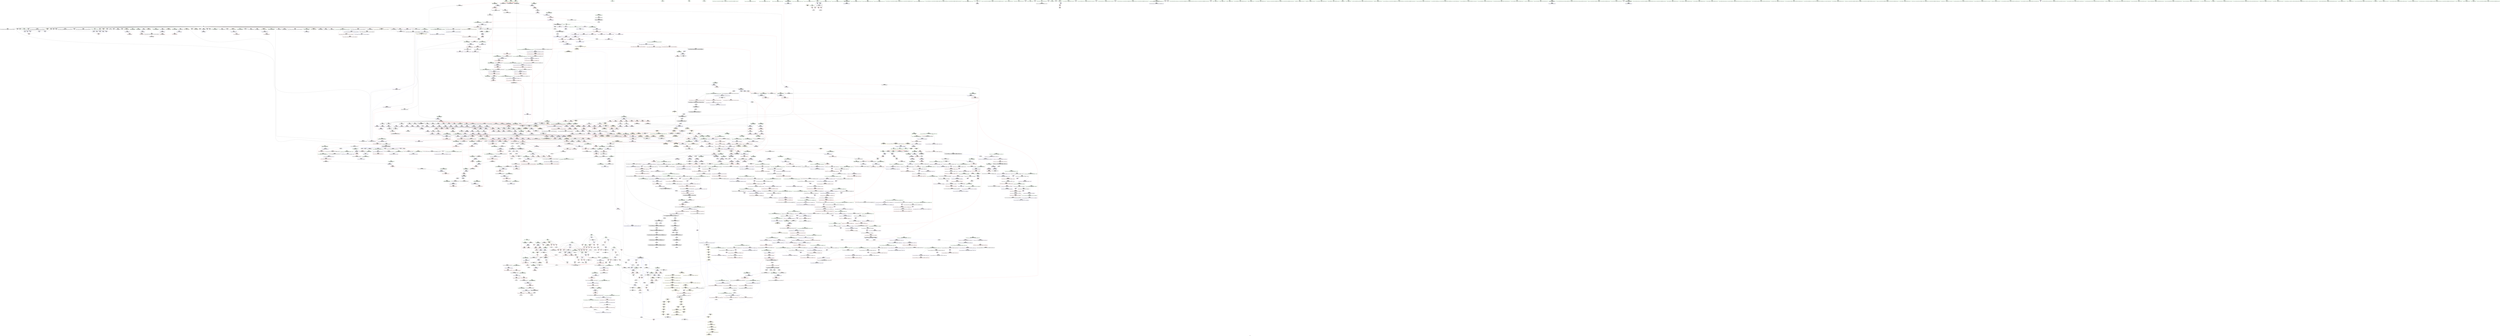digraph "SVFG" {
	label="SVFG";

	Node0x560e341161e0 [shape=record,color=grey,label="{NodeID: 0\nNullPtr|{|<s50>86}}"];
	Node0x560e341161e0 -> Node0x560e341a31e0[style=solid];
	Node0x560e341161e0 -> Node0x560e341a32e0[style=solid];
	Node0x560e341161e0 -> Node0x560e341a33b0[style=solid];
	Node0x560e341161e0 -> Node0x560e341a3480[style=solid];
	Node0x560e341161e0 -> Node0x560e341a3550[style=solid];
	Node0x560e341161e0 -> Node0x560e341a3620[style=solid];
	Node0x560e341161e0 -> Node0x560e341a36f0[style=solid];
	Node0x560e341161e0 -> Node0x560e341a37c0[style=solid];
	Node0x560e341161e0 -> Node0x560e341a3890[style=solid];
	Node0x560e341161e0 -> Node0x560e341a3960[style=solid];
	Node0x560e341161e0 -> Node0x560e341a3a30[style=solid];
	Node0x560e341161e0 -> Node0x560e341a3b00[style=solid];
	Node0x560e341161e0 -> Node0x560e341a3bd0[style=solid];
	Node0x560e341161e0 -> Node0x560e341a3ca0[style=solid];
	Node0x560e341161e0 -> Node0x560e341a3d70[style=solid];
	Node0x560e341161e0 -> Node0x560e341a3e40[style=solid];
	Node0x560e341161e0 -> Node0x560e341a3f10[style=solid];
	Node0x560e341161e0 -> Node0x560e341a3fe0[style=solid];
	Node0x560e341161e0 -> Node0x560e341a40b0[style=solid];
	Node0x560e341161e0 -> Node0x560e341a4180[style=solid];
	Node0x560e341161e0 -> Node0x560e341a4250[style=solid];
	Node0x560e341161e0 -> Node0x560e341a4320[style=solid];
	Node0x560e341161e0 -> Node0x560e341a43f0[style=solid];
	Node0x560e341161e0 -> Node0x560e341a44c0[style=solid];
	Node0x560e341161e0 -> Node0x560e341a4590[style=solid];
	Node0x560e341161e0 -> Node0x560e341a4660[style=solid];
	Node0x560e341161e0 -> Node0x560e341a4730[style=solid];
	Node0x560e341161e0 -> Node0x560e341a4800[style=solid];
	Node0x560e341161e0 -> Node0x560e341a48d0[style=solid];
	Node0x560e341161e0 -> Node0x560e341a49a0[style=solid];
	Node0x560e341161e0 -> Node0x560e341a4a70[style=solid];
	Node0x560e341161e0 -> Node0x560e341a4b40[style=solid];
	Node0x560e341161e0 -> Node0x560e341a4c10[style=solid];
	Node0x560e341161e0 -> Node0x560e341a4ce0[style=solid];
	Node0x560e341161e0 -> Node0x560e341a4db0[style=solid];
	Node0x560e341161e0 -> Node0x560e341a4e80[style=solid];
	Node0x560e341161e0 -> Node0x560e341a4f50[style=solid];
	Node0x560e341161e0 -> Node0x560e341a5020[style=solid];
	Node0x560e341161e0 -> Node0x560e341a50f0[style=solid];
	Node0x560e341161e0 -> Node0x560e341a51c0[style=solid];
	Node0x560e341161e0 -> Node0x560e341990a0[style=solid];
	Node0x560e341161e0 -> Node0x560e34199170[style=solid];
	Node0x560e341161e0 -> Node0x560e34199240[style=solid];
	Node0x560e341161e0 -> Node0x560e34199310[style=solid];
	Node0x560e341161e0 -> Node0x560e341d5080[style=solid];
	Node0x560e341161e0 -> Node0x560e341d9010[style=solid];
	Node0x560e341161e0 -> Node0x560e341d90e0[style=solid];
	Node0x560e341161e0 -> Node0x560e341d91b0[style=solid];
	Node0x560e341161e0 -> Node0x560e33968fb0[style=solid];
	Node0x560e341161e0 -> Node0x560e3420f820[style=solid];
	Node0x560e341161e0:s50 -> Node0x560e341ebe90[style=solid,color=red];
	Node0x560e3419c0c0 [shape=record,color=black,label="{NodeID: 443\n817\<--815\nsub.ptr.rhs.cast\<--\n_ZNSt12_Vector_baseIySaIyEED2Ev\n}"];
	Node0x560e3419c0c0 -> Node0x560e3420dba0[style=solid];
	Node0x560e341ee450 [shape=record,color=black,label="{NodeID: 3100\n2137 = PHI(2129, )\n0th arg _ZNSt20__uninitialized_copyILb1EE13__uninit_copyIPyS2_EET0_T_S4_S3_ }"];
	Node0x560e341ee450 -> Node0x560e341e1d70[style=solid];
	Node0x560e3420eaa0 [shape=record,color=grey,label="{NodeID: 1993\n163 = Binary(162, 144, )\n|{<s0>19}}"];
	Node0x560e3420eaa0:s0 -> Node0x560e3432f250[style=solid,color=red];
	Node0x560e341ab270 [shape=record,color=red,label="{NodeID: 886\n623\<--622\n\<--_M_start53\n_ZNSt6vectorIySaIyEEaSERKS1_\n}"];
	Node0x560e341ab270 -> Node0x560e341a5d20[style=solid];
	Node0x560e341e13b0 [shape=record,color=blue,label="{NodeID: 1329\n2066\<--2063\n__first.addr\<--__first\n_ZSt14__copy_move_a2ILb0EPyS0_ET1_T0_S2_S1_\n}"];
	Node0x560e341e13b0 -> Node0x560e341d3070[style=dashed];
	Node0x560e34194640 [shape=record,color=green,label="{NodeID: 222\n1446\<--1447\n__last\<--__last_field_insensitive\n_ZSt8_DestroyIN9__gnu_cxx17__normal_iteratorIPySt6vectorIySaIyEEEEyEvT_S7_RSaIT0_E\n}"];
	Node0x560e34194640 -> Node0x560e341ae810[style=solid];
	Node0x560e34194640 -> Node0x560e341b7ae0[style=solid];
	Node0x560e342b0bd0 [shape=record,color=yellow,style=double,label="{NodeID: 2879\n32V_2 = CSCHI(MR_32V_1)\npts\{992 \}\nCS[]|{<s0>92}}"];
	Node0x560e342b0bd0:s0 -> Node0x560e342b0a70[style=dashed,color=blue];
	Node0x560e341b77a0 [shape=record,color=purple,label="{NodeID: 665\n1437\<--1423\ncoerce.dive\<--retval\n_ZNKSt6vectorIySaIyEE3endEv\n}"];
	Node0x560e341b77a0 -> Node0x560e341cfc70[style=solid];
	Node0x560e341d6020 [shape=record,color=blue,label="{NodeID: 1108\n78\<--85\nj\<--\nmain\n}"];
	Node0x560e341d6020 -> Node0x560e341a7cd0[style=dashed];
	Node0x560e341d6020 -> Node0x560e341a7da0[style=dashed];
	Node0x560e341d6020 -> Node0x560e341a7e70[style=dashed];
	Node0x560e341d6020 -> Node0x560e341a7f40[style=dashed];
	Node0x560e341d6020 -> Node0x560e341d6020[style=dashed];
	Node0x560e341d6020 -> Node0x560e341d6360[style=dashed];
	Node0x560e341d6020 -> Node0x560e34270920[style=dashed];
	Node0x560e34142e10 [shape=record,color=green,label="{NodeID: 1\n7\<--1\n__dso_handle\<--dummyObj\nGlob }"];
	Node0x560e3419c190 [shape=record,color=black,label="{NodeID: 444\n845\<--844\n\<--this1\n_ZNSt12_Vector_baseIySaIyEE12_Vector_implC2ERKS0_\n|{<s0>81}}"];
	Node0x560e3419c190:s0 -> Node0x560e341f08c0[style=solid,color=red];
	Node0x560e341ee560 [shape=record,color=black,label="{NodeID: 3101\n2138 = PHI(2130, )\n1st arg _ZNSt20__uninitialized_copyILb1EE13__uninit_copyIPyS2_EET0_T_S4_S3_ }"];
	Node0x560e341ee560 -> Node0x560e341e1e40[style=solid];
	Node0x560e3420ec20 [shape=record,color=grey,label="{NodeID: 1994\n1898 = Binary(551, 1897, )\n}"];
	Node0x560e341ab340 [shape=record,color=red,label="{NodeID: 887\n629\<--628\n\<--_M_start57\n_ZNSt6vectorIySaIyEEaSERKS1_\n|{<s0>63}}"];
	Node0x560e341ab340:s0 -> Node0x560e34333160[style=solid,color=red];
	Node0x560e341e1480 [shape=record,color=blue,label="{NodeID: 1330\n2068\<--2064\n__last.addr\<--__last\n_ZSt14__copy_move_a2ILb0EPyS0_ET1_T0_S2_S1_\n}"];
	Node0x560e341e1480 -> Node0x560e341d3140[style=dashed];
	Node0x560e34194710 [shape=record,color=green,label="{NodeID: 223\n1448\<--1449\n.addr\<--.addr_field_insensitive\n_ZSt8_DestroyIN9__gnu_cxx17__normal_iteratorIPySt6vectorIySaIyEEEEyEvT_S7_RSaIT0_E\n}"];
	Node0x560e34194710 -> Node0x560e341dcf70[style=solid];
	Node0x560e342b0d30 [shape=record,color=yellow,style=double,label="{NodeID: 2880\n377V_2 = CSCHI(MR_377V_1)\npts\{14030000 \}\nCS[]}"];
	Node0x560e342b0d30 -> Node0x560e341cfa00[style=dashed];
	Node0x560e341b7870 [shape=record,color=purple,label="{NodeID: 666\n1432\<--1431\n_M_impl\<--\n_ZNKSt6vectorIySaIyEE3endEv\n}"];
	Node0x560e341d60f0 [shape=record,color=blue,label="{NodeID: 1109\n82\<--225\nref.tmp49\<--add52\nmain\n|{|<s3>25}}"];
	Node0x560e341d60f0 -> Node0x560e341a80e0[style=dashed];
	Node0x560e341d60f0 -> Node0x560e341d60f0[style=dashed];
	Node0x560e341d60f0 -> Node0x560e3426e120[style=dashed];
	Node0x560e341d60f0:s3 -> Node0x560e34283580[style=dashed,color=red];
	Node0x560e3418c0d0 [shape=record,color=green,label="{NodeID: 2\n8\<--1\n_ZSt3cin\<--dummyObj\nGlob }"];
	Node0x560e3419c260 [shape=record,color=black,label="{NodeID: 445\n895\<--894\n\<--this1\n_ZNSt12_Vector_baseIySaIyEE12_Vector_implD2Ev\n|{<s0>83}}"];
	Node0x560e3419c260:s0 -> Node0x560e341efb50[style=solid,color=red];
	Node0x560e341ee670 [shape=record,color=black,label="{NodeID: 3102\n2139 = PHI(2131, )\n2nd arg _ZNSt20__uninitialized_copyILb1EE13__uninit_copyIPyS2_EET0_T_S4_S3_ }"];
	Node0x560e341ee670 -> Node0x560e341e1f10[style=solid];
	Node0x560e3420eda0 [shape=record,color=grey,label="{NodeID: 1995\n1888 = Binary(1887, 551, )\n}"];
	Node0x560e3420eda0 -> Node0x560e341e0030[style=solid];
	Node0x560e341ab410 [shape=record,color=red,label="{NodeID: 888\n637\<--636\n\<--_M_start60\n_ZNSt6vectorIySaIyEEaSERKS1_\n}"];
	Node0x560e341ab410 -> Node0x560e341a5df0[style=solid];
	Node0x560e341e1550 [shape=record,color=blue,label="{NodeID: 1331\n2070\<--2065\n__result.addr\<--__result\n_ZSt14__copy_move_a2ILb0EPyS0_ET1_T0_S2_S1_\n}"];
	Node0x560e341e1550 -> Node0x560e341d3210[style=dashed];
	Node0x560e341947e0 [shape=record,color=green,label="{NodeID: 224\n1450\<--1451\nagg.tmp\<--agg.tmp_field_insensitive\n_ZSt8_DestroyIN9__gnu_cxx17__normal_iteratorIPySt6vectorIySaIyEEEEyEvT_S7_RSaIT0_E\n}"];
	Node0x560e341947e0 -> Node0x560e341ae8e0[style=solid];
	Node0x560e341947e0 -> Node0x560e341b7bb0[style=solid];
	Node0x560e342b0e90 [shape=record,color=yellow,style=double,label="{NodeID: 2881\n384V_2 = CSCHI(MR_384V_1)\npts\{14240000 \}\nCS[]}"];
	Node0x560e342b0e90 -> Node0x560e341cfc70[style=dashed];
	Node0x560e341b7940 [shape=record,color=purple,label="{NodeID: 667\n1433\<--1431\n_M_finish\<--\n_ZNKSt6vectorIySaIyEE3endEv\n}"];
	Node0x560e341b7940 -> Node0x560e341cfba0[style=solid];
	Node0x560e341d61c0 [shape=record,color=blue,label="{NodeID: 1110\n80\<--240\nref.tmp48\<--add61\nmain\n|{|<s3>28}}"];
	Node0x560e341d61c0 -> Node0x560e341a8350[style=dashed];
	Node0x560e341d61c0 -> Node0x560e341d61c0[style=dashed];
	Node0x560e341d61c0 -> Node0x560e3426dc20[style=dashed];
	Node0x560e341d61c0:s3 -> Node0x560e3427ebd0[style=dashed,color=red];
	Node0x560e3418c160 [shape=record,color=green,label="{NodeID: 3\n9\<--1\n.str\<--dummyObj\nGlob }"];
	Node0x560e3419c330 [shape=record,color=black,label="{NodeID: 446\n908\<--907\n\<--this1\n_ZNSaIyEC2ERKS_\n|{<s0>84}}"];
	Node0x560e3419c330:s0 -> Node0x560e341f0150[style=solid,color=red];
	Node0x560e341ee780 [shape=record,color=black,label="{NodeID: 3103\n1977 = PHI(1523, )\n0th arg _ZSt14__copy_move_a2ILb0EN9__gnu_cxx17__normal_iteratorIPKySt6vectorIySaIyEEEENS1_IPyS6_EEET1_T0_SB_SA_ }"];
	Node0x560e341ee780 -> Node0x560e341e09f0[style=solid];
	Node0x560e3420ef20 [shape=record,color=grey,label="{NodeID: 1996\n1887 = Binary(1885, 1886, )\n}"];
	Node0x560e3420ef20 -> Node0x560e3420eda0[style=solid];
	Node0x560e341ab4e0 [shape=record,color=red,label="{NodeID: 889\n644\<--643\n\<--_M_finish64\n_ZNSt6vectorIySaIyEEaSERKS1_\n|{<s0>66}}"];
	Node0x560e341ab4e0:s0 -> Node0x560e343313d0[style=solid,color=red];
	Node0x560e341e1620 [shape=record,color=blue,label="{NodeID: 1332\n2087\<--2086\n__it.addr\<--__it\n_ZSt12__miter_baseIPyET_S1_\n}"];
	Node0x560e341e1620 -> Node0x560e341d32e0[style=dashed];
	Node0x560e341948b0 [shape=record,color=green,label="{NodeID: 225\n1452\<--1453\nagg.tmp2\<--agg.tmp2_field_insensitive\n_ZSt8_DestroyIN9__gnu_cxx17__normal_iteratorIPySt6vectorIySaIyEEEEyEvT_S7_RSaIT0_E\n}"];
	Node0x560e341948b0 -> Node0x560e341ae9b0[style=solid];
	Node0x560e341948b0 -> Node0x560e341b7c80[style=solid];
	Node0x560e342b0ff0 [shape=record,color=yellow,style=double,label="{NodeID: 2882\n32V_2 = CSCHI(MR_32V_1)\npts\{992 \}\nCS[]|{<s0>58}}"];
	Node0x560e342b0ff0:s0 -> Node0x560e34263220[style=dashed,color=blue];
	Node0x560e341b7a10 [shape=record,color=purple,label="{NodeID: 668\n1454\<--1444\ncoerce.dive\<--__first\n_ZSt8_DestroyIN9__gnu_cxx17__normal_iteratorIPySt6vectorIySaIyEEEEyEvT_S7_RSaIT0_E\n}"];
	Node0x560e341b7a10 -> Node0x560e341dcdd0[style=solid];
	Node0x560e341d6290 [shape=record,color=blue,label="{NodeID: 1111\n248\<--245\ncall65\<--\nmain\n}"];
	Node0x560e341d6290 -> Node0x560e34267820[style=dashed];
	Node0x560e3418c820 [shape=record,color=green,label="{NodeID: 4\n11\<--1\n_ZSt4cout\<--dummyObj\nGlob }"];
	Node0x560e3419c400 [shape=record,color=black,label="{NodeID: 447\n910\<--909\n\<--\n_ZNSaIyEC2ERKS_\n|{<s0>84}}"];
	Node0x560e3419c400:s0 -> Node0x560e341f0260[style=solid,color=red];
	Node0x560e341ee890 [shape=record,color=black,label="{NodeID: 3104\n1978 = PHI(1525, )\n1st arg _ZSt14__copy_move_a2ILb0EN9__gnu_cxx17__normal_iteratorIPKySt6vectorIySaIyEEEENS1_IPyS6_EEET1_T0_SB_SA_ }"];
	Node0x560e341ee890 -> Node0x560e341e0ac0[style=solid];
	Node0x560e3420f0a0 [shape=record,color=grey,label="{NodeID: 1997\n550 = Binary(549, 551, )\n|{<s0>53}}"];
	Node0x560e3420f0a0:s0 -> Node0x560e341ed6b0[style=solid,color=red];
	Node0x560e341ab5b0 [shape=record,color=red,label="{NodeID: 890\n648\<--647\n\<--_M_finish66\n_ZNSt6vectorIySaIyEEaSERKS1_\n|{<s0>66}}"];
	Node0x560e341ab5b0:s0 -> Node0x560e34331510[style=solid,color=red];
	Node0x560e341e16f0 [shape=record,color=blue,label="{NodeID: 1333\n2096\<--2093\n__first.addr\<--__first\n_ZSt13__copy_move_aILb0EPyS0_ET1_T0_S2_S1_\n}"];
	Node0x560e341e16f0 -> Node0x560e341d33b0[style=dashed];
	Node0x560e34194980 [shape=record,color=green,label="{NodeID: 226\n1470\<--1471\n_ZSt8_DestroyIN9__gnu_cxx17__normal_iteratorIPySt6vectorIySaIyEEEEEvT_S7_\<--_ZSt8_DestroyIN9__gnu_cxx17__normal_iteratorIPySt6vectorIySaIyEEEEEvT_S7__field_insensitive\n}"];
	Node0x560e342b1150 [shape=record,color=yellow,style=double,label="{NodeID: 2883\n197V_2 = CSCHI(MR_197V_1)\npts\{15390000 \}\nCS[]}"];
	Node0x560e342b1150 -> Node0x560e341d0490[style=dashed];
	Node0x560e341b7ae0 [shape=record,color=purple,label="{NodeID: 669\n1456\<--1446\ncoerce.dive1\<--__last\n_ZSt8_DestroyIN9__gnu_cxx17__normal_iteratorIPySt6vectorIySaIyEEEEyEvT_S7_RSaIT0_E\n}"];
	Node0x560e341b7ae0 -> Node0x560e341dcea0[style=solid];
	Node0x560e34285560 [shape=record,color=yellow,style=double,label="{NodeID: 2219\n32V_1 = ENCHI(MR_32V_0)\npts\{992 \}\nFun[_ZSt25__uninitialized_default_nIPymET_S1_T0_]|{<s0>91}}"];
	Node0x560e34285560:s0 -> Node0x560e34287a20[style=dashed,color=red];
	Node0x560e341d6360 [shape=record,color=blue,label="{NodeID: 1112\n78\<--252\nj\<--inc67\nmain\n}"];
	Node0x560e341d6360 -> Node0x560e341a7cd0[style=dashed];
	Node0x560e341d6360 -> Node0x560e341a7da0[style=dashed];
	Node0x560e341d6360 -> Node0x560e341a7e70[style=dashed];
	Node0x560e341d6360 -> Node0x560e341a7f40[style=dashed];
	Node0x560e341d6360 -> Node0x560e341d6020[style=dashed];
	Node0x560e341d6360 -> Node0x560e341d6360[style=dashed];
	Node0x560e341d6360 -> Node0x560e34270920[style=dashed];
	Node0x560e3418c8b0 [shape=record,color=green,label="{NodeID: 5\n13\<--1\n\<--dummyObj\nCan only get source location for instruction, argument, global var or function.}"];
	Node0x560e3419c4d0 [shape=record,color=black,label="{NodeID: 448\n940\<--939\n\<--_M_impl\n_ZNSt12_Vector_baseIySaIyEE11_M_allocateEm\n|{<s0>85}}"];
	Node0x560e3419c4d0:s0 -> Node0x560e341ecbd0[style=solid,color=red];
	Node0x560e341ee9d0 [shape=record,color=black,label="{NodeID: 3105\n1979 = PHI(1527, )\n2nd arg _ZSt14__copy_move_a2ILb0EN9__gnu_cxx17__normal_iteratorIPKySt6vectorIySaIyEEEENS1_IPyS6_EEET1_T0_SB_SA_ }"];
	Node0x560e341ee9d0 -> Node0x560e341e0b90[style=solid];
	Node0x560e3420f220 [shape=record,color=grey,label="{NodeID: 1998\n549 = Binary(547, 548, )\n}"];
	Node0x560e3420f220 -> Node0x560e3420f0a0[style=solid];
	Node0x560e341ab680 [shape=record,color=red,label="{NodeID: 891\n659\<--658\n\<--_M_start71\n_ZNSt6vectorIySaIyEEaSERKS1_\n}"];
	Node0x560e341ab680 -> Node0x560e341a5ec0[style=solid];
	Node0x560e341e17c0 [shape=record,color=blue,label="{NodeID: 1334\n2098\<--2094\n__last.addr\<--__last\n_ZSt13__copy_move_aILb0EPyS0_ET1_T0_S2_S1_\n}"];
	Node0x560e341e17c0 -> Node0x560e341d3480[style=dashed];
	Node0x560e34194a80 [shape=record,color=green,label="{NodeID: 227\n1477\<--1478\nretval\<--retval_field_insensitive\n_ZSt4copyIN9__gnu_cxx17__normal_iteratorIPKySt6vectorIySaIyEEEENS1_IPyS6_EEET0_T_SB_SA_\n}"];
	Node0x560e34194a80 -> Node0x560e341b8090[style=solid];
	Node0x560e34194a80 -> Node0x560e341b8160[style=solid];
	Node0x560e342b12b0 [shape=record,color=yellow,style=double,label="{NodeID: 2884\n203V_2 = CSCHI(MR_203V_1)\npts\{15560000 \}\nCS[]}"];
	Node0x560e342b12b0 -> Node0x560e341d0630[style=dashed];
	Node0x560e341b7bb0 [shape=record,color=purple,label="{NodeID: 670\n1465\<--1450\ncoerce.dive3\<--agg.tmp\n_ZSt8_DestroyIN9__gnu_cxx17__normal_iteratorIPySt6vectorIySaIyEEEEyEvT_S7_RSaIT0_E\n}"];
	Node0x560e341b7bb0 -> Node0x560e341cfd40[style=solid];
	Node0x560e341d6430 [shape=record,color=blue,label="{NodeID: 1113\n58\<--256\nexn.slot\<--\nmain\n}"];
	Node0x560e341d6430 -> Node0x560e341a6d60[style=dashed];
	Node0x560e3418cd70 [shape=record,color=green,label="{NodeID: 6\n85\<--1\n\<--dummyObj\nCan only get source location for instruction, argument, global var or function.}"];
	Node0x560e3419c5a0 [shape=record,color=black,label="{NodeID: 449\n926\<--947\n_ZNSt12_Vector_baseIySaIyEE11_M_allocateEm_ret\<--cond\n_ZNSt12_Vector_baseIySaIyEE11_M_allocateEm\n|{<s0>82|<s1>102}}"];
	Node0x560e3419c5a0:s0 -> Node0x560e3432a970[style=solid,color=blue];
	Node0x560e3419c5a0:s1 -> Node0x560e34327950[style=solid,color=blue];
	Node0x560e341eeb10 [shape=record,color=black,label="{NodeID: 3106\n680 = PHI(68, 68, 64, 54, 64, 54, )\n0th arg _ZNSt6vectorIySaIyEED2Ev }"];
	Node0x560e341eeb10 -> Node0x560e341d8170[style=solid];
	Node0x560e3420f3a0 [shape=record,color=grey,label="{NodeID: 1999\n143 = Binary(142, 144, )\n|{<s0>14}}"];
	Node0x560e3420f3a0:s0 -> Node0x560e343303c0[style=solid,color=red];
	Node0x560e341ab750 [shape=record,color=red,label="{NodeID: 892\n688\<--681\nthis1\<--this.addr\n_ZNSt6vectorIySaIyEED2Ev\n}"];
	Node0x560e341ab750 -> Node0x560e3419b970[style=solid];
	Node0x560e341ab750 -> Node0x560e3419ba40[style=solid];
	Node0x560e341ab750 -> Node0x560e3419bb10[style=solid];
	Node0x560e341ab750 -> Node0x560e3419bbe0[style=solid];
	Node0x560e341ab750 -> Node0x560e3419bcb0[style=solid];
	Node0x560e341e1890 [shape=record,color=blue,label="{NodeID: 1335\n2100\<--2095\n__result.addr\<--__result\n_ZSt13__copy_move_aILb0EPyS0_ET1_T0_S2_S1_\n}"];
	Node0x560e341e1890 -> Node0x560e341d3550[style=dashed];
	Node0x560e34194b50 [shape=record,color=green,label="{NodeID: 228\n1479\<--1480\n__first\<--__first_field_insensitive\n_ZSt4copyIN9__gnu_cxx17__normal_iteratorIPKySt6vectorIySaIyEEEENS1_IPyS6_EEET0_T_SB_SA_\n}"];
	Node0x560e34194b50 -> Node0x560e341aea80[style=solid];
	Node0x560e34194b50 -> Node0x560e341b8230[style=solid];
	Node0x560e342b1410 [shape=record,color=yellow,style=double,label="{NodeID: 2885\n32V_2 = CSCHI(MR_32V_1)\npts\{992 \}\nCS[]|{<s0>63|<s1>172}}"];
	Node0x560e342b1410:s0 -> Node0x560e342aff70[style=dashed,color=blue];
	Node0x560e342b1410:s1 -> Node0x560e342b21d0[style=dashed,color=blue];
	Node0x560e341b7c80 [shape=record,color=purple,label="{NodeID: 671\n1467\<--1452\ncoerce.dive4\<--agg.tmp2\n_ZSt8_DestroyIN9__gnu_cxx17__normal_iteratorIPySt6vectorIySaIyEEEEyEvT_S7_RSaIT0_E\n}"];
	Node0x560e341b7c80 -> Node0x560e341cfe10[style=solid];
	Node0x560e341d6500 [shape=record,color=blue,label="{NodeID: 1114\n60\<--258\nehselector.slot\<--\nmain\n}"];
	Node0x560e341d6500 -> Node0x560e341a6e30[style=dashed];
	Node0x560e3418ce00 [shape=record,color=green,label="{NodeID: 7\n90\<--1\n\<--dummyObj\nCan only get source location for instruction, argument, global var or function.}"];
	Node0x560e3419c670 [shape=record,color=black,label="{NodeID: 450\n959\<--958\n\<--\n_ZNSt16allocator_traitsISaIyEE8allocateERS0_m\n|{<s0>86}}"];
	Node0x560e3419c670:s0 -> Node0x560e341ebc10[style=solid,color=red];
	Node0x560e341ef060 [shape=record,color=black,label="{NodeID: 3107\n1170 = PHI(711, 832, 1395, )\n0th arg __clang_call_terminate }"];
	Node0x560e3420f520 [shape=record,color=grey,label="{NodeID: 2000\n126 = Binary(125, 90, )\n}"];
	Node0x560e3420f520 -> Node0x560e341d53f0[style=solid];
	Node0x560e341ab820 [shape=record,color=red,label="{NodeID: 893\n711\<--683\nexn\<--exn.slot\n_ZNSt6vectorIySaIyEED2Ev\n|{<s0>71}}"];
	Node0x560e341ab820:s0 -> Node0x560e341ef060[style=solid,color=red];
	Node0x560e341e1960 [shape=record,color=blue,label="{NodeID: 1336\n2102\<--1048\n__simple\<--\n_ZSt13__copy_move_aILb0EPyS0_ET1_T0_S2_S1_\n}"];
	Node0x560e3419d0c0 [shape=record,color=green,label="{NodeID: 229\n1481\<--1482\n__last\<--__last_field_insensitive\n_ZSt4copyIN9__gnu_cxx17__normal_iteratorIPKySt6vectorIySaIyEEEENS1_IPyS6_EEET0_T_SB_SA_\n}"];
	Node0x560e3419d0c0 -> Node0x560e341aeb50[style=solid];
	Node0x560e3419d0c0 -> Node0x560e341b8300[style=solid];
	Node0x560e342b1570 [shape=record,color=yellow,style=double,label="{NodeID: 2886\n32V_2 = CSCHI(MR_32V_1)\npts\{992 \}\nCS[]|{<s0>66}}"];
	Node0x560e342b1570:s0 -> Node0x560e34263220[style=dashed,color=blue];
	Node0x560e341b7d50 [shape=record,color=purple,label="{NodeID: 672\n2167\<--1459\noffset_0\<--\n}"];
	Node0x560e341b7d50 -> Node0x560e341dd040[style=solid];
	Node0x560e341d65d0 [shape=record,color=blue,label="{NodeID: 1115\n76\<--266\ni36\<--inc70\nmain\n}"];
	Node0x560e341d65d0 -> Node0x560e341a7720[style=dashed];
	Node0x560e341d65d0 -> Node0x560e341a77f0[style=dashed];
	Node0x560e341d65d0 -> Node0x560e341a78c0[style=dashed];
	Node0x560e341d65d0 -> Node0x560e341a7990[style=dashed];
	Node0x560e341d65d0 -> Node0x560e341a7a60[style=dashed];
	Node0x560e341d65d0 -> Node0x560e341a7b30[style=dashed];
	Node0x560e341d65d0 -> Node0x560e341a7c00[style=dashed];
	Node0x560e341d65d0 -> Node0x560e341d5e80[style=dashed];
	Node0x560e341d65d0 -> Node0x560e341d65d0[style=dashed];
	Node0x560e341d65d0 -> Node0x560e34257df0[style=dashed];
	Node0x560e3418ce90 [shape=record,color=green,label="{NodeID: 8\n144\<--1\n\<--dummyObj\nCan only get source location for instruction, argument, global var or function.}"];
	Node0x560e3419c740 [shape=record,color=black,label="{NodeID: 451\n949\<--961\n_ZNSt16allocator_traitsISaIyEE8allocateERS0_m_ret\<--call\n_ZNSt16allocator_traitsISaIyEE8allocateERS0_m\n|{<s0>85}}"];
	Node0x560e3419c740:s0 -> Node0x560e3432aa80[style=solid,color=blue];
	Node0x560e341ef1f0 [shape=record,color=black,label="{NodeID: 3108\n1858 = PHI(1804, 1812, 2006, 2012, )\n0th arg _ZSt12__niter_baseIPKySt6vectorIySaIyEEET_N9__gnu_cxx17__normal_iteratorIS5_T0_EE }"];
	Node0x560e341ef1f0 -> Node0x560e341dfcf0[style=solid];
	Node0x560e3420f6a0 [shape=record,color=grey,label="{NodeID: 2001\n149 = Binary(148, 144, )\n|{<s0>17}}"];
	Node0x560e3420f6a0:s0 -> Node0x560e343303c0[style=solid,color=red];
	Node0x560e341ab8f0 [shape=record,color=red,label="{NodeID: 894\n692\<--691\n\<--_M_start\n_ZNSt6vectorIySaIyEED2Ev\n|{<s0>68}}"];
	Node0x560e341ab8f0:s0 -> Node0x560e34331bc0[style=solid,color=red];
	Node0x560e341e1a30 [shape=record,color=blue,label="{NodeID: 1337\n2117\<--2114\n__first.addr\<--__first\n_ZSt18uninitialized_copyIPyS0_ET0_T_S2_S1_\n}"];
	Node0x560e341e1a30 -> Node0x560e341d3620[style=dashed];
	Node0x560e3419d150 [shape=record,color=green,label="{NodeID: 230\n1483\<--1484\n__result\<--__result_field_insensitive\n_ZSt4copyIN9__gnu_cxx17__normal_iteratorIPKySt6vectorIySaIyEEEENS1_IPyS6_EEET0_T_SB_SA_\n}"];
	Node0x560e3419d150 -> Node0x560e341aec20[style=solid];
	Node0x560e3419d150 -> Node0x560e341b83d0[style=solid];
	Node0x560e342b16d0 [shape=record,color=yellow,style=double,label="{NodeID: 2887\n32V_2 = CSCHI(MR_32V_1)\npts\{992 \}\nCS[]|{<s0>138}}"];
	Node0x560e342b16d0:s0 -> Node0x560e342b04f0[style=dashed,color=blue];
	Node0x560e341b7e20 [shape=record,color=purple,label="{NodeID: 673\n2168\<--1460\noffset_0\<--\n}"];
	Node0x560e341b7e20 -> Node0x560e341d3ca0[style=solid];
	Node0x560e34285910 [shape=record,color=yellow,style=double,label="{NodeID: 2223\n32V_1 = ENCHI(MR_32V_0)\npts\{992 \}\nFun[_ZSt22__uninitialized_copy_aIPyS0_yET0_T_S2_S1_RSaIT1_E]|{<s0>129}}"];
	Node0x560e34285910:s0 -> Node0x560e3428e670[style=dashed,color=red];
	Node0x560e341d66a0 [shape=record,color=blue,label="{NodeID: 1116\n74\<--274\nl\<--dec\nmain\n}"];
	Node0x560e341d66a0 -> Node0x560e341a74b0[style=dashed];
	Node0x560e341d66a0 -> Node0x560e341a7580[style=dashed];
	Node0x560e341d66a0 -> Node0x560e341a7650[style=dashed];
	Node0x560e341d66a0 -> Node0x560e341d66a0[style=dashed];
	Node0x560e341d66a0 -> Node0x560e34257d00[style=dashed];
	Node0x560e3418cf20 [shape=record,color=green,label="{NodeID: 9\n192\<--1\n\<--dummyObj\nCan only get source location for instruction, argument, global var or function.}"];
	Node0x560e3419c810 [shape=record,color=black,label="{NodeID: 452\n995\<--991\n\<--call2\n_ZN9__gnu_cxx13new_allocatorIyE8allocateEmPKv\n}"];
	Node0x560e3419c810 -> Node0x560e3419c8e0[style=solid];
	Node0x560e341ef3c0 [shape=record,color=black,label="{NodeID: 3109\n890 = PHI(748, 821, 829, )\n0th arg _ZNSt12_Vector_baseIySaIyEE12_Vector_implD2Ev }"];
	Node0x560e341ef3c0 -> Node0x560e341d9690[style=solid];
	Node0x560e3420f820 [shape=record,color=grey,label="{NodeID: 2002\n1158 = cmp(1157, 3, )\n}"];
	Node0x560e341ab9c0 [shape=record,color=red,label="{NodeID: 895\n696\<--695\n\<--_M_finish\n_ZNSt6vectorIySaIyEED2Ev\n|{<s0>68}}"];
	Node0x560e341ab9c0:s0 -> Node0x560e34331da0[style=solid,color=red];
	Node0x560e341e1b00 [shape=record,color=blue,label="{NodeID: 1338\n2119\<--2115\n__last.addr\<--__last\n_ZSt18uninitialized_copyIPyS0_ET0_T_S2_S1_\n}"];
	Node0x560e341e1b00 -> Node0x560e341d36f0[style=dashed];
	Node0x560e3419d220 [shape=record,color=green,label="{NodeID: 231\n1485\<--1486\nagg.tmp\<--agg.tmp_field_insensitive\n_ZSt4copyIN9__gnu_cxx17__normal_iteratorIPKySt6vectorIySaIyEEEENS1_IPyS6_EEET0_T_SB_SA_\n}"];
	Node0x560e3419d220 -> Node0x560e341b84a0[style=solid];
	Node0x560e3419d220 -> Node0x560e341b8570[style=solid];
	Node0x560e342b1830 [shape=record,color=yellow,style=double,label="{NodeID: 2888\n32V_2 = CSCHI(MR_32V_1)\npts\{992 \}\nCS[]|{<s0>143}}"];
	Node0x560e342b1830:s0 -> Node0x560e342b16d0[style=dashed,color=blue];
	Node0x560e341b7ef0 [shape=record,color=purple,label="{NodeID: 674\n2170\<--1462\noffset_0\<--\n}"];
	Node0x560e341b7ef0 -> Node0x560e341dd110[style=solid];
	Node0x560e341d6770 [shape=record,color=blue,label="{NodeID: 1117\n46\<--299\nloop\<--inc85\nmain\n}"];
	Node0x560e341d6770 -> Node0x560e34257210[style=dashed];
	Node0x560e3418cfb0 [shape=record,color=green,label="{NodeID: 10\n210\<--1\n\<--dummyObj\nCan only get source location for instruction, argument, global var or function.}"];
	Node0x560e3419c8e0 [shape=record,color=black,label="{NodeID: 453\n965\<--995\n_ZN9__gnu_cxx13new_allocatorIyE8allocateEmPKv_ret\<--\n_ZN9__gnu_cxx13new_allocatorIyE8allocateEmPKv\n|{<s0>86}}"];
	Node0x560e3419c8e0:s0 -> Node0x560e3432ab90[style=solid,color=blue];
	Node0x560e341ef550 [shape=record,color=black,label="{NodeID: 3110\n1474 = PHI(589, )\n0th arg _ZSt4copyIN9__gnu_cxx17__normal_iteratorIPKySt6vectorIySaIyEEEENS1_IPyS6_EEET0_T_SB_SA_ }"];
	Node0x560e341ef550 -> Node0x560e341dd1e0[style=solid];
	Node0x560e3420f9a0 [shape=record,color=grey,label="{NodeID: 2003\n197 = cmp(196, 85, )\n}"];
	Node0x560e341aba90 [shape=record,color=red,label="{NodeID: 896\n721\<--718\nthis1\<--this.addr\n_ZN9__gnu_cxx13new_allocatorIyEC2Ev\n}"];
	Node0x560e341e1bd0 [shape=record,color=blue,label="{NodeID: 1339\n2121\<--2116\n__result.addr\<--__result\n_ZSt18uninitialized_copyIPyS0_ET0_T_S2_S1_\n}"];
	Node0x560e341e1bd0 -> Node0x560e341d37c0[style=dashed];
	Node0x560e3419d2f0 [shape=record,color=green,label="{NodeID: 232\n1487\<--1488\nagg.tmp3\<--agg.tmp3_field_insensitive\n_ZSt4copyIN9__gnu_cxx17__normal_iteratorIPKySt6vectorIySaIyEEEENS1_IPyS6_EEET0_T_SB_SA_\n}"];
	Node0x560e3419d2f0 -> Node0x560e341aecf0[style=solid];
	Node0x560e3419d2f0 -> Node0x560e341b8640[style=solid];
	Node0x560e342b1990 [shape=record,color=yellow,style=double,label="{NodeID: 2889\n32V_2 = CSCHI(MR_32V_1)\npts\{992 \}\nCS[]|{<s0>149|<s1>163}}"];
	Node0x560e342b1990:s0 -> Node0x560e342b1830[style=dashed,color=blue];
	Node0x560e342b1990:s1 -> Node0x560e342b1af0[style=dashed,color=blue];
	Node0x560e341b7fc0 [shape=record,color=purple,label="{NodeID: 675\n2171\<--1463\noffset_0\<--\n}"];
	Node0x560e341b7fc0 -> Node0x560e341d3d70[style=solid];
	Node0x560e341d6840 [shape=record,color=blue,label="{NodeID: 1118\n321\<--320\nthis.addr\<--this\n_ZNSaIyEC2Ev\n}"];
	Node0x560e341d6840 -> Node0x560e341a84f0[style=dashed];
	Node0x560e3418d040 [shape=record,color=green,label="{NodeID: 11\n275\<--1\n\<--dummyObj\nCan only get source location for instruction, argument, global var or function.}"];
	Node0x560e3419c9b0 [shape=record,color=black,label="{NodeID: 454\n997\<--1004\n_ZNK9__gnu_cxx13new_allocatorIyE8max_sizeEv_ret\<--\n_ZNK9__gnu_cxx13new_allocatorIyE8max_sizeEv\n|{<s0>87}}"];
	Node0x560e3419c9b0:s0 -> Node0x560e3432acd0[style=solid,color=blue];
	Node0x560e341ef660 [shape=record,color=black,label="{NodeID: 3111\n1475 = PHI(591, )\n1st arg _ZSt4copyIN9__gnu_cxx17__normal_iteratorIPKySt6vectorIySaIyEEEENS1_IPyS6_EEET0_T_SB_SA_ }"];
	Node0x560e341ef660 -> Node0x560e341dd2b0[style=solid];
	Node0x560e3420fb20 [shape=record,color=grey,label="{NodeID: 2004\n94 = cmp(92, 93, )\n}"];
	Node0x560e341abb60 [shape=record,color=red,label="{NodeID: 897\n728\<--725\nthis1\<--this.addr\n_ZN9__gnu_cxx13new_allocatorIyED2Ev\n}"];
	Node0x560e341e1ca0 [shape=record,color=blue,label="{NodeID: 1340\n2123\<--1048\n__assignable\<--\n_ZSt18uninitialized_copyIPyS0_ET0_T_S2_S1_\n}"];
	Node0x560e3419d3c0 [shape=record,color=green,label="{NodeID: 233\n1489\<--1490\nagg.tmp6\<--agg.tmp6_field_insensitive\n_ZSt4copyIN9__gnu_cxx17__normal_iteratorIPKySt6vectorIySaIyEEEENS1_IPyS6_EEET0_T_SB_SA_\n}"];
	Node0x560e3419d3c0 -> Node0x560e341b8710[style=solid];
	Node0x560e3419d3c0 -> Node0x560e341b87e0[style=solid];
	Node0x560e342b1af0 [shape=record,color=yellow,style=double,label="{NodeID: 2890\n32V_2 = CSCHI(MR_32V_1)\npts\{992 \}\nCS[]|{<s0>123}}"];
	Node0x560e342b1af0:s0 -> Node0x560e342b0ff0[style=dashed,color=blue];
	Node0x560e341b8090 [shape=record,color=purple,label="{NodeID: 676\n1531\<--1477\ncoerce.dive16\<--retval\n_ZSt4copyIN9__gnu_cxx17__normal_iteratorIPKySt6vectorIySaIyEEEENS1_IPyS6_EEET0_T_SB_SA_\n}"];
	Node0x560e341b8090 -> Node0x560e341dd860[style=solid];
	Node0x560e341d6910 [shape=record,color=blue,label="{NodeID: 1119\n334\<--331\nthis.addr\<--this\n_ZNSt6vectorIySaIyEEC2EmRKS0_\n}"];
	Node0x560e341d6910 -> Node0x560e341a85c0[style=dashed];
	Node0x560e3418d140 [shape=record,color=green,label="{NodeID: 12\n551\<--1\n\<--dummyObj\nCan only get source location for instruction, argument, global var or function.}"];
	Node0x560e3419ca80 [shape=record,color=black,label="{NodeID: 455\n1008\<--1023\n_ZSt27__uninitialized_default_n_aIPymyET_S1_T0_RSaIT1_E_ret\<--call\n_ZSt27__uninitialized_default_n_aIPymyET_S1_T0_RSaIT1_E\n|{<s0>76}}"];
	Node0x560e3419ca80:s0 -> Node0x560e3432a860[style=solid,color=blue];
	Node0x560e341ef770 [shape=record,color=black,label="{NodeID: 3112\n1476 = PHI(593, )\n2nd arg _ZSt4copyIN9__gnu_cxx17__normal_iteratorIPKySt6vectorIySaIyEEEENS1_IPyS6_EEET0_T_SB_SA_ }"];
	Node0x560e341ef770 -> Node0x560e341dd380[style=solid];
	Node0x560e3420fca0 [shape=record,color=grey,label="{NodeID: 2005\n116 = cmp(114, 115, )\n}"];
	Node0x560e341abc30 [shape=record,color=red,label="{NodeID: 898\n747\<--734\nthis1\<--this.addr\n_ZNSt12_Vector_baseIySaIyEEC2EmRKS0_\n|{|<s1>73}}"];
	Node0x560e341abc30 -> Node0x560e341b4fd0[style=solid];
	Node0x560e341abc30:s1 -> Node0x560e341f0ae0[style=solid,color=red];
	Node0x560e341e1d70 [shape=record,color=blue,label="{NodeID: 1341\n2140\<--2137\n__first.addr\<--__first\n_ZNSt20__uninitialized_copyILb1EE13__uninit_copyIPyS2_EET0_T_S4_S3_\n}"];
	Node0x560e341e1d70 -> Node0x560e341d3890[style=dashed];
	Node0x560e3419d490 [shape=record,color=green,label="{NodeID: 234\n1491\<--1492\nagg.tmp7\<--agg.tmp7_field_insensitive\n_ZSt4copyIN9__gnu_cxx17__normal_iteratorIPKySt6vectorIySaIyEEEENS1_IPyS6_EEET0_T_SB_SA_\n}"];
	Node0x560e3419d490 -> Node0x560e341aedc0[style=solid];
	Node0x560e3419d490 -> Node0x560e341b88b0[style=solid];
	Node0x560e342b1c50 [shape=record,color=yellow,style=double,label="{NodeID: 2891\n495V_2 = CSCHI(MR_495V_1)\npts\{19810000 \}\nCS[]}"];
	Node0x560e342b1c50 -> Node0x560e341d2b90[style=dashed];
	Node0x560e341b8160 [shape=record,color=purple,label="{NodeID: 677\n1533\<--1477\ncoerce.dive17\<--retval\n_ZSt4copyIN9__gnu_cxx17__normal_iteratorIPKySt6vectorIySaIyEEEENS1_IPyS6_EEET0_T_SB_SA_\n}"];
	Node0x560e341b8160 -> Node0x560e341d02f0[style=solid];
	Node0x560e341d69e0 [shape=record,color=blue,label="{NodeID: 1120\n336\<--332\n__n.addr\<--__n\n_ZNSt6vectorIySaIyEEC2EmRKS0_\n}"];
	Node0x560e341d69e0 -> Node0x560e341a8690[style=dashed];
	Node0x560e341d69e0 -> Node0x560e341a8760[style=dashed];
	Node0x560e3418d240 [shape=record,color=green,label="{NodeID: 13\n1004\<--1\n\<--dummyObj\nCan only get source location for instruction, argument, global var or function.}"];
	Node0x560e3419cb50 [shape=record,color=black,label="{NodeID: 456\n1034\<--1033\n\<--_M_impl\n_ZNSt12_Vector_baseIySaIyEE19_M_get_Tp_allocatorEv\n}"];
	Node0x560e3419cb50 -> Node0x560e3419cc20[style=solid];
	Node0x560e341ef880 [shape=record,color=black,label="{NodeID: 3113\n1137 = PHI(1086, 1814, 2075, 2077, 2079, )\n0th arg _ZSt12__niter_baseIPyET_S1_ }"];
	Node0x560e341ef880 -> Node0x560e341db230[style=solid];
	Node0x560e3420fe20 [shape=record,color=grey,label="{NodeID: 2006\n1120 = cmp(1119, 210, )\n}"];
	Node0x560e341abd00 [shape=record,color=red,label="{NodeID: 899\n753\<--736\n\<--__n.addr\n_ZNSt12_Vector_baseIySaIyEEC2EmRKS0_\n|{<s0>73}}"];
	Node0x560e341abd00:s0 -> Node0x560e341f0bf0[style=solid,color=red];
	Node0x560e341e1e40 [shape=record,color=blue,label="{NodeID: 1342\n2142\<--2138\n__last.addr\<--__last\n_ZNSt20__uninitialized_copyILb1EE13__uninit_copyIPyS2_EET0_T_S4_S3_\n}"];
	Node0x560e341e1e40 -> Node0x560e341d3960[style=dashed];
	Node0x560e3419d560 [shape=record,color=green,label="{NodeID: 235\n1493\<--1494\nagg.tmp11\<--agg.tmp11_field_insensitive\n_ZSt4copyIN9__gnu_cxx17__normal_iteratorIPKySt6vectorIySaIyEEEENS1_IPyS6_EEET0_T_SB_SA_\n}"];
	Node0x560e3419d560 -> Node0x560e341aee90[style=solid];
	Node0x560e3419d560 -> Node0x560e341b8980[style=solid];
	Node0x560e342b1db0 [shape=record,color=yellow,style=double,label="{NodeID: 2892\n32V_2 = CSCHI(MR_32V_1)\npts\{992 \}\nCS[]|{<s0>128}}"];
	Node0x560e342b1db0:s0 -> Node0x560e342b1410[style=dashed,color=blue];
	Node0x560e341b8230 [shape=record,color=purple,label="{NodeID: 678\n1495\<--1479\ncoerce.dive\<--__first\n_ZSt4copyIN9__gnu_cxx17__normal_iteratorIPKySt6vectorIySaIyEEEENS1_IPyS6_EEET0_T_SB_SA_\n}"];
	Node0x560e341b8230 -> Node0x560e341dd1e0[style=solid];
	Node0x560e341d6ab0 [shape=record,color=blue,label="{NodeID: 1121\n338\<--333\n__a.addr\<--__a\n_ZNSt6vectorIySaIyEEC2EmRKS0_\n}"];
	Node0x560e341d6ab0 -> Node0x560e341a8830[style=dashed];
	Node0x560e3418d340 [shape=record,color=green,label="{NodeID: 14\n1048\<--1\n\<--dummyObj\nCan only get source location for instruction, argument, global var or function.}"];
	Node0x560e3419cc20 [shape=record,color=black,label="{NodeID: 457\n1027\<--1034\n_ZNSt12_Vector_baseIySaIyEE19_M_get_Tp_allocatorEv_ret\<--\n_ZNSt12_Vector_baseIySaIyEE19_M_get_Tp_allocatorEv\n|{<s0>51|<s1>60|<s2>65|<s3>67|<s4>75|<s5>105}}"];
	Node0x560e3419cc20:s0 -> Node0x560e34329010[style=solid,color=blue];
	Node0x560e3419cc20:s1 -> Node0x560e343298d0[style=solid,color=blue];
	Node0x560e3419cc20:s2 -> Node0x560e34329d40[style=solid,color=blue];
	Node0x560e3419cc20:s3 -> Node0x560e3432a020[style=solid,color=blue];
	Node0x560e3419cc20:s4 -> Node0x560e3432a690[style=solid,color=blue];
	Node0x560e3419cc20:s5 -> Node0x560e34327a90[style=solid,color=blue];
	Node0x560e341efb50 [shape=record,color=black,label="{NodeID: 3114\n379 = PHI(56, 56, 66, 70, 66, 70, 895, )\n0th arg _ZNSaIyED2Ev }"];
	Node0x560e341efb50 -> Node0x560e341d6d20[style=solid];
	Node0x560e3420ffa0 [shape=record,color=grey,label="{NodeID: 2007\n204 = cmp(202, 203, )\n}"];
	Node0x560e341abdd0 [shape=record,color=red,label="{NodeID: 900\n749\<--738\n\<--__a.addr\n_ZNSt12_Vector_baseIySaIyEEC2EmRKS0_\n|{<s0>72}}"];
	Node0x560e341abdd0:s0 -> Node0x560e3432ea10[style=solid,color=red];
	Node0x560e341e1f10 [shape=record,color=blue,label="{NodeID: 1343\n2144\<--2139\n__result.addr\<--__result\n_ZNSt20__uninitialized_copyILb1EE13__uninit_copyIPyS2_EET0_T_S4_S3_\n}"];
	Node0x560e341e1f10 -> Node0x560e341d3a30[style=dashed];
	Node0x560e3419d630 [shape=record,color=green,label="{NodeID: 236\n1507\<--1508\n_ZSt12__miter_baseIN9__gnu_cxx17__normal_iteratorIPKySt6vectorIySaIyEEEEET_S8_\<--_ZSt12__miter_baseIN9__gnu_cxx17__normal_iteratorIPKySt6vectorIySaIyEEEEET_S8__field_insensitive\n}"];
	Node0x560e342b1f10 [shape=record,color=yellow,style=double,label="{NodeID: 2893\n32V_2 = CSCHI(MR_32V_1)\npts\{992 \}\nCS[]|{<s0>169}}"];
	Node0x560e342b1f10:s0 -> Node0x560e342b1db0[style=dashed,color=blue];
	Node0x560e341b8300 [shape=record,color=purple,label="{NodeID: 679\n1497\<--1481\ncoerce.dive1\<--__last\n_ZSt4copyIN9__gnu_cxx17__normal_iteratorIPKySt6vectorIySaIyEEEENS1_IPyS6_EEET0_T_SB_SA_\n}"];
	Node0x560e341b8300 -> Node0x560e341dd2b0[style=solid];
	Node0x560e341d6b80 [shape=record,color=blue,label="{NodeID: 1122\n340\<--360\nexn.slot\<--\n_ZNSt6vectorIySaIyEEC2EmRKS0_\n}"];
	Node0x560e341d6b80 -> Node0x560e341a8900[style=dashed];
	Node0x560e3418d440 [shape=record,color=green,label="{NodeID: 15\n1128\<--1\n\<--dummyObj\nCan only get source location for instruction, argument, global var or function.}"];
	Node0x560e3419ccf0 [shape=record,color=black,label="{NodeID: 458\n1036\<--1051\n_ZSt25__uninitialized_default_nIPymET_S1_T0__ret\<--call\n_ZSt25__uninitialized_default_nIPymET_S1_T0_\n|{<s0>90}}"];
	Node0x560e3419ccf0:s0 -> Node0x560e3432ae10[style=solid,color=blue];
	Node0x560e341eff30 [shape=record,color=black,label="{NodeID: 3115\n1259 = PHI(1252, )\n0th arg _ZNSt12_Destroy_auxILb1EE9__destroyIPyEEvT_S3_ }"];
	Node0x560e341eff30 -> Node0x560e341dbe60[style=solid];
	Node0x560e34210120 [shape=record,color=grey,label="{NodeID: 2008\n215 = cmp(213, 214, )\n}"];
	Node0x560e341abea0 [shape=record,color=red,label="{NodeID: 901\n767\<--740\nexn\<--exn.slot\n_ZNSt12_Vector_baseIySaIyEEC2EmRKS0_\n}"];
	Node0x560e3419d730 [shape=record,color=green,label="{NodeID: 237\n1529\<--1530\n_ZSt14__copy_move_a2ILb0EN9__gnu_cxx17__normal_iteratorIPKySt6vectorIySaIyEEEENS1_IPyS6_EEET1_T0_SB_SA_\<--_ZSt14__copy_move_a2ILb0EN9__gnu_cxx17__normal_iteratorIPKySt6vectorIySaIyEEEENS1_IPyS6_EEET1_T0_SB_SA__field_insensitive\n}"];
	Node0x560e342b2070 [shape=record,color=yellow,style=double,label="{NodeID: 2894\n32V_2 = CSCHI(MR_32V_1)\npts\{992 \}\nCS[]|{<s0>129}}"];
	Node0x560e342b2070:s0 -> Node0x560e342b1570[style=dashed,color=blue];
	Node0x560e341b83d0 [shape=record,color=purple,label="{NodeID: 680\n1499\<--1483\ncoerce.dive2\<--__result\n_ZSt4copyIN9__gnu_cxx17__normal_iteratorIPKySt6vectorIySaIyEEEENS1_IPyS6_EEET0_T_SB_SA_\n}"];
	Node0x560e341b83d0 -> Node0x560e341dd380[style=solid];
	Node0x560e34285f90 [shape=record,color=yellow,style=double,label="{NodeID: 2230\n40V_1 = ENCHI(MR_40V_0)\npts\{690001 \}\nFun[_ZNKSt6vectorIySaIyEE3endEv]}"];
	Node0x560e34285f90 -> Node0x560e341cfba0[style=dashed];
	Node0x560e341d6c50 [shape=record,color=blue,label="{NodeID: 1123\n342\<--362\nehselector.slot\<--\n_ZNSt6vectorIySaIyEEC2EmRKS0_\n}"];
	Node0x560e341d6c50 -> Node0x560e341a89d0[style=dashed];
	Node0x560e3418d540 [shape=record,color=green,label="{NodeID: 16\n1343\<--1\n\<--dummyObj\nCan only get source location for instruction, argument, global var or function.}"];
	Node0x560e3419cdc0 [shape=record,color=black,label="{NodeID: 459\n1055\<--1069\n_ZNSt27__uninitialized_default_n_1ILb1EE18__uninit_default_nIPymEET_S3_T0__ret\<--call\n_ZNSt27__uninitialized_default_n_1ILb1EE18__uninit_default_nIPymEET_S3_T0_\n|{<s0>91}}"];
	Node0x560e3419cdc0:s0 -> Node0x560e3432af50[style=solid,color=blue];
	Node0x560e341f0040 [shape=record,color=black,label="{NodeID: 3116\n1260 = PHI(1253, )\n1st arg _ZNSt12_Destroy_auxILb1EE9__destroyIPyEEvT_S3_ }"];
	Node0x560e341f0040 -> Node0x560e341dbf30[style=solid];
	Node0x560e342102a0 [shape=record,color=grey,label="{NodeID: 2009\n573 = cmp(571, 572, )\n}"];
	Node0x560e341abf70 [shape=record,color=red,label="{NodeID: 902\n768\<--742\nsel\<--ehselector.slot\n_ZNSt12_Vector_baseIySaIyEEC2EmRKS0_\n}"];
	Node0x560e3419d830 [shape=record,color=green,label="{NodeID: 238\n1538\<--1539\nretval\<--retval_field_insensitive\n_ZNSt6vectorIySaIyEE5beginEv\n|{|<s1>124}}"];
	Node0x560e3419d830 -> Node0x560e341b8f30[style=solid];
	Node0x560e3419d830:s1 -> Node0x560e341ed870[style=solid,color=red];
	Node0x560e342b21d0 [shape=record,color=yellow,style=double,label="{NodeID: 2895\n32V_2 = CSCHI(MR_32V_1)\npts\{992 \}\nCS[]|{<s0>171}}"];
	Node0x560e342b21d0:s0 -> Node0x560e342b2070[style=dashed,color=blue];
	Node0x560e341b84a0 [shape=record,color=purple,label="{NodeID: 681\n1509\<--1485\ncoerce.dive5\<--agg.tmp\n_ZSt4copyIN9__gnu_cxx17__normal_iteratorIPKySt6vectorIySaIyEEEENS1_IPyS6_EEET0_T_SB_SA_\n}"];
	Node0x560e341b84a0 -> Node0x560e341dd520[style=solid];
	Node0x560e34286070 [shape=record,color=yellow,style=double,label="{NodeID: 2231\n384V_1 = ENCHI(MR_384V_0)\npts\{14240000 \}\nFun[_ZNKSt6vectorIySaIyEE3endEv]|{<s0>114}}"];
	Node0x560e34286070:s0 -> Node0x560e341e0440[style=dashed,color=red];
	Node0x560e341d6d20 [shape=record,color=blue,label="{NodeID: 1124\n380\<--379\nthis.addr\<--this\n_ZNSaIyED2Ev\n}"];
	Node0x560e341d6d20 -> Node0x560e341a8aa0[style=dashed];
	Node0x560e3418d640 [shape=record,color=green,label="{NodeID: 17\n4\<--6\n_ZStL8__ioinit\<--_ZStL8__ioinit_field_insensitive\nGlob }"];
	Node0x560e3418d640 -> Node0x560e341b20f0[style=solid];
	Node0x560e3419ce90 [shape=record,color=black,label="{NodeID: 460\n1073\<--1092\n_ZSt6fill_nIPymyET_S1_T0_RKT1__ret\<--call1\n_ZSt6fill_nIPymyET_S1_T0_RKT1_\n|{<s0>92}}"];
	Node0x560e3419ce90:s0 -> Node0x560e3432b090[style=solid,color=blue];
	Node0x560e341f0150 [shape=record,color=black,label="{NodeID: 3117\n916 = PHI(908, )\n0th arg _ZN9__gnu_cxx13new_allocatorIyEC2ERKS1_ }"];
	Node0x560e341f0150 -> Node0x560e341d9900[style=solid];
	Node0x560e34210420 [shape=record,color=grey,label="{NodeID: 2010\n983 = cmp(979, 980, )\n}"];
	Node0x560e341ac040 [shape=record,color=red,label="{NodeID: 903\n781\<--775\nthis1\<--this.addr\n_ZNSt6vectorIySaIyEE21_M_default_initializeEm\n}"];
	Node0x560e341ac040 -> Node0x560e3419bd80[style=solid];
	Node0x560e341ac040 -> Node0x560e3419be50[style=solid];
	Node0x560e341ac040 -> Node0x560e3419bf20[style=solid];
	Node0x560e3419d900 [shape=record,color=green,label="{NodeID: 239\n1540\<--1541\nthis.addr\<--this.addr_field_insensitive\n_ZNSt6vectorIySaIyEE5beginEv\n}"];
	Node0x560e3419d900 -> Node0x560e341d03c0[style=solid];
	Node0x560e3419d900 -> Node0x560e341dd930[style=solid];
	Node0x560e33969080 [shape=record,color=black,label="{NodeID: 2896\n1009 = PHI(785, )\n0th arg _ZSt27__uninitialized_default_n_aIPymyET_S1_T0_RSaIT1_E }"];
	Node0x560e33969080 -> Node0x560e341da120[style=solid];
	Node0x560e341b8570 [shape=record,color=purple,label="{NodeID: 682\n1522\<--1485\ncoerce.dive12\<--agg.tmp\n_ZSt4copyIN9__gnu_cxx17__normal_iteratorIPKySt6vectorIySaIyEEEENS1_IPyS6_EEET0_T_SB_SA_\n}"];
	Node0x560e341b8570 -> Node0x560e341d0080[style=solid];
	Node0x560e341d6df0 [shape=record,color=blue,label="{NodeID: 1125\n392\<--390\nthis.addr\<--this\n_ZNSt6vectorIySaIyEEixEm\n}"];
	Node0x560e341d6df0 -> Node0x560e341a8b70[style=dashed];
	Node0x560e3418d740 [shape=record,color=green,label="{NodeID: 18\n12\<--16\nllvm.global_ctors\<--llvm.global_ctors_field_insensitive\nGlob }"];
	Node0x560e3418d740 -> Node0x560e341b2290[style=solid];
	Node0x560e3418d740 -> Node0x560e341b2390[style=solid];
	Node0x560e3418d740 -> Node0x560e341b2490[style=solid];
	Node0x560e3419cf60 [shape=record,color=black,label="{NodeID: 461\n1096\<--1134\n_ZSt10__fill_n_aIPymyEN9__gnu_cxx11__enable_ifIXsr11__is_scalarIT1_EE7__valueET_E6__typeES4_T0_RKS3__ret\<--\n_ZSt10__fill_n_aIPymyEN9__gnu_cxx11__enable_ifIXsr11__is_scalarIT1_EE7__valueET_E6__typeES4_T0_RKS3_\n|{<s0>94}}"];
	Node0x560e3419cf60:s0 -> Node0x560e3432b310[style=solid,color=blue];
	Node0x560e341f0260 [shape=record,color=black,label="{NodeID: 3118\n917 = PHI(910, )\n1st arg _ZN9__gnu_cxx13new_allocatorIyEC2ERKS1_ }"];
	Node0x560e341f0260 -> Node0x560e341d99d0[style=solid];
	Node0x560e342105a0 [shape=record,color=grey,label="{NodeID: 2011\n158 = cmp(156, 157, )\n}"];
	Node0x560e341ac110 [shape=record,color=red,label="{NodeID: 904\n786\<--777\n\<--__n.addr\n_ZNSt6vectorIySaIyEE21_M_default_initializeEm\n|{<s0>76}}"];
	Node0x560e341ac110:s0 -> Node0x560e33969b30[style=solid,color=red];
	Node0x560e3419d9d0 [shape=record,color=green,label="{NodeID: 240\n1548\<--1549\n_ZN9__gnu_cxx17__normal_iteratorIPySt6vectorIySaIyEEEC2ERKS1_\<--_ZN9__gnu_cxx17__normal_iteratorIPySt6vectorIySaIyEEEC2ERKS1__field_insensitive\n}"];
	Node0x560e33969b30 [shape=record,color=black,label="{NodeID: 2897\n1010 = PHI(786, )\n1st arg _ZSt27__uninitialized_default_n_aIPymyET_S1_T0_RSaIT1_E }"];
	Node0x560e33969b30 -> Node0x560e341da1f0[style=solid];
	Node0x560e341b8640 [shape=record,color=purple,label="{NodeID: 683\n1504\<--1487\ncoerce.dive4\<--agg.tmp3\n_ZSt4copyIN9__gnu_cxx17__normal_iteratorIPKySt6vectorIySaIyEEEENS1_IPyS6_EEET0_T_SB_SA_\n}"];
	Node0x560e341b8640 -> Node0x560e341cfee0[style=solid];
	Node0x560e341d6ec0 [shape=record,color=blue,label="{NodeID: 1126\n394\<--391\n__n.addr\<--__n\n_ZNSt6vectorIySaIyEEixEm\n}"];
	Node0x560e341d6ec0 -> Node0x560e341a8c40[style=dashed];
	Node0x560e3418d840 [shape=record,color=green,label="{NodeID: 19\n17\<--18\n__cxx_global_var_init\<--__cxx_global_var_init_field_insensitive\n}"];
	Node0x560e3419d030 [shape=record,color=black,label="{NodeID: 462\n1136\<--1141\n_ZSt12__niter_baseIPyET_S1__ret\<--\n_ZSt12__niter_baseIPyET_S1_\n|{<s0>93|<s1>148|<s2>166|<s3>167|<s4>168}}"];
	Node0x560e3419d030:s0 -> Node0x560e3432b1d0[style=solid,color=blue];
	Node0x560e3419d030:s1 -> Node0x560e3432c310[style=solid,color=blue];
	Node0x560e3419d030:s2 -> Node0x560e3432ce50[style=solid,color=blue];
	Node0x560e3419d030:s3 -> Node0x560e3432cf90[style=solid,color=blue];
	Node0x560e3419d030:s4 -> Node0x560e3432d0d0[style=solid,color=blue];
	Node0x560e341f0370 [shape=record,color=black,label="{NodeID: 3119\n1663 = PHI(1647, )\n0th arg _ZSt18uninitialized_copyIN9__gnu_cxx17__normal_iteratorIPKySt6vectorIySaIyEEEEPyET0_T_SA_S9_ }"];
	Node0x560e341f0370 -> Node0x560e341de560[style=solid];
	Node0x560e34210720 [shape=record,color=grey,label="{NodeID: 2012\n1891 = cmp(1890, 210, )\n}"];
	Node0x560e341ac1e0 [shape=record,color=red,label="{NodeID: 905\n785\<--784\n\<--_M_start\n_ZNSt6vectorIySaIyEE21_M_default_initializeEm\n|{<s0>76}}"];
	Node0x560e341ac1e0:s0 -> Node0x560e33969080[style=solid,color=red];
	Node0x560e3419dad0 [shape=record,color=green,label="{NodeID: 241\n1555\<--1556\nretval\<--retval_field_insensitive\n_ZNSt6vectorIySaIyEE3endEv\n|{|<s1>125}}"];
	Node0x560e3419dad0 -> Node0x560e341b91a0[style=solid];
	Node0x560e3419dad0:s1 -> Node0x560e341ed870[style=solid,color=red];
	Node0x560e343229a0 [shape=record,color=black,label="{NodeID: 2898\n1011 = PHI(788, )\n2nd arg _ZSt27__uninitialized_default_n_aIPymyET_S1_T0_RSaIT1_E }"];
	Node0x560e343229a0 -> Node0x560e341da2c0[style=solid];
	Node0x560e341b8710 [shape=record,color=purple,label="{NodeID: 684\n1517\<--1489\ncoerce.dive10\<--agg.tmp6\n_ZSt4copyIN9__gnu_cxx17__normal_iteratorIPKySt6vectorIySaIyEEEENS1_IPyS6_EEET0_T_SB_SA_\n}"];
	Node0x560e341b8710 -> Node0x560e341dd6c0[style=solid];
	Node0x560e341d6f90 [shape=record,color=blue,label="{NodeID: 1127\n411\<--407\n__a.addr\<--__a\n_ZSt3maxIyERKT_S2_S2_\n}"];
	Node0x560e341d6f90 -> Node0x560e341a8eb0[style=dashed];
	Node0x560e341d6f90 -> Node0x560e341a8f80[style=dashed];
	Node0x560e3418d940 [shape=record,color=green,label="{NodeID: 20\n21\<--22\n_ZNSt8ios_base4InitC1Ev\<--_ZNSt8ios_base4InitC1Ev_field_insensitive\n}"];
	Node0x560e341ad2f0 [shape=record,color=black,label="{NodeID: 463\n1161\<--1160\n\<--_M_impl\n_ZNSt12_Vector_baseIySaIyEE13_M_deallocateEPym\n|{<s0>95}}"];
	Node0x560e341ad2f0:s0 -> Node0x560e3432dc10[style=solid,color=red];
	Node0x560e341f0480 [shape=record,color=black,label="{NodeID: 3120\n1664 = PHI(1649, )\n1st arg _ZSt18uninitialized_copyIN9__gnu_cxx17__normal_iteratorIPKySt6vectorIySaIyEEEEPyET0_T_SA_S9_ }"];
	Node0x560e341f0480 -> Node0x560e341de630[style=solid];
	Node0x560e342108a0 [shape=record,color=grey,label="{NodeID: 2013\n446 = cmp(443, 445, )\n}"];
	Node0x560e341ac2b0 [shape=record,color=red,label="{NodeID: 906\n806\<--799\nthis1\<--this.addr\n_ZNSt12_Vector_baseIySaIyEED2Ev\n|{|<s8>77}}"];
	Node0x560e341ac2b0 -> Node0x560e341b53e0[style=solid];
	Node0x560e341ac2b0 -> Node0x560e341b54b0[style=solid];
	Node0x560e341ac2b0 -> Node0x560e341b5580[style=solid];
	Node0x560e341ac2b0 -> Node0x560e341b5650[style=solid];
	Node0x560e341ac2b0 -> Node0x560e341b5720[style=solid];
	Node0x560e341ac2b0 -> Node0x560e341b57f0[style=solid];
	Node0x560e341ac2b0 -> Node0x560e341b58c0[style=solid];
	Node0x560e341ac2b0 -> Node0x560e341b5990[style=solid];
	Node0x560e341ac2b0:s8 -> Node0x560e341ed210[style=solid,color=red];
	Node0x560e3419dba0 [shape=record,color=green,label="{NodeID: 242\n1557\<--1558\nthis.addr\<--this.addr_field_insensitive\n_ZNSt6vectorIySaIyEE3endEv\n}"];
	Node0x560e3419dba0 -> Node0x560e341d0560[style=solid];
	Node0x560e3419dba0 -> Node0x560e341dda00[style=solid];
	Node0x560e34326c20 [shape=record,color=black,label="{NodeID: 2899\n123 = PHI()\n}"];
	Node0x560e341b87e0 [shape=record,color=purple,label="{NodeID: 685\n1524\<--1489\ncoerce.dive13\<--agg.tmp6\n_ZSt4copyIN9__gnu_cxx17__normal_iteratorIPKySt6vectorIySaIyEEEENS1_IPyS6_EEET0_T_SB_SA_\n}"];
	Node0x560e341b87e0 -> Node0x560e341d0150[style=solid];
	Node0x560e34286450 [shape=record,color=yellow,style=double,label="{NodeID: 2235\n32V_1 = ENCHI(MR_32V_0)\npts\{992 \}\nFun[_ZNSt6vectorIySaIyEE21_M_default_initializeEm]|{<s0>76}}"];
	Node0x560e34286450:s0 -> Node0x560e339620d0[style=dashed,color=red];
	Node0x560e341d7060 [shape=record,color=blue,label="{NodeID: 1128\n413\<--408\n__b.addr\<--__b\n_ZSt3maxIyERKT_S2_S2_\n}"];
	Node0x560e341d7060 -> Node0x560e341a9050[style=dashed];
	Node0x560e341d7060 -> Node0x560e341a9120[style=dashed];
	Node0x560e3418da40 [shape=record,color=green,label="{NodeID: 21\n27\<--28\n__cxa_atexit\<--__cxa_atexit_field_insensitive\n}"];
	Node0x560e341ad3c0 [shape=record,color=black,label="{NodeID: 464\n1195\<--1194\n\<--\n_ZNSt16allocator_traitsISaIyEE10deallocateERS0_Pym\n|{<s0>98}}"];
	Node0x560e341ad3c0:s0 -> Node0x560e34333890[style=solid,color=red];
	Node0x560e341f0590 [shape=record,color=black,label="{NodeID: 3121\n1665 = PHI(1645, )\n2nd arg _ZSt18uninitialized_copyIN9__gnu_cxx17__normal_iteratorIPKySt6vectorIySaIyEEEEPyET0_T_SA_S9_ }"];
	Node0x560e341f0590 -> Node0x560e341de700[style=solid];
	Node0x560e34210a20 [shape=record,color=grey,label="{NodeID: 2014\n421 = cmp(418, 420, )\n}"];
	Node0x560e341ac380 [shape=record,color=red,label="{NodeID: 907\n832\<--801\nexn\<--exn.slot\n_ZNSt12_Vector_baseIySaIyEED2Ev\n|{<s0>80}}"];
	Node0x560e341ac380:s0 -> Node0x560e341ef060[style=solid,color=red];
	Node0x560e3419dc70 [shape=record,color=green,label="{NodeID: 243\n1572\<--1573\n__first.addr\<--__first.addr_field_insensitive\n_ZSt4copyIPyS0_ET0_T_S2_S1_\n}"];
	Node0x560e3419dc70 -> Node0x560e341d0700[style=solid];
	Node0x560e3419dc70 -> Node0x560e341ddad0[style=solid];
	Node0x560e34326d20 [shape=record,color=black,label="{NodeID: 2900\n86 = PHI()\n}"];
	Node0x560e341b88b0 [shape=record,color=purple,label="{NodeID: 686\n1514\<--1491\ncoerce.dive8\<--agg.tmp7\n_ZSt4copyIN9__gnu_cxx17__normal_iteratorIPKySt6vectorIySaIyEEEENS1_IPyS6_EEET0_T_SB_SA_\n}"];
	Node0x560e341b88b0 -> Node0x560e341cffb0[style=solid];
	Node0x560e34286530 [shape=record,color=yellow,style=double,label="{NodeID: 2236\n61V_1 = ENCHI(MR_61V_0)\npts\{550000 650000 690000 \}\nFun[_ZNSt6vectorIySaIyEE21_M_default_initializeEm]}"];
	Node0x560e34286530 -> Node0x560e341ac1e0[style=dashed];
	Node0x560e341d7130 [shape=record,color=blue,label="{NodeID: 1129\n409\<--423\nretval\<--\n_ZSt3maxIyERKT_S2_S2_\n}"];
	Node0x560e341d7130 -> Node0x560e3426fa20[style=dashed];
	Node0x560e3418db40 [shape=record,color=green,label="{NodeID: 22\n26\<--32\n_ZNSt8ios_base4InitD1Ev\<--_ZNSt8ios_base4InitD1Ev_field_insensitive\n}"];
	Node0x560e3418db40 -> Node0x560e341993e0[style=solid];
	Node0x560e341ad490 [shape=record,color=black,label="{NodeID: 465\n1217\<--1216\n\<--\n_ZN9__gnu_cxx13new_allocatorIyE10deallocateEPym\n}"];
	Node0x560e341f06a0 [shape=record,color=black,label="{NodeID: 3122\n457 = PHI(64, )\n0th arg _ZNSt6vectorIySaIyEEaSERKS1_ }"];
	Node0x560e341f06a0 -> Node0x560e341d7610[style=solid];
	Node0x560e34210ba0 [shape=record,color=grey,label="{NodeID: 2015\n937 = cmp(936, 210, )\n}"];
	Node0x560e341ac450 [shape=record,color=red,label="{NodeID: 908\n809\<--808\n\<--_M_start\n_ZNSt12_Vector_baseIySaIyEED2Ev\n|{<s0>77}}"];
	Node0x560e341ac450:s0 -> Node0x560e341ed4f0[style=solid,color=red];
	Node0x560e3419dd40 [shape=record,color=green,label="{NodeID: 244\n1574\<--1575\n__last.addr\<--__last.addr_field_insensitive\n_ZSt4copyIPyS0_ET0_T_S2_S1_\n}"];
	Node0x560e3419dd40 -> Node0x560e341d07d0[style=solid];
	Node0x560e3419dd40 -> Node0x560e341ddba0[style=solid];
	Node0x560e34326e20 [shape=record,color=black,label="{NodeID: 2901\n96 = PHI()\n}"];
	Node0x560e341b8980 [shape=record,color=purple,label="{NodeID: 687\n1526\<--1493\ncoerce.dive14\<--agg.tmp11\n_ZSt4copyIN9__gnu_cxx17__normal_iteratorIPKySt6vectorIySaIyEEEENS1_IPyS6_EEET0_T_SB_SA_\n}"];
	Node0x560e341b8980 -> Node0x560e341d0220[style=solid];
	Node0x560e341d7200 [shape=record,color=blue,label="{NodeID: 1130\n409\<--426\nretval\<--\n_ZSt3maxIyERKT_S2_S2_\n}"];
	Node0x560e341d7200 -> Node0x560e3426fa20[style=dashed];
	Node0x560e3418dc40 [shape=record,color=green,label="{NodeID: 23\n39\<--40\nmain\<--main_field_insensitive\n}"];
	Node0x560e341ad560 [shape=record,color=black,label="{NodeID: 466\n1274\<--1273\n\<--this1\n_ZNKSt6vectorIySaIyEE4sizeEv\n}"];
	Node0x560e341ad560 -> Node0x560e341b6830[style=solid];
	Node0x560e341ad560 -> Node0x560e341b6900[style=solid];
	Node0x560e341f07b0 [shape=record,color=black,label="{NodeID: 3123\n458 = PHI(68, )\n1st arg _ZNSt6vectorIySaIyEEaSERKS1_ }"];
	Node0x560e341f07b0 -> Node0x560e341d76e0[style=solid];
	Node0x560e34210d20 [shape=record,color=grey,label="{NodeID: 2016\n496 = cmp(492, 493, )\n}"];
	Node0x560e341ac520 [shape=record,color=red,label="{NodeID: 909\n812\<--811\n\<--_M_end_of_storage\n_ZNSt12_Vector_baseIySaIyEED2Ev\n}"];
	Node0x560e341ac520 -> Node0x560e3419bff0[style=solid];
	Node0x560e3419de10 [shape=record,color=green,label="{NodeID: 245\n1576\<--1577\n__result.addr\<--__result.addr_field_insensitive\n_ZSt4copyIPyS0_ET0_T_S2_S1_\n}"];
	Node0x560e3419de10 -> Node0x560e341d08a0[style=solid];
	Node0x560e3419de10 -> Node0x560e341ddc70[style=solid];
	Node0x560e34326f80 [shape=record,color=black,label="{NodeID: 2902\n99 = PHI()\n}"];
	Node0x560e341b8a50 [shape=record,color=purple,label="{NodeID: 688\n2173\<--1501\noffset_0\<--\n}"];
	Node0x560e341b8a50 -> Node0x560e341dd450[style=solid];
	Node0x560e342867b0 [shape=record,color=yellow,style=double,label="{NodeID: 2238\n32V_1 = ENCHI(MR_32V_0)\npts\{992 \}\nFun[_ZSt4copyIN9__gnu_cxx17__normal_iteratorIPKySt6vectorIySaIyEEEEPyET0_T_SA_S9_]|{<s0>143}}"];
	Node0x560e342867b0:s0 -> Node0x560e342874b0[style=dashed,color=red];
	Node0x560e341d72d0 [shape=record,color=blue,label="{NodeID: 1131\n436\<--432\n__a.addr\<--__a\n_ZSt3minIyERKT_S2_S2_\n}"];
	Node0x560e341d72d0 -> Node0x560e341a9460[style=dashed];
	Node0x560e341d72d0 -> Node0x560e341a9530[style=dashed];
	Node0x560e3418dd40 [shape=record,color=green,label="{NodeID: 24\n42\<--43\nretval\<--retval_field_insensitive\nmain\n}"];
	Node0x560e3418dd40 -> Node0x560e341a6130[style=solid];
	Node0x560e3418dd40 -> Node0x560e341d5180[style=solid];
	Node0x560e341ad630 [shape=record,color=black,label="{NodeID: 467\n1278\<--1273\n\<--this1\n_ZNKSt6vectorIySaIyEE4sizeEv\n}"];
	Node0x560e341ad630 -> Node0x560e341b69d0[style=solid];
	Node0x560e341ad630 -> Node0x560e341b6aa0[style=solid];
	Node0x560e341f08c0 [shape=record,color=black,label="{NodeID: 3124\n899 = PHI(845, )\n0th arg _ZNSaIyEC2ERKS_ }"];
	Node0x560e341f08c0 -> Node0x560e341d9760[style=solid];
	Node0x560e34210ea0 [shape=record,color=grey,label="{NodeID: 2017\n485 = cmp(484, 483, )\n}"];
	Node0x560e341ac5f0 [shape=record,color=red,label="{NodeID: 910\n815\<--814\n\<--_M_start4\n_ZNSt12_Vector_baseIySaIyEED2Ev\n}"];
	Node0x560e341ac5f0 -> Node0x560e3419c0c0[style=solid];
	Node0x560e3419dee0 [shape=record,color=green,label="{NodeID: 246\n1583\<--1584\n_ZSt12__miter_baseIPyET_S1_\<--_ZSt12__miter_baseIPyET_S1__field_insensitive\n}"];
	Node0x560e34327080 [shape=record,color=black,label="{NodeID: 2903\n100 = PHI()\n}"];
	Node0x560e341b8b20 [shape=record,color=purple,label="{NodeID: 689\n2174\<--1502\noffset_0\<--\n}"];
	Node0x560e341b8b20 -> Node0x560e341d3e40[style=solid];
	Node0x560e341d73a0 [shape=record,color=blue,label="{NodeID: 1132\n438\<--433\n__b.addr\<--__b\n_ZSt3minIyERKT_S2_S2_\n}"];
	Node0x560e341d73a0 -> Node0x560e341a9600[style=dashed];
	Node0x560e341d73a0 -> Node0x560e341a96d0[style=dashed];
	Node0x560e3418de10 [shape=record,color=green,label="{NodeID: 25\n44\<--45\ncases\<--cases_field_insensitive\nmain\n}"];
	Node0x560e3418de10 -> Node0x560e341a6200[style=solid];
	Node0x560e341ad700 [shape=record,color=black,label="{NodeID: 468\n1282\<--1277\nsub.ptr.lhs.cast\<--\n_ZNKSt6vectorIySaIyEE4sizeEv\n}"];
	Node0x560e341ad700 -> Node0x560e3420d8a0[style=solid];
	Node0x560e341f09d0 [shape=record,color=black,label="{NodeID: 3125\n900 = PHI(846, )\n1st arg _ZNSaIyEC2ERKS_ }"];
	Node0x560e341f09d0 -> Node0x560e341d9830[style=solid];
	Node0x560e34256720 [shape=record,color=black,label="{NodeID: 2018\nMR_32V_3 = PHI(MR_32V_2, MR_32V_1, )\npts\{992 \}\n|{<s0>151|<s1>170}}"];
	Node0x560e34256720:s0 -> Node0x560e342b1990[style=dashed,color=blue];
	Node0x560e34256720:s1 -> Node0x560e342b1f10[style=dashed,color=blue];
	Node0x560e341ac6c0 [shape=record,color=red,label="{NodeID: 911\n844\<--838\nthis1\<--this.addr\n_ZNSt12_Vector_baseIySaIyEE12_Vector_implC2ERKS0_\n}"];
	Node0x560e341ac6c0 -> Node0x560e3419c190[style=solid];
	Node0x560e341ac6c0 -> Node0x560e341b5a60[style=solid];
	Node0x560e341ac6c0 -> Node0x560e341b5b30[style=solid];
	Node0x560e341ac6c0 -> Node0x560e341b5c00[style=solid];
	Node0x560e3419dfe0 [shape=record,color=green,label="{NodeID: 247\n1589\<--1590\n_ZSt14__copy_move_a2ILb0EPyS0_ET1_T0_S2_S1_\<--_ZSt14__copy_move_a2ILb0EPyS0_ET1_T0_S2_S1__field_insensitive\n}"];
	Node0x560e34327150 [shape=record,color=black,label="{NodeID: 2904\n208 = PHI(389, )\n}"];
	Node0x560e34327150 -> Node0x560e341d5f50[style=solid];
	Node0x560e341b8bf0 [shape=record,color=purple,label="{NodeID: 690\n2176\<--1511\noffset_0\<--\n}"];
	Node0x560e341b8bf0 -> Node0x560e341dd5f0[style=solid];
	Node0x560e341d7470 [shape=record,color=blue,label="{NodeID: 1133\n434\<--448\nretval\<--\n_ZSt3minIyERKT_S2_S2_\n}"];
	Node0x560e341d7470 -> Node0x560e3426f520[style=dashed];
	Node0x560e3418dee0 [shape=record,color=green,label="{NodeID: 26\n46\<--47\nloop\<--loop_field_insensitive\nmain\n}"];
	Node0x560e3418dee0 -> Node0x560e341a62d0[style=solid];
	Node0x560e3418dee0 -> Node0x560e341a63a0[style=solid];
	Node0x560e3418dee0 -> Node0x560e341a6470[style=solid];
	Node0x560e3418dee0 -> Node0x560e341d5250[style=solid];
	Node0x560e3418dee0 -> Node0x560e341d6770[style=solid];
	Node0x560e341ad7d0 [shape=record,color=black,label="{NodeID: 469\n1283\<--1281\nsub.ptr.rhs.cast\<--\n_ZNKSt6vectorIySaIyEE4sizeEv\n}"];
	Node0x560e341ad7d0 -> Node0x560e3420d8a0[style=solid];
	Node0x560e341f0ae0 [shape=record,color=black,label="{NodeID: 3126\n858 = PHI(747, )\n0th arg _ZNSt12_Vector_baseIySaIyEE17_M_create_storageEm }"];
	Node0x560e341f0ae0 -> Node0x560e341d9280[style=solid];
	Node0x560e341ac790 [shape=record,color=red,label="{NodeID: 912\n846\<--840\n\<--__a.addr\n_ZNSt12_Vector_baseIySaIyEE12_Vector_implC2ERKS0_\n|{<s0>81}}"];
	Node0x560e341ac790:s0 -> Node0x560e341f09d0[style=solid,color=red];
	Node0x560e3419e0e0 [shape=record,color=green,label="{NodeID: 248\n1597\<--1598\n__first.addr\<--__first.addr_field_insensitive\n_ZSt22__uninitialized_copy_aIPyS0_yET0_T_S2_S1_RSaIT1_E\n}"];
	Node0x560e3419e0e0 -> Node0x560e341d0970[style=solid];
	Node0x560e3419e0e0 -> Node0x560e341ddd40[style=solid];
	Node0x560e34327350 [shape=record,color=black,label="{NodeID: 2905\n219 = PHI(389, )\n|{<s0>28}}"];
	Node0x560e34327350:s0 -> Node0x560e3432d710[style=solid,color=red];
	Node0x560e341b8cc0 [shape=record,color=purple,label="{NodeID: 691\n2177\<--1512\noffset_0\<--\n}"];
	Node0x560e341b8cc0 -> Node0x560e341d3f10[style=solid];
	Node0x560e341d7540 [shape=record,color=blue,label="{NodeID: 1134\n434\<--451\nretval\<--\n_ZSt3minIyERKT_S2_S2_\n}"];
	Node0x560e341d7540 -> Node0x560e3426f520[style=dashed];
	Node0x560e3418dfb0 [shape=record,color=green,label="{NodeID: 27\n48\<--49\ne\<--e_field_insensitive\nmain\n|{|<s5>25}}"];
	Node0x560e3418dfb0 -> Node0x560e341a6540[style=solid];
	Node0x560e3418dfb0 -> Node0x560e341a6610[style=solid];
	Node0x560e3418dfb0 -> Node0x560e341a66e0[style=solid];
	Node0x560e3418dfb0 -> Node0x560e341a67b0[style=solid];
	Node0x560e3418dfb0 -> Node0x560e341a6880[style=solid];
	Node0x560e3418dfb0:s5 -> Node0x560e3432fdf0[style=solid,color=red];
	Node0x560e341ad8a0 [shape=record,color=black,label="{NodeID: 470\n1268\<--1285\n_ZNKSt6vectorIySaIyEE4sizeEv_ret\<--sub.ptr.div\n_ZNKSt6vectorIySaIyEE4sizeEv\n|{<s0>46|<s1>54|<s2>62|<s3>64}}"];
	Node0x560e341ad8a0:s0 -> Node0x560e34328970[style=solid,color=blue];
	Node0x560e341ad8a0:s1 -> Node0x560e34329150[style=solid,color=blue];
	Node0x560e341ad8a0:s2 -> Node0x560e34329a10[style=solid,color=blue];
	Node0x560e341ad8a0:s3 -> Node0x560e34329c30[style=solid,color=blue];
	Node0x560e341f0bf0 [shape=record,color=black,label="{NodeID: 3127\n859 = PHI(753, )\n1st arg _ZNSt12_Vector_baseIySaIyEE17_M_create_storageEm }"];
	Node0x560e341f0bf0 -> Node0x560e341d9350[style=solid];
	Node0x560e341ac860 [shape=record,color=red,label="{NodeID: 913\n866\<--860\nthis1\<--this.addr\n_ZNSt12_Vector_baseIySaIyEE17_M_create_storageEm\n|{|<s10>82}}"];
	Node0x560e341ac860 -> Node0x560e341b5cd0[style=solid];
	Node0x560e341ac860 -> Node0x560e341b5da0[style=solid];
	Node0x560e341ac860 -> Node0x560e341b5e70[style=solid];
	Node0x560e341ac860 -> Node0x560e341b5f40[style=solid];
	Node0x560e341ac860 -> Node0x560e341b6010[style=solid];
	Node0x560e341ac860 -> Node0x560e341b60e0[style=solid];
	Node0x560e341ac860 -> Node0x560e341b61b0[style=solid];
	Node0x560e341ac860 -> Node0x560e341b6280[style=solid];
	Node0x560e341ac860 -> Node0x560e341b6350[style=solid];
	Node0x560e341ac860 -> Node0x560e341b6420[style=solid];
	Node0x560e341ac860:s10 -> Node0x560e341ee1b0[style=solid,color=red];
	Node0x560e3419e1b0 [shape=record,color=green,label="{NodeID: 249\n1599\<--1600\n__last.addr\<--__last.addr_field_insensitive\n_ZSt22__uninitialized_copy_aIPyS0_yET0_T_S2_S1_RSaIT1_E\n}"];
	Node0x560e3419e1b0 -> Node0x560e341d0a40[style=solid];
	Node0x560e3419e1b0 -> Node0x560e341dde10[style=solid];
	Node0x560e34327490 [shape=record,color=black,label="{NodeID: 2906\n24 = PHI()\n}"];
	Node0x560e341b8d90 [shape=record,color=purple,label="{NodeID: 692\n2179\<--1519\noffset_0\<--\n}"];
	Node0x560e341b8d90 -> Node0x560e341dd790[style=solid];
	Node0x560e341d7610 [shape=record,color=blue,label="{NodeID: 1135\n459\<--457\nthis.addr\<--this\n_ZNSt6vectorIySaIyEEaSERKS1_\n}"];
	Node0x560e341d7610 -> Node0x560e341a9940[style=dashed];
	Node0x560e3418e080 [shape=record,color=green,label="{NodeID: 28\n50\<--51\nr\<--r_field_insensitive\nmain\n}"];
	Node0x560e3418e080 -> Node0x560e341a6950[style=solid];
	Node0x560e341ad970 [shape=record,color=black,label="{NodeID: 471\n1293\<--1292\n\<--this1\n_ZNKSt6vectorIySaIyEE8capacityEv\n}"];
	Node0x560e341ad970 -> Node0x560e341b6b70[style=solid];
	Node0x560e341ad970 -> Node0x560e341b6c40[style=solid];
	Node0x560e34257210 [shape=record,color=black,label="{NodeID: 2021\nMR_6V_3 = PHI(MR_6V_4, MR_6V_2, )\npts\{47 \}\n}"];
	Node0x560e34257210 -> Node0x560e341a62d0[style=dashed];
	Node0x560e34257210 -> Node0x560e341a63a0[style=dashed];
	Node0x560e34257210 -> Node0x560e341a6470[style=dashed];
	Node0x560e34257210 -> Node0x560e341d6770[style=dashed];
	Node0x560e341ac930 [shape=record,color=red,label="{NodeID: 914\n867\<--862\n\<--__n.addr\n_ZNSt12_Vector_baseIySaIyEE17_M_create_storageEm\n|{<s0>82}}"];
	Node0x560e341ac930:s0 -> Node0x560e341ee300[style=solid,color=red];
	Node0x560e3419e280 [shape=record,color=green,label="{NodeID: 250\n1601\<--1602\n__result.addr\<--__result.addr_field_insensitive\n_ZSt22__uninitialized_copy_aIPyS0_yET0_T_S2_S1_RSaIT1_E\n}"];
	Node0x560e3419e280 -> Node0x560e341d0b10[style=solid];
	Node0x560e3419e280 -> Node0x560e341ddee0[style=solid];
	Node0x560e34327560 [shape=record,color=black,label="{NodeID: 2907\n120 = PHI(389, )\n}"];
	Node0x560e341b8e60 [shape=record,color=purple,label="{NodeID: 693\n2180\<--1520\noffset_0\<--\n}"];
	Node0x560e341b8e60 -> Node0x560e341d3fe0[style=solid];
	Node0x560e341d76e0 [shape=record,color=blue,label="{NodeID: 1136\n461\<--458\n__x.addr\<--__x\n_ZNSt6vectorIySaIyEEaSERKS1_\n}"];
	Node0x560e341d76e0 -> Node0x560e341a9a10[style=dashed];
	Node0x560e341d76e0 -> Node0x560e341a9ae0[style=dashed];
	Node0x560e341d76e0 -> Node0x560e341a9bb0[style=dashed];
	Node0x560e341d76e0 -> Node0x560e341a9c80[style=dashed];
	Node0x560e341d76e0 -> Node0x560e341a9d50[style=dashed];
	Node0x560e341d76e0 -> Node0x560e341a9e20[style=dashed];
	Node0x560e341d76e0 -> Node0x560e341a9ef0[style=dashed];
	Node0x560e341d76e0 -> Node0x560e341a9fc0[style=dashed];
	Node0x560e341d76e0 -> Node0x560e341aa090[style=dashed];
	Node0x560e341d76e0 -> Node0x560e341aa160[style=dashed];
	Node0x560e3418e150 [shape=record,color=green,label="{NodeID: 29\n52\<--53\nn\<--n_field_insensitive\nmain\n}"];
	Node0x560e3418e150 -> Node0x560e341a6a20[style=solid];
	Node0x560e3418e150 -> Node0x560e341a6af0[style=solid];
	Node0x560e3418e150 -> Node0x560e341a6bc0[style=solid];
	Node0x560e3418e150 -> Node0x560e341a6c90[style=solid];
	Node0x560e341ada40 [shape=record,color=black,label="{NodeID: 472\n1297\<--1292\n\<--this1\n_ZNKSt6vectorIySaIyEE8capacityEv\n}"];
	Node0x560e341ada40 -> Node0x560e341b6d10[style=solid];
	Node0x560e341ada40 -> Node0x560e341b6de0[style=solid];
	Node0x560e34257710 [shape=record,color=black,label="{NodeID: 2022\nMR_18V_2 = PHI(MR_18V_4, MR_18V_1, )\npts\{63 \}\n}"];
	Node0x560e34257710 -> Node0x560e341d5320[style=dashed];
	Node0x560e341aca00 [shape=record,color=red,label="{NodeID: 915\n883\<--862\n\<--__n.addr\n_ZNSt12_Vector_baseIySaIyEE17_M_create_storageEm\n}"];
	Node0x560e3419e350 [shape=record,color=green,label="{NodeID: 251\n1603\<--1604\n.addr\<--.addr_field_insensitive\n_ZSt22__uninitialized_copy_aIPyS0_yET0_T_S2_S1_RSaIT1_E\n}"];
	Node0x560e3419e350 -> Node0x560e341ddfb0[style=solid];
	Node0x560e343276d0 [shape=record,color=black,label="{NodeID: 2908\n164 = PHI(389, )\n}"];
	Node0x560e343276d0 -> Node0x560e341a8010[style=solid];
	Node0x560e341b8f30 [shape=record,color=purple,label="{NodeID: 694\n1550\<--1538\ncoerce.dive\<--retval\n_ZNSt6vectorIySaIyEE5beginEv\n}"];
	Node0x560e341b8f30 -> Node0x560e341d0490[style=solid];
	Node0x560e341d77b0 [shape=record,color=blue,label="{NodeID: 1137\n463\<--488\n__xlen\<--call\n_ZNSt6vectorIySaIyEEaSERKS1_\n}"];
	Node0x560e341d77b0 -> Node0x560e341aa230[style=dashed];
	Node0x560e341d77b0 -> Node0x560e341aa300[style=dashed];
	Node0x560e341d77b0 -> Node0x560e341aa3d0[style=dashed];
	Node0x560e341d77b0 -> Node0x560e341aa4a0[style=dashed];
	Node0x560e341d77b0 -> Node0x560e341aa570[style=dashed];
	Node0x560e341d77b0 -> Node0x560e34262820[style=dashed];
	Node0x560e3418e220 [shape=record,color=green,label="{NodeID: 30\n54\<--55\nv\<--v_field_insensitive\nmain\n|{<s0>8|<s1>10|<s2>19|<s3>27|<s4>38|<s5>40}}"];
	Node0x560e3418e220:s0 -> Node0x560e34330230[style=solid,color=red];
	Node0x560e3418e220:s1 -> Node0x560e3432eb20[style=solid,color=red];
	Node0x560e3418e220:s2 -> Node0x560e3432eb20[style=solid,color=red];
	Node0x560e3418e220:s3 -> Node0x560e3432eb20[style=solid,color=red];
	Node0x560e3418e220:s4 -> Node0x560e341eeb10[style=solid,color=red];
	Node0x560e3418e220:s5 -> Node0x560e341eeb10[style=solid,color=red];
	Node0x560e341adb10 [shape=record,color=black,label="{NodeID: 473\n1301\<--1296\nsub.ptr.lhs.cast\<--\n_ZNKSt6vectorIySaIyEE8capacityEv\n}"];
	Node0x560e341adb10 -> Node0x560e3420e1a0[style=solid];
	Node0x560e34257c10 [shape=record,color=black,label="{NodeID: 2023\nMR_20V_2 = PHI(MR_20V_5, MR_20V_1, )\npts\{73 \}\n}"];
	Node0x560e34257c10 -> Node0x560e341d5800[style=dashed];
	Node0x560e341acad0 [shape=record,color=red,label="{NodeID: 916\n876\<--875\n\<--_M_start3\n_ZNSt12_Vector_baseIySaIyEE17_M_create_storageEm\n}"];
	Node0x560e341acad0 -> Node0x560e341d94f0[style=solid];
	Node0x560e3419e420 [shape=record,color=green,label="{NodeID: 252\n1613\<--1614\n_ZSt18uninitialized_copyIPyS0_ET0_T_S2_S1_\<--_ZSt18uninitialized_copyIPyS0_ET0_T_S2_S1__field_insensitive\n}"];
	Node0x560e34327810 [shape=record,color=black,label="{NodeID: 2909\n169 = PHI(389, )\n}"];
	Node0x560e34327810 -> Node0x560e341d58d0[style=solid];
	Node0x560e341b9000 [shape=record,color=purple,label="{NodeID: 695\n1545\<--1544\n_M_impl\<--\n_ZNSt6vectorIySaIyEE5beginEv\n}"];
	Node0x560e341d7880 [shape=record,color=blue,label="{NodeID: 1138\n503\<--500\ncoerce.dive\<--call5\n_ZNSt6vectorIySaIyEEaSERKS1_\n}"];
	Node0x560e341d7880 -> Node0x560e341aa710[style=dashed];
	Node0x560e341d7880 -> Node0x560e34264620[style=dashed];
	Node0x560e3418e2f0 [shape=record,color=green,label="{NodeID: 31\n56\<--57\nref.tmp\<--ref.tmp_field_insensitive\nmain\n|{<s0>7|<s1>8|<s2>9|<s3>12}}"];
	Node0x560e3418e2f0:s0 -> Node0x560e3432e4d0[style=solid,color=red];
	Node0x560e3418e2f0:s1 -> Node0x560e34330550[style=solid,color=red];
	Node0x560e3418e2f0:s2 -> Node0x560e341efb50[style=solid,color=red];
	Node0x560e3418e2f0:s3 -> Node0x560e341efb50[style=solid,color=red];
	Node0x560e341adbe0 [shape=record,color=black,label="{NodeID: 474\n1302\<--1300\nsub.ptr.rhs.cast\<--\n_ZNKSt6vectorIySaIyEE8capacityEv\n}"];
	Node0x560e341adbe0 -> Node0x560e3420e1a0[style=solid];
	Node0x560e34257d00 [shape=record,color=black,label="{NodeID: 2024\nMR_22V_2 = PHI(MR_22V_5, MR_22V_1, )\npts\{75 \}\n}"];
	Node0x560e34257d00 -> Node0x560e341d5db0[style=dashed];
	Node0x560e341acba0 [shape=record,color=red,label="{NodeID: 917\n882\<--881\n\<--_M_start6\n_ZNSt12_Vector_baseIySaIyEE17_M_create_storageEm\n}"];
	Node0x560e341acba0 -> Node0x560e341a5f90[style=solid];
	Node0x560e3419e520 [shape=record,color=green,label="{NodeID: 253\n1621\<--1622\n__first\<--__first_field_insensitive\n_ZSt22__uninitialized_copy_aIN9__gnu_cxx17__normal_iteratorIPKySt6vectorIySaIyEEEEPyyET0_T_SA_S9_RSaIT1_E\n}"];
	Node0x560e3419e520 -> Node0x560e341af510[style=solid];
	Node0x560e3419e520 -> Node0x560e341b9410[style=solid];
	Node0x560e34327950 [shape=record,color=black,label="{NodeID: 2910\n1338 = PHI(926, )\n}"];
	Node0x560e34327950 -> Node0x560e341dc4e0[style=solid];
	Node0x560e341b90d0 [shape=record,color=purple,label="{NodeID: 696\n1546\<--1544\n_M_start\<--\n_ZNSt6vectorIySaIyEE5beginEv\n|{<s0>124}}"];
	Node0x560e341b90d0:s0 -> Node0x560e341eda30[style=solid,color=red];
	Node0x560e341d7950 [shape=record,color=blue,label="{NodeID: 1139\n509\<--506\ncoerce.dive8\<--call7\n_ZNSt6vectorIySaIyEEaSERKS1_\n}"];
	Node0x560e341d7950 -> Node0x560e341aa7e0[style=dashed];
	Node0x560e341d7950 -> Node0x560e34264b20[style=dashed];
	Node0x560e3418e3c0 [shape=record,color=green,label="{NodeID: 32\n58\<--59\nexn.slot\<--exn.slot_field_insensitive\nmain\n}"];
	Node0x560e3418e3c0 -> Node0x560e341a6d60[style=solid];
	Node0x560e3418e3c0 -> Node0x560e341d54c0[style=solid];
	Node0x560e3418e3c0 -> Node0x560e341d5660[style=solid];
	Node0x560e3418e3c0 -> Node0x560e341d5a70[style=solid];
	Node0x560e3418e3c0 -> Node0x560e341d5c10[style=solid];
	Node0x560e3418e3c0 -> Node0x560e341d6430[style=solid];
	Node0x560e341adcb0 [shape=record,color=black,label="{NodeID: 475\n1287\<--1304\n_ZNKSt6vectorIySaIyEE8capacityEv_ret\<--sub.ptr.div\n_ZNKSt6vectorIySaIyEE8capacityEv\n|{<s0>47}}"];
	Node0x560e341adcb0:s0 -> Node0x560e34328b10[style=solid,color=blue];
	Node0x560e34257df0 [shape=record,color=black,label="{NodeID: 2025\nMR_24V_2 = PHI(MR_24V_4, MR_24V_1, )\npts\{77 \}\n}"];
	Node0x560e34257df0 -> Node0x560e341d5e80[style=dashed];
	Node0x560e34257df0 -> Node0x560e34257df0[style=dashed];
	Node0x560e341acc70 [shape=record,color=red,label="{NodeID: 918\n894\<--891\nthis1\<--this.addr\n_ZNSt12_Vector_baseIySaIyEE12_Vector_implD2Ev\n}"];
	Node0x560e341acc70 -> Node0x560e3419c260[style=solid];
	Node0x560e3419e5f0 [shape=record,color=green,label="{NodeID: 254\n1623\<--1624\n__last\<--__last_field_insensitive\n_ZSt22__uninitialized_copy_aIN9__gnu_cxx17__normal_iteratorIPKySt6vectorIySaIyEEEEPyyET0_T_SA_S9_RSaIT1_E\n}"];
	Node0x560e3419e5f0 -> Node0x560e341af5e0[style=solid];
	Node0x560e3419e5f0 -> Node0x560e341b94e0[style=solid];
	Node0x560e34327a90 [shape=record,color=black,label="{NodeID: 2911\n1351 = PHI(1027, )\n|{<s0>106}}"];
	Node0x560e34327a90:s0 -> Node0x560e3432fce0[style=solid,color=red];
	Node0x560e341b91a0 [shape=record,color=purple,label="{NodeID: 697\n1565\<--1555\ncoerce.dive\<--retval\n_ZNSt6vectorIySaIyEE3endEv\n}"];
	Node0x560e341b91a0 -> Node0x560e341d0630[style=solid];
	Node0x560e341d7a20 [shape=record,color=blue,label="{NodeID: 1140\n465\<--515\n__tmp\<--call11\n_ZNSt6vectorIySaIyEEaSERKS1_\n}"];
	Node0x560e341d7a20 -> Node0x560e341aa640[style=dashed];
	Node0x560e341d7a20 -> Node0x560e34262d20[style=dashed];
	Node0x560e3418e490 [shape=record,color=green,label="{NodeID: 33\n60\<--61\nehselector.slot\<--ehselector.slot_field_insensitive\nmain\n}"];
	Node0x560e3418e490 -> Node0x560e341a6e30[style=solid];
	Node0x560e3418e490 -> Node0x560e341d5590[style=solid];
	Node0x560e3418e490 -> Node0x560e341d5730[style=solid];
	Node0x560e3418e490 -> Node0x560e341d5b40[style=solid];
	Node0x560e3418e490 -> Node0x560e341d5ce0[style=solid];
	Node0x560e3418e490 -> Node0x560e341d6500[style=solid];
	Node0x560e341add80 [shape=record,color=black,label="{NodeID: 476\n1341\<--1311\n\<--__first\n_ZNSt6vectorIySaIyEE20_M_allocate_and_copyIN9__gnu_cxx17__normal_iteratorIPKyS1_EEEEPymT_S9_\n}"];
	Node0x560e341add80 -> Node0x560e341b72c0[style=solid];
	Node0x560e3425ab80 [shape=record,color=black,label="{NodeID: 2026\nMR_26V_2 = PHI(MR_26V_4, MR_26V_1, )\npts\{79 \}\n}"];
	Node0x560e3425ab80 -> Node0x560e34270920[style=dashed];
	Node0x560e341acd40 [shape=record,color=red,label="{NodeID: 919\n907\<--901\nthis1\<--this.addr\n_ZNSaIyEC2ERKS_\n}"];
	Node0x560e341acd40 -> Node0x560e3419c330[style=solid];
	Node0x560e3419e6c0 [shape=record,color=green,label="{NodeID: 255\n1625\<--1626\n__result.addr\<--__result.addr_field_insensitive\n_ZSt22__uninitialized_copy_aIN9__gnu_cxx17__normal_iteratorIPKySt6vectorIySaIyEEEEPyyET0_T_SA_S9_RSaIT1_E\n}"];
	Node0x560e3419e6c0 -> Node0x560e341d0be0[style=solid];
	Node0x560e3419e6c0 -> Node0x560e341de220[style=solid];
	Node0x560e34327bd0 [shape=record,color=black,label="{NodeID: 2912\n1356 = PHI(1616, )\n}"];
	Node0x560e341b9270 [shape=record,color=purple,label="{NodeID: 698\n1562\<--1561\n_M_impl\<--\n_ZNSt6vectorIySaIyEE3endEv\n}"];
	Node0x560e34287100 [shape=record,color=yellow,style=double,label="{NodeID: 2248\n32V_1 = ENCHI(MR_32V_0)\npts\{992 \}\nFun[_ZSt4copyIPyS0_ET0_T_S2_S1_]|{<s0>128}}"];
	Node0x560e34287100:s0 -> Node0x560e34288670[style=dashed,color=red];
	Node0x560e341d7af0 [shape=record,color=blue,label="{NodeID: 1141\n558\<--555\n_M_start20\<--\n_ZNSt6vectorIySaIyEEaSERKS1_\n}"];
	Node0x560e341d7af0 -> Node0x560e341aacc0[style=dashed];
	Node0x560e341d7af0 -> Node0x560e341ab680[style=dashed];
	Node0x560e341d7af0 -> Node0x560e34263720[style=dashed];
	Node0x560e3418e560 [shape=record,color=green,label="{NodeID: 34\n62\<--63\ni\<--i_field_insensitive\nmain\n}"];
	Node0x560e3418e560 -> Node0x560e341a6f00[style=solid];
	Node0x560e3418e560 -> Node0x560e341a6fd0[style=solid];
	Node0x560e3418e560 -> Node0x560e341a70a0[style=solid];
	Node0x560e3418e560 -> Node0x560e341d5320[style=solid];
	Node0x560e3418e560 -> Node0x560e341d53f0[style=solid];
	Node0x560e341ade50 [shape=record,color=black,label="{NodeID: 477\n1347\<--1313\n\<--__last\n_ZNSt6vectorIySaIyEE20_M_allocate_and_copyIN9__gnu_cxx17__normal_iteratorIPKyS1_EEEEPymT_S9_\n}"];
	Node0x560e341ade50 -> Node0x560e341b7460[style=solid];
	Node0x560e3425b050 [shape=record,color=black,label="{NodeID: 2027\nMR_28V_2 = PHI(MR_28V_4, MR_28V_1, )\npts\{81 \}\n}"];
	Node0x560e3425b050 -> Node0x560e3425b050[style=dashed];
	Node0x560e3425b050 -> Node0x560e3426dc20[style=dashed];
	Node0x560e341ace10 [shape=record,color=red,label="{NodeID: 920\n909\<--903\n\<--__a.addr\n_ZNSaIyEC2ERKS_\n}"];
	Node0x560e341ace10 -> Node0x560e3419c400[style=solid];
	Node0x560e3419e790 [shape=record,color=green,label="{NodeID: 256\n1627\<--1628\n.addr\<--.addr_field_insensitive\n_ZSt22__uninitialized_copy_aIN9__gnu_cxx17__normal_iteratorIPKySt6vectorIySaIyEEEEPyyET0_T_SA_S9_RSaIT1_E\n}"];
	Node0x560e3419e790 -> Node0x560e341de2f0[style=solid];
	Node0x560e34327ce0 [shape=record,color=black,label="{NodeID: 2913\n1368 = PHI()\n}"];
	Node0x560e341b9340 [shape=record,color=purple,label="{NodeID: 699\n1563\<--1561\n_M_finish\<--\n_ZNSt6vectorIySaIyEE3endEv\n|{<s0>125}}"];
	Node0x560e341b9340:s0 -> Node0x560e341eda30[style=solid,color=red];
	Node0x560e341d7bc0 [shape=record,color=blue,label="{NodeID: 1142\n568\<--565\n_M_end_of_storage24\<--add.ptr\n_ZNSt6vectorIySaIyEEaSERKS1_\n}"];
	Node0x560e341d7bc0 -> Node0x560e34264120[style=dashed];
	Node0x560e3418e630 [shape=record,color=green,label="{NodeID: 35\n64\<--65\ny\<--y_field_insensitive\nmain\n|{<s0>14|<s1>20|<s2>26|<s3>31|<s4>33|<s5>37|<s6>39}}"];
	Node0x560e3418e630:s0 -> Node0x560e34330230[style=solid,color=red];
	Node0x560e3418e630:s1 -> Node0x560e3432eb20[style=solid,color=red];
	Node0x560e3418e630:s2 -> Node0x560e3432eb20[style=solid,color=red];
	Node0x560e3418e630:s3 -> Node0x560e341f06a0[style=solid,color=red];
	Node0x560e3418e630:s4 -> Node0x560e3432eb20[style=solid,color=red];
	Node0x560e3418e630:s5 -> Node0x560e341eeb10[style=solid,color=red];
	Node0x560e3418e630:s6 -> Node0x560e341eeb10[style=solid,color=red];
	Node0x560e341adf20 [shape=record,color=black,label="{NodeID: 478\n1340\<--1321\n\<--agg.tmp\n_ZNSt6vectorIySaIyEE20_M_allocate_and_copyIN9__gnu_cxx17__normal_iteratorIPKyS1_EEEEPymT_S9_\n}"];
	Node0x560e341adf20 -> Node0x560e341b71f0[style=solid];
	Node0x560e3425b520 [shape=record,color=black,label="{NodeID: 2028\nMR_30V_2 = PHI(MR_30V_4, MR_30V_1, )\npts\{83 \}\n}"];
	Node0x560e3425b520 -> Node0x560e3425b520[style=dashed];
	Node0x560e3425b520 -> Node0x560e3426e120[style=dashed];
	Node0x560e341acee0 [shape=record,color=red,label="{NodeID: 921\n924\<--918\nthis1\<--this.addr\n_ZN9__gnu_cxx13new_allocatorIyEC2ERKS1_\n}"];
	Node0x560e3419e860 [shape=record,color=green,label="{NodeID: 257\n1629\<--1630\nagg.tmp\<--agg.tmp_field_insensitive\n_ZSt22__uninitialized_copy_aIN9__gnu_cxx17__normal_iteratorIPKySt6vectorIySaIyEEEEPyyET0_T_SA_S9_RSaIT1_E\n}"];
	Node0x560e3419e860 -> Node0x560e341af6b0[style=solid];
	Node0x560e3419e860 -> Node0x560e341b95b0[style=solid];
	Node0x560e34327db0 [shape=record,color=black,label="{NodeID: 2914\n227 = PHI(431, )\n}"];
	Node0x560e34327db0 -> Node0x560e341a80e0[style=solid];
	Node0x560e341b9410 [shape=record,color=purple,label="{NodeID: 700\n1633\<--1621\ncoerce.dive\<--__first\n_ZSt22__uninitialized_copy_aIN9__gnu_cxx17__normal_iteratorIPKySt6vectorIySaIyEEEEPyyET0_T_SA_S9_RSaIT1_E\n}"];
	Node0x560e341b9410 -> Node0x560e341de080[style=solid];
	Node0x560e341d7c90 [shape=record,color=blue,label="{NodeID: 1143\n577\<--576\ncoerce.dive31\<--call30\n_ZNSt6vectorIySaIyEEaSERKS1_\n}"];
	Node0x560e341d7c90 -> Node0x560e341aad90[style=dashed];
	Node0x560e341d7c90 -> Node0x560e34265520[style=dashed];
	Node0x560e3418e700 [shape=record,color=green,label="{NodeID: 36\n66\<--67\nref.tmp12\<--ref.tmp12_field_insensitive\nmain\n|{<s0>13|<s1>14|<s2>15|<s3>21}}"];
	Node0x560e3418e700:s0 -> Node0x560e3432e4d0[style=solid,color=red];
	Node0x560e3418e700:s1 -> Node0x560e34330550[style=solid,color=red];
	Node0x560e3418e700:s2 -> Node0x560e341efb50[style=solid,color=red];
	Node0x560e3418e700:s3 -> Node0x560e341efb50[style=solid,color=red];
	Node0x560e341adff0 [shape=record,color=black,label="{NodeID: 479\n1346\<--1323\n\<--agg.tmp3\n_ZNSt6vectorIySaIyEE20_M_allocate_and_copyIN9__gnu_cxx17__normal_iteratorIPKyS1_EEEEPymT_S9_\n}"];
	Node0x560e341adff0 -> Node0x560e341b7390[style=solid];
	Node0x560e3425ba20 [shape=record,color=black,label="{NodeID: 2029\nMR_32V_2 = PHI(MR_32V_9, MR_32V_1, )\npts\{992 \}\n|{<s0>8}}"];
	Node0x560e3425ba20:s0 -> Node0x560e34283ce0[style=dashed,color=red];
	Node0x560e341acfb0 [shape=record,color=red,label="{NodeID: 922\n935\<--929\nthis1\<--this.addr\n_ZNSt12_Vector_baseIySaIyEE11_M_allocateEm\n}"];
	Node0x560e341acfb0 -> Node0x560e341b64f0[style=solid];
	Node0x560e3419e930 [shape=record,color=green,label="{NodeID: 258\n1631\<--1632\nagg.tmp2\<--agg.tmp2_field_insensitive\n_ZSt22__uninitialized_copy_aIN9__gnu_cxx17__normal_iteratorIPKySt6vectorIySaIyEEEEPyyET0_T_SA_S9_RSaIT1_E\n}"];
	Node0x560e3419e930 -> Node0x560e341af780[style=solid];
	Node0x560e3419e930 -> Node0x560e341b9680[style=solid];
	Node0x560e34327f50 [shape=record,color=black,label="{NodeID: 2915\n231 = PHI(389, )\n}"];
	Node0x560e34327f50 -> Node0x560e341a81b0[style=solid];
	Node0x560e341b94e0 [shape=record,color=purple,label="{NodeID: 701\n1635\<--1623\ncoerce.dive1\<--__last\n_ZSt22__uninitialized_copy_aIN9__gnu_cxx17__normal_iteratorIPKySt6vectorIySaIyEEEEPyyET0_T_SA_S9_RSaIT1_E\n}"];
	Node0x560e341b94e0 -> Node0x560e341de150[style=solid];
	Node0x560e341d7d60 [shape=record,color=blue,label="{NodeID: 1144\n581\<--580\ncoerce.dive34\<--call33\n_ZNSt6vectorIySaIyEEaSERKS1_\n}"];
	Node0x560e341d7d60 -> Node0x560e341aae60[style=dashed];
	Node0x560e341d7d60 -> Node0x560e34265a20[style=dashed];
	Node0x560e3418e7d0 [shape=record,color=green,label="{NodeID: 37\n68\<--69\nny\<--ny_field_insensitive\nmain\n|{<s0>17|<s1>23|<s2>24|<s3>29|<s4>30|<s5>31|<s6>36}}"];
	Node0x560e3418e7d0:s0 -> Node0x560e34330230[style=solid,color=red];
	Node0x560e3418e7d0:s1 -> Node0x560e3432eb20[style=solid,color=red];
	Node0x560e3418e7d0:s2 -> Node0x560e3432eb20[style=solid,color=red];
	Node0x560e3418e7d0:s3 -> Node0x560e3432eb20[style=solid,color=red];
	Node0x560e3418e7d0:s4 -> Node0x560e341eeb10[style=solid,color=red];
	Node0x560e3418e7d0:s5 -> Node0x560e341f07b0[style=solid,color=red];
	Node0x560e3418e7d0:s6 -> Node0x560e341eeb10[style=solid,color=red];
	Node0x560e341ae0c0 [shape=record,color=black,label="{NodeID: 480\n1336\<--1335\n\<--this2\n_ZNSt6vectorIySaIyEE20_M_allocate_and_copyIN9__gnu_cxx17__normal_iteratorIPKyS1_EEEEPymT_S9_\n|{<s0>102}}"];
	Node0x560e341ae0c0:s0 -> Node0x560e341ee1b0[style=solid,color=red];
	Node0x560e3425bf20 [shape=record,color=black,label="{NodeID: 2030\nMR_34V_2 = PHI(MR_34V_3, MR_34V_1, )\npts\{550000 \}\n|{<s0>8}}"];
	Node0x560e3425bf20:s0 -> Node0x560e34284060[style=dashed,color=red];
	Node0x560e341ad080 [shape=record,color=red,label="{NodeID: 923\n936\<--931\n\<--__n.addr\n_ZNSt12_Vector_baseIySaIyEE11_M_allocateEm\n}"];
	Node0x560e341ad080 -> Node0x560e34210ba0[style=solid];
	Node0x560e3419ea00 [shape=record,color=green,label="{NodeID: 259\n1651\<--1652\n_ZSt18uninitialized_copyIN9__gnu_cxx17__normal_iteratorIPKySt6vectorIySaIyEEEEPyET0_T_SA_S9_\<--_ZSt18uninitialized_copyIN9__gnu_cxx17__normal_iteratorIPKySt6vectorIySaIyEEEEPyET0_T_SA_S9__field_insensitive\n}"];
	Node0x560e34328090 [shape=record,color=black,label="{NodeID: 2916\n237 = PHI(389, )\n}"];
	Node0x560e34328090 -> Node0x560e341a8280[style=solid];
	Node0x560e341b95b0 [shape=record,color=purple,label="{NodeID: 702\n1646\<--1629\ncoerce.dive3\<--agg.tmp\n_ZSt22__uninitialized_copy_aIN9__gnu_cxx17__normal_iteratorIPKySt6vectorIySaIyEEEEPyyET0_T_SA_S9_RSaIT1_E\n}"];
	Node0x560e341b95b0 -> Node0x560e341d0cb0[style=solid];
	Node0x560e342874b0 [shape=record,color=yellow,style=double,label="{NodeID: 2252\n32V_1 = ENCHI(MR_32V_0)\npts\{992 \}\nFun[_ZSt14__copy_move_a2ILb0EN9__gnu_cxx17__normal_iteratorIPKySt6vectorIySaIyEEEEPyET1_T0_SA_S9_]|{<s0>149}}"];
	Node0x560e342874b0:s0 -> Node0x560e34284c40[style=dashed,color=red];
	Node0x560e341d7e30 [shape=record,color=blue,label="{NodeID: 1145\n586\<--583\ncoerce.dive37\<--call36\n_ZNSt6vectorIySaIyEEaSERKS1_\n}"];
	Node0x560e341d7e30 -> Node0x560e341aaf30[style=dashed];
	Node0x560e341d7e30 -> Node0x560e34265f20[style=dashed];
	Node0x560e3418e8a0 [shape=record,color=green,label="{NodeID: 38\n70\<--71\nref.tmp16\<--ref.tmp16_field_insensitive\nmain\n|{<s0>16|<s1>17|<s2>18|<s3>22}}"];
	Node0x560e3418e8a0:s0 -> Node0x560e3432e4d0[style=solid,color=red];
	Node0x560e3418e8a0:s1 -> Node0x560e34330550[style=solid,color=red];
	Node0x560e3418e8a0:s2 -> Node0x560e341efb50[style=solid,color=red];
	Node0x560e3418e8a0:s3 -> Node0x560e341efb50[style=solid,color=red];
	Node0x560e341ae190 [shape=record,color=black,label="{NodeID: 481\n1350\<--1335\n\<--this2\n_ZNSt6vectorIySaIyEE20_M_allocate_and_copyIN9__gnu_cxx17__normal_iteratorIPKyS1_EEEEPymT_S9_\n|{<s0>105}}"];
	Node0x560e341ae190:s0 -> Node0x560e3432f760[style=solid,color=red];
	Node0x560e3425c420 [shape=record,color=black,label="{NodeID: 2031\nMR_36V_2 = PHI(MR_36V_5, MR_36V_1, )\npts\{650000 \}\n|{<s0>14}}"];
	Node0x560e3425c420:s0 -> Node0x560e34284060[style=dashed,color=red];
	Node0x560e341ad150 [shape=record,color=red,label="{NodeID: 924\n941\<--931\n\<--__n.addr\n_ZNSt12_Vector_baseIySaIyEE11_M_allocateEm\n|{<s0>85}}"];
	Node0x560e341ad150:s0 -> Node0x560e341ecd10[style=solid,color=red];
	Node0x560e3419eb00 [shape=record,color=green,label="{NodeID: 260\n1666\<--1667\n__first\<--__first_field_insensitive\n_ZSt18uninitialized_copyIN9__gnu_cxx17__normal_iteratorIPKySt6vectorIySaIyEEEEPyET0_T_SA_S9_\n}"];
	Node0x560e3419eb00 -> Node0x560e341af920[style=solid];
	Node0x560e3419eb00 -> Node0x560e341b9a90[style=solid];
	Node0x560e343281d0 [shape=record,color=black,label="{NodeID: 2917\n242 = PHI(406, )\n}"];
	Node0x560e343281d0 -> Node0x560e341a8350[style=solid];
	Node0x560e341b9680 [shape=record,color=purple,label="{NodeID: 703\n1648\<--1631\ncoerce.dive4\<--agg.tmp2\n_ZSt22__uninitialized_copy_aIN9__gnu_cxx17__normal_iteratorIPKySt6vectorIySaIyEEEEPyyET0_T_SA_S9_RSaIT1_E\n}"];
	Node0x560e341b9680 -> Node0x560e341d0d80[style=solid];
	Node0x560e341d7f00 [shape=record,color=blue,label="{NodeID: 1146\n597\<--594\ncoerce.dive42\<--call41\n_ZNSt6vectorIySaIyEEaSERKS1_\n}"];
	Node0x560e341d7f00 -> Node0x560e341ab000[style=dashed];
	Node0x560e341d7f00 -> Node0x560e34265020[style=dashed];
	Node0x560e3418e970 [shape=record,color=green,label="{NodeID: 39\n72\<--73\ni19\<--i19_field_insensitive\nmain\n}"];
	Node0x560e3418e970 -> Node0x560e341a7170[style=solid];
	Node0x560e3418e970 -> Node0x560e341a7240[style=solid];
	Node0x560e3418e970 -> Node0x560e341a7310[style=solid];
	Node0x560e3418e970 -> Node0x560e341a73e0[style=solid];
	Node0x560e3418e970 -> Node0x560e341d5800[style=solid];
	Node0x560e3418e970 -> Node0x560e341d59a0[style=solid];
	Node0x560e341ae260 [shape=record,color=black,label="{NodeID: 482\n1369\<--1335\n\<--this2\n_ZNSt6vectorIySaIyEE20_M_allocate_and_copyIN9__gnu_cxx17__normal_iteratorIPKyS1_EEEEPymT_S9_\n|{<s0>108}}"];
	Node0x560e341ae260:s0 -> Node0x560e341ed210[style=solid,color=red];
	Node0x560e3425c920 [shape=record,color=black,label="{NodeID: 2032\nMR_38V_2 = PHI(MR_38V_4, MR_38V_1, )\npts\{690000 \}\n|{<s0>17}}"];
	Node0x560e3425c920:s0 -> Node0x560e34284060[style=dashed,color=red];
	Node0x560e341ad220 [shape=record,color=red,label="{NodeID: 925\n958\<--952\n\<--__a.addr\n_ZNSt16allocator_traitsISaIyEE8allocateERS0_m\n}"];
	Node0x560e341ad220 -> Node0x560e3419c670[style=solid];
	Node0x560e3419ebd0 [shape=record,color=green,label="{NodeID: 261\n1668\<--1669\n__last\<--__last_field_insensitive\n_ZSt18uninitialized_copyIN9__gnu_cxx17__normal_iteratorIPKySt6vectorIySaIyEEEEPyET0_T_SA_S9_\n}"];
	Node0x560e3419ebd0 -> Node0x560e341af9f0[style=solid];
	Node0x560e3419ebd0 -> Node0x560e341b9b60[style=solid];
	Node0x560e34328310 [shape=record,color=black,label="{NodeID: 2918\n248 = PHI(389, )\n}"];
	Node0x560e34328310 -> Node0x560e341d6290[style=solid];
	Node0x560e341b9750 [shape=record,color=purple,label="{NodeID: 704\n2182\<--1639\noffset_0\<--\n}"];
	Node0x560e341b9750 -> Node0x560e341de3c0[style=solid];
	Node0x560e341d7fd0 [shape=record,color=blue,label="{NodeID: 1147\n602\<--599\ncoerce.dive45\<--call44\n_ZNSt6vectorIySaIyEEaSERKS1_\n}"];
	Node0x560e341d7fd0 -> Node0x560e341ab0d0[style=dashed];
	Node0x560e341d7fd0 -> Node0x560e34266420[style=dashed];
	Node0x560e3418ea40 [shape=record,color=green,label="{NodeID: 40\n74\<--75\nl\<--l_field_insensitive\nmain\n}"];
	Node0x560e3418ea40 -> Node0x560e341a74b0[style=solid];
	Node0x560e3418ea40 -> Node0x560e341a7580[style=solid];
	Node0x560e3418ea40 -> Node0x560e341a7650[style=solid];
	Node0x560e3418ea40 -> Node0x560e341d5db0[style=solid];
	Node0x560e3418ea40 -> Node0x560e341d66a0[style=solid];
	Node0x560e341ae330 [shape=record,color=black,label="{NodeID: 483\n1306\<--1359\n_ZNSt6vectorIySaIyEE20_M_allocate_and_copyIN9__gnu_cxx17__normal_iteratorIPKyS1_EEEEPymT_S9__ret\<--\n_ZNSt6vectorIySaIyEE20_M_allocate_and_copyIN9__gnu_cxx17__normal_iteratorIPKyS1_EEEEPymT_S9_\n|{<s0>50}}"];
	Node0x560e341ae330:s0 -> Node0x560e34328ed0[style=solid,color=blue];
	Node0x560e3425ce20 [shape=record,color=black,label="{NodeID: 2033\nMR_40V_2 = PHI(MR_40V_4, MR_40V_1, )\npts\{690001 \}\n|{<s0>17}}"];
	Node0x560e3425ce20:s0 -> Node0x560e342841a0[style=dashed,color=red];
	Node0x560e341ccbb0 [shape=record,color=red,label="{NodeID: 926\n960\<--954\n\<--__n.addr\n_ZNSt16allocator_traitsISaIyEE8allocateERS0_m\n|{<s0>86}}"];
	Node0x560e341ccbb0:s0 -> Node0x560e341ebd50[style=solid,color=red];
	Node0x560e3419eca0 [shape=record,color=green,label="{NodeID: 262\n1670\<--1671\n__result.addr\<--__result.addr_field_insensitive\n_ZSt18uninitialized_copyIN9__gnu_cxx17__normal_iteratorIPKySt6vectorIySaIyEEEEPyET0_T_SA_S9_\n}"];
	Node0x560e3419eca0 -> Node0x560e341d0e50[style=solid];
	Node0x560e3419eca0 -> Node0x560e341de700[style=solid];
	Node0x560e34328450 [shape=record,color=black,label="{NodeID: 2919\n269 = PHI(456, )\n}"];
	Node0x560e341b9820 [shape=record,color=purple,label="{NodeID: 705\n2183\<--1640\noffset_0\<--\n}"];
	Node0x560e341b9820 -> Node0x560e341d40b0[style=solid];
	Node0x560e341d80a0 [shape=record,color=blue,label="{NodeID: 1148\n664\<--661\n_M_finish74\<--add.ptr72\n_ZNSt6vectorIySaIyEEaSERKS1_\n}"];
	Node0x560e341d80a0 -> Node0x560e34263c20[style=dashed];
	Node0x560e3418eb10 [shape=record,color=green,label="{NodeID: 41\n76\<--77\ni36\<--i36_field_insensitive\nmain\n}"];
	Node0x560e3418eb10 -> Node0x560e341a7720[style=solid];
	Node0x560e3418eb10 -> Node0x560e341a77f0[style=solid];
	Node0x560e3418eb10 -> Node0x560e341a78c0[style=solid];
	Node0x560e3418eb10 -> Node0x560e341a7990[style=solid];
	Node0x560e3418eb10 -> Node0x560e341a7a60[style=solid];
	Node0x560e3418eb10 -> Node0x560e341a7b30[style=solid];
	Node0x560e3418eb10 -> Node0x560e341a7c00[style=solid];
	Node0x560e3418eb10 -> Node0x560e341d5e80[style=solid];
	Node0x560e3418eb10 -> Node0x560e341d65d0[style=solid];
	Node0x560e341ae400 [shape=record,color=black,label="{NodeID: 484\n1410\<--1409\n\<--this1\n_ZNKSt6vectorIySaIyEE5beginEv\n}"];
	Node0x560e341ae400 -> Node0x560e341b7600[style=solid];
	Node0x560e341ae400 -> Node0x560e341b76d0[style=solid];
	Node0x560e3425d320 [shape=record,color=black,label="{NodeID: 2034\nMR_42V_2 = PHI(MR_42V_4, MR_42V_1, )\npts\{690002 \}\n|{<s0>17}}"];
	Node0x560e3425d320:s0 -> Node0x560e342842e0[style=dashed,color=red];
	Node0x560e341ccc80 [shape=record,color=red,label="{NodeID: 927\n978\<--969\nthis1\<--this.addr\n_ZN9__gnu_cxx13new_allocatorIyE8allocateEmPKv\n|{<s0>87}}"];
	Node0x560e341ccc80:s0 -> Node0x560e34332b50[style=solid,color=red];
	Node0x560e3419ed70 [shape=record,color=green,label="{NodeID: 263\n1672\<--1673\n__assignable\<--__assignable_field_insensitive\n_ZSt18uninitialized_copyIN9__gnu_cxx17__normal_iteratorIPKySt6vectorIySaIyEEEEPyET0_T_SA_S9_\n}"];
	Node0x560e3419ed70 -> Node0x560e341de7d0[style=solid];
	Node0x560e34328560 [shape=record,color=black,label="{NodeID: 2920\n280 = PHI()\n}"];
	Node0x560e341b98f0 [shape=record,color=purple,label="{NodeID: 706\n2185\<--1642\noffset_0\<--\n}"];
	Node0x560e341b98f0 -> Node0x560e341de490[style=solid];
	Node0x560e341d8170 [shape=record,color=blue,label="{NodeID: 1149\n681\<--680\nthis.addr\<--this\n_ZNSt6vectorIySaIyEED2Ev\n}"];
	Node0x560e341d8170 -> Node0x560e341ab750[style=dashed];
	Node0x560e3418ebe0 [shape=record,color=green,label="{NodeID: 42\n78\<--79\nj\<--j_field_insensitive\nmain\n}"];
	Node0x560e3418ebe0 -> Node0x560e341a7cd0[style=solid];
	Node0x560e3418ebe0 -> Node0x560e341a7da0[style=solid];
	Node0x560e3418ebe0 -> Node0x560e341a7e70[style=solid];
	Node0x560e3418ebe0 -> Node0x560e341a7f40[style=solid];
	Node0x560e3418ebe0 -> Node0x560e341d6020[style=solid];
	Node0x560e3418ebe0 -> Node0x560e341d6360[style=solid];
	Node0x560e341ae4d0 [shape=record,color=black,label="{NodeID: 485\n1400\<--1419\n_ZNKSt6vectorIySaIyEE5beginEv_ret\<--\n_ZNKSt6vectorIySaIyEE5beginEv\n|{<s0>48|<s1>55}}"];
	Node0x560e341ae4d0:s0 -> Node0x560e34328c50[style=solid,color=blue];
	Node0x560e341ae4d0:s1 -> Node0x560e34329290[style=solid,color=blue];
	Node0x560e3425d820 [shape=record,color=black,label="{NodeID: 2035\nMR_44V_2 = PHI(MR_44V_3, MR_44V_1, )\npts\{550001 550002 \}\n|{<s0>8|<s1>8}}"];
	Node0x560e3425d820:s0 -> Node0x560e342841a0[style=dashed,color=red];
	Node0x560e3425d820:s1 -> Node0x560e342842e0[style=dashed,color=red];
	Node0x560e341ccd50 [shape=record,color=red,label="{NodeID: 928\n979\<--971\n\<--__n.addr\n_ZN9__gnu_cxx13new_allocatorIyE8allocateEmPKv\n}"];
	Node0x560e341ccd50 -> Node0x560e34210420[style=solid];
	Node0x560e3419ee40 [shape=record,color=green,label="{NodeID: 264\n1674\<--1675\nagg.tmp\<--agg.tmp_field_insensitive\n_ZSt18uninitialized_copyIN9__gnu_cxx17__normal_iteratorIPKySt6vectorIySaIyEEEEPyET0_T_SA_S9_\n}"];
	Node0x560e3419ee40 -> Node0x560e341afac0[style=solid];
	Node0x560e3419ee40 -> Node0x560e341b9c30[style=solid];
	Node0x560e34328630 [shape=record,color=black,label="{NodeID: 2921\n284 = PHI(389, )\n}"];
	Node0x560e34328630 -> Node0x560e341a8420[style=solid];
	Node0x560e341b99c0 [shape=record,color=purple,label="{NodeID: 707\n2186\<--1643\noffset_0\<--\n}"];
	Node0x560e341b99c0 -> Node0x560e341d4180[style=solid];
	Node0x560e341d8240 [shape=record,color=blue,label="{NodeID: 1150\n683\<--704\nexn.slot\<--\n_ZNSt6vectorIySaIyEED2Ev\n}"];
	Node0x560e341d8240 -> Node0x560e341ab820[style=dashed];
	Node0x560e3418ecb0 [shape=record,color=green,label="{NodeID: 43\n80\<--81\nref.tmp48\<--ref.tmp48_field_insensitive\nmain\n|{|<s1>28}}"];
	Node0x560e3418ecb0 -> Node0x560e341d61c0[style=solid];
	Node0x560e3418ecb0:s1 -> Node0x560e3432d850[style=solid,color=red];
	Node0x560e341ae5a0 [shape=record,color=black,label="{NodeID: 486\n1431\<--1430\n\<--this1\n_ZNKSt6vectorIySaIyEE3endEv\n}"];
	Node0x560e341ae5a0 -> Node0x560e341b7870[style=solid];
	Node0x560e341ae5a0 -> Node0x560e341b7940[style=solid];
	Node0x560e3425dd20 [shape=record,color=black,label="{NodeID: 2036\nMR_46V_2 = PHI(MR_46V_5, MR_46V_1, )\npts\{650001 650002 \}\n|{<s0>14|<s1>14}}"];
	Node0x560e3425dd20:s0 -> Node0x560e342841a0[style=dashed,color=red];
	Node0x560e3425dd20:s1 -> Node0x560e342842e0[style=dashed,color=red];
	Node0x560e341cce20 [shape=record,color=red,label="{NodeID: 929\n989\<--971\n\<--__n.addr\n_ZN9__gnu_cxx13new_allocatorIyE8allocateEmPKv\n}"];
	Node0x560e341cce20 -> Node0x560e3420e7a0[style=solid];
	Node0x560e3419ef10 [shape=record,color=green,label="{NodeID: 265\n1676\<--1677\nagg.tmp2\<--agg.tmp2_field_insensitive\n_ZSt18uninitialized_copyIN9__gnu_cxx17__normal_iteratorIPKySt6vectorIySaIyEEEEPyET0_T_SA_S9_\n}"];
	Node0x560e3419ef10 -> Node0x560e341afb90[style=solid];
	Node0x560e3419ef10 -> Node0x560e341b9d00[style=solid];
	Node0x560e343287d0 [shape=record,color=black,label="{NodeID: 2922\n286 = PHI()\n}"];
	Node0x560e341b9a90 [shape=record,color=purple,label="{NodeID: 708\n1678\<--1666\ncoerce.dive\<--__first\n_ZSt18uninitialized_copyIN9__gnu_cxx17__normal_iteratorIPKySt6vectorIySaIyEEEEPyET0_T_SA_S9_\n}"];
	Node0x560e341b9a90 -> Node0x560e341de560[style=solid];
	Node0x560e34287a20 [shape=record,color=yellow,style=double,label="{NodeID: 2258\n32V_1 = ENCHI(MR_32V_0)\npts\{992 \}\nFun[_ZNSt27__uninitialized_default_n_1ILb1EE18__uninit_default_nIPymEET_S3_T0_]|{<s0>92}}"];
	Node0x560e34287a20:s0 -> Node0x560e342891e0[style=dashed,color=red];
	Node0x560e341d8310 [shape=record,color=blue,label="{NodeID: 1151\n685\<--706\nehselector.slot\<--\n_ZNSt6vectorIySaIyEED2Ev\n}"];
	Node0x560e3418ed80 [shape=record,color=green,label="{NodeID: 44\n82\<--83\nref.tmp49\<--ref.tmp49_field_insensitive\nmain\n|{|<s1>25}}"];
	Node0x560e3418ed80 -> Node0x560e341d60f0[style=solid];
	Node0x560e3418ed80:s1 -> Node0x560e3432ff00[style=solid,color=red];
	Node0x560e341ae670 [shape=record,color=black,label="{NodeID: 487\n1421\<--1438\n_ZNKSt6vectorIySaIyEE3endEv_ret\<--\n_ZNKSt6vectorIySaIyEE3endEv\n|{<s0>49|<s1>56}}"];
	Node0x560e341ae670:s0 -> Node0x560e34328d90[style=solid,color=blue];
	Node0x560e341ae670:s1 -> Node0x560e343293d0[style=solid,color=blue];
	Node0x560e341ccef0 [shape=record,color=red,label="{NodeID: 930\n1002\<--999\nthis1\<--this.addr\n_ZNK9__gnu_cxx13new_allocatorIyE8max_sizeEv\n}"];
	Node0x560e3419efe0 [shape=record,color=green,label="{NodeID: 266\n1696\<--1697\n_ZNSt20__uninitialized_copyILb1EE13__uninit_copyIN9__gnu_cxx17__normal_iteratorIPKySt6vectorIySaIyEEEEPyEET0_T_SC_SB_\<--_ZNSt20__uninitialized_copyILb1EE13__uninit_copyIN9__gnu_cxx17__normal_iteratorIPKySt6vectorIySaIyEEEEPyEET0_T_SC_SB__field_insensitive\n}"];
	Node0x560e343288a0 [shape=record,color=black,label="{NodeID: 2923\n289 = PHI()\n}"];
	Node0x560e341b9b60 [shape=record,color=purple,label="{NodeID: 709\n1680\<--1668\ncoerce.dive1\<--__last\n_ZSt18uninitialized_copyIN9__gnu_cxx17__normal_iteratorIPKySt6vectorIySaIyEEEEPyET0_T_SA_S9_\n}"];
	Node0x560e341b9b60 -> Node0x560e341de630[style=solid];
	Node0x560e341d83e0 [shape=record,color=blue,label="{NodeID: 1152\n718\<--717\nthis.addr\<--this\n_ZN9__gnu_cxx13new_allocatorIyEC2Ev\n}"];
	Node0x560e341d83e0 -> Node0x560e341aba90[style=dashed];
	Node0x560e3418ee50 [shape=record,color=green,label="{NodeID: 45\n87\<--88\n_ZNSirsERi\<--_ZNSirsERi_field_insensitive\n}"];
	Node0x560e341ae740 [shape=record,color=black,label="{NodeID: 488\n1460\<--1444\n\<--__first\n_ZSt8_DestroyIN9__gnu_cxx17__normal_iteratorIPySt6vectorIySaIyEEEEyEvT_S7_RSaIT0_E\n}"];
	Node0x560e341ae740 -> Node0x560e341b7e20[style=solid];
	Node0x560e341ccfc0 [shape=record,color=red,label="{NodeID: 931\n1021\<--1012\n\<--__first.addr\n_ZSt27__uninitialized_default_n_aIPymyET_S1_T0_RSaIT1_E\n|{<s0>90}}"];
	Node0x560e341ccfc0:s0 -> Node0x560e343310a0[style=solid,color=red];
	Node0x560e3419f0e0 [shape=record,color=green,label="{NodeID: 267\n1703\<--1704\n__first\<--__first_field_insensitive\n_ZNSt20__uninitialized_copyILb1EE13__uninit_copyIN9__gnu_cxx17__normal_iteratorIPKySt6vectorIySaIyEEEEPyEET0_T_SC_SB_\n}"];
	Node0x560e3419f0e0 -> Node0x560e341afd30[style=solid];
	Node0x560e3419f0e0 -> Node0x560e341ba110[style=solid];
	Node0x560e34328970 [shape=record,color=black,label="{NodeID: 2924\n488 = PHI(1268, )\n}"];
	Node0x560e34328970 -> Node0x560e341d77b0[style=solid];
	Node0x560e341b9c30 [shape=record,color=purple,label="{NodeID: 710\n1691\<--1674\ncoerce.dive3\<--agg.tmp\n_ZSt18uninitialized_copyIN9__gnu_cxx17__normal_iteratorIPKySt6vectorIySaIyEEEEPyET0_T_SA_S9_\n}"];
	Node0x560e341b9c30 -> Node0x560e341d0f20[style=solid];
	Node0x560e341d84b0 [shape=record,color=blue,label="{NodeID: 1153\n725\<--724\nthis.addr\<--this\n_ZN9__gnu_cxx13new_allocatorIyED2Ev\n}"];
	Node0x560e341d84b0 -> Node0x560e341abb60[style=dashed];
	Node0x560e3418ef50 [shape=record,color=green,label="{NodeID: 46\n97\<--98\n_ZNSirsERy\<--_ZNSirsERy_field_insensitive\n}"];
	Node0x560e341ae810 [shape=record,color=black,label="{NodeID: 489\n1463\<--1446\n\<--__last\n_ZSt8_DestroyIN9__gnu_cxx17__normal_iteratorIPySt6vectorIySaIyEEEEyEvT_S7_RSaIT0_E\n}"];
	Node0x560e341ae810 -> Node0x560e341b7fc0[style=solid];
	Node0x560e341cd090 [shape=record,color=red,label="{NodeID: 932\n1022\<--1014\n\<--__n.addr\n_ZSt27__uninitialized_default_n_aIPymyET_S1_T0_RSaIT1_E\n|{<s0>90}}"];
	Node0x560e341cd090:s0 -> Node0x560e343311b0[style=solid,color=red];
	Node0x560e3419f1b0 [shape=record,color=green,label="{NodeID: 268\n1705\<--1706\n__last\<--__last_field_insensitive\n_ZNSt20__uninitialized_copyILb1EE13__uninit_copyIN9__gnu_cxx17__normal_iteratorIPKySt6vectorIySaIyEEEEPyEET0_T_SC_SB_\n}"];
	Node0x560e3419f1b0 -> Node0x560e341afe00[style=solid];
	Node0x560e3419f1b0 -> Node0x560e341ba1e0[style=solid];
	Node0x560e34328b10 [shape=record,color=black,label="{NodeID: 2925\n493 = PHI(1287, )\n}"];
	Node0x560e34328b10 -> Node0x560e34210d20[style=solid];
	Node0x560e341b9d00 [shape=record,color=purple,label="{NodeID: 711\n1693\<--1676\ncoerce.dive4\<--agg.tmp2\n_ZSt18uninitialized_copyIN9__gnu_cxx17__normal_iteratorIPKySt6vectorIySaIyEEEEPyET0_T_SA_S9_\n}"];
	Node0x560e341b9d00 -> Node0x560e341d0ff0[style=solid];
	Node0x560e341d8580 [shape=record,color=blue,label="{NodeID: 1154\n734\<--731\nthis.addr\<--this\n_ZNSt12_Vector_baseIySaIyEEC2EmRKS0_\n}"];
	Node0x560e341d8580 -> Node0x560e341abc30[style=dashed];
	Node0x560e3418f050 [shape=record,color=green,label="{NodeID: 47\n103\<--104\n_ZNSaIyEC2Ev\<--_ZNSaIyEC2Ev_field_insensitive\n}"];
	Node0x560e341ae8e0 [shape=record,color=black,label="{NodeID: 490\n1459\<--1450\n\<--agg.tmp\n_ZSt8_DestroyIN9__gnu_cxx17__normal_iteratorIPySt6vectorIySaIyEEEEyEvT_S7_RSaIT0_E\n}"];
	Node0x560e341ae8e0 -> Node0x560e341b7d50[style=solid];
	Node0x560e341cd160 [shape=record,color=red,label="{NodeID: 933\n1032\<--1029\nthis1\<--this.addr\n_ZNSt12_Vector_baseIySaIyEE19_M_get_Tp_allocatorEv\n}"];
	Node0x560e341cd160 -> Node0x560e341b65c0[style=solid];
	Node0x560e3419f280 [shape=record,color=green,label="{NodeID: 269\n1707\<--1708\n__result.addr\<--__result.addr_field_insensitive\n_ZNSt20__uninitialized_copyILb1EE13__uninit_copyIN9__gnu_cxx17__normal_iteratorIPKySt6vectorIySaIyEEEEPyEET0_T_SC_SB_\n}"];
	Node0x560e3419f280 -> Node0x560e341d10c0[style=solid];
	Node0x560e3419f280 -> Node0x560e341debe0[style=solid];
	Node0x560e34328c50 [shape=record,color=black,label="{NodeID: 2926\n500 = PHI(1400, )\n}"];
	Node0x560e34328c50 -> Node0x560e341d7880[style=solid];
	Node0x560e341b9dd0 [shape=record,color=purple,label="{NodeID: 712\n2188\<--1684\noffset_0\<--\n}"];
	Node0x560e341b9dd0 -> Node0x560e341de8a0[style=solid];
	Node0x560e341d8650 [shape=record,color=blue,label="{NodeID: 1155\n736\<--732\n__n.addr\<--__n\n_ZNSt12_Vector_baseIySaIyEEC2EmRKS0_\n}"];
	Node0x560e341d8650 -> Node0x560e341abd00[style=dashed];
	Node0x560e34190170 [shape=record,color=green,label="{NodeID: 48\n106\<--107\n_ZNSt6vectorIySaIyEEC2EmRKS0_\<--_ZNSt6vectorIySaIyEEC2EmRKS0__field_insensitive\n}"];
	Node0x560e341ae9b0 [shape=record,color=black,label="{NodeID: 491\n1462\<--1452\n\<--agg.tmp2\n_ZSt8_DestroyIN9__gnu_cxx17__normal_iteratorIPySt6vectorIySaIyEEEEyEvT_S7_RSaIT0_E\n}"];
	Node0x560e341ae9b0 -> Node0x560e341b7ef0[style=solid];
	Node0x560e341cd230 [shape=record,color=red,label="{NodeID: 934\n1049\<--1039\n\<--__first.addr\n_ZSt25__uninitialized_default_nIPymET_S1_T0_\n|{<s0>91}}"];
	Node0x560e341cd230:s0 -> Node0x560e34333610[style=solid,color=red];
	Node0x560e3419f350 [shape=record,color=green,label="{NodeID: 270\n1709\<--1710\nagg.tmp\<--agg.tmp_field_insensitive\n_ZNSt20__uninitialized_copyILb1EE13__uninit_copyIN9__gnu_cxx17__normal_iteratorIPKySt6vectorIySaIyEEEEPyEET0_T_SC_SB_\n}"];
	Node0x560e3419f350 -> Node0x560e341afed0[style=solid];
	Node0x560e3419f350 -> Node0x560e341ba2b0[style=solid];
	Node0x560e34328d90 [shape=record,color=black,label="{NodeID: 2927\n506 = PHI(1421, )\n}"];
	Node0x560e34328d90 -> Node0x560e341d7950[style=solid];
	Node0x560e341b9ea0 [shape=record,color=purple,label="{NodeID: 713\n2189\<--1685\noffset_0\<--\n}"];
	Node0x560e341b9ea0 -> Node0x560e341d4250[style=solid];
	Node0x560e341d8720 [shape=record,color=blue,label="{NodeID: 1156\n738\<--733\n__a.addr\<--__a\n_ZNSt12_Vector_baseIySaIyEEC2EmRKS0_\n}"];
	Node0x560e341d8720 -> Node0x560e341abdd0[style=dashed];
	Node0x560e34190270 [shape=record,color=green,label="{NodeID: 49\n109\<--110\n_ZNSaIyED2Ev\<--_ZNSaIyED2Ev_field_insensitive\n}"];
	Node0x560e341aea80 [shape=record,color=black,label="{NodeID: 492\n1502\<--1479\n\<--__first\n_ZSt4copyIN9__gnu_cxx17__normal_iteratorIPKySt6vectorIySaIyEEEENS1_IPyS6_EEET0_T_SB_SA_\n}"];
	Node0x560e341aea80 -> Node0x560e341b8b20[style=solid];
	Node0x560e341cd300 [shape=record,color=red,label="{NodeID: 935\n1050\<--1041\n\<--__n.addr\n_ZSt25__uninitialized_default_nIPymET_S1_T0_\n|{<s0>91}}"];
	Node0x560e341cd300:s0 -> Node0x560e34333750[style=solid,color=red];
	Node0x560e3419f420 [shape=record,color=green,label="{NodeID: 271\n1711\<--1712\nagg.tmp2\<--agg.tmp2_field_insensitive\n_ZNSt20__uninitialized_copyILb1EE13__uninit_copyIN9__gnu_cxx17__normal_iteratorIPKySt6vectorIySaIyEEEEPyEET0_T_SC_SB_\n}"];
	Node0x560e3419f420 -> Node0x560e341affa0[style=solid];
	Node0x560e3419f420 -> Node0x560e341ba380[style=solid];
	Node0x560e34328ed0 [shape=record,color=black,label="{NodeID: 2928\n515 = PHI(1306, )\n}"];
	Node0x560e34328ed0 -> Node0x560e341d7a20[style=solid];
	Node0x560e341b9f70 [shape=record,color=purple,label="{NodeID: 714\n2191\<--1687\noffset_0\<--\n}"];
	Node0x560e341b9f70 -> Node0x560e341de970[style=solid];
	Node0x560e341d87f0 [shape=record,color=blue,label="{NodeID: 1157\n740\<--759\nexn.slot\<--\n_ZNSt12_Vector_baseIySaIyEEC2EmRKS0_\n}"];
	Node0x560e341d87f0 -> Node0x560e341abea0[style=dashed];
	Node0x560e34190370 [shape=record,color=green,label="{NodeID: 50\n121\<--122\n_ZNSt6vectorIySaIyEEixEm\<--_ZNSt6vectorIySaIyEEixEm_field_insensitive\n}"];
	Node0x560e341aeb50 [shape=record,color=black,label="{NodeID: 493\n1512\<--1481\n\<--__last\n_ZSt4copyIN9__gnu_cxx17__normal_iteratorIPKySt6vectorIySaIyEEEENS1_IPyS6_EEET0_T_SB_SA_\n}"];
	Node0x560e341aeb50 -> Node0x560e341b8cc0[style=solid];
	Node0x560e341cd3d0 [shape=record,color=red,label="{NodeID: 936\n1066\<--1058\n\<--__first.addr\n_ZNSt27__uninitialized_default_n_1ILb1EE18__uninit_default_nIPymEET_S3_T0_\n|{<s0>92}}"];
	Node0x560e341cd3d0:s0 -> Node0x560e343348e0[style=solid,color=red];
	Node0x560e3419f4f0 [shape=record,color=green,label="{NodeID: 272\n1730\<--1731\n_ZSt4copyIN9__gnu_cxx17__normal_iteratorIPKySt6vectorIySaIyEEEEPyET0_T_SA_S9_\<--_ZSt4copyIN9__gnu_cxx17__normal_iteratorIPKySt6vectorIySaIyEEEEPyET0_T_SA_S9__field_insensitive\n}"];
	Node0x560e34329010 [shape=record,color=black,label="{NodeID: 2929\n528 = PHI(1027, )\n|{<s0>52}}"];
	Node0x560e34329010:s0 -> Node0x560e34331f20[style=solid,color=red];
	Node0x560e341ba040 [shape=record,color=purple,label="{NodeID: 715\n2192\<--1688\noffset_0\<--\n}"];
	Node0x560e341ba040 -> Node0x560e341d4320[style=solid];
	Node0x560e341d88c0 [shape=record,color=blue,label="{NodeID: 1158\n742\<--761\nehselector.slot\<--\n_ZNSt12_Vector_baseIySaIyEEC2EmRKS0_\n}"];
	Node0x560e341d88c0 -> Node0x560e341abf70[style=dashed];
	Node0x560e34190470 [shape=record,color=green,label="{NodeID: 51\n228\<--229\n_ZSt3minIyERKT_S2_S2_\<--_ZSt3minIyERKT_S2_S2__field_insensitive\n}"];
	Node0x560e341aec20 [shape=record,color=black,label="{NodeID: 494\n1520\<--1483\n\<--__result\n_ZSt4copyIN9__gnu_cxx17__normal_iteratorIPKySt6vectorIySaIyEEEENS1_IPyS6_EEET0_T_SB_SA_\n}"];
	Node0x560e341aec20 -> Node0x560e341b8e60[style=solid];
	Node0x560e341cd4a0 [shape=record,color=red,label="{NodeID: 937\n1067\<--1060\n\<--__n.addr\n_ZNSt27__uninitialized_default_n_1ILb1EE18__uninit_default_nIPymEET_S3_T0_\n|{<s0>92}}"];
	Node0x560e341cd4a0:s0 -> Node0x560e343349f0[style=solid,color=red];
	Node0x560e3419f5f0 [shape=record,color=green,label="{NodeID: 273\n1737\<--1738\n__first\<--__first_field_insensitive\n_ZSt4copyIN9__gnu_cxx17__normal_iteratorIPKySt6vectorIySaIyEEEEPyET0_T_SA_S9_\n}"];
	Node0x560e3419f5f0 -> Node0x560e341b0140[style=solid];
	Node0x560e3419f5f0 -> Node0x560e341ba790[style=solid];
	Node0x560e34329150 [shape=record,color=black,label="{NodeID: 2930\n571 = PHI(1268, )\n}"];
	Node0x560e34329150 -> Node0x560e342102a0[style=solid];
	Node0x560e341ba110 [shape=record,color=purple,label="{NodeID: 716\n1713\<--1703\ncoerce.dive\<--__first\n_ZNSt20__uninitialized_copyILb1EE13__uninit_copyIN9__gnu_cxx17__normal_iteratorIPKySt6vectorIySaIyEEEEPyEET0_T_SC_SB_\n}"];
	Node0x560e341ba110 -> Node0x560e341dea40[style=solid];
	Node0x560e341d8990 [shape=record,color=blue,label="{NodeID: 1159\n775\<--773\nthis.addr\<--this\n_ZNSt6vectorIySaIyEE21_M_default_initializeEm\n}"];
	Node0x560e341d8990 -> Node0x560e341ac040[style=dashed];
	Node0x560e34190570 [shape=record,color=green,label="{NodeID: 52\n243\<--244\n_ZSt3maxIyERKT_S2_S2_\<--_ZSt3maxIyERKT_S2_S2__field_insensitive\n}"];
	Node0x560e341aecf0 [shape=record,color=black,label="{NodeID: 495\n1501\<--1487\n\<--agg.tmp3\n_ZSt4copyIN9__gnu_cxx17__normal_iteratorIPKySt6vectorIySaIyEEEENS1_IPyS6_EEET0_T_SB_SA_\n}"];
	Node0x560e341aecf0 -> Node0x560e341b8a50[style=solid];
	Node0x560e341cd570 [shape=record,color=red,label="{NodeID: 938\n1086\<--1077\n\<--__first.addr\n_ZSt6fill_nIPymyET_S1_T0_RKT1_\n|{<s0>93}}"];
	Node0x560e341cd570:s0 -> Node0x560e341ef880[style=solid,color=red];
	Node0x560e3419f6c0 [shape=record,color=green,label="{NodeID: 274\n1739\<--1740\n__last\<--__last_field_insensitive\n_ZSt4copyIN9__gnu_cxx17__normal_iteratorIPKySt6vectorIySaIyEEEEPyET0_T_SA_S9_\n}"];
	Node0x560e3419f6c0 -> Node0x560e341b0210[style=solid];
	Node0x560e3419f6c0 -> Node0x560e341ba860[style=solid];
	Node0x560e34329290 [shape=record,color=black,label="{NodeID: 2931\n576 = PHI(1400, )\n}"];
	Node0x560e34329290 -> Node0x560e341d7c90[style=solid];
	Node0x560e341ba1e0 [shape=record,color=purple,label="{NodeID: 717\n1715\<--1705\ncoerce.dive1\<--__last\n_ZNSt20__uninitialized_copyILb1EE13__uninit_copyIN9__gnu_cxx17__normal_iteratorIPKySt6vectorIySaIyEEEEPyEET0_T_SC_SB_\n}"];
	Node0x560e341ba1e0 -> Node0x560e341deb10[style=solid];
	Node0x560e341d8a60 [shape=record,color=blue,label="{NodeID: 1160\n777\<--774\n__n.addr\<--__n\n_ZNSt6vectorIySaIyEE21_M_default_initializeEm\n}"];
	Node0x560e341d8a60 -> Node0x560e341ac110[style=dashed];
	Node0x560e34190670 [shape=record,color=green,label="{NodeID: 53\n261\<--262\n_ZNSt6vectorIySaIyEED2Ev\<--_ZNSt6vectorIySaIyEED2Ev_field_insensitive\n}"];
	Node0x560e341aedc0 [shape=record,color=black,label="{NodeID: 496\n1511\<--1491\n\<--agg.tmp7\n_ZSt4copyIN9__gnu_cxx17__normal_iteratorIPKySt6vectorIySaIyEEEENS1_IPyS6_EEET0_T_SB_SA_\n}"];
	Node0x560e341aedc0 -> Node0x560e341b8bf0[style=solid];
	Node0x560e34260f20 [shape=record,color=black,label="{NodeID: 2046\nMR_36V_8 = PHI(MR_36V_7, MR_36V_4, )\npts\{650000 \}\n|{<s0>39}}"];
	Node0x560e34260f20:s0 -> Node0x560e3428fb80[style=dashed,color=red];
	Node0x560e341cd640 [shape=record,color=red,label="{NodeID: 939\n1090\<--1079\n\<--__n.addr\n_ZSt6fill_nIPymyET_S1_T0_RKT1_\n|{<s0>94}}"];
	Node0x560e341cd640:s0 -> Node0x560e341ec980[style=solid,color=red];
	Node0x560e3419f790 [shape=record,color=green,label="{NodeID: 275\n1741\<--1742\n__result.addr\<--__result.addr_field_insensitive\n_ZSt4copyIN9__gnu_cxx17__normal_iteratorIPKySt6vectorIySaIyEEEEPyET0_T_SA_S9_\n}"];
	Node0x560e3419f790 -> Node0x560e341d1330[style=solid];
	Node0x560e3419f790 -> Node0x560e341deff0[style=solid];
	Node0x560e343293d0 [shape=record,color=black,label="{NodeID: 2932\n580 = PHI(1421, )\n}"];
	Node0x560e343293d0 -> Node0x560e341d7d60[style=solid];
	Node0x560e341ba2b0 [shape=record,color=purple,label="{NodeID: 718\n1725\<--1709\ncoerce.dive3\<--agg.tmp\n_ZNSt20__uninitialized_copyILb1EE13__uninit_copyIN9__gnu_cxx17__normal_iteratorIPKySt6vectorIySaIyEEEEPyEET0_T_SC_SB_\n}"];
	Node0x560e341ba2b0 -> Node0x560e341d1190[style=solid];
	Node0x560e34288370 [shape=record,color=yellow,style=double,label="{NodeID: 2268\n141V_1 = ENCHI(MR_141V_0)\npts\{741 \}\nFun[_ZNSt12_Vector_baseIySaIyEEC2EmRKS0_]}"];
	Node0x560e34288370 -> Node0x560e341d87f0[style=dashed];
	Node0x560e341d8b30 [shape=record,color=blue,label="{NodeID: 1161\n794\<--789\n_M_finish\<--call2\n_ZNSt6vectorIySaIyEE21_M_default_initializeEm\n|{<s0>43}}"];
	Node0x560e341d8b30:s0 -> Node0x560e342afb70[style=dashed,color=blue];
	Node0x560e34190770 [shape=record,color=green,label="{NodeID: 54\n270\<--271\n_ZNSt6vectorIySaIyEEaSERKS1_\<--_ZNSt6vectorIySaIyEEaSERKS1__field_insensitive\n}"];
	Node0x560e341aee90 [shape=record,color=black,label="{NodeID: 497\n1519\<--1493\n\<--agg.tmp11\n_ZSt4copyIN9__gnu_cxx17__normal_iteratorIPKySt6vectorIySaIyEEEENS1_IPyS6_EEET0_T_SB_SA_\n}"];
	Node0x560e341aee90 -> Node0x560e341b8d90[style=solid];
	Node0x560e34261420 [shape=record,color=black,label="{NodeID: 2047\nMR_46V_8 = PHI(MR_46V_7, MR_46V_4, )\npts\{650001 650002 \}\n|{<s0>39|<s1>39}}"];
	Node0x560e34261420:s0 -> Node0x560e3428fcc0[style=dashed,color=red];
	Node0x560e34261420:s1 -> Node0x560e3428fe00[style=dashed,color=red];
	Node0x560e341cd710 [shape=record,color=red,label="{NodeID: 940\n1091\<--1081\n\<--__value.addr\n_ZSt6fill_nIPymyET_S1_T0_RKT1_\n|{<s0>94}}"];
	Node0x560e341cd710:s0 -> Node0x560e341eca90[style=solid,color=red];
	Node0x560e3419f860 [shape=record,color=green,label="{NodeID: 276\n1743\<--1744\nagg.tmp\<--agg.tmp_field_insensitive\n_ZSt4copyIN9__gnu_cxx17__normal_iteratorIPKySt6vectorIySaIyEEEEPyET0_T_SA_S9_\n}"];
	Node0x560e3419f860 -> Node0x560e341ba930[style=solid];
	Node0x560e3419f860 -> Node0x560e341baa00[style=solid];
	Node0x560e34329510 [shape=record,color=black,label="{NodeID: 2933\n583 = PHI(1536, )\n}"];
	Node0x560e34329510 -> Node0x560e341d7e30[style=solid];
	Node0x560e341ba380 [shape=record,color=purple,label="{NodeID: 719\n1727\<--1711\ncoerce.dive4\<--agg.tmp2\n_ZNSt20__uninitialized_copyILb1EE13__uninit_copyIN9__gnu_cxx17__normal_iteratorIPKySt6vectorIySaIyEEEEPyEET0_T_SC_SB_\n}"];
	Node0x560e341ba380 -> Node0x560e341d1260[style=solid];
	Node0x560e34288450 [shape=record,color=yellow,style=double,label="{NodeID: 2269\n143V_1 = ENCHI(MR_143V_0)\npts\{743 \}\nFun[_ZNSt12_Vector_baseIySaIyEEC2EmRKS0_]}"];
	Node0x560e34288450 -> Node0x560e341d88c0[style=dashed];
	Node0x560e341d8c00 [shape=record,color=blue,label="{NodeID: 1162\n799\<--798\nthis.addr\<--this\n_ZNSt12_Vector_baseIySaIyEED2Ev\n}"];
	Node0x560e341d8c00 -> Node0x560e341ac2b0[style=dashed];
	Node0x560e34190870 [shape=record,color=green,label="{NodeID: 55\n281\<--282\nprintf\<--printf_field_insensitive\n}"];
	Node0x560e341aef60 [shape=record,color=black,label="{NodeID: 498\n1473\<--1534\n_ZSt4copyIN9__gnu_cxx17__normal_iteratorIPKySt6vectorIySaIyEEEENS1_IPyS6_EEET0_T_SB_SA__ret\<--\n_ZSt4copyIN9__gnu_cxx17__normal_iteratorIPKySt6vectorIySaIyEEEENS1_IPyS6_EEET0_T_SB_SA_\n|{<s0>58}}"];
	Node0x560e341aef60:s0 -> Node0x560e34329650[style=solid,color=blue];
	Node0x560e34261920 [shape=record,color=black,label="{NodeID: 2048\nMR_32V_2 = PHI(MR_32V_3, MR_32V_1, )\npts\{992 \}\n|{|<s1>94}}"];
	Node0x560e34261920 -> Node0x560e341dafc0[style=dashed];
	Node0x560e34261920:s1 -> Node0x560e342b0bd0[style=dashed,color=blue];
	Node0x560e341cd7e0 [shape=record,color=red,label="{NodeID: 941\n1123\<--1100\n\<--__first.addr\n_ZSt10__fill_n_aIPymyEN9__gnu_cxx11__enable_ifIXsr11__is_scalarIT1_EE7__valueET_E6__typeES4_T0_RKS3_\n}"];
	Node0x560e341cd7e0 -> Node0x560e341dafc0[style=solid];
	Node0x560e3419f930 [shape=record,color=green,label="{NodeID: 277\n1745\<--1746\nagg.tmp2\<--agg.tmp2_field_insensitive\n_ZSt4copyIN9__gnu_cxx17__normal_iteratorIPKySt6vectorIySaIyEEEEPyET0_T_SA_S9_\n}"];
	Node0x560e3419f930 -> Node0x560e341b02e0[style=solid];
	Node0x560e3419f930 -> Node0x560e341baad0[style=solid];
	Node0x560e34329650 [shape=record,color=black,label="{NodeID: 2934\n594 = PHI(1473, )\n}"];
	Node0x560e34329650 -> Node0x560e341d7f00[style=solid];
	Node0x560e341ba450 [shape=record,color=purple,label="{NodeID: 720\n2194\<--1718\noffset_0\<--\n}"];
	Node0x560e341ba450 -> Node0x560e341decb0[style=solid];
	Node0x560e34288530 [shape=record,color=yellow,style=double,label="{NodeID: 2270\n145V_1 = ENCHI(MR_145V_0)\npts\{550000 550001 550002 650000 650001 650002 690000 690001 690002 \}\nFun[_ZNSt12_Vector_baseIySaIyEEC2EmRKS0_]|{<s0>72|<s1>72|<s2>72}}"];
	Node0x560e34288530:s0 -> Node0x560e341d9010[style=dashed,color=red];
	Node0x560e34288530:s1 -> Node0x560e341d90e0[style=dashed,color=red];
	Node0x560e34288530:s2 -> Node0x560e341d91b0[style=dashed,color=red];
	Node0x560e341d8cd0 [shape=record,color=blue,label="{NodeID: 1163\n801\<--825\nexn.slot\<--\n_ZNSt12_Vector_baseIySaIyEED2Ev\n}"];
	Node0x560e341d8cd0 -> Node0x560e341ac380[style=dashed];
	Node0x560e34190970 [shape=record,color=green,label="{NodeID: 56\n287\<--288\n_ZNSolsEy\<--_ZNSolsEy_field_insensitive\n}"];
	Node0x560e341af030 [shape=record,color=black,label="{NodeID: 499\n1544\<--1543\n\<--this1\n_ZNSt6vectorIySaIyEE5beginEv\n}"];
	Node0x560e341af030 -> Node0x560e341b9000[style=solid];
	Node0x560e341af030 -> Node0x560e341b90d0[style=solid];
	Node0x560e34261e20 [shape=record,color=black,label="{NodeID: 2049\nMR_292V_3 = PHI(MR_292V_4, MR_292V_2, )\npts\{1101 \}\n}"];
	Node0x560e34261e20 -> Node0x560e341cd7e0[style=dashed];
	Node0x560e34261e20 -> Node0x560e341cd8b0[style=dashed];
	Node0x560e34261e20 -> Node0x560e341cd980[style=dashed];
	Node0x560e34261e20 -> Node0x560e341db160[style=dashed];
	Node0x560e341cd8b0 [shape=record,color=red,label="{NodeID: 942\n1130\<--1100\n\<--__first.addr\n_ZSt10__fill_n_aIPymyEN9__gnu_cxx11__enable_ifIXsr11__is_scalarIT1_EE7__valueET_E6__typeES4_T0_RKS3_\n}"];
	Node0x560e341cd8b0 -> Node0x560e341b6690[style=solid];
	Node0x560e3419fa00 [shape=record,color=green,label="{NodeID: 278\n1747\<--1748\nagg.tmp5\<--agg.tmp5_field_insensitive\n_ZSt4copyIN9__gnu_cxx17__normal_iteratorIPKySt6vectorIySaIyEEEEPyET0_T_SA_S9_\n}"];
	Node0x560e3419fa00 -> Node0x560e341baba0[style=solid];
	Node0x560e3419fa00 -> Node0x560e341bac70[style=solid];
	Node0x560e34329790 [shape=record,color=black,label="{NodeID: 2935\n599 = PHI(1553, )\n}"];
	Node0x560e34329790 -> Node0x560e341d7fd0[style=solid];
	Node0x560e341ba520 [shape=record,color=purple,label="{NodeID: 721\n2195\<--1719\noffset_0\<--\n}"];
	Node0x560e341ba520 -> Node0x560e341d43f0[style=solid];
	Node0x560e34288670 [shape=record,color=yellow,style=double,label="{NodeID: 2271\n32V_1 = ENCHI(MR_32V_0)\npts\{992 \}\nFun[_ZSt14__copy_move_a2ILb0EPyS0_ET1_T0_S2_S1_]|{<s0>169}}"];
	Node0x560e34288670:s0 -> Node0x560e342850d0[style=dashed,color=red];
	Node0x560e341d8da0 [shape=record,color=blue,label="{NodeID: 1164\n803\<--827\nehselector.slot\<--\n_ZNSt12_Vector_baseIySaIyEED2Ev\n}"];
	Node0x560e34190a70 [shape=record,color=green,label="{NodeID: 57\n290\<--291\n_ZSt4endlIcSt11char_traitsIcEERSt13basic_ostreamIT_T0_ES6_\<--_ZSt4endlIcSt11char_traitsIcEERSt13basic_ostreamIT_T0_ES6__field_insensitive\n}"];
	Node0x560e341af100 [shape=record,color=black,label="{NodeID: 500\n1536\<--1551\n_ZNSt6vectorIySaIyEE5beginEv_ret\<--\n_ZNSt6vectorIySaIyEE5beginEv\n|{<s0>57}}"];
	Node0x560e341af100:s0 -> Node0x560e34329510[style=solid,color=blue];
	Node0x560e34262320 [shape=record,color=black,label="{NodeID: 2050\nMR_300V_3 = PHI(MR_300V_4, MR_300V_2, )\npts\{1109 \}\n}"];
	Node0x560e34262320 -> Node0x560e341cdcc0[style=dashed];
	Node0x560e34262320 -> Node0x560e341cdd90[style=dashed];
	Node0x560e34262320 -> Node0x560e341db090[style=dashed];
	Node0x560e341cd980 [shape=record,color=red,label="{NodeID: 943\n1134\<--1100\n\<--__first.addr\n_ZSt10__fill_n_aIPymyEN9__gnu_cxx11__enable_ifIXsr11__is_scalarIT1_EE7__valueET_E6__typeES4_T0_RKS3_\n}"];
	Node0x560e341cd980 -> Node0x560e3419cf60[style=solid];
	Node0x560e3419fad0 [shape=record,color=green,label="{NodeID: 279\n1749\<--1750\nagg.tmp6\<--agg.tmp6_field_insensitive\n_ZSt4copyIN9__gnu_cxx17__normal_iteratorIPKySt6vectorIySaIyEEEEPyET0_T_SA_S9_\n}"];
	Node0x560e3419fad0 -> Node0x560e341b03b0[style=solid];
	Node0x560e3419fad0 -> Node0x560e341bad40[style=solid];
	Node0x560e343298d0 [shape=record,color=black,label="{NodeID: 2936\n605 = PHI(1027, )\n|{<s0>61}}"];
	Node0x560e343298d0:s0 -> Node0x560e343322c0[style=solid,color=red];
	Node0x560e341ba5f0 [shape=record,color=purple,label="{NodeID: 722\n2197\<--1721\noffset_0\<--\n}"];
	Node0x560e341ba5f0 -> Node0x560e341ded80[style=solid];
	Node0x560e341d8e70 [shape=record,color=blue,label="{NodeID: 1165\n838\<--836\nthis.addr\<--this\n_ZNSt12_Vector_baseIySaIyEE12_Vector_implC2ERKS0_\n}"];
	Node0x560e341d8e70 -> Node0x560e341ac6c0[style=dashed];
	Node0x560e34190b70 [shape=record,color=green,label="{NodeID: 58\n292\<--293\n_ZNSolsEPFRSoS_E\<--_ZNSolsEPFRSoS_E_field_insensitive\n}"];
	Node0x560e341af1d0 [shape=record,color=black,label="{NodeID: 501\n1561\<--1560\n\<--this1\n_ZNSt6vectorIySaIyEE3endEv\n}"];
	Node0x560e341af1d0 -> Node0x560e341b9270[style=solid];
	Node0x560e341af1d0 -> Node0x560e341b9340[style=solid];
	Node0x560e34262820 [shape=record,color=black,label="{NodeID: 2051\nMR_94V_3 = PHI(MR_94V_2, MR_94V_1, )\npts\{464 \}\n}"];
	Node0x560e341cda50 [shape=record,color=red,label="{NodeID: 944\n1116\<--1102\n\<--__n.addr\n_ZSt10__fill_n_aIPymyEN9__gnu_cxx11__enable_ifIXsr11__is_scalarIT1_EE7__valueET_E6__typeES4_T0_RKS3_\n}"];
	Node0x560e341cda50 -> Node0x560e341daef0[style=solid];
	Node0x560e3419fba0 [shape=record,color=green,label="{NodeID: 280\n1778\<--1779\n_ZSt14__copy_move_a2ILb0EN9__gnu_cxx17__normal_iteratorIPKySt6vectorIySaIyEEEEPyET1_T0_SA_S9_\<--_ZSt14__copy_move_a2ILb0EN9__gnu_cxx17__normal_iteratorIPKySt6vectorIySaIyEEEEPyET1_T0_SA_S9__field_insensitive\n}"];
	Node0x560e34329a10 [shape=record,color=black,label="{NodeID: 2937\n624 = PHI(1268, )\n}"];
	Node0x560e341ba6c0 [shape=record,color=purple,label="{NodeID: 723\n2198\<--1722\noffset_0\<--\n}"];
	Node0x560e341ba6c0 -> Node0x560e341d44c0[style=solid];
	Node0x560e341d8f40 [shape=record,color=blue,label="{NodeID: 1166\n840\<--837\n__a.addr\<--__a\n_ZNSt12_Vector_baseIySaIyEE12_Vector_implC2ERKS0_\n}"];
	Node0x560e341d8f40 -> Node0x560e341ac790[style=dashed];
	Node0x560e34190c70 [shape=record,color=green,label="{NodeID: 59\n321\<--322\nthis.addr\<--this.addr_field_insensitive\n_ZNSaIyEC2Ev\n}"];
	Node0x560e34190c70 -> Node0x560e341a84f0[style=solid];
	Node0x560e34190c70 -> Node0x560e341d6840[style=solid];
	Node0x560e341af2a0 [shape=record,color=black,label="{NodeID: 502\n1553\<--1566\n_ZNSt6vectorIySaIyEE3endEv_ret\<--\n_ZNSt6vectorIySaIyEE3endEv\n|{<s0>59}}"];
	Node0x560e341af2a0:s0 -> Node0x560e34329790[style=solid,color=blue];
	Node0x560e34262d20 [shape=record,color=black,label="{NodeID: 2052\nMR_96V_4 = PHI(MR_96V_3, MR_96V_1, )\npts\{466 \}\n}"];
	Node0x560e341cdb20 [shape=record,color=red,label="{NodeID: 945\n1113\<--1104\n\<--__value.addr\n_ZSt10__fill_n_aIPymyEN9__gnu_cxx11__enable_ifIXsr11__is_scalarIT1_EE7__valueET_E6__typeES4_T0_RKS3_\n}"];
	Node0x560e341cdb20 -> Node0x560e341cde60[style=solid];
	Node0x560e3419fca0 [shape=record,color=green,label="{NodeID: 281\n1785\<--1786\n__first\<--__first_field_insensitive\n_ZSt14__copy_move_a2ILb0EN9__gnu_cxx17__normal_iteratorIPKySt6vectorIySaIyEEEEPyET1_T0_SA_S9_\n}"];
	Node0x560e3419fca0 -> Node0x560e341b0550[style=solid];
	Node0x560e3419fca0 -> Node0x560e341bb150[style=solid];
	Node0x560e34329b20 [shape=record,color=black,label="{NodeID: 2938\n630 = PHI(1568, )\n}"];
	Node0x560e341ba790 [shape=record,color=purple,label="{NodeID: 724\n1751\<--1737\ncoerce.dive\<--__first\n_ZSt4copyIN9__gnu_cxx17__normal_iteratorIPKySt6vectorIySaIyEEEEPyET0_T_SA_S9_\n}"];
	Node0x560e341ba790 -> Node0x560e341dee50[style=solid];
	Node0x560e341d9010 [shape=record,color=blue, style = dotted,label="{NodeID: 1167\n850\<--3\n_M_start\<--dummyVal\n_ZNSt12_Vector_baseIySaIyEE12_Vector_implC2ERKS0_\n|{<s0>72}}"];
	Node0x560e341d9010:s0 -> Node0x560e342af250[style=dashed,color=blue];
	Node0x560e34190d40 [shape=record,color=green,label="{NodeID: 60\n327\<--328\n_ZN9__gnu_cxx13new_allocatorIyEC2Ev\<--_ZN9__gnu_cxx13new_allocatorIyEC2Ev_field_insensitive\n}"];
	Node0x560e341af370 [shape=record,color=black,label="{NodeID: 503\n1568\<--1588\n_ZSt4copyIPyS0_ET0_T_S2_S1__ret\<--call2\n_ZSt4copyIPyS0_ET0_T_S2_S1_\n|{<s0>63|<s1>172}}"];
	Node0x560e341af370:s0 -> Node0x560e34329b20[style=solid,color=blue];
	Node0x560e341af370:s1 -> Node0x560e3432d5d0[style=solid,color=blue];
	Node0x560e34263220 [shape=record,color=black,label="{NodeID: 2053\nMR_32V_8 = PHI(MR_32V_3, MR_32V_1, )\npts\{992 \}\n|{<s0>31|<s1>31|<s2>31}}"];
	Node0x560e34263220:s0 -> Node0x560e341a8420[style=dashed,color=blue];
	Node0x560e34263220:s1 -> Node0x560e3425ba20[style=dashed,color=blue];
	Node0x560e34263220:s2 -> Node0x560e3426e620[style=dashed,color=blue];
	Node0x560e341cdbf0 [shape=record,color=red,label="{NodeID: 946\n1122\<--1106\n\<--__tmp\n_ZSt10__fill_n_aIPymyEN9__gnu_cxx11__enable_ifIXsr11__is_scalarIT1_EE7__valueET_E6__typeES4_T0_RKS3_\n}"];
	Node0x560e341cdbf0 -> Node0x560e341dafc0[style=solid];
	Node0x560e3419fd70 [shape=record,color=green,label="{NodeID: 282\n1787\<--1788\n__last\<--__last_field_insensitive\n_ZSt14__copy_move_a2ILb0EN9__gnu_cxx17__normal_iteratorIPKySt6vectorIySaIyEEEEPyET1_T0_SA_S9_\n}"];
	Node0x560e3419fd70 -> Node0x560e341b0620[style=solid];
	Node0x560e3419fd70 -> Node0x560e341bb220[style=solid];
	Node0x560e34329c30 [shape=record,color=black,label="{NodeID: 2939\n638 = PHI(1268, )\n}"];
	Node0x560e341ba860 [shape=record,color=purple,label="{NodeID: 725\n1753\<--1739\ncoerce.dive1\<--__last\n_ZSt4copyIN9__gnu_cxx17__normal_iteratorIPKySt6vectorIySaIyEEEEPyET0_T_SA_S9_\n}"];
	Node0x560e341ba860 -> Node0x560e341def20[style=solid];
	Node0x560e341d90e0 [shape=record,color=blue, style = dotted,label="{NodeID: 1168\n852\<--3\n_M_finish\<--dummyVal\n_ZNSt12_Vector_baseIySaIyEE12_Vector_implC2ERKS0_\n|{<s0>72}}"];
	Node0x560e341d90e0:s0 -> Node0x560e342af250[style=dashed,color=blue];
	Node0x560e34190e40 [shape=record,color=green,label="{NodeID: 61\n334\<--335\nthis.addr\<--this.addr_field_insensitive\n_ZNSt6vectorIySaIyEEC2EmRKS0_\n}"];
	Node0x560e34190e40 -> Node0x560e341a85c0[style=solid];
	Node0x560e34190e40 -> Node0x560e341d6910[style=solid];
	Node0x560e341af440 [shape=record,color=black,label="{NodeID: 504\n1592\<--1612\n_ZSt22__uninitialized_copy_aIPyS0_yET0_T_S2_S1_RSaIT1_E_ret\<--call\n_ZSt22__uninitialized_copy_aIPyS0_yET0_T_S2_S1_RSaIT1_E\n|{<s0>66}}"];
	Node0x560e341af440:s0 -> Node0x560e34329f10[style=solid,color=blue];
	Node0x560e34263720 [shape=record,color=black,label="{NodeID: 2054\nMR_36V_4 = PHI(MR_36V_3, MR_36V_1, )\npts\{650000 \}\n|{<s0>31|<s1>31}}"];
	Node0x560e34263720:s0 -> Node0x560e34260f20[style=dashed,color=blue];
	Node0x560e34263720:s1 -> Node0x560e34271d20[style=dashed,color=blue];
	Node0x560e341cdcc0 [shape=record,color=red,label="{NodeID: 947\n1119\<--1108\n\<--__niter\n_ZSt10__fill_n_aIPymyEN9__gnu_cxx11__enable_ifIXsr11__is_scalarIT1_EE7__valueET_E6__typeES4_T0_RKS3_\n}"];
	Node0x560e341cdcc0 -> Node0x560e3420fe20[style=solid];
	Node0x560e3419fe40 [shape=record,color=green,label="{NodeID: 283\n1789\<--1790\n__result.addr\<--__result.addr_field_insensitive\n_ZSt14__copy_move_a2ILb0EN9__gnu_cxx17__normal_iteratorIPKySt6vectorIySaIyEEEEPyET1_T0_SA_S9_\n}"];
	Node0x560e3419fe40 -> Node0x560e341d1740[style=solid];
	Node0x560e3419fe40 -> Node0x560e341df5a0[style=solid];
	Node0x560e34329d40 [shape=record,color=black,label="{NodeID: 2940\n650 = PHI(1027, )\n|{<s0>66}}"];
	Node0x560e34329d40:s0 -> Node0x560e34331650[style=solid,color=red];
	Node0x560e341ba930 [shape=record,color=purple,label="{NodeID: 726\n1762\<--1743\ncoerce.dive4\<--agg.tmp\n_ZSt4copyIN9__gnu_cxx17__normal_iteratorIPKySt6vectorIySaIyEEEEPyET0_T_SA_S9_\n}"];
	Node0x560e341ba930 -> Node0x560e341df190[style=solid];
	Node0x560e34288b30 [shape=record,color=yellow,style=double,label="{NodeID: 2276\n38V_1 = ENCHI(MR_38V_0)\npts\{690000 \}\nFun[_ZNKSt6vectorIySaIyEE5beginEv]}"];
	Node0x560e34288b30 -> Node0x560e341cf930[style=dashed];
	Node0x560e341d91b0 [shape=record,color=blue, style = dotted,label="{NodeID: 1169\n854\<--3\n_M_end_of_storage\<--dummyVal\n_ZNSt12_Vector_baseIySaIyEE12_Vector_implC2ERKS0_\n|{<s0>72}}"];
	Node0x560e341d91b0:s0 -> Node0x560e342af250[style=dashed,color=blue];
	Node0x560e34190f10 [shape=record,color=green,label="{NodeID: 62\n336\<--337\n__n.addr\<--__n.addr_field_insensitive\n_ZNSt6vectorIySaIyEEC2EmRKS0_\n}"];
	Node0x560e34190f10 -> Node0x560e341a8690[style=solid];
	Node0x560e34190f10 -> Node0x560e341a8760[style=solid];
	Node0x560e34190f10 -> Node0x560e341d69e0[style=solid];
	Node0x560e341af510 [shape=record,color=black,label="{NodeID: 505\n1640\<--1621\n\<--__first\n_ZSt22__uninitialized_copy_aIN9__gnu_cxx17__normal_iteratorIPKySt6vectorIySaIyEEEEPyyET0_T_SA_S9_RSaIT1_E\n}"];
	Node0x560e341af510 -> Node0x560e341b9820[style=solid];
	Node0x560e34263c20 [shape=record,color=black,label="{NodeID: 2055\nMR_100V_3 = PHI(MR_100V_2, MR_100V_1, )\npts\{650001 \}\n|{<s0>31|<s1>31}}"];
	Node0x560e34263c20:s0 -> Node0x560e34261420[style=dashed,color=blue];
	Node0x560e34263c20:s1 -> Node0x560e34272220[style=dashed,color=blue];
	Node0x560e341cdd90 [shape=record,color=red,label="{NodeID: 948\n1126\<--1108\n\<--__niter\n_ZSt10__fill_n_aIPymyEN9__gnu_cxx11__enable_ifIXsr11__is_scalarIT1_EE7__valueET_E6__typeES4_T0_RKS3_\n}"];
	Node0x560e341cdd90 -> Node0x560e3420e020[style=solid];
	Node0x560e3419ff10 [shape=record,color=green,label="{NodeID: 284\n1791\<--1792\nagg.tmp\<--agg.tmp_field_insensitive\n_ZSt14__copy_move_a2ILb0EN9__gnu_cxx17__normal_iteratorIPKySt6vectorIySaIyEEEEPyET1_T0_SA_S9_\n}"];
	Node0x560e3419ff10 -> Node0x560e341b06f0[style=solid];
	Node0x560e3419ff10 -> Node0x560e341bb2f0[style=solid];
	Node0x560e34329f10 [shape=record,color=black,label="{NodeID: 2941\n651 = PHI(1592, )\n}"];
	Node0x560e341baa00 [shape=record,color=purple,label="{NodeID: 727\n1773\<--1743\ncoerce.dive10\<--agg.tmp\n_ZSt4copyIN9__gnu_cxx17__normal_iteratorIPKySt6vectorIySaIyEEEEPyET0_T_SA_S9_\n}"];
	Node0x560e341baa00 -> Node0x560e341d15a0[style=solid];
	Node0x560e34288c10 [shape=record,color=yellow,style=double,label="{NodeID: 2277\n377V_1 = ENCHI(MR_377V_0)\npts\{14030000 \}\nFun[_ZNKSt6vectorIySaIyEE5beginEv]|{<s0>113}}"];
	Node0x560e34288c10:s0 -> Node0x560e341e0440[style=dashed,color=red];
	Node0x560e341d9280 [shape=record,color=blue,label="{NodeID: 1170\n860\<--858\nthis.addr\<--this\n_ZNSt12_Vector_baseIySaIyEE17_M_create_storageEm\n}"];
	Node0x560e341d9280 -> Node0x560e341ac860[style=dashed];
	Node0x560e34190fe0 [shape=record,color=green,label="{NodeID: 63\n338\<--339\n__a.addr\<--__a.addr_field_insensitive\n_ZNSt6vectorIySaIyEEC2EmRKS0_\n}"];
	Node0x560e34190fe0 -> Node0x560e341a8830[style=solid];
	Node0x560e34190fe0 -> Node0x560e341d6ab0[style=solid];
	Node0x560e341af5e0 [shape=record,color=black,label="{NodeID: 506\n1643\<--1623\n\<--__last\n_ZSt22__uninitialized_copy_aIN9__gnu_cxx17__normal_iteratorIPKySt6vectorIySaIyEEEEPyyET0_T_SA_S9_RSaIT1_E\n}"];
	Node0x560e341af5e0 -> Node0x560e341b99c0[style=solid];
	Node0x560e34264120 [shape=record,color=black,label="{NodeID: 2056\nMR_102V_4 = PHI(MR_102V_3, MR_102V_1, )\npts\{650002 \}\n|{<s0>31|<s1>31}}"];
	Node0x560e34264120:s0 -> Node0x560e34261420[style=dashed,color=blue];
	Node0x560e34264120:s1 -> Node0x560e34272220[style=dashed,color=blue];
	Node0x560e341cde60 [shape=record,color=red,label="{NodeID: 949\n1114\<--1113\n\<--\n_ZSt10__fill_n_aIPymyEN9__gnu_cxx11__enable_ifIXsr11__is_scalarIT1_EE7__valueET_E6__typeES4_T0_RKS3_\n}"];
	Node0x560e341cde60 -> Node0x560e341dae20[style=solid];
	Node0x560e3419ffe0 [shape=record,color=green,label="{NodeID: 285\n1793\<--1794\nagg.tmp3\<--agg.tmp3_field_insensitive\n_ZSt14__copy_move_a2ILb0EN9__gnu_cxx17__normal_iteratorIPKySt6vectorIySaIyEEEEPyET1_T0_SA_S9_\n}"];
	Node0x560e3419ffe0 -> Node0x560e341b07c0[style=solid];
	Node0x560e3419ffe0 -> Node0x560e341bb3c0[style=solid];
	Node0x560e3432a020 [shape=record,color=black,label="{NodeID: 2942\n698 = PHI(1027, )\n|{<s0>68}}"];
	Node0x560e3432a020:s0 -> Node0x560e34331f20[style=solid,color=red];
	Node0x560e341baad0 [shape=record,color=purple,label="{NodeID: 728\n1759\<--1745\ncoerce.dive3\<--agg.tmp2\n_ZSt4copyIN9__gnu_cxx17__normal_iteratorIPKySt6vectorIySaIyEEEEPyET0_T_SA_S9_\n}"];
	Node0x560e341baad0 -> Node0x560e341d1400[style=solid];
	Node0x560e341d9350 [shape=record,color=blue,label="{NodeID: 1171\n862\<--859\n__n.addr\<--__n\n_ZNSt12_Vector_baseIySaIyEE17_M_create_storageEm\n}"];
	Node0x560e341d9350 -> Node0x560e341ac930[style=dashed];
	Node0x560e341d9350 -> Node0x560e341aca00[style=dashed];
	Node0x560e341910b0 [shape=record,color=green,label="{NodeID: 64\n340\<--341\nexn.slot\<--exn.slot_field_insensitive\n_ZNSt6vectorIySaIyEEC2EmRKS0_\n}"];
	Node0x560e341910b0 -> Node0x560e341a8900[style=solid];
	Node0x560e341910b0 -> Node0x560e341d6b80[style=solid];
	Node0x560e341af6b0 [shape=record,color=black,label="{NodeID: 507\n1639\<--1629\n\<--agg.tmp\n_ZSt22__uninitialized_copy_aIN9__gnu_cxx17__normal_iteratorIPKySt6vectorIySaIyEEEEPyyET0_T_SA_S9_RSaIT1_E\n}"];
	Node0x560e341af6b0 -> Node0x560e341b9750[style=solid];
	Node0x560e34264620 [shape=record,color=black,label="{NodeID: 2057\nMR_106V_4 = PHI(MR_106V_3, MR_106V_1, )\npts\{4680000 \}\n}"];
	Node0x560e341cdf30 [shape=record,color=red,label="{NodeID: 950\n1141\<--1138\n\<--__it.addr\n_ZSt12__niter_baseIPyET_S1_\n}"];
	Node0x560e341cdf30 -> Node0x560e3419d030[style=solid];
	Node0x560e341a00b0 [shape=record,color=green,label="{NodeID: 286\n1806\<--1807\n_ZSt12__niter_baseIPKySt6vectorIySaIyEEET_N9__gnu_cxx17__normal_iteratorIS5_T0_EE\<--_ZSt12__niter_baseIPKySt6vectorIySaIyEEET_N9__gnu_cxx17__normal_iteratorIS5_T0_EE_field_insensitive\n}"];
	Node0x560e3432a190 [shape=record,color=black,label="{NodeID: 2943\n1650 = PHI(1662, )\n}"];
	Node0x560e3432a190 -> Node0x560e341af850[style=solid];
	Node0x560e341baba0 [shape=record,color=purple,label="{NodeID: 729\n1770\<--1747\ncoerce.dive9\<--agg.tmp5\n_ZSt4copyIN9__gnu_cxx17__normal_iteratorIPKySt6vectorIySaIyEEEEPyET0_T_SA_S9_\n}"];
	Node0x560e341baba0 -> Node0x560e341df330[style=solid];
	Node0x560e341d9420 [shape=record,color=blue,label="{NodeID: 1172\n872\<--868\n_M_start\<--call\n_ZNSt12_Vector_baseIySaIyEE17_M_create_storageEm\n|{|<s2>73}}"];
	Node0x560e341d9420 -> Node0x560e341acad0[style=dashed];
	Node0x560e341d9420 -> Node0x560e341acba0[style=dashed];
	Node0x560e341d9420:s2 -> Node0x560e342af410[style=dashed,color=blue];
	Node0x560e34191180 [shape=record,color=green,label="{NodeID: 65\n342\<--343\nehselector.slot\<--ehselector.slot_field_insensitive\n_ZNSt6vectorIySaIyEEC2EmRKS0_\n}"];
	Node0x560e34191180 -> Node0x560e341a89d0[style=solid];
	Node0x560e34191180 -> Node0x560e341d6c50[style=solid];
	Node0x560e341af780 [shape=record,color=black,label="{NodeID: 508\n1642\<--1631\n\<--agg.tmp2\n_ZSt22__uninitialized_copy_aIN9__gnu_cxx17__normal_iteratorIPKySt6vectorIySaIyEEEEPyyET0_T_SA_S9_RSaIT1_E\n}"];
	Node0x560e341af780 -> Node0x560e341b98f0[style=solid];
	Node0x560e34264b20 [shape=record,color=black,label="{NodeID: 2058\nMR_108V_4 = PHI(MR_108V_3, MR_108V_1, )\npts\{4700000 \}\n}"];
	Node0x560e341ce000 [shape=record,color=red,label="{NodeID: 951\n1156\<--1147\nthis1\<--this.addr\n_ZNSt12_Vector_baseIySaIyEE13_M_deallocateEPym\n}"];
	Node0x560e341ce000 -> Node0x560e341b6760[style=solid];
	Node0x560e341a01b0 [shape=record,color=green,label="{NodeID: 287\n1817\<--1818\n_ZSt13__copy_move_aILb0EPKyPyET1_T0_S4_S3_\<--_ZSt13__copy_move_aILb0EPKyPyET1_T0_S4_S3__field_insensitive\n}"];
	Node0x560e3432a2d0 [shape=record,color=black,label="{NodeID: 2944\n1695 = PHI(1699, )\n}"];
	Node0x560e3432a2d0 -> Node0x560e341afc60[style=solid];
	Node0x560e341bac70 [shape=record,color=purple,label="{NodeID: 730\n1775\<--1747\ncoerce.dive11\<--agg.tmp5\n_ZSt4copyIN9__gnu_cxx17__normal_iteratorIPKySt6vectorIySaIyEEEEPyET0_T_SA_S9_\n}"];
	Node0x560e341bac70 -> Node0x560e341d1670[style=solid];
	Node0x560e341d94f0 [shape=record,color=blue,label="{NodeID: 1173\n878\<--876\n_M_finish\<--\n_ZNSt12_Vector_baseIySaIyEE17_M_create_storageEm\n|{<s0>73}}"];
	Node0x560e341d94f0:s0 -> Node0x560e342af410[style=dashed,color=blue];
	Node0x560e34191250 [shape=record,color=green,label="{NodeID: 66\n352\<--353\n_ZNSt12_Vector_baseIySaIyEEC2EmRKS0_\<--_ZNSt12_Vector_baseIySaIyEEC2EmRKS0__field_insensitive\n}"];
	Node0x560e341af850 [shape=record,color=black,label="{NodeID: 509\n1616\<--1650\n_ZSt22__uninitialized_copy_aIN9__gnu_cxx17__normal_iteratorIPKySt6vectorIySaIyEEEEPyyET0_T_SA_S9_RSaIT1_E_ret\<--call\n_ZSt22__uninitialized_copy_aIN9__gnu_cxx17__normal_iteratorIPKySt6vectorIySaIyEEEEPyyET0_T_SA_S9_RSaIT1_E\n|{<s0>106}}"];
	Node0x560e341af850:s0 -> Node0x560e34327bd0[style=solid,color=blue];
	Node0x560e34265020 [shape=record,color=black,label="{NodeID: 2059\nMR_110V_5 = PHI(MR_110V_2, MR_110V_1, )\npts\{4720000 \}\n}"];
	Node0x560e341ce0d0 [shape=record,color=red,label="{NodeID: 952\n1157\<--1149\n\<--__p.addr\n_ZNSt12_Vector_baseIySaIyEE13_M_deallocateEPym\n}"];
	Node0x560e341ce0d0 -> Node0x560e3420f820[style=solid];
	Node0x560e341a02b0 [shape=record,color=green,label="{NodeID: 288\n1822\<--1823\nretval\<--retval_field_insensitive\n_ZSt12__miter_baseIN9__gnu_cxx17__normal_iteratorIPKySt6vectorIySaIyEEEEET_S8_\n}"];
	Node0x560e341a02b0 -> Node0x560e341b0960[style=solid];
	Node0x560e341a02b0 -> Node0x560e341bb7d0[style=solid];
	Node0x560e3432a410 [shape=record,color=black,label="{NodeID: 2945\n1729 = PHI(1733, )\n}"];
	Node0x560e3432a410 -> Node0x560e341b0070[style=solid];
	Node0x560e341bad40 [shape=record,color=purple,label="{NodeID: 731\n1767\<--1749\ncoerce.dive7\<--agg.tmp6\n_ZSt4copyIN9__gnu_cxx17__normal_iteratorIPKySt6vectorIySaIyEEEEPyET0_T_SA_S9_\n}"];
	Node0x560e341bad40 -> Node0x560e341d14d0[style=solid];
	Node0x560e34288fc0 [shape=record,color=yellow,style=double,label="{NodeID: 2281\n476V_1 = ENCHI(MR_476V_0)\npts\{1407 1428 \}\nFun[_ZN9__gnu_cxx17__normal_iteratorIPKySt6vectorIySaIyEEEC2ERKS2_]}"];
	Node0x560e34288fc0 -> Node0x560e341d26b0[style=dashed];
	Node0x560e341d95c0 [shape=record,color=blue,label="{NodeID: 1174\n886\<--884\n_M_end_of_storage\<--add.ptr\n_ZNSt12_Vector_baseIySaIyEE17_M_create_storageEm\n|{<s0>73}}"];
	Node0x560e341d95c0:s0 -> Node0x560e342af410[style=dashed,color=blue];
	Node0x560e34191350 [shape=record,color=green,label="{NodeID: 67\n356\<--357\n_ZNSt6vectorIySaIyEE21_M_default_initializeEm\<--_ZNSt6vectorIySaIyEE21_M_default_initializeEm_field_insensitive\n}"];
	Node0x560e341af920 [shape=record,color=black,label="{NodeID: 510\n1685\<--1666\n\<--__first\n_ZSt18uninitialized_copyIN9__gnu_cxx17__normal_iteratorIPKySt6vectorIySaIyEEEEPyET0_T_SA_S9_\n}"];
	Node0x560e341af920 -> Node0x560e341b9ea0[style=solid];
	Node0x560e34265520 [shape=record,color=black,label="{NodeID: 2060\nMR_112V_5 = PHI(MR_112V_2, MR_112V_1, )\npts\{4740000 \}\n}"];
	Node0x560e341ce1a0 [shape=record,color=red,label="{NodeID: 953\n1162\<--1149\n\<--__p.addr\n_ZNSt12_Vector_baseIySaIyEE13_M_deallocateEPym\n|{<s0>95}}"];
	Node0x560e341ce1a0:s0 -> Node0x560e3432dd50[style=solid,color=red];
	Node0x560e341a0380 [shape=record,color=green,label="{NodeID: 289\n1824\<--1825\n__it\<--__it_field_insensitive\n_ZSt12__miter_baseIN9__gnu_cxx17__normal_iteratorIPKySt6vectorIySaIyEEEEET_S8_\n}"];
	Node0x560e341a0380 -> Node0x560e341b0a30[style=solid];
	Node0x560e341a0380 -> Node0x560e341bb8a0[style=solid];
	Node0x560e3432a550 [shape=record,color=black,label="{NodeID: 2946\n1761 = PHI(1820, )\n}"];
	Node0x560e3432a550 -> Node0x560e341df190[style=solid];
	Node0x560e341bae10 [shape=record,color=purple,label="{NodeID: 732\n2200\<--1756\noffset_0\<--\n}"];
	Node0x560e341bae10 -> Node0x560e341df0c0[style=solid];
	Node0x560e341d9690 [shape=record,color=blue,label="{NodeID: 1175\n891\<--890\nthis.addr\<--this\n_ZNSt12_Vector_baseIySaIyEE12_Vector_implD2Ev\n}"];
	Node0x560e341d9690 -> Node0x560e341acc70[style=dashed];
	Node0x560e34191450 [shape=record,color=green,label="{NodeID: 68\n366\<--367\n_ZNSt12_Vector_baseIySaIyEED2Ev\<--_ZNSt12_Vector_baseIySaIyEED2Ev_field_insensitive\n}"];
	Node0x560e341af9f0 [shape=record,color=black,label="{NodeID: 511\n1688\<--1668\n\<--__last\n_ZSt18uninitialized_copyIN9__gnu_cxx17__normal_iteratorIPKySt6vectorIySaIyEEEEPyET0_T_SA_S9_\n}"];
	Node0x560e341af9f0 -> Node0x560e341ba040[style=solid];
	Node0x560e34265a20 [shape=record,color=black,label="{NodeID: 2061\nMR_114V_5 = PHI(MR_114V_2, MR_114V_1, )\npts\{4760000 \}\n}"];
	Node0x560e341ce270 [shape=record,color=red,label="{NodeID: 954\n1163\<--1151\n\<--__n.addr\n_ZNSt12_Vector_baseIySaIyEE13_M_deallocateEPym\n|{<s0>95}}"];
	Node0x560e341ce270:s0 -> Node0x560e3432de90[style=solid,color=red];
	Node0x560e341a0450 [shape=record,color=green,label="{NodeID: 290\n1838\<--1839\n__first.addr\<--__first.addr_field_insensitive\n_ZSt13__copy_move_aILb0EPKyPyET1_T0_S4_S3_\n}"];
	Node0x560e341a0450 -> Node0x560e341d1a80[style=solid];
	Node0x560e341a0450 -> Node0x560e341df9b0[style=solid];
	Node0x560e3432a690 [shape=record,color=black,label="{NodeID: 2947\n788 = PHI(1027, )\n|{<s0>76}}"];
	Node0x560e3432a690:s0 -> Node0x560e343229a0[style=solid,color=red];
	Node0x560e341baee0 [shape=record,color=purple,label="{NodeID: 733\n2201\<--1757\noffset_0\<--\n}"];
	Node0x560e341baee0 -> Node0x560e341d4590[style=solid];
	Node0x560e342891e0 [shape=record,color=yellow,style=double,label="{NodeID: 2283\n32V_1 = ENCHI(MR_32V_0)\npts\{992 \}\nFun[_ZSt6fill_nIPymyET_S1_T0_RKT1_]|{<s0>94}}"];
	Node0x560e342891e0:s0 -> Node0x560e34261920[style=dashed,color=red];
	Node0x560e341d9760 [shape=record,color=blue,label="{NodeID: 1176\n901\<--899\nthis.addr\<--this\n_ZNSaIyEC2ERKS_\n}"];
	Node0x560e341d9760 -> Node0x560e341acd40[style=dashed];
	Node0x560e34191550 [shape=record,color=green,label="{NodeID: 69\n374\<--375\n__gxx_personality_v0\<--__gxx_personality_v0_field_insensitive\n}"];
	Node0x560e341afac0 [shape=record,color=black,label="{NodeID: 512\n1684\<--1674\n\<--agg.tmp\n_ZSt18uninitialized_copyIN9__gnu_cxx17__normal_iteratorIPKySt6vectorIySaIyEEEEPyET0_T_SA_S9_\n}"];
	Node0x560e341afac0 -> Node0x560e341b9dd0[style=solid];
	Node0x560e34265f20 [shape=record,color=black,label="{NodeID: 2062\nMR_116V_5 = PHI(MR_116V_2, MR_116V_1, )\npts\{4780000 \}\n}"];
	Node0x560e341ce340 [shape=record,color=red,label="{NodeID: 955\n1194\<--1185\n\<--__a.addr\n_ZNSt16allocator_traitsISaIyEE10deallocateERS0_Pym\n}"];
	Node0x560e341ce340 -> Node0x560e341ad3c0[style=solid];
	Node0x560e341a0520 [shape=record,color=green,label="{NodeID: 291\n1840\<--1841\n__last.addr\<--__last.addr_field_insensitive\n_ZSt13__copy_move_aILb0EPKyPyET1_T0_S4_S3_\n}"];
	Node0x560e341a0520 -> Node0x560e341d1b50[style=solid];
	Node0x560e341a0520 -> Node0x560e341dfa80[style=solid];
	Node0x560e3432a860 [shape=record,color=black,label="{NodeID: 2948\n789 = PHI(1008, )\n}"];
	Node0x560e3432a860 -> Node0x560e341d8b30[style=solid];
	Node0x560e341bafb0 [shape=record,color=purple,label="{NodeID: 734\n2203\<--1764\noffset_0\<--\n}"];
	Node0x560e341bafb0 -> Node0x560e341df260[style=solid];
	Node0x560e342892f0 [shape=record,color=yellow,style=double,label="{NodeID: 2284\n280V_1 = ENCHI(MR_280V_0)\npts\{1063 \}\nFun[_ZSt6fill_nIPymyET_S1_T0_RKT1_]|{<s0>94}}"];
	Node0x560e342892f0:s0 -> Node0x560e3428ba40[style=dashed,color=red];
	Node0x560e341d9830 [shape=record,color=blue,label="{NodeID: 1177\n903\<--900\n__a.addr\<--__a\n_ZNSaIyEC2ERKS_\n}"];
	Node0x560e341d9830 -> Node0x560e341ace10[style=dashed];
	Node0x560e34191650 [shape=record,color=green,label="{NodeID: 70\n380\<--381\nthis.addr\<--this.addr_field_insensitive\n_ZNSaIyED2Ev\n}"];
	Node0x560e34191650 -> Node0x560e341a8aa0[style=solid];
	Node0x560e34191650 -> Node0x560e341d6d20[style=solid];
	Node0x560e341afb90 [shape=record,color=black,label="{NodeID: 513\n1687\<--1676\n\<--agg.tmp2\n_ZSt18uninitialized_copyIN9__gnu_cxx17__normal_iteratorIPKySt6vectorIySaIyEEEEPyET0_T_SA_S9_\n}"];
	Node0x560e341afb90 -> Node0x560e341b9f70[style=solid];
	Node0x560e34266420 [shape=record,color=black,label="{NodeID: 2063\nMR_118V_5 = PHI(MR_118V_2, MR_118V_1, )\npts\{4800000 \}\n}"];
	Node0x560e341ce410 [shape=record,color=red,label="{NodeID: 956\n1196\<--1187\n\<--__p.addr\n_ZNSt16allocator_traitsISaIyEE10deallocateERS0_Pym\n|{<s0>98}}"];
	Node0x560e341ce410:s0 -> Node0x560e343339d0[style=solid,color=red];
	Node0x560e341a05f0 [shape=record,color=green,label="{NodeID: 292\n1842\<--1843\n__result.addr\<--__result.addr_field_insensitive\n_ZSt13__copy_move_aILb0EPKyPyET1_T0_S4_S3_\n}"];
	Node0x560e341a05f0 -> Node0x560e341d1c20[style=solid];
	Node0x560e341a05f0 -> Node0x560e341dfb50[style=solid];
	Node0x560e3432a970 [shape=record,color=black,label="{NodeID: 2949\n868 = PHI(926, )\n}"];
	Node0x560e3432a970 -> Node0x560e341d9420[style=solid];
	Node0x560e341bb080 [shape=record,color=purple,label="{NodeID: 735\n2204\<--1765\noffset_0\<--\n}"];
	Node0x560e341bb080 -> Node0x560e341d4660[style=solid];
	Node0x560e341d9900 [shape=record,color=blue,label="{NodeID: 1178\n918\<--916\nthis.addr\<--this\n_ZN9__gnu_cxx13new_allocatorIyEC2ERKS1_\n}"];
	Node0x560e341d9900 -> Node0x560e341acee0[style=dashed];
	Node0x560e34191720 [shape=record,color=green,label="{NodeID: 71\n386\<--387\n_ZN9__gnu_cxx13new_allocatorIyED2Ev\<--_ZN9__gnu_cxx13new_allocatorIyED2Ev_field_insensitive\n}"];
	Node0x560e341afc60 [shape=record,color=black,label="{NodeID: 514\n1662\<--1695\n_ZSt18uninitialized_copyIN9__gnu_cxx17__normal_iteratorIPKySt6vectorIySaIyEEEEPyET0_T_SA_S9__ret\<--call\n_ZSt18uninitialized_copyIN9__gnu_cxx17__normal_iteratorIPKySt6vectorIySaIyEEEEPyET0_T_SA_S9_\n|{<s0>132}}"];
	Node0x560e341afc60:s0 -> Node0x560e3432a190[style=solid,color=blue];
	Node0x560e341ce4e0 [shape=record,color=red,label="{NodeID: 957\n1197\<--1189\n\<--__n.addr\n_ZNSt16allocator_traitsISaIyEE10deallocateERS0_Pym\n|{<s0>98}}"];
	Node0x560e341ce4e0:s0 -> Node0x560e34333b10[style=solid,color=red];
	Node0x560e341a06c0 [shape=record,color=green,label="{NodeID: 293\n1844\<--1845\n__simple\<--__simple_field_insensitive\n_ZSt13__copy_move_aILb0EPKyPyET1_T0_S4_S3_\n}"];
	Node0x560e341a06c0 -> Node0x560e341dfc20[style=solid];
	Node0x560e3432aa80 [shape=record,color=black,label="{NodeID: 2950\n942 = PHI(949, )\n}"];
	Node0x560e3432aa80 -> Node0x560e33968fb0[style=solid];
	Node0x560e341bb150 [shape=record,color=purple,label="{NodeID: 736\n1795\<--1785\ncoerce.dive\<--__first\n_ZSt14__copy_move_a2ILb0EN9__gnu_cxx17__normal_iteratorIPKySt6vectorIySaIyEEEEPyET1_T0_SA_S9_\n}"];
	Node0x560e341bb150 -> Node0x560e341df400[style=solid];
	Node0x560e341d99d0 [shape=record,color=blue,label="{NodeID: 1179\n920\<--917\n.addr\<--\n_ZN9__gnu_cxx13new_allocatorIyEC2ERKS1_\n}"];
	Node0x560e34191820 [shape=record,color=green,label="{NodeID: 72\n392\<--393\nthis.addr\<--this.addr_field_insensitive\n_ZNSt6vectorIySaIyEEixEm\n}"];
	Node0x560e34191820 -> Node0x560e341a8b70[style=solid];
	Node0x560e34191820 -> Node0x560e341d6df0[style=solid];
	Node0x560e341afd30 [shape=record,color=black,label="{NodeID: 515\n1719\<--1703\n\<--__first\n_ZNSt20__uninitialized_copyILb1EE13__uninit_copyIN9__gnu_cxx17__normal_iteratorIPKySt6vectorIySaIyEEEEPyEET0_T_SC_SB_\n}"];
	Node0x560e341afd30 -> Node0x560e341ba520[style=solid];
	Node0x560e341ce5b0 [shape=record,color=red,label="{NodeID: 958\n1215\<--1206\nthis1\<--this.addr\n_ZN9__gnu_cxx13new_allocatorIyE10deallocateEPym\n}"];
	Node0x560e341a0790 [shape=record,color=green,label="{NodeID: 294\n1854\<--1855\n_ZNSt11__copy_moveILb0ELb1ESt26random_access_iterator_tagE8__copy_mIyEEPT_PKS3_S6_S4_\<--_ZNSt11__copy_moveILb0ELb1ESt26random_access_iterator_tagE8__copy_mIyEEPT_PKS3_S6_S4__field_insensitive\n}"];
	Node0x560e3432ab90 [shape=record,color=black,label="{NodeID: 2951\n961 = PHI(965, )\n}"];
	Node0x560e3432ab90 -> Node0x560e3419c740[style=solid];
	Node0x560e341bb220 [shape=record,color=purple,label="{NodeID: 737\n1797\<--1787\ncoerce.dive1\<--__last\n_ZSt14__copy_move_a2ILb0EN9__gnu_cxx17__normal_iteratorIPKySt6vectorIySaIyEEEEPyET1_T0_SA_S9_\n}"];
	Node0x560e341bb220 -> Node0x560e341df4d0[style=solid];
	Node0x560e341d9aa0 [shape=record,color=blue,label="{NodeID: 1180\n929\<--927\nthis.addr\<--this\n_ZNSt12_Vector_baseIySaIyEE11_M_allocateEm\n}"];
	Node0x560e341d9aa0 -> Node0x560e341acfb0[style=dashed];
	Node0x560e341918f0 [shape=record,color=green,label="{NodeID: 73\n394\<--395\n__n.addr\<--__n.addr_field_insensitive\n_ZNSt6vectorIySaIyEEixEm\n}"];
	Node0x560e341918f0 -> Node0x560e341a8c40[style=solid];
	Node0x560e341918f0 -> Node0x560e341d6ec0[style=solid];
	Node0x560e341afe00 [shape=record,color=black,label="{NodeID: 516\n1722\<--1705\n\<--__last\n_ZNSt20__uninitialized_copyILb1EE13__uninit_copyIN9__gnu_cxx17__normal_iteratorIPKySt6vectorIySaIyEEEEPyEET0_T_SC_SB_\n}"];
	Node0x560e341afe00 -> Node0x560e341ba6c0[style=solid];
	Node0x560e341ce680 [shape=record,color=red,label="{NodeID: 959\n1216\<--1208\n\<--__p.addr\n_ZN9__gnu_cxx13new_allocatorIyE10deallocateEPym\n}"];
	Node0x560e341ce680 -> Node0x560e341ad490[style=solid];
	Node0x560e341a0890 [shape=record,color=green,label="{NodeID: 295\n1859\<--1860\n__it\<--__it_field_insensitive\n_ZSt12__niter_baseIPKySt6vectorIySaIyEEET_N9__gnu_cxx17__normal_iteratorIS5_T0_EE\n|{|<s1>152}}"];
	Node0x560e341a0890 -> Node0x560e341bbb10[style=solid];
	Node0x560e341a0890:s1 -> Node0x560e34332c90[style=solid,color=red];
	Node0x560e3432acd0 [shape=record,color=black,label="{NodeID: 2952\n980 = PHI(997, )\n}"];
	Node0x560e3432acd0 -> Node0x560e34210420[style=solid];
	Node0x560e341bb2f0 [shape=record,color=purple,label="{NodeID: 738\n1803\<--1791\ncoerce.dive2\<--agg.tmp\n_ZSt14__copy_move_a2ILb0EN9__gnu_cxx17__normal_iteratorIPKySt6vectorIySaIyEEEEPyET1_T0_SA_S9_\n}"];
	Node0x560e341bb2f0 -> Node0x560e341d1810[style=solid];
	Node0x560e341d9b70 [shape=record,color=blue,label="{NodeID: 1181\n931\<--928\n__n.addr\<--__n\n_ZNSt12_Vector_baseIySaIyEE11_M_allocateEm\n}"];
	Node0x560e341d9b70 -> Node0x560e341ad080[style=dashed];
	Node0x560e341d9b70 -> Node0x560e341ad150[style=dashed];
	Node0x560e341919c0 [shape=record,color=green,label="{NodeID: 74\n409\<--410\nretval\<--retval_field_insensitive\n_ZSt3maxIyERKT_S2_S2_\n}"];
	Node0x560e341919c0 -> Node0x560e341a8de0[style=solid];
	Node0x560e341919c0 -> Node0x560e341d7130[style=solid];
	Node0x560e341919c0 -> Node0x560e341d7200[style=solid];
	Node0x560e341afed0 [shape=record,color=black,label="{NodeID: 517\n1718\<--1709\n\<--agg.tmp\n_ZNSt20__uninitialized_copyILb1EE13__uninit_copyIN9__gnu_cxx17__normal_iteratorIPKySt6vectorIySaIyEEEEPyEET0_T_SC_SB_\n}"];
	Node0x560e341afed0 -> Node0x560e341ba450[style=solid];
	Node0x560e34267820 [shape=record,color=black,label="{NodeID: 2067\nMR_32V_12 = PHI(MR_32V_13, MR_32V_11, )\npts\{992 \}\n|{|<s5>28}}"];
	Node0x560e34267820 -> Node0x560e341a81b0[style=dashed];
	Node0x560e34267820 -> Node0x560e341a8280[style=dashed];
	Node0x560e34267820 -> Node0x560e341a8350[style=dashed];
	Node0x560e34267820 -> Node0x560e341d6290[style=dashed];
	Node0x560e34267820 -> Node0x560e3426e620[style=dashed];
	Node0x560e34267820:s5 -> Node0x560e3427ef80[style=dashed,color=red];
	Node0x560e341ce750 [shape=record,color=red,label="{NodeID: 960\n1237\<--1228\n\<--__first.addr\n_ZSt8_DestroyIPyyEvT_S1_RSaIT0_E\n|{<s0>100}}"];
	Node0x560e341ce750:s0 -> Node0x560e34334c10[style=solid,color=red];
	Node0x560e341a0960 [shape=record,color=green,label="{NodeID: 296\n1864\<--1865\n_ZNK9__gnu_cxx17__normal_iteratorIPKySt6vectorIySaIyEEE4baseEv\<--_ZNK9__gnu_cxx17__normal_iteratorIPKySt6vectorIySaIyEEE4baseEv_field_insensitive\n}"];
	Node0x560e3432ae10 [shape=record,color=black,label="{NodeID: 2953\n1023 = PHI(1036, )\n}"];
	Node0x560e3432ae10 -> Node0x560e3419ca80[style=solid];
	Node0x560e341bb3c0 [shape=record,color=purple,label="{NodeID: 739\n1811\<--1793\ncoerce.dive4\<--agg.tmp3\n_ZSt14__copy_move_a2ILb0EN9__gnu_cxx17__normal_iteratorIPKySt6vectorIySaIyEEEEPyET1_T0_SA_S9_\n}"];
	Node0x560e341bb3c0 -> Node0x560e341d18e0[style=solid];
	Node0x560e341d9c40 [shape=record,color=blue,label="{NodeID: 1182\n952\<--950\n__a.addr\<--__a\n_ZNSt16allocator_traitsISaIyEE8allocateERS0_m\n}"];
	Node0x560e341d9c40 -> Node0x560e341ad220[style=dashed];
	Node0x560e34191a90 [shape=record,color=green,label="{NodeID: 75\n411\<--412\n__a.addr\<--__a.addr_field_insensitive\n_ZSt3maxIyERKT_S2_S2_\n}"];
	Node0x560e34191a90 -> Node0x560e341a8eb0[style=solid];
	Node0x560e34191a90 -> Node0x560e341a8f80[style=solid];
	Node0x560e34191a90 -> Node0x560e341d6f90[style=solid];
	Node0x560e341affa0 [shape=record,color=black,label="{NodeID: 518\n1721\<--1711\n\<--agg.tmp2\n_ZNSt20__uninitialized_copyILb1EE13__uninit_copyIN9__gnu_cxx17__normal_iteratorIPKySt6vectorIySaIyEEEEPyEET0_T_SC_SB_\n}"];
	Node0x560e341affa0 -> Node0x560e341ba5f0[style=solid];
	Node0x560e341ce820 [shape=record,color=red,label="{NodeID: 961\n1238\<--1230\n\<--__last.addr\n_ZSt8_DestroyIPyyEvT_S1_RSaIT0_E\n|{<s0>100}}"];
	Node0x560e341ce820:s0 -> Node0x560e34334d50[style=solid,color=red];
	Node0x560e341a0a60 [shape=record,color=green,label="{NodeID: 297\n1872\<--1873\n__first.addr\<--__first.addr_field_insensitive\n_ZNSt11__copy_moveILb0ELb1ESt26random_access_iterator_tagE8__copy_mIyEEPT_PKS3_S6_S4_\n}"];
	Node0x560e341a0a60 -> Node0x560e341d1dc0[style=solid];
	Node0x560e341a0a60 -> Node0x560e341d1e90[style=solid];
	Node0x560e341a0a60 -> Node0x560e341dfdc0[style=solid];
	Node0x560e3432af50 [shape=record,color=black,label="{NodeID: 2954\n1051 = PHI(1055, )\n}"];
	Node0x560e3432af50 -> Node0x560e3419ccf0[style=solid];
	Node0x560e341bb490 [shape=record,color=purple,label="{NodeID: 740\n2206\<--1800\noffset_0\<--\n}"];
	Node0x560e341bb490 -> Node0x560e341df670[style=solid];
	Node0x560e341d9d10 [shape=record,color=blue,label="{NodeID: 1183\n954\<--951\n__n.addr\<--__n\n_ZNSt16allocator_traitsISaIyEE8allocateERS0_m\n}"];
	Node0x560e341d9d10 -> Node0x560e341ccbb0[style=dashed];
	Node0x560e34191b60 [shape=record,color=green,label="{NodeID: 76\n413\<--414\n__b.addr\<--__b.addr_field_insensitive\n_ZSt3maxIyERKT_S2_S2_\n}"];
	Node0x560e34191b60 -> Node0x560e341a9050[style=solid];
	Node0x560e34191b60 -> Node0x560e341a9120[style=solid];
	Node0x560e34191b60 -> Node0x560e341d7060[style=solid];
	Node0x560e341b0070 [shape=record,color=black,label="{NodeID: 519\n1699\<--1729\n_ZNSt20__uninitialized_copyILb1EE13__uninit_copyIN9__gnu_cxx17__normal_iteratorIPKySt6vectorIySaIyEEEEPyEET0_T_SC_SB__ret\<--call\n_ZNSt20__uninitialized_copyILb1EE13__uninit_copyIN9__gnu_cxx17__normal_iteratorIPKySt6vectorIySaIyEEEEPyEET0_T_SC_SB_\n|{<s0>135}}"];
	Node0x560e341b0070:s0 -> Node0x560e3432a2d0[style=solid,color=blue];
	Node0x560e341ce8f0 [shape=record,color=red,label="{NodeID: 962\n1252\<--1246\n\<--__first.addr\n_ZSt8_DestroyIPyEvT_S1_\n|{<s0>101}}"];
	Node0x560e341ce8f0:s0 -> Node0x560e341eff30[style=solid,color=red];
	Node0x560e341a0b30 [shape=record,color=green,label="{NodeID: 298\n1874\<--1875\n__last.addr\<--__last.addr_field_insensitive\n_ZNSt11__copy_moveILb0ELb1ESt26random_access_iterator_tagE8__copy_mIyEEPT_PKS3_S6_S4_\n}"];
	Node0x560e341a0b30 -> Node0x560e341d1f60[style=solid];
	Node0x560e341a0b30 -> Node0x560e341dfe90[style=solid];
	Node0x560e3432b090 [shape=record,color=black,label="{NodeID: 2955\n1069 = PHI(1073, )\n}"];
	Node0x560e3432b090 -> Node0x560e3419cdc0[style=solid];
	Node0x560e341bb560 [shape=record,color=purple,label="{NodeID: 741\n2207\<--1801\noffset_0\<--\n}"];
	Node0x560e341bb560 -> Node0x560e341d4730[style=solid];
	Node0x560e34289970 [shape=record,color=yellow,style=double,label="{NodeID: 2291\n4V_1 = ENCHI(MR_4V_0)\npts\{45 \}\nFun[main]}"];
	Node0x560e34289970 -> Node0x560e341a6200[style=dashed];
	Node0x560e341d9de0 [shape=record,color=blue,label="{NodeID: 1184\n969\<--966\nthis.addr\<--this\n_ZN9__gnu_cxx13new_allocatorIyE8allocateEmPKv\n}"];
	Node0x560e341d9de0 -> Node0x560e341ccc80[style=dashed];
	Node0x560e34191c30 [shape=record,color=green,label="{NodeID: 77\n434\<--435\nretval\<--retval_field_insensitive\n_ZSt3minIyERKT_S2_S2_\n}"];
	Node0x560e34191c30 -> Node0x560e341a9390[style=solid];
	Node0x560e34191c30 -> Node0x560e341d7470[style=solid];
	Node0x560e34191c30 -> Node0x560e341d7540[style=solid];
	Node0x560e341b0140 [shape=record,color=black,label="{NodeID: 520\n1757\<--1737\n\<--__first\n_ZSt4copyIN9__gnu_cxx17__normal_iteratorIPKySt6vectorIySaIyEEEEPyET0_T_SA_S9_\n}"];
	Node0x560e341b0140 -> Node0x560e341baee0[style=solid];
	Node0x560e341ce9c0 [shape=record,color=red,label="{NodeID: 963\n1253\<--1248\n\<--__last.addr\n_ZSt8_DestroyIPyEvT_S1_\n|{<s0>101}}"];
	Node0x560e341ce9c0:s0 -> Node0x560e341f0040[style=solid,color=red];
	Node0x560e341a0c00 [shape=record,color=green,label="{NodeID: 299\n1876\<--1877\n__result.addr\<--__result.addr_field_insensitive\n_ZNSt11__copy_moveILb0ELb1ESt26random_access_iterator_tagE8__copy_mIyEEPT_PKS3_S6_S4_\n}"];
	Node0x560e341a0c00 -> Node0x560e341d2030[style=solid];
	Node0x560e341a0c00 -> Node0x560e341d2100[style=solid];
	Node0x560e341a0c00 -> Node0x560e341dff60[style=solid];
	Node0x560e3432b1d0 [shape=record,color=black,label="{NodeID: 2956\n1087 = PHI(1136, )\n|{<s0>94}}"];
	Node0x560e3432b1d0:s0 -> Node0x560e341ec870[style=solid,color=red];
	Node0x560e341bb630 [shape=record,color=purple,label="{NodeID: 742\n2209\<--1808\noffset_0\<--\n}"];
	Node0x560e341bb630 -> Node0x560e341df740[style=solid];
	Node0x560e341d9eb0 [shape=record,color=blue,label="{NodeID: 1185\n971\<--967\n__n.addr\<--__n\n_ZN9__gnu_cxx13new_allocatorIyE8allocateEmPKv\n}"];
	Node0x560e341d9eb0 -> Node0x560e341ccd50[style=dashed];
	Node0x560e341d9eb0 -> Node0x560e341cce20[style=dashed];
	Node0x560e34191d00 [shape=record,color=green,label="{NodeID: 78\n436\<--437\n__a.addr\<--__a.addr_field_insensitive\n_ZSt3minIyERKT_S2_S2_\n}"];
	Node0x560e34191d00 -> Node0x560e341a9460[style=solid];
	Node0x560e34191d00 -> Node0x560e341a9530[style=solid];
	Node0x560e34191d00 -> Node0x560e341d72d0[style=solid];
	Node0x560e341b0210 [shape=record,color=black,label="{NodeID: 521\n1765\<--1739\n\<--__last\n_ZSt4copyIN9__gnu_cxx17__normal_iteratorIPKySt6vectorIySaIyEEEEPyET0_T_SA_S9_\n}"];
	Node0x560e341b0210 -> Node0x560e341bb080[style=solid];
	Node0x560e341cea90 [shape=record,color=red,label="{NodeID: 964\n1273\<--1270\nthis1\<--this.addr\n_ZNKSt6vectorIySaIyEE4sizeEv\n}"];
	Node0x560e341cea90 -> Node0x560e341ad560[style=solid];
	Node0x560e341cea90 -> Node0x560e341ad630[style=solid];
	Node0x560e341a0cd0 [shape=record,color=green,label="{NodeID: 300\n1878\<--1879\n_Num\<--_Num_field_insensitive\n_ZNSt11__copy_moveILb0ELb1ESt26random_access_iterator_tagE8__copy_mIyEEPT_PKS3_S6_S4_\n}"];
	Node0x560e341a0cd0 -> Node0x560e341d21d0[style=solid];
	Node0x560e341a0cd0 -> Node0x560e341d22a0[style=solid];
	Node0x560e341a0cd0 -> Node0x560e341d2370[style=solid];
	Node0x560e341a0cd0 -> Node0x560e341e0030[style=solid];
	Node0x560e3432b310 [shape=record,color=black,label="{NodeID: 2957\n1092 = PHI(1096, )\n}"];
	Node0x560e3432b310 -> Node0x560e3419ce90[style=solid];
	Node0x560e341bb700 [shape=record,color=purple,label="{NodeID: 743\n2210\<--1809\noffset_0\<--\n}"];
	Node0x560e341bb700 -> Node0x560e341d4800[style=solid];
	Node0x560e34289b30 [shape=record,color=yellow,style=double,label="{NodeID: 2293\n8V_1 = ENCHI(MR_8V_0)\npts\{49 \}\nFun[main]|{|<s6>25}}"];
	Node0x560e34289b30 -> Node0x560e341a6540[style=dashed];
	Node0x560e34289b30 -> Node0x560e341a6610[style=dashed];
	Node0x560e34289b30 -> Node0x560e341a66e0[style=dashed];
	Node0x560e34289b30 -> Node0x560e341a67b0[style=dashed];
	Node0x560e34289b30 -> Node0x560e341a6880[style=dashed];
	Node0x560e34289b30 -> Node0x560e341a80e0[style=dashed];
	Node0x560e34289b30:s6 -> Node0x560e34283470[style=dashed,color=red];
	Node0x560e341d9f80 [shape=record,color=blue,label="{NodeID: 1186\n973\<--968\n.addr\<--\n_ZN9__gnu_cxx13new_allocatorIyE8allocateEmPKv\n}"];
	Node0x560e34191dd0 [shape=record,color=green,label="{NodeID: 79\n438\<--439\n__b.addr\<--__b.addr_field_insensitive\n_ZSt3minIyERKT_S2_S2_\n}"];
	Node0x560e34191dd0 -> Node0x560e341a9600[style=solid];
	Node0x560e34191dd0 -> Node0x560e341a96d0[style=solid];
	Node0x560e34191dd0 -> Node0x560e341d73a0[style=solid];
	Node0x560e341b02e0 [shape=record,color=black,label="{NodeID: 522\n1756\<--1745\n\<--agg.tmp2\n_ZSt4copyIN9__gnu_cxx17__normal_iteratorIPKySt6vectorIySaIyEEEEPyET0_T_SA_S9_\n}"];
	Node0x560e341b02e0 -> Node0x560e341bae10[style=solid];
	Node0x560e341ceb60 [shape=record,color=red,label="{NodeID: 965\n1277\<--1276\n\<--_M_finish\n_ZNKSt6vectorIySaIyEE4sizeEv\n}"];
	Node0x560e341ceb60 -> Node0x560e341ad700[style=solid];
	Node0x560e341a0da0 [shape=record,color=green,label="{NodeID: 301\n1900\<--1901\nllvm.memmove.p0i8.p0i8.i64\<--llvm.memmove.p0i8.p0i8.i64_field_insensitive\n}"];
	Node0x560e3432b450 [shape=record,color=black,label="{NodeID: 2958\n1171 = PHI()\n}"];
	Node0x560e341bb7d0 [shape=record,color=purple,label="{NodeID: 744\n1831\<--1822\ncoerce.dive1\<--retval\n_ZSt12__miter_baseIN9__gnu_cxx17__normal_iteratorIPKySt6vectorIySaIyEEEEET_S8_\n}"];
	Node0x560e341bb7d0 -> Node0x560e341d19b0[style=solid];
	Node0x560e34289c10 [shape=record,color=yellow,style=double,label="{NodeID: 2294\n10V_1 = ENCHI(MR_10V_0)\npts\{51 \}\nFun[main]}"];
	Node0x560e34289c10 -> Node0x560e341a6950[style=dashed];
	Node0x560e341da050 [shape=record,color=blue,label="{NodeID: 1187\n999\<--998\nthis.addr\<--this\n_ZNK9__gnu_cxx13new_allocatorIyE8max_sizeEv\n}"];
	Node0x560e341da050 -> Node0x560e341ccef0[style=dashed];
	Node0x560e34191ea0 [shape=record,color=green,label="{NodeID: 80\n459\<--460\nthis.addr\<--this.addr_field_insensitive\n_ZNSt6vectorIySaIyEEaSERKS1_\n}"];
	Node0x560e34191ea0 -> Node0x560e341a9940[style=solid];
	Node0x560e34191ea0 -> Node0x560e341d7610[style=solid];
	Node0x560e341b03b0 [shape=record,color=black,label="{NodeID: 523\n1764\<--1749\n\<--agg.tmp6\n_ZSt4copyIN9__gnu_cxx17__normal_iteratorIPKySt6vectorIySaIyEEEEPyET0_T_SA_S9_\n}"];
	Node0x560e341b03b0 -> Node0x560e341bafb0[style=solid];
	Node0x560e341cec30 [shape=record,color=red,label="{NodeID: 966\n1281\<--1280\n\<--_M_start\n_ZNKSt6vectorIySaIyEE4sizeEv\n}"];
	Node0x560e341cec30 -> Node0x560e341ad7d0[style=solid];
	Node0x560e341a0ea0 [shape=record,color=green,label="{NodeID: 302\n1914\<--1915\nthis.addr\<--this.addr_field_insensitive\n_ZNK9__gnu_cxx17__normal_iteratorIPKySt6vectorIySaIyEEE4baseEv\n}"];
	Node0x560e341a0ea0 -> Node0x560e341d2440[style=solid];
	Node0x560e341a0ea0 -> Node0x560e341e01d0[style=solid];
	Node0x560e3432b520 [shape=record,color=black,label="{NodeID: 2959\n1506 = PHI(1820, )\n}"];
	Node0x560e3432b520 -> Node0x560e341dd520[style=solid];
	Node0x560e341bb8a0 [shape=record,color=purple,label="{NodeID: 745\n1826\<--1824\ncoerce.dive\<--__it\n_ZSt12__miter_baseIN9__gnu_cxx17__normal_iteratorIPKySt6vectorIySaIyEEEEET_S8_\n}"];
	Node0x560e341bb8a0 -> Node0x560e341df810[style=solid];
	Node0x560e34289cf0 [shape=record,color=yellow,style=double,label="{NodeID: 2295\n12V_1 = ENCHI(MR_12V_0)\npts\{53 \}\nFun[main]}"];
	Node0x560e34289cf0 -> Node0x560e341a6a20[style=dashed];
	Node0x560e34289cf0 -> Node0x560e341a6af0[style=dashed];
	Node0x560e34289cf0 -> Node0x560e341a6bc0[style=dashed];
	Node0x560e34289cf0 -> Node0x560e341a6c90[style=dashed];
	Node0x560e341da120 [shape=record,color=blue,label="{NodeID: 1188\n1012\<--1009\n__first.addr\<--__first\n_ZSt27__uninitialized_default_n_aIPymyET_S1_T0_RSaIT1_E\n}"];
	Node0x560e341da120 -> Node0x560e341ccfc0[style=dashed];
	Node0x560e34191f70 [shape=record,color=green,label="{NodeID: 81\n461\<--462\n__x.addr\<--__x.addr_field_insensitive\n_ZNSt6vectorIySaIyEEaSERKS1_\n}"];
	Node0x560e34191f70 -> Node0x560e341a9a10[style=solid];
	Node0x560e34191f70 -> Node0x560e341a9ae0[style=solid];
	Node0x560e34191f70 -> Node0x560e341a9bb0[style=solid];
	Node0x560e34191f70 -> Node0x560e341a9c80[style=solid];
	Node0x560e34191f70 -> Node0x560e341a9d50[style=solid];
	Node0x560e34191f70 -> Node0x560e341a9e20[style=solid];
	Node0x560e34191f70 -> Node0x560e341a9ef0[style=solid];
	Node0x560e34191f70 -> Node0x560e341a9fc0[style=solid];
	Node0x560e34191f70 -> Node0x560e341aa090[style=solid];
	Node0x560e34191f70 -> Node0x560e341aa160[style=solid];
	Node0x560e34191f70 -> Node0x560e341d76e0[style=solid];
	Node0x560e341b0480 [shape=record,color=black,label="{NodeID: 524\n1733\<--1777\n_ZSt4copyIN9__gnu_cxx17__normal_iteratorIPKySt6vectorIySaIyEEEEPyET0_T_SA_S9__ret\<--call12\n_ZSt4copyIN9__gnu_cxx17__normal_iteratorIPKySt6vectorIySaIyEEEEPyET0_T_SA_S9_\n|{<s0>138}}"];
	Node0x560e341b0480:s0 -> Node0x560e3432a410[style=solid,color=blue];
	Node0x560e341ced00 [shape=record,color=red,label="{NodeID: 967\n1292\<--1289\nthis1\<--this.addr\n_ZNKSt6vectorIySaIyEE8capacityEv\n}"];
	Node0x560e341ced00 -> Node0x560e341ad970[style=solid];
	Node0x560e341ced00 -> Node0x560e341ada40[style=solid];
	Node0x560e341a0f70 [shape=record,color=green,label="{NodeID: 303\n1923\<--1924\nthis.addr\<--this.addr_field_insensitive\n_ZN9__gnu_cxx17__normal_iteratorIPKySt6vectorIySaIyEEEC2ERKS2_\n}"];
	Node0x560e341a0f70 -> Node0x560e341d2510[style=solid];
	Node0x560e341a0f70 -> Node0x560e341e02a0[style=solid];
	Node0x560e3432b690 [shape=record,color=black,label="{NodeID: 2960\n1516 = PHI(1820, )\n}"];
	Node0x560e3432b690 -> Node0x560e341dd6c0[style=solid];
	Node0x560e341bb970 [shape=record,color=purple,label="{NodeID: 746\n2212\<--1828\noffset_0\<--\n}"];
	Node0x560e341bb970 -> Node0x560e341df8e0[style=solid];
	Node0x560e34289dd0 [shape=record,color=yellow,style=double,label="{NodeID: 2296\n14V_1 = ENCHI(MR_14V_0)\npts\{59 \}\nFun[main]}"];
	Node0x560e34289dd0 -> Node0x560e341d54c0[style=dashed];
	Node0x560e34289dd0 -> Node0x560e341d5660[style=dashed];
	Node0x560e34289dd0 -> Node0x560e341d5a70[style=dashed];
	Node0x560e34289dd0 -> Node0x560e341d5c10[style=dashed];
	Node0x560e34289dd0 -> Node0x560e341d6430[style=dashed];
	Node0x560e341da1f0 [shape=record,color=blue,label="{NodeID: 1189\n1014\<--1010\n__n.addr\<--__n\n_ZSt27__uninitialized_default_n_aIPymyET_S1_T0_RSaIT1_E\n}"];
	Node0x560e341da1f0 -> Node0x560e341cd090[style=dashed];
	Node0x560e34192040 [shape=record,color=green,label="{NodeID: 82\n463\<--464\n__xlen\<--__xlen_field_insensitive\n_ZNSt6vectorIySaIyEEaSERKS1_\n}"];
	Node0x560e34192040 -> Node0x560e341aa230[style=solid];
	Node0x560e34192040 -> Node0x560e341aa300[style=solid];
	Node0x560e34192040 -> Node0x560e341aa3d0[style=solid];
	Node0x560e34192040 -> Node0x560e341aa4a0[style=solid];
	Node0x560e34192040 -> Node0x560e341aa570[style=solid];
	Node0x560e34192040 -> Node0x560e341d77b0[style=solid];
	Node0x560e341b0550 [shape=record,color=black,label="{NodeID: 525\n1801\<--1785\n\<--__first\n_ZSt14__copy_move_a2ILb0EN9__gnu_cxx17__normal_iteratorIPKySt6vectorIySaIyEEEEPyET1_T0_SA_S9_\n}"];
	Node0x560e341b0550 -> Node0x560e341bb560[style=solid];
	Node0x560e341cedd0 [shape=record,color=red,label="{NodeID: 968\n1296\<--1295\n\<--_M_end_of_storage\n_ZNKSt6vectorIySaIyEE8capacityEv\n}"];
	Node0x560e341cedd0 -> Node0x560e341adb10[style=solid];
	Node0x560e341a1040 [shape=record,color=green,label="{NodeID: 304\n1925\<--1926\n__i.addr\<--__i.addr_field_insensitive\n_ZN9__gnu_cxx17__normal_iteratorIPKySt6vectorIySaIyEEEC2ERKS2_\n}"];
	Node0x560e341a1040 -> Node0x560e341d25e0[style=solid];
	Node0x560e341a1040 -> Node0x560e341e0370[style=solid];
	Node0x560e3432b7d0 [shape=record,color=black,label="{NodeID: 2961\n1528 = PHI(1976, )\n}"];
	Node0x560e3432b7d0 -> Node0x560e341dd860[style=solid];
	Node0x560e341bba40 [shape=record,color=purple,label="{NodeID: 747\n2213\<--1829\noffset_0\<--\n}"];
	Node0x560e341bba40 -> Node0x560e341d48d0[style=solid];
	Node0x560e34289eb0 [shape=record,color=yellow,style=double,label="{NodeID: 2297\n16V_1 = ENCHI(MR_16V_0)\npts\{61 \}\nFun[main]}"];
	Node0x560e34289eb0 -> Node0x560e341d5590[style=dashed];
	Node0x560e34289eb0 -> Node0x560e341d5730[style=dashed];
	Node0x560e34289eb0 -> Node0x560e341d5b40[style=dashed];
	Node0x560e34289eb0 -> Node0x560e341d5ce0[style=dashed];
	Node0x560e34289eb0 -> Node0x560e341d6500[style=dashed];
	Node0x560e341da2c0 [shape=record,color=blue,label="{NodeID: 1190\n1016\<--1011\n.addr\<--\n_ZSt27__uninitialized_default_n_aIPymyET_S1_T0_RSaIT1_E\n}"];
	Node0x560e34192110 [shape=record,color=green,label="{NodeID: 83\n465\<--466\n__tmp\<--__tmp_field_insensitive\n_ZNSt6vectorIySaIyEEaSERKS1_\n}"];
	Node0x560e34192110 -> Node0x560e341aa640[style=solid];
	Node0x560e34192110 -> Node0x560e341d7a20[style=solid];
	Node0x560e341b0620 [shape=record,color=black,label="{NodeID: 526\n1809\<--1787\n\<--__last\n_ZSt14__copy_move_a2ILb0EN9__gnu_cxx17__normal_iteratorIPKySt6vectorIySaIyEEEEPyET1_T0_SA_S9_\n}"];
	Node0x560e341b0620 -> Node0x560e341bb700[style=solid];
	Node0x560e341ceea0 [shape=record,color=red,label="{NodeID: 969\n1300\<--1299\n\<--_M_start\n_ZNKSt6vectorIySaIyEE8capacityEv\n}"];
	Node0x560e341ceea0 -> Node0x560e341adbe0[style=solid];
	Node0x560e341a1110 [shape=record,color=green,label="{NodeID: 305\n1938\<--1939\n__first\<--__first_field_insensitive\n_ZSt8_DestroyIN9__gnu_cxx17__normal_iteratorIPySt6vectorIySaIyEEEEEvT_S7_\n}"];
	Node0x560e341a1110 -> Node0x560e341b1250[style=solid];
	Node0x560e341a1110 -> Node0x560e341bbf20[style=solid];
	Node0x560e3432b910 [shape=record,color=black,label="{NodeID: 2962\n1582 = PHI(2085, )\n|{<s0>128}}"];
	Node0x560e3432b910:s0 -> Node0x560e34334010[style=solid,color=red];
	Node0x560e341bbb10 [shape=record,color=purple,label="{NodeID: 748\n1861\<--1859\ncoerce.dive\<--__it\n_ZSt12__niter_baseIPKySt6vectorIySaIyEEET_N9__gnu_cxx17__normal_iteratorIS5_T0_EE\n}"];
	Node0x560e341bbb10 -> Node0x560e341dfcf0[style=solid];
	Node0x560e341da390 [shape=record,color=blue,label="{NodeID: 1191\n1029\<--1028\nthis.addr\<--this\n_ZNSt12_Vector_baseIySaIyEE19_M_get_Tp_allocatorEv\n}"];
	Node0x560e341da390 -> Node0x560e341cd160[style=dashed];
	Node0x560e341921e0 [shape=record,color=green,label="{NodeID: 84\n467\<--468\nagg.tmp\<--agg.tmp_field_insensitive\n_ZNSt6vectorIySaIyEEaSERKS1_\n}"];
	Node0x560e341921e0 -> Node0x560e341b2730[style=solid];
	Node0x560e341921e0 -> Node0x560e341b2800[style=solid];
	Node0x560e341b06f0 [shape=record,color=black,label="{NodeID: 527\n1800\<--1791\n\<--agg.tmp\n_ZSt14__copy_move_a2ILb0EN9__gnu_cxx17__normal_iteratorIPKySt6vectorIySaIyEEEEPyET1_T0_SA_S9_\n}"];
	Node0x560e341b06f0 -> Node0x560e341bb490[style=solid];
	Node0x560e341cef70 [shape=record,color=red,label="{NodeID: 970\n1335\<--1315\nthis2\<--this.addr\n_ZNSt6vectorIySaIyEE20_M_allocate_and_copyIN9__gnu_cxx17__normal_iteratorIPKyS1_EEEEPymT_S9_\n}"];
	Node0x560e341cef70 -> Node0x560e341ae0c0[style=solid];
	Node0x560e341cef70 -> Node0x560e341ae190[style=solid];
	Node0x560e341cef70 -> Node0x560e341ae260[style=solid];
	Node0x560e341a11e0 [shape=record,color=green,label="{NodeID: 306\n1940\<--1941\n__last\<--__last_field_insensitive\n_ZSt8_DestroyIN9__gnu_cxx17__normal_iteratorIPySt6vectorIySaIyEEEEEvT_S7_\n}"];
	Node0x560e341a11e0 -> Node0x560e341b1320[style=solid];
	Node0x560e341a11e0 -> Node0x560e341bbff0[style=solid];
	Node0x560e3432ba50 [shape=record,color=black,label="{NodeID: 2963\n1586 = PHI(2085, )\n|{<s0>128}}"];
	Node0x560e3432ba50:s0 -> Node0x560e34334150[style=solid,color=red];
	Node0x560e341bbbe0 [shape=record,color=purple,label="{NodeID: 749\n2215\<--1894\noffset_0\<--\n}"];
	Node0x560e341bbbe0 -> Node0x560e341e0100[style=solid];
	Node0x560e341da460 [shape=record,color=blue,label="{NodeID: 1192\n1039\<--1037\n__first.addr\<--__first\n_ZSt25__uninitialized_default_nIPymET_S1_T0_\n}"];
	Node0x560e341da460 -> Node0x560e341cd230[style=dashed];
	Node0x560e341922b0 [shape=record,color=green,label="{NodeID: 85\n469\<--470\nagg.tmp6\<--agg.tmp6_field_insensitive\n_ZNSt6vectorIySaIyEEaSERKS1_\n}"];
	Node0x560e341922b0 -> Node0x560e341b28d0[style=solid];
	Node0x560e341922b0 -> Node0x560e341b29a0[style=solid];
	Node0x560e341b07c0 [shape=record,color=black,label="{NodeID: 528\n1808\<--1793\n\<--agg.tmp3\n_ZSt14__copy_move_a2ILb0EN9__gnu_cxx17__normal_iteratorIPKySt6vectorIySaIyEEEEPyET1_T0_SA_S9_\n}"];
	Node0x560e341b07c0 -> Node0x560e341bb630[style=solid];
	Node0x560e341cf040 [shape=record,color=red,label="{NodeID: 971\n1337\<--1317\n\<--__n.addr\n_ZNSt6vectorIySaIyEE20_M_allocate_and_copyIN9__gnu_cxx17__normal_iteratorIPKyS1_EEEEPymT_S9_\n|{<s0>102}}"];
	Node0x560e341cf040:s0 -> Node0x560e341ee300[style=solid,color=red];
	Node0x560e341a12b0 [shape=record,color=green,label="{NodeID: 307\n1942\<--1943\nagg.tmp\<--agg.tmp_field_insensitive\n_ZSt8_DestroyIN9__gnu_cxx17__normal_iteratorIPySt6vectorIySaIyEEEEEvT_S7_\n}"];
	Node0x560e341a12b0 -> Node0x560e341b13f0[style=solid];
	Node0x560e341a12b0 -> Node0x560e341bc0c0[style=solid];
	Node0x560e3432bb90 [shape=record,color=black,label="{NodeID: 2964\n1588 = PHI(2062, )\n}"];
	Node0x560e3432bb90 -> Node0x560e341af370[style=solid];
	Node0x560e341bbcb0 [shape=record,color=purple,label="{NodeID: 750\n2216\<--1896\noffset_0\<--\n}"];
	Node0x560e341bbcb0 -> Node0x560e341d49a0[style=solid];
	Node0x560e341da530 [shape=record,color=blue,label="{NodeID: 1193\n1041\<--1038\n__n.addr\<--__n\n_ZSt25__uninitialized_default_nIPymET_S1_T0_\n}"];
	Node0x560e341da530 -> Node0x560e341cd300[style=dashed];
	Node0x560e34192380 [shape=record,color=green,label="{NodeID: 86\n471\<--472\nagg.tmp28\<--agg.tmp28_field_insensitive\n_ZNSt6vectorIySaIyEEaSERKS1_\n}"];
	Node0x560e34192380 -> Node0x560e341b2a70[style=solid];
	Node0x560e34192380 -> Node0x560e341b2b40[style=solid];
	Node0x560e341b0890 [shape=record,color=black,label="{NodeID: 529\n1781\<--1816\n_ZSt14__copy_move_a2ILb0EN9__gnu_cxx17__normal_iteratorIPKySt6vectorIySaIyEEEEPyET1_T0_SA_S9__ret\<--call7\n_ZSt14__copy_move_a2ILb0EN9__gnu_cxx17__normal_iteratorIPKySt6vectorIySaIyEEEEPyET1_T0_SA_S9_\n|{<s0>143}}"];
	Node0x560e341b0890:s0 -> Node0x560e3432bf50[style=solid,color=blue];
	Node0x560e341cf110 [shape=record,color=red,label="{NodeID: 972\n1371\<--1317\n\<--__n.addr\n_ZNSt6vectorIySaIyEE20_M_allocate_and_copyIN9__gnu_cxx17__normal_iteratorIPKyS1_EEEEPymT_S9_\n|{<s0>108}}"];
	Node0x560e341cf110:s0 -> Node0x560e341ed6b0[style=solid,color=red];
	Node0x560e341a1380 [shape=record,color=green,label="{NodeID: 308\n1944\<--1945\nagg.tmp2\<--agg.tmp2_field_insensitive\n_ZSt8_DestroyIN9__gnu_cxx17__normal_iteratorIPySt6vectorIySaIyEEEEEvT_S7_\n}"];
	Node0x560e341a1380 -> Node0x560e341b14c0[style=solid];
	Node0x560e341a1380 -> Node0x560e341bc190[style=solid];
	Node0x560e3432bcd0 [shape=record,color=black,label="{NodeID: 2965\n1612 = PHI(2113, )\n}"];
	Node0x560e3432bcd0 -> Node0x560e341af440[style=solid];
	Node0x560e341bbd80 [shape=record,color=purple,label="{NodeID: 751\n1918\<--1917\n_M_current\<--this1\n_ZNK9__gnu_cxx17__normal_iteratorIPKySt6vectorIySaIyEEE4baseEv\n}"];
	Node0x560e341bbd80 -> Node0x560e341b1180[style=solid];
	Node0x560e341da600 [shape=record,color=blue,label="{NodeID: 1194\n1043\<--1048\n__assignable\<--\n_ZSt25__uninitialized_default_nIPymET_S1_T0_\n}"];
	Node0x560e34192450 [shape=record,color=green,label="{NodeID: 87\n473\<--474\nagg.tmp29\<--agg.tmp29_field_insensitive\n_ZNSt6vectorIySaIyEEaSERKS1_\n}"];
	Node0x560e34192450 -> Node0x560e341b2c10[style=solid];
	Node0x560e34192450 -> Node0x560e341b2ce0[style=solid];
	Node0x560e341b0960 [shape=record,color=black,label="{NodeID: 530\n1828\<--1822\n\<--retval\n_ZSt12__miter_baseIN9__gnu_cxx17__normal_iteratorIPKySt6vectorIySaIyEEEEET_S8_\n}"];
	Node0x560e341b0960 -> Node0x560e341bb970[style=solid];
	Node0x560e341cf1e0 [shape=record,color=red,label="{NodeID: 973\n1349\<--1319\n\<--__result\n_ZNSt6vectorIySaIyEE20_M_allocate_and_copyIN9__gnu_cxx17__normal_iteratorIPKyS1_EEEEPymT_S9_\n|{<s0>106}}"];
	Node0x560e341cf1e0:s0 -> Node0x560e3432fbd0[style=solid,color=red];
	Node0x560e341a1450 [shape=record,color=green,label="{NodeID: 309\n1961\<--1962\n_ZNSt12_Destroy_auxILb1EE9__destroyIN9__gnu_cxx17__normal_iteratorIPySt6vectorIySaIyEEEEEEvT_S9_\<--_ZNSt12_Destroy_auxILb1EE9__destroyIN9__gnu_cxx17__normal_iteratorIPySt6vectorIySaIyEEEEEEvT_S9__field_insensitive\n}"];
	Node0x560e3432be10 [shape=record,color=black,label="{NodeID: 2966\n1769 = PHI(1820, )\n}"];
	Node0x560e3432be10 -> Node0x560e341df330[style=solid];
	Node0x560e341bbe50 [shape=record,color=purple,label="{NodeID: 752\n1930\<--1929\n_M_current\<--this1\n_ZN9__gnu_cxx17__normal_iteratorIPKySt6vectorIySaIyEEEC2ERKS2_\n}"];
	Node0x560e341bbe50 -> Node0x560e341e0440[style=solid];
	Node0x560e341da6d0 [shape=record,color=blue,label="{NodeID: 1195\n1058\<--1056\n__first.addr\<--__first\n_ZNSt27__uninitialized_default_n_1ILb1EE18__uninit_default_nIPymEET_S3_T0_\n}"];
	Node0x560e341da6d0 -> Node0x560e341cd3d0[style=dashed];
	Node0x560e34192520 [shape=record,color=green,label="{NodeID: 88\n475\<--476\nagg.tmp32\<--agg.tmp32_field_insensitive\n_ZNSt6vectorIySaIyEEaSERKS1_\n}"];
	Node0x560e34192520 -> Node0x560e341b2db0[style=solid];
	Node0x560e34192520 -> Node0x560e341b2e80[style=solid];
	Node0x560e341b0a30 [shape=record,color=black,label="{NodeID: 531\n1829\<--1824\n\<--__it\n_ZSt12__miter_baseIN9__gnu_cxx17__normal_iteratorIPKySt6vectorIySaIyEEEEET_S8_\n}"];
	Node0x560e341b0a30 -> Node0x560e341bba40[style=solid];
	Node0x560e341cf2b0 [shape=record,color=red,label="{NodeID: 974\n1359\<--1319\n\<--__result\n_ZNSt6vectorIySaIyEE20_M_allocate_and_copyIN9__gnu_cxx17__normal_iteratorIPKyS1_EEEEPymT_S9_\n}"];
	Node0x560e341cf2b0 -> Node0x560e341ae330[style=solid];
	Node0x560e341a1550 [shape=record,color=green,label="{NodeID: 310\n1967\<--1968\n\<--field_insensitive\n_ZNSt12_Destroy_auxILb1EE9__destroyIN9__gnu_cxx17__normal_iteratorIPySt6vectorIySaIyEEEEEEvT_S9_\n}"];
	Node0x560e341a1550 -> Node0x560e341bc5a0[style=solid];
	Node0x560e3432bf50 [shape=record,color=black,label="{NodeID: 2967\n1777 = PHI(1781, )\n}"];
	Node0x560e3432bf50 -> Node0x560e341b0480[style=solid];
	Node0x560e341bbf20 [shape=record,color=purple,label="{NodeID: 753\n1946\<--1938\ncoerce.dive\<--__first\n_ZSt8_DestroyIN9__gnu_cxx17__normal_iteratorIPySt6vectorIySaIyEEEEEvT_S7_\n}"];
	Node0x560e341bbf20 -> Node0x560e341e0510[style=solid];
	Node0x560e341da7a0 [shape=record,color=blue,label="{NodeID: 1196\n1060\<--1057\n__n.addr\<--__n\n_ZNSt27__uninitialized_default_n_1ILb1EE18__uninit_default_nIPymEET_S3_T0_\n}"];
	Node0x560e341da7a0 -> Node0x560e341cd4a0[style=dashed];
	Node0x560e341925f0 [shape=record,color=green,label="{NodeID: 89\n477\<--478\nagg.tmp35\<--agg.tmp35_field_insensitive\n_ZNSt6vectorIySaIyEEaSERKS1_\n}"];
	Node0x560e341925f0 -> Node0x560e341b2f50[style=solid];
	Node0x560e341925f0 -> Node0x560e341b3020[style=solid];
	Node0x560e341b0b00 [shape=record,color=black,label="{NodeID: 532\n1820\<--1832\n_ZSt12__miter_baseIN9__gnu_cxx17__normal_iteratorIPKySt6vectorIySaIyEEEEET_S8__ret\<--\n_ZSt12__miter_baseIN9__gnu_cxx17__normal_iteratorIPKySt6vectorIySaIyEEEEET_S8_\n|{<s0>119|<s1>121|<s2>140|<s3>142}}"];
	Node0x560e341b0b00:s0 -> Node0x560e3432b520[style=solid,color=blue];
	Node0x560e341b0b00:s1 -> Node0x560e3432b690[style=solid,color=blue];
	Node0x560e341b0b00:s2 -> Node0x560e3432a550[style=solid,color=blue];
	Node0x560e341b0b00:s3 -> Node0x560e3432be10[style=solid,color=blue];
	Node0x560e341cf380 [shape=record,color=red,label="{NodeID: 975\n1370\<--1319\n\<--__result\n_ZNSt6vectorIySaIyEE20_M_allocate_and_copyIN9__gnu_cxx17__normal_iteratorIPKyS1_EEEEPymT_S9_\n|{<s0>108}}"];
	Node0x560e341cf380:s0 -> Node0x560e341ed4f0[style=solid,color=red];
	Node0x560e341a1620 [shape=record,color=green,label="{NodeID: 311\n1969\<--1970\n\<--field_insensitive\n_ZNSt12_Destroy_auxILb1EE9__destroyIN9__gnu_cxx17__normal_iteratorIPySt6vectorIySaIyEEEEEEvT_S9_\n}"];
	Node0x560e341a1620 -> Node0x560e341bc670[style=solid];
	Node0x560e3432c090 [shape=record,color=black,label="{NodeID: 2968\n1805 = PHI(1857, )\n|{<s0>149}}"];
	Node0x560e3432c090:s0 -> Node0x560e34330980[style=solid,color=red];
	Node0x560e341bbff0 [shape=record,color=purple,label="{NodeID: 754\n1948\<--1940\ncoerce.dive1\<--__last\n_ZSt8_DestroyIN9__gnu_cxx17__normal_iteratorIPySt6vectorIySaIyEEEEEvT_S7_\n}"];
	Node0x560e341bbff0 -> Node0x560e341e05e0[style=solid];
	Node0x560e341da870 [shape=record,color=blue,label="{NodeID: 1197\n1062\<--210\nref.tmp\<--\n_ZNSt27__uninitialized_default_n_1ILb1EE18__uninit_default_nIPymEET_S3_T0_\n|{<s0>92}}"];
	Node0x560e341da870:s0 -> Node0x560e342892f0[style=dashed,color=red];
	Node0x560e341926c0 [shape=record,color=green,label="{NodeID: 90\n479\<--480\nagg.tmp43\<--agg.tmp43_field_insensitive\n_ZNSt6vectorIySaIyEEaSERKS1_\n}"];
	Node0x560e341926c0 -> Node0x560e341b30f0[style=solid];
	Node0x560e341926c0 -> Node0x560e341b31c0[style=solid];
	Node0x560e341b0bd0 [shape=record,color=black,label="{NodeID: 533\n1834\<--1853\n_ZSt13__copy_move_aILb0EPKyPyET1_T0_S4_S3__ret\<--call\n_ZSt13__copy_move_aILb0EPKyPyET1_T0_S4_S3_\n|{<s0>149|<s1>163}}"];
	Node0x560e341b0bd0:s0 -> Node0x560e3432c450[style=solid,color=blue];
	Node0x560e341b0bd0:s1 -> Node0x560e3432cbd0[style=solid,color=blue];
	Node0x560e341cf450 [shape=record,color=red,label="{NodeID: 976\n1367\<--1325\nexn\<--exn.slot\n_ZNSt6vectorIySaIyEE20_M_allocate_and_copyIN9__gnu_cxx17__normal_iteratorIPKyS1_EEEEPymT_S9_\n}"];
	Node0x560e341a16f0 [shape=record,color=green,label="{NodeID: 312\n1980\<--1981\nretval\<--retval_field_insensitive\n_ZSt14__copy_move_a2ILb0EN9__gnu_cxx17__normal_iteratorIPKySt6vectorIySaIyEEEENS1_IPyS6_EEET1_T0_SB_SA_\n|{|<s1>164}}"];
	Node0x560e341a16f0 -> Node0x560e341bc740[style=solid];
	Node0x560e341a16f0:s1 -> Node0x560e341ed870[style=solid,color=red];
	Node0x560e3432c1d0 [shape=record,color=black,label="{NodeID: 2969\n1813 = PHI(1857, )\n|{<s0>149}}"];
	Node0x560e3432c1d0:s0 -> Node0x560e34330ad0[style=solid,color=red];
	Node0x560e341bc0c0 [shape=record,color=purple,label="{NodeID: 755\n1956\<--1942\ncoerce.dive3\<--agg.tmp\n_ZSt8_DestroyIN9__gnu_cxx17__normal_iteratorIPySt6vectorIySaIyEEEEEvT_S7_\n}"];
	Node0x560e341bc0c0 -> Node0x560e341d2780[style=solid];
	Node0x560e341da940 [shape=record,color=blue,label="{NodeID: 1198\n1077\<--1074\n__first.addr\<--__first\n_ZSt6fill_nIPymyET_S1_T0_RKT1_\n}"];
	Node0x560e341da940 -> Node0x560e341cd570[style=dashed];
	Node0x560e34192790 [shape=record,color=green,label="{NodeID: 91\n489\<--490\n_ZNKSt6vectorIySaIyEE4sizeEv\<--_ZNKSt6vectorIySaIyEE4sizeEv_field_insensitive\n}"];
	Node0x560e341b0ca0 [shape=record,color=black,label="{NodeID: 534\n1857\<--1866\n_ZSt12__niter_baseIPKySt6vectorIySaIyEEET_N9__gnu_cxx17__normal_iteratorIS5_T0_EE_ret\<--\n_ZSt12__niter_baseIPKySt6vectorIySaIyEEET_N9__gnu_cxx17__normal_iteratorIS5_T0_EE\n|{<s0>145|<s1>147|<s2>158|<s3>160}}"];
	Node0x560e341b0ca0:s0 -> Node0x560e3432c090[style=solid,color=blue];
	Node0x560e341b0ca0:s1 -> Node0x560e3432c1d0[style=solid,color=blue];
	Node0x560e341b0ca0:s2 -> Node0x560e3432c810[style=solid,color=blue];
	Node0x560e341b0ca0:s3 -> Node0x560e3432c950[style=solid,color=blue];
	Node0x560e341cf520 [shape=record,color=red,label="{NodeID: 977\n1389\<--1325\nexn11\<--exn.slot\n_ZNSt6vectorIySaIyEE20_M_allocate_and_copyIN9__gnu_cxx17__normal_iteratorIPKyS1_EEEEPymT_S9_\n}"];
	Node0x560e341a17c0 [shape=record,color=green,label="{NodeID: 313\n1982\<--1983\n__first\<--__first_field_insensitive\n_ZSt14__copy_move_a2ILb0EN9__gnu_cxx17__normal_iteratorIPKySt6vectorIySaIyEEEENS1_IPyS6_EEET1_T0_SB_SA_\n}"];
	Node0x560e341a17c0 -> Node0x560e341b1590[style=solid];
	Node0x560e341a17c0 -> Node0x560e341bc810[style=solid];
	Node0x560e3432c310 [shape=record,color=black,label="{NodeID: 2970\n1815 = PHI(1136, )\n|{<s0>149}}"];
	Node0x560e3432c310:s0 -> Node0x560e34330c20[style=solid,color=red];
	Node0x560e341bc190 [shape=record,color=purple,label="{NodeID: 756\n1958\<--1944\ncoerce.dive4\<--agg.tmp2\n_ZSt8_DestroyIN9__gnu_cxx17__normal_iteratorIPySt6vectorIySaIyEEEEEvT_S7_\n}"];
	Node0x560e341bc190 -> Node0x560e341d2850[style=solid];
	Node0x560e341daa10 [shape=record,color=blue,label="{NodeID: 1199\n1079\<--1075\n__n.addr\<--__n\n_ZSt6fill_nIPymyET_S1_T0_RKT1_\n}"];
	Node0x560e341daa10 -> Node0x560e341cd640[style=dashed];
	Node0x560e34192890 [shape=record,color=green,label="{NodeID: 92\n494\<--495\n_ZNKSt6vectorIySaIyEE8capacityEv\<--_ZNKSt6vectorIySaIyEE8capacityEv_field_insensitive\n}"];
	Node0x560e341b0d70 [shape=record,color=black,label="{NodeID: 535\n1885\<--1883\nsub.ptr.lhs.cast\<--\n_ZNSt11__copy_moveILb0ELb1ESt26random_access_iterator_tagE8__copy_mIyEEPT_PKS3_S6_S4_\n}"];
	Node0x560e341b0d70 -> Node0x560e3420ef20[style=solid];
	Node0x560e341cf5f0 [shape=record,color=red,label="{NodeID: 978\n1390\<--1327\nsel\<--ehselector.slot\n_ZNSt6vectorIySaIyEE20_M_allocate_and_copyIN9__gnu_cxx17__normal_iteratorIPKyS1_EEEEPymT_S9_\n}"];
	Node0x560e341a1890 [shape=record,color=green,label="{NodeID: 314\n1984\<--1985\n__last\<--__last_field_insensitive\n_ZSt14__copy_move_a2ILb0EN9__gnu_cxx17__normal_iteratorIPKySt6vectorIySaIyEEEENS1_IPyS6_EEET1_T0_SB_SA_\n}"];
	Node0x560e341a1890 -> Node0x560e341b1660[style=solid];
	Node0x560e341a1890 -> Node0x560e341bc8e0[style=solid];
	Node0x560e3432c450 [shape=record,color=black,label="{NodeID: 2971\n1816 = PHI(1834, )\n}"];
	Node0x560e3432c450 -> Node0x560e341b0890[style=solid];
	Node0x560e341bc260 [shape=record,color=purple,label="{NodeID: 757\n2218\<--1950\noffset_0\<--\n}"];
	Node0x560e341bc260 -> Node0x560e341e06b0[style=solid];
	Node0x560e341daae0 [shape=record,color=blue,label="{NodeID: 1200\n1081\<--1076\n__value.addr\<--__value\n_ZSt6fill_nIPymyET_S1_T0_RKT1_\n}"];
	Node0x560e341daae0 -> Node0x560e341cd710[style=dashed];
	Node0x560e34192990 [shape=record,color=green,label="{NodeID: 93\n501\<--502\n_ZNKSt6vectorIySaIyEE5beginEv\<--_ZNKSt6vectorIySaIyEE5beginEv_field_insensitive\n}"];
	Node0x560e341b0e40 [shape=record,color=black,label="{NodeID: 536\n1886\<--1884\nsub.ptr.rhs.cast\<--\n_ZNSt11__copy_moveILb0ELb1ESt26random_access_iterator_tagE8__copy_mIyEEPT_PKS3_S6_S4_\n}"];
	Node0x560e341b0e40 -> Node0x560e3420ef20[style=solid];
	Node0x560e341cf6c0 [shape=record,color=red,label="{NodeID: 979\n1353\<--1352\n\<--coerce.dive5\n_ZNSt6vectorIySaIyEE20_M_allocate_and_copyIN9__gnu_cxx17__normal_iteratorIPKyS1_EEEEPymT_S9_\n|{<s0>106}}"];
	Node0x560e341cf6c0:s0 -> Node0x560e3432f9b0[style=solid,color=red];
	Node0x560e341a1960 [shape=record,color=green,label="{NodeID: 315\n1986\<--1987\n__result\<--__result_field_insensitive\n_ZSt14__copy_move_a2ILb0EN9__gnu_cxx17__normal_iteratorIPKySt6vectorIySaIyEEEENS1_IPyS6_EEET1_T0_SB_SA_\n}"];
	Node0x560e341a1960 -> Node0x560e341b1730[style=solid];
	Node0x560e341a1960 -> Node0x560e341bc9b0[style=solid];
	Node0x560e3432c590 [shape=record,color=black,label="{NodeID: 2972\n1853 = PHI(1868, )\n}"];
	Node0x560e3432c590 -> Node0x560e341b0bd0[style=solid];
	Node0x560e341bc330 [shape=record,color=purple,label="{NodeID: 758\n2219\<--1951\noffset_0\<--\n}"];
	Node0x560e341bc330 -> Node0x560e341d4a70[style=solid];
	Node0x560e341dabb0 [shape=record,color=blue,label="{NodeID: 1201\n1100\<--1097\n__first.addr\<--__first\n_ZSt10__fill_n_aIPymyEN9__gnu_cxx11__enable_ifIXsr11__is_scalarIT1_EE7__valueET_E6__typeES4_T0_RKS3_\n}"];
	Node0x560e341dabb0 -> Node0x560e34261e20[style=dashed];
	Node0x560e34192a90 [shape=record,color=green,label="{NodeID: 94\n507\<--508\n_ZNKSt6vectorIySaIyEE3endEv\<--_ZNKSt6vectorIySaIyEE3endEv_field_insensitive\n}"];
	Node0x560e341b0f10 [shape=record,color=black,label="{NodeID: 537\n1894\<--1893\n\<--\n_ZNSt11__copy_moveILb0ELb1ESt26random_access_iterator_tagE8__copy_mIyEEPT_PKS3_S6_S4_\n}"];
	Node0x560e341b0f10 -> Node0x560e341bbbe0[style=solid];
	Node0x560e3426dc20 [shape=record,color=black,label="{NodeID: 2087\nMR_28V_5 = PHI(MR_28V_6, MR_28V_4, )\npts\{81 \}\n}"];
	Node0x560e3426dc20 -> Node0x560e341d61c0[style=dashed];
	Node0x560e3426dc20 -> Node0x560e3425b050[style=dashed];
	Node0x560e3426dc20 -> Node0x560e3426dc20[style=dashed];
	Node0x560e341cf790 [shape=record,color=red,label="{NodeID: 980\n1355\<--1354\n\<--coerce.dive6\n_ZNSt6vectorIySaIyEE20_M_allocate_and_copyIN9__gnu_cxx17__normal_iteratorIPKyS1_EEEEPymT_S9_\n|{<s0>106}}"];
	Node0x560e341cf790:s0 -> Node0x560e3432fac0[style=solid,color=red];
	Node0x560e341a1a30 [shape=record,color=green,label="{NodeID: 316\n1988\<--1989\nref.tmp\<--ref.tmp_field_insensitive\n_ZSt14__copy_move_a2ILb0EN9__gnu_cxx17__normal_iteratorIPKySt6vectorIySaIyEEEENS1_IPyS6_EEET1_T0_SB_SA_\n|{|<s1>164}}"];
	Node0x560e341a1a30 -> Node0x560e341e0ed0[style=solid];
	Node0x560e341a1a30:s1 -> Node0x560e341eda30[style=solid,color=red];
	Node0x560e3432c6d0 [shape=record,color=black,label="{NodeID: 2973\n1863 = PHI(1912, )\n}"];
	Node0x560e3432c6d0 -> Node0x560e341d1cf0[style=solid];
	Node0x560e341bc400 [shape=record,color=purple,label="{NodeID: 759\n2221\<--1953\noffset_0\<--\n}"];
	Node0x560e341bc400 -> Node0x560e341e0780[style=solid];
	Node0x560e341dac80 [shape=record,color=blue,label="{NodeID: 1202\n1102\<--1098\n__n.addr\<--__n\n_ZSt10__fill_n_aIPymyEN9__gnu_cxx11__enable_ifIXsr11__is_scalarIT1_EE7__valueET_E6__typeES4_T0_RKS3_\n}"];
	Node0x560e341dac80 -> Node0x560e341cda50[style=dashed];
	Node0x560e34192b90 [shape=record,color=green,label="{NodeID: 95\n516\<--517\n_ZNSt6vectorIySaIyEE20_M_allocate_and_copyIN9__gnu_cxx17__normal_iteratorIPKyS1_EEEEPymT_S9_\<--_ZNSt6vectorIySaIyEE20_M_allocate_and_copyIN9__gnu_cxx17__normal_iteratorIPKyS1_EEEEPymT_S9__field_insensitive\n}"];
	Node0x560e341b0fe0 [shape=record,color=black,label="{NodeID: 538\n1896\<--1895\n\<--\n_ZNSt11__copy_moveILb0ELb1ESt26random_access_iterator_tagE8__copy_mIyEEPT_PKS3_S6_S4_\n}"];
	Node0x560e341b0fe0 -> Node0x560e341bbcb0[style=solid];
	Node0x560e3426e120 [shape=record,color=black,label="{NodeID: 2088\nMR_30V_5 = PHI(MR_30V_6, MR_30V_4, )\npts\{83 \}\n}"];
	Node0x560e3426e120 -> Node0x560e341d60f0[style=dashed];
	Node0x560e3426e120 -> Node0x560e3425b520[style=dashed];
	Node0x560e3426e120 -> Node0x560e3426e120[style=dashed];
	Node0x560e341cf860 [shape=record,color=red,label="{NodeID: 981\n1409\<--1404\nthis1\<--this.addr\n_ZNKSt6vectorIySaIyEE5beginEv\n}"];
	Node0x560e341cf860 -> Node0x560e341ae400[style=solid];
	Node0x560e341a1b00 [shape=record,color=green,label="{NodeID: 317\n1990\<--1991\nagg.tmp\<--agg.tmp_field_insensitive\n_ZSt14__copy_move_a2ILb0EN9__gnu_cxx17__normal_iteratorIPKySt6vectorIySaIyEEEENS1_IPyS6_EEET1_T0_SB_SA_\n}"];
	Node0x560e341a1b00 -> Node0x560e341b1800[style=solid];
	Node0x560e341a1b00 -> Node0x560e341bca80[style=solid];
	Node0x560e3432c810 [shape=record,color=black,label="{NodeID: 2974\n2007 = PHI(1857, )\n|{<s0>163}}"];
	Node0x560e3432c810:s0 -> Node0x560e34330980[style=solid,color=red];
	Node0x560e341bc4d0 [shape=record,color=purple,label="{NodeID: 760\n2222\<--1954\noffset_0\<--\n}"];
	Node0x560e341bc4d0 -> Node0x560e341d4b40[style=solid];
	Node0x560e341dad50 [shape=record,color=blue,label="{NodeID: 1203\n1104\<--1099\n__value.addr\<--__value\n_ZSt10__fill_n_aIPymyEN9__gnu_cxx11__enable_ifIXsr11__is_scalarIT1_EE7__valueET_E6__typeES4_T0_RKS3_\n}"];
	Node0x560e341dad50 -> Node0x560e341cdb20[style=dashed];
	Node0x560e3418f150 [shape=record,color=green,label="{NodeID: 96\n529\<--530\n_ZNSt12_Vector_baseIySaIyEE19_M_get_Tp_allocatorEv\<--_ZNSt12_Vector_baseIySaIyEE19_M_get_Tp_allocatorEv_field_insensitive\n}"];
	Node0x560e341b10b0 [shape=record,color=black,label="{NodeID: 539\n1868\<--1905\n_ZNSt11__copy_moveILb0ELb1ESt26random_access_iterator_tagE8__copy_mIyEEPT_PKS3_S6_S4__ret\<--add.ptr\n_ZNSt11__copy_moveILb0ELb1ESt26random_access_iterator_tagE8__copy_mIyEEPT_PKS3_S6_S4_\n|{<s0>151|<s1>170}}"];
	Node0x560e341b10b0:s0 -> Node0x560e3432c590[style=solid,color=blue];
	Node0x560e341b10b0:s1 -> Node0x560e3432d350[style=solid,color=blue];
	Node0x560e3426e620 [shape=record,color=black,label="{NodeID: 2089\nMR_32V_10 = PHI(MR_32V_12, MR_32V_9, )\npts\{992 \}\n|{|<s1>31}}"];
	Node0x560e3426e620 -> Node0x560e341d5f50[style=dashed];
	Node0x560e3426e620:s1 -> Node0x560e34291cf0[style=dashed,color=red];
	Node0x560e341cf930 [shape=record,color=red,label="{NodeID: 982\n1413\<--1412\n\<--_M_start\n_ZNKSt6vectorIySaIyEE5beginEv\n}"];
	Node0x560e341cf930 -> Node0x560e341dcb60[style=solid];
	Node0x560e341a1bd0 [shape=record,color=green,label="{NodeID: 318\n1992\<--1993\nagg.tmp4\<--agg.tmp4_field_insensitive\n_ZSt14__copy_move_a2ILb0EN9__gnu_cxx17__normal_iteratorIPKySt6vectorIySaIyEEEENS1_IPyS6_EEET1_T0_SB_SA_\n}"];
	Node0x560e341a1bd0 -> Node0x560e341b18d0[style=solid];
	Node0x560e341a1bd0 -> Node0x560e341a5290[style=solid];
	Node0x560e3432c950 [shape=record,color=black,label="{NodeID: 2975\n2013 = PHI(1857, )\n|{<s0>163}}"];
	Node0x560e3432c950:s0 -> Node0x560e34330ad0[style=solid,color=red];
	Node0x560e341bc5a0 [shape=record,color=purple,label="{NodeID: 761\n1971\<--1967\ncoerce.dive\<--\n_ZNSt12_Destroy_auxILb1EE9__destroyIN9__gnu_cxx17__normal_iteratorIPySt6vectorIySaIyEEEEEEvT_S9_\n}"];
	Node0x560e341bc5a0 -> Node0x560e341e0850[style=solid];
	Node0x560e341dae20 [shape=record,color=blue,label="{NodeID: 1204\n1106\<--1114\n__tmp\<--\n_ZSt10__fill_n_aIPymyEN9__gnu_cxx11__enable_ifIXsr11__is_scalarIT1_EE7__valueET_E6__typeES4_T0_RKS3_\n}"];
	Node0x560e341dae20 -> Node0x560e341cdbf0[style=dashed];
	Node0x560e3418f250 [shape=record,color=green,label="{NodeID: 97\n532\<--533\n_ZSt8_DestroyIPyyEvT_S1_RSaIT0_E\<--_ZSt8_DestroyIPyyEvT_S1_RSaIT0_E_field_insensitive\n}"];
	Node0x560e341b1180 [shape=record,color=black,label="{NodeID: 540\n1912\<--1918\n_ZNK9__gnu_cxx17__normal_iteratorIPKySt6vectorIySaIyEEE4baseEv_ret\<--_M_current\n_ZNK9__gnu_cxx17__normal_iteratorIPKySt6vectorIySaIyEEE4baseEv\n|{<s0>152}}"];
	Node0x560e341b1180:s0 -> Node0x560e3432c6d0[style=solid,color=blue];
	Node0x560e341cfa00 [shape=record,color=red,label="{NodeID: 983\n1419\<--1418\n\<--coerce.dive\n_ZNKSt6vectorIySaIyEE5beginEv\n}"];
	Node0x560e341cfa00 -> Node0x560e341ae4d0[style=solid];
	Node0x560e341a1ca0 [shape=record,color=green,label="{NodeID: 319\n1994\<--1995\nagg.tmp7\<--agg.tmp7_field_insensitive\n_ZSt14__copy_move_a2ILb0EN9__gnu_cxx17__normal_iteratorIPKySt6vectorIySaIyEEEENS1_IPyS6_EEET1_T0_SB_SA_\n}"];
	Node0x560e341a1ca0 -> Node0x560e341b19a0[style=solid];
	Node0x560e341a1ca0 -> Node0x560e341a5360[style=solid];
	Node0x560e3432ca90 [shape=record,color=black,label="{NodeID: 2976\n2019 = PHI(2028, )\n|{<s0>163}}"];
	Node0x560e3432ca90:s0 -> Node0x560e34330c20[style=solid,color=red];
	Node0x560e341bc670 [shape=record,color=purple,label="{NodeID: 762\n1973\<--1969\ncoerce.dive2\<--\n_ZNSt12_Destroy_auxILb1EE9__destroyIN9__gnu_cxx17__normal_iteratorIPySt6vectorIySaIyEEEEEEvT_S9_\n}"];
	Node0x560e341bc670 -> Node0x560e341e0920[style=solid];
	Node0x560e341daef0 [shape=record,color=blue,label="{NodeID: 1205\n1108\<--1116\n__niter\<--\n_ZSt10__fill_n_aIPymyEN9__gnu_cxx11__enable_ifIXsr11__is_scalarIT1_EE7__valueET_E6__typeES4_T0_RKS3_\n}"];
	Node0x560e341daef0 -> Node0x560e34262320[style=dashed];
	Node0x560e3418f350 [shape=record,color=green,label="{NodeID: 98\n553\<--554\n_ZNSt12_Vector_baseIySaIyEE13_M_deallocateEPym\<--_ZNSt12_Vector_baseIySaIyEE13_M_deallocateEPym_field_insensitive\n}"];
	Node0x560e341b1250 [shape=record,color=black,label="{NodeID: 541\n1951\<--1938\n\<--__first\n_ZSt8_DestroyIN9__gnu_cxx17__normal_iteratorIPySt6vectorIySaIyEEEEEvT_S7_\n}"];
	Node0x560e341b1250 -> Node0x560e341bc330[style=solid];
	Node0x560e341cfad0 [shape=record,color=red,label="{NodeID: 984\n1430\<--1425\nthis1\<--this.addr\n_ZNKSt6vectorIySaIyEE3endEv\n}"];
	Node0x560e341cfad0 -> Node0x560e341ae5a0[style=solid];
	Node0x560e341a1d70 [shape=record,color=green,label="{NodeID: 320\n2020\<--2021\n_ZSt12__niter_baseIPySt6vectorIySaIyEEET_N9__gnu_cxx17__normal_iteratorIS4_T0_EE\<--_ZSt12__niter_baseIPySt6vectorIySaIyEEET_N9__gnu_cxx17__normal_iteratorIS4_T0_EE_field_insensitive\n}"];
	Node0x560e3432cbd0 [shape=record,color=black,label="{NodeID: 2977\n2022 = PHI(1834, )\n}"];
	Node0x560e3432cbd0 -> Node0x560e341e0ed0[style=solid];
	Node0x560e341bc740 [shape=record,color=purple,label="{NodeID: 763\n2025\<--1980\ncoerce.dive11\<--retval\n_ZSt14__copy_move_a2ILb0EN9__gnu_cxx17__normal_iteratorIPKySt6vectorIySaIyEEEENS1_IPyS6_EEET1_T0_SB_SA_\n}"];
	Node0x560e341bc740 -> Node0x560e341d2b90[style=solid];
	Node0x560e341dafc0 [shape=record,color=blue,label="{NodeID: 1206\n1123\<--1122\n\<--\n_ZSt10__fill_n_aIPymyEN9__gnu_cxx11__enable_ifIXsr11__is_scalarIT1_EE7__valueET_E6__typeES4_T0_RKS3_\n}"];
	Node0x560e341dafc0 -> Node0x560e34261920[style=dashed];
	Node0x560e3418f450 [shape=record,color=green,label="{NodeID: 99\n584\<--585\n_ZNSt6vectorIySaIyEE5beginEv\<--_ZNSt6vectorIySaIyEE5beginEv_field_insensitive\n}"];
	Node0x560e341b1320 [shape=record,color=black,label="{NodeID: 542\n1954\<--1940\n\<--__last\n_ZSt8_DestroyIN9__gnu_cxx17__normal_iteratorIPySt6vectorIySaIyEEEEEvT_S7_\n}"];
	Node0x560e341b1320 -> Node0x560e341bc4d0[style=solid];
	Node0x560e3426f520 [shape=record,color=black,label="{NodeID: 2092\nMR_84V_3 = PHI(MR_84V_4, MR_84V_2, )\npts\{435 \}\n}"];
	Node0x560e3426f520 -> Node0x560e341a9390[style=dashed];
	Node0x560e341cfba0 [shape=record,color=red,label="{NodeID: 985\n1434\<--1433\n\<--_M_finish\n_ZNKSt6vectorIySaIyEE3endEv\n}"];
	Node0x560e341cfba0 -> Node0x560e341dcd00[style=solid];
	Node0x560e341a1e70 [shape=record,color=green,label="{NodeID: 321\n2030\<--2031\n__it\<--__it_field_insensitive\n_ZSt12__niter_baseIPySt6vectorIySaIyEEET_N9__gnu_cxx17__normal_iteratorIS4_T0_EE\n|{|<s1>165}}"];
	Node0x560e341a1e70 -> Node0x560e341a5910[style=solid];
	Node0x560e341a1e70:s1 -> Node0x560e343323d0[style=solid,color=red];
	Node0x560e3432cd10 [shape=record,color=black,label="{NodeID: 2978\n2034 = PHI(2054, )\n}"];
	Node0x560e3432cd10 -> Node0x560e341d2c60[style=solid];
	Node0x560e341bc810 [shape=record,color=purple,label="{NodeID: 764\n1996\<--1982\ncoerce.dive\<--__first\n_ZSt14__copy_move_a2ILb0EN9__gnu_cxx17__normal_iteratorIPKySt6vectorIySaIyEEEENS1_IPyS6_EEET1_T0_SB_SA_\n}"];
	Node0x560e341bc810 -> Node0x560e341e09f0[style=solid];
	Node0x560e341db090 [shape=record,color=blue,label="{NodeID: 1207\n1108\<--1127\n__niter\<--dec\n_ZSt10__fill_n_aIPymyEN9__gnu_cxx11__enable_ifIXsr11__is_scalarIT1_EE7__valueET_E6__typeES4_T0_RKS3_\n}"];
	Node0x560e341db090 -> Node0x560e34262320[style=dashed];
	Node0x560e3418f550 [shape=record,color=green,label="{NodeID: 100\n595\<--596\n_ZSt4copyIN9__gnu_cxx17__normal_iteratorIPKySt6vectorIySaIyEEEENS1_IPyS6_EEET0_T_SB_SA_\<--_ZSt4copyIN9__gnu_cxx17__normal_iteratorIPKySt6vectorIySaIyEEEENS1_IPyS6_EEET0_T_SB_SA__field_insensitive\n}"];
	Node0x560e341b13f0 [shape=record,color=black,label="{NodeID: 543\n1950\<--1942\n\<--agg.tmp\n_ZSt8_DestroyIN9__gnu_cxx17__normal_iteratorIPySt6vectorIySaIyEEEEEvT_S7_\n}"];
	Node0x560e341b13f0 -> Node0x560e341bc260[style=solid];
	Node0x560e3426fa20 [shape=record,color=black,label="{NodeID: 2093\nMR_75V_3 = PHI(MR_75V_4, MR_75V_2, )\npts\{410 \}\n}"];
	Node0x560e3426fa20 -> Node0x560e341a8de0[style=dashed];
	Node0x560e341cfc70 [shape=record,color=red,label="{NodeID: 986\n1438\<--1437\n\<--coerce.dive\n_ZNKSt6vectorIySaIyEE3endEv\n}"];
	Node0x560e341cfc70 -> Node0x560e341ae670[style=solid];
	Node0x560e341a1f40 [shape=record,color=green,label="{NodeID: 322\n2035\<--2036\n_ZNK9__gnu_cxx17__normal_iteratorIPySt6vectorIySaIyEEE4baseEv\<--_ZNK9__gnu_cxx17__normal_iteratorIPySt6vectorIySaIyEEE4baseEv_field_insensitive\n}"];
	Node0x560e3432ce50 [shape=record,color=black,label="{NodeID: 2979\n2076 = PHI(1136, )\n|{<s0>169}}"];
	Node0x560e3432ce50:s0 -> Node0x560e34330d70[style=solid,color=red];
	Node0x560e341bc8e0 [shape=record,color=purple,label="{NodeID: 765\n1998\<--1984\ncoerce.dive1\<--__last\n_ZSt14__copy_move_a2ILb0EN9__gnu_cxx17__normal_iteratorIPKySt6vectorIySaIyEEEENS1_IPyS6_EEET1_T0_SB_SA_\n}"];
	Node0x560e341bc8e0 -> Node0x560e341e0ac0[style=solid];
	Node0x560e341db160 [shape=record,color=blue,label="{NodeID: 1208\n1100\<--1131\n__first.addr\<--incdec.ptr\n_ZSt10__fill_n_aIPymyEN9__gnu_cxx11__enable_ifIXsr11__is_scalarIT1_EE7__valueET_E6__typeES4_T0_RKS3_\n}"];
	Node0x560e341db160 -> Node0x560e34261e20[style=dashed];
	Node0x560e3418f650 [shape=record,color=green,label="{NodeID: 101\n600\<--601\n_ZNSt6vectorIySaIyEE3endEv\<--_ZNSt6vectorIySaIyEE3endEv_field_insensitive\n}"];
	Node0x560e341b14c0 [shape=record,color=black,label="{NodeID: 544\n1953\<--1944\n\<--agg.tmp2\n_ZSt8_DestroyIN9__gnu_cxx17__normal_iteratorIPySt6vectorIySaIyEEEEEvT_S7_\n}"];
	Node0x560e341b14c0 -> Node0x560e341bc400[style=solid];
	Node0x560e341cfd40 [shape=record,color=red,label="{NodeID: 987\n1466\<--1465\n\<--coerce.dive3\n_ZSt8_DestroyIN9__gnu_cxx17__normal_iteratorIPySt6vectorIySaIyEEEEyEvT_S7_RSaIT0_E\n|{<s0>117}}"];
	Node0x560e341cfd40:s0 -> Node0x560e3432d990[style=solid,color=red];
	Node0x560e341a2040 [shape=record,color=green,label="{NodeID: 323\n2042\<--2043\nthis.addr\<--this.addr_field_insensitive\n_ZN9__gnu_cxx17__normal_iteratorIPySt6vectorIySaIyEEEC2ERKS1_\n}"];
	Node0x560e341a2040 -> Node0x560e341d2d30[style=solid];
	Node0x560e341a2040 -> Node0x560e341e1070[style=solid];
	Node0x560e3432cf90 [shape=record,color=black,label="{NodeID: 2980\n2078 = PHI(1136, )\n|{<s0>169}}"];
	Node0x560e3432cf90:s0 -> Node0x560e34330e80[style=solid,color=red];
	Node0x560e341bc9b0 [shape=record,color=purple,label="{NodeID: 766\n2000\<--1986\ncoerce.dive2\<--__result\n_ZSt14__copy_move_a2ILb0EN9__gnu_cxx17__normal_iteratorIPKySt6vectorIySaIyEEEENS1_IPyS6_EEET1_T0_SB_SA_\n}"];
	Node0x560e341bc9b0 -> Node0x560e341e0b90[style=solid];
	Node0x560e341db230 [shape=record,color=blue,label="{NodeID: 1209\n1138\<--1137\n__it.addr\<--__it\n_ZSt12__niter_baseIPyET_S1_\n}"];
	Node0x560e341db230 -> Node0x560e341cdf30[style=dashed];
	Node0x560e3418f750 [shape=record,color=green,label="{NodeID: 102\n611\<--612\n_ZSt8_DestroyIN9__gnu_cxx17__normal_iteratorIPySt6vectorIySaIyEEEEyEvT_S7_RSaIT0_E\<--_ZSt8_DestroyIN9__gnu_cxx17__normal_iteratorIPySt6vectorIySaIyEEEEyEvT_S7_RSaIT0_E_field_insensitive\n}"];
	Node0x560e341b1590 [shape=record,color=black,label="{NodeID: 545\n2003\<--1982\n\<--__first\n_ZSt14__copy_move_a2ILb0EN9__gnu_cxx17__normal_iteratorIPKySt6vectorIySaIyEEEENS1_IPyS6_EEET1_T0_SB_SA_\n}"];
	Node0x560e341b1590 -> Node0x560e341a5500[style=solid];
	Node0x560e341cfe10 [shape=record,color=red,label="{NodeID: 988\n1468\<--1467\n\<--coerce.dive4\n_ZSt8_DestroyIN9__gnu_cxx17__normal_iteratorIPySt6vectorIySaIyEEEEyEvT_S7_RSaIT0_E\n|{<s0>117}}"];
	Node0x560e341cfe10:s0 -> Node0x560e3432dad0[style=solid,color=red];
	Node0x560e341a2110 [shape=record,color=green,label="{NodeID: 324\n2044\<--2045\n__i.addr\<--__i.addr_field_insensitive\n_ZN9__gnu_cxx17__normal_iteratorIPySt6vectorIySaIyEEEC2ERKS1_\n}"];
	Node0x560e341a2110 -> Node0x560e341d2e00[style=solid];
	Node0x560e341a2110 -> Node0x560e341e1140[style=solid];
	Node0x560e3432d0d0 [shape=record,color=black,label="{NodeID: 2981\n2080 = PHI(1136, )\n|{<s0>169}}"];
	Node0x560e3432d0d0:s0 -> Node0x560e34330f90[style=solid,color=red];
	Node0x560e341bca80 [shape=record,color=purple,label="{NodeID: 767\n2005\<--1990\ncoerce.dive3\<--agg.tmp\n_ZSt14__copy_move_a2ILb0EN9__gnu_cxx17__normal_iteratorIPKySt6vectorIySaIyEEEENS1_IPyS6_EEET1_T0_SB_SA_\n}"];
	Node0x560e341bca80 -> Node0x560e341d2920[style=solid];
	Node0x560e3428b0c0 [shape=record,color=yellow,style=double,label="{NodeID: 2317\n203V_1 = ENCHI(MR_203V_0)\npts\{15560000 \}\nFun[_ZNSt6vectorIySaIyEE3endEv]|{<s0>125}}"];
	Node0x560e3428b0c0:s0 -> Node0x560e341e1210[style=dashed,color=red];
	Node0x560e341db300 [shape=record,color=blue,label="{NodeID: 1210\n1147\<--1144\nthis.addr\<--this\n_ZNSt12_Vector_baseIySaIyEE13_M_deallocateEPym\n}"];
	Node0x560e341db300 -> Node0x560e341ce000[style=dashed];
	Node0x560e3418f850 [shape=record,color=green,label="{NodeID: 103\n631\<--632\n_ZSt4copyIPyS0_ET0_T_S2_S1_\<--_ZSt4copyIPyS0_ET0_T_S2_S1__field_insensitive\n}"];
	Node0x560e341b1660 [shape=record,color=black,label="{NodeID: 546\n2009\<--1984\n\<--__last\n_ZSt14__copy_move_a2ILb0EN9__gnu_cxx17__normal_iteratorIPKySt6vectorIySaIyEEEENS1_IPyS6_EEET1_T0_SB_SA_\n}"];
	Node0x560e341b1660 -> Node0x560e341a56a0[style=solid];
	Node0x560e34270920 [shape=record,color=black,label="{NodeID: 2096\nMR_26V_4 = PHI(MR_26V_5, MR_26V_2, )\npts\{79 \}\n}"];
	Node0x560e34270920 -> Node0x560e341d6020[style=dashed];
	Node0x560e34270920 -> Node0x560e3425ab80[style=dashed];
	Node0x560e34270920 -> Node0x560e34270920[style=dashed];
	Node0x560e341cfee0 [shape=record,color=red,label="{NodeID: 989\n1505\<--1504\n\<--coerce.dive4\n_ZSt4copyIN9__gnu_cxx17__normal_iteratorIPKySt6vectorIySaIyEEEENS1_IPyS6_EEET0_T_SB_SA_\n|{<s0>119}}"];
	Node0x560e341cfee0:s0 -> Node0x560e3432f590[style=solid,color=red];
	Node0x560e341a21e0 [shape=record,color=green,label="{NodeID: 325\n2056\<--2057\nthis.addr\<--this.addr_field_insensitive\n_ZNK9__gnu_cxx17__normal_iteratorIPySt6vectorIySaIyEEE4baseEv\n}"];
	Node0x560e341a21e0 -> Node0x560e341d2fa0[style=solid];
	Node0x560e341a21e0 -> Node0x560e341e12e0[style=solid];
	Node0x560e3432d210 [shape=record,color=black,label="{NodeID: 2982\n2081 = PHI(2092, )\n}"];
	Node0x560e3432d210 -> Node0x560e341b1ce0[style=solid];
	Node0x560e341a5290 [shape=record,color=purple,label="{NodeID: 768\n2011\<--1992\ncoerce.dive5\<--agg.tmp4\n_ZSt14__copy_move_a2ILb0EN9__gnu_cxx17__normal_iteratorIPKySt6vectorIySaIyEEEENS1_IPyS6_EEET1_T0_SB_SA_\n}"];
	Node0x560e341a5290 -> Node0x560e341d29f0[style=solid];
	Node0x560e3428b1a0 [shape=record,color=yellow,style=double,label="{NodeID: 2318\n199V_1 = ENCHI(MR_199V_0)\npts\{650000 650001 \}\nFun[_ZNSt6vectorIySaIyEE3endEv]|{<s0>125}}"];
	Node0x560e3428b1a0:s0 -> Node0x560e3428e0f0[style=dashed,color=red];
	Node0x560e341db3d0 [shape=record,color=blue,label="{NodeID: 1211\n1149\<--1145\n__p.addr\<--__p\n_ZNSt12_Vector_baseIySaIyEE13_M_deallocateEPym\n}"];
	Node0x560e341db3d0 -> Node0x560e341ce0d0[style=dashed];
	Node0x560e341db3d0 -> Node0x560e341ce1a0[style=dashed];
	Node0x560e3418f990 [shape=record,color=green,label="{NodeID: 104\n652\<--653\n_ZSt22__uninitialized_copy_aIPyS0_yET0_T_S2_S1_RSaIT1_E\<--_ZSt22__uninitialized_copy_aIPyS0_yET0_T_S2_S1_RSaIT1_E_field_insensitive\n}"];
	Node0x560e341b1730 [shape=record,color=black,label="{NodeID: 547\n2015\<--1986\n\<--__result\n_ZSt14__copy_move_a2ILb0EN9__gnu_cxx17__normal_iteratorIPKySt6vectorIySaIyEEEENS1_IPyS6_EEET1_T0_SB_SA_\n}"];
	Node0x560e341b1730 -> Node0x560e341a5840[style=solid];
	Node0x560e341cffb0 [shape=record,color=red,label="{NodeID: 990\n1515\<--1514\n\<--coerce.dive8\n_ZSt4copyIN9__gnu_cxx17__normal_iteratorIPKySt6vectorIySaIyEEEENS1_IPyS6_EEET0_T_SB_SA_\n|{<s0>121}}"];
	Node0x560e341cffb0:s0 -> Node0x560e3432f590[style=solid,color=red];
	Node0x560e341a22b0 [shape=record,color=green,label="{NodeID: 326\n2066\<--2067\n__first.addr\<--__first.addr_field_insensitive\n_ZSt14__copy_move_a2ILb0EPyS0_ET1_T0_S2_S1_\n}"];
	Node0x560e341a22b0 -> Node0x560e341d3070[style=solid];
	Node0x560e341a22b0 -> Node0x560e341e13b0[style=solid];
	Node0x560e3432d350 [shape=record,color=black,label="{NodeID: 2983\n2111 = PHI(1868, )\n}"];
	Node0x560e3432d350 -> Node0x560e341b1e80[style=solid];
	Node0x560e341a5360 [shape=record,color=purple,label="{NodeID: 769\n2017\<--1994\ncoerce.dive8\<--agg.tmp7\n_ZSt14__copy_move_a2ILb0EN9__gnu_cxx17__normal_iteratorIPKySt6vectorIySaIyEEEENS1_IPyS6_EEET1_T0_SB_SA_\n}"];
	Node0x560e341a5360 -> Node0x560e341d2ac0[style=solid];
	Node0x560e341db4a0 [shape=record,color=blue,label="{NodeID: 1212\n1151\<--1146\n__n.addr\<--__n\n_ZNSt12_Vector_baseIySaIyEE13_M_deallocateEPym\n}"];
	Node0x560e341db4a0 -> Node0x560e341ce270[style=dashed];
	Node0x560e3418fa90 [shape=record,color=green,label="{NodeID: 105\n681\<--682\nthis.addr\<--this.addr_field_insensitive\n_ZNSt6vectorIySaIyEED2Ev\n}"];
	Node0x560e3418fa90 -> Node0x560e341ab750[style=solid];
	Node0x560e3418fa90 -> Node0x560e341d8170[style=solid];
	Node0x560e341b1800 [shape=record,color=black,label="{NodeID: 548\n2002\<--1990\n\<--agg.tmp\n_ZSt14__copy_move_a2ILb0EN9__gnu_cxx17__normal_iteratorIPKySt6vectorIySaIyEEEENS1_IPyS6_EEET1_T0_SB_SA_\n}"];
	Node0x560e341b1800 -> Node0x560e341a5430[style=solid];
	Node0x560e341d0080 [shape=record,color=red,label="{NodeID: 991\n1523\<--1522\n\<--coerce.dive12\n_ZSt4copyIN9__gnu_cxx17__normal_iteratorIPKySt6vectorIySaIyEEEENS1_IPyS6_EEET0_T_SB_SA_\n|{<s0>123}}"];
	Node0x560e341d0080:s0 -> Node0x560e341ee780[style=solid,color=red];
	Node0x560e341a2380 [shape=record,color=green,label="{NodeID: 327\n2068\<--2069\n__last.addr\<--__last.addr_field_insensitive\n_ZSt14__copy_move_a2ILb0EPyS0_ET1_T0_S2_S1_\n}"];
	Node0x560e341a2380 -> Node0x560e341d3140[style=solid];
	Node0x560e341a2380 -> Node0x560e341e1480[style=solid];
	Node0x560e3432d490 [shape=record,color=black,label="{NodeID: 2984\n2132 = PHI(2136, )\n}"];
	Node0x560e3432d490 -> Node0x560e341b1f50[style=solid];
	Node0x560e341a5430 [shape=record,color=purple,label="{NodeID: 770\n2224\<--2002\noffset_0\<--\n}"];
	Node0x560e341a5430 -> Node0x560e341e0c60[style=solid];
	Node0x560e341db570 [shape=record,color=blue,label="{NodeID: 1213\n1185\<--1182\n__a.addr\<--__a\n_ZNSt16allocator_traitsISaIyEE10deallocateERS0_Pym\n}"];
	Node0x560e341db570 -> Node0x560e341ce340[style=dashed];
	Node0x560e3418fb60 [shape=record,color=green,label="{NodeID: 106\n683\<--684\nexn.slot\<--exn.slot_field_insensitive\n_ZNSt6vectorIySaIyEED2Ev\n}"];
	Node0x560e3418fb60 -> Node0x560e341ab820[style=solid];
	Node0x560e3418fb60 -> Node0x560e341d8240[style=solid];
	Node0x560e341b18d0 [shape=record,color=black,label="{NodeID: 549\n2008\<--1992\n\<--agg.tmp4\n_ZSt14__copy_move_a2ILb0EN9__gnu_cxx17__normal_iteratorIPKySt6vectorIySaIyEEEENS1_IPyS6_EEET1_T0_SB_SA_\n}"];
	Node0x560e341b18d0 -> Node0x560e341a55d0[style=solid];
	Node0x560e341d0150 [shape=record,color=red,label="{NodeID: 992\n1525\<--1524\n\<--coerce.dive13\n_ZSt4copyIN9__gnu_cxx17__normal_iteratorIPKySt6vectorIySaIyEEEENS1_IPyS6_EEET0_T_SB_SA_\n|{<s0>123}}"];
	Node0x560e341d0150:s0 -> Node0x560e341ee890[style=solid,color=red];
	Node0x560e341a2450 [shape=record,color=green,label="{NodeID: 328\n2070\<--2071\n__result.addr\<--__result.addr_field_insensitive\n_ZSt14__copy_move_a2ILb0EPyS0_ET1_T0_S2_S1_\n}"];
	Node0x560e341a2450 -> Node0x560e341d3210[style=solid];
	Node0x560e341a2450 -> Node0x560e341e1550[style=solid];
	Node0x560e3432d5d0 [shape=record,color=black,label="{NodeID: 2985\n2152 = PHI(1568, )\n}"];
	Node0x560e3432d5d0 -> Node0x560e341b2020[style=solid];
	Node0x560e341a5500 [shape=record,color=purple,label="{NodeID: 771\n2225\<--2003\noffset_0\<--\n}"];
	Node0x560e341a5500 -> Node0x560e341d4c10[style=solid];
	Node0x560e341db640 [shape=record,color=blue,label="{NodeID: 1214\n1187\<--1183\n__p.addr\<--__p\n_ZNSt16allocator_traitsISaIyEE10deallocateERS0_Pym\n}"];
	Node0x560e341db640 -> Node0x560e341ce410[style=dashed];
	Node0x560e3418fc30 [shape=record,color=green,label="{NodeID: 107\n685\<--686\nehselector.slot\<--ehselector.slot_field_insensitive\n_ZNSt6vectorIySaIyEED2Ev\n}"];
	Node0x560e3418fc30 -> Node0x560e341d8310[style=solid];
	Node0x560e341b19a0 [shape=record,color=black,label="{NodeID: 550\n2014\<--1994\n\<--agg.tmp7\n_ZSt14__copy_move_a2ILb0EN9__gnu_cxx17__normal_iteratorIPKySt6vectorIySaIyEEEENS1_IPyS6_EEET1_T0_SB_SA_\n}"];
	Node0x560e341b19a0 -> Node0x560e341a5770[style=solid];
	Node0x560e34271d20 [shape=record,color=black,label="{NodeID: 2100\nMR_36V_5 = PHI(MR_36V_6, MR_36V_4, )\npts\{650000 \}\n|{|<s2>26|<s3>31|<s4>33|<s5>37}}"];
	Node0x560e34271d20 -> Node0x560e3425c420[style=dashed];
	Node0x560e34271d20 -> Node0x560e34260f20[style=dashed];
	Node0x560e34271d20:s2 -> Node0x560e34259870[style=dashed,color=red];
	Node0x560e34271d20:s3 -> Node0x560e34291dd0[style=dashed,color=red];
	Node0x560e34271d20:s4 -> Node0x560e34259870[style=dashed,color=red];
	Node0x560e34271d20:s5 -> Node0x560e3428fb80[style=dashed,color=red];
	Node0x560e341d0220 [shape=record,color=red,label="{NodeID: 993\n1527\<--1526\n\<--coerce.dive14\n_ZSt4copyIN9__gnu_cxx17__normal_iteratorIPKySt6vectorIySaIyEEEENS1_IPyS6_EEET0_T_SB_SA_\n|{<s0>123}}"];
	Node0x560e341d0220:s0 -> Node0x560e341ee9d0[style=solid,color=red];
	Node0x560e341a2520 [shape=record,color=green,label="{NodeID: 329\n2082\<--2083\n_ZSt13__copy_move_aILb0EPyS0_ET1_T0_S2_S1_\<--_ZSt13__copy_move_aILb0EPyS0_ET1_T0_S2_S1__field_insensitive\n}"];
	Node0x560e3432d710 [shape=record,color=black,label="{NodeID: 2986\n407 = PHI(219, )\n0th arg _ZSt3maxIyERKT_S2_S2_ }"];
	Node0x560e3432d710 -> Node0x560e341d6f90[style=solid];
	Node0x560e341a55d0 [shape=record,color=purple,label="{NodeID: 772\n2227\<--2008\noffset_0\<--\n}"];
	Node0x560e341a55d0 -> Node0x560e341e0d30[style=solid];
	Node0x560e341db710 [shape=record,color=blue,label="{NodeID: 1215\n1189\<--1184\n__n.addr\<--__n\n_ZNSt16allocator_traitsISaIyEE10deallocateERS0_Pym\n}"];
	Node0x560e341db710 -> Node0x560e341ce4e0[style=dashed];
	Node0x560e3418fd00 [shape=record,color=green,label="{NodeID: 108\n713\<--714\n__clang_call_terminate\<--__clang_call_terminate_field_insensitive\n}"];
	Node0x560e341b1a70 [shape=record,color=black,label="{NodeID: 551\n1976\<--2026\n_ZSt14__copy_move_a2ILb0EN9__gnu_cxx17__normal_iteratorIPKySt6vectorIySaIyEEEENS1_IPyS6_EEET1_T0_SB_SA__ret\<--\n_ZSt14__copy_move_a2ILb0EN9__gnu_cxx17__normal_iteratorIPKySt6vectorIySaIyEEEENS1_IPyS6_EEET1_T0_SB_SA_\n|{<s0>123}}"];
	Node0x560e341b1a70:s0 -> Node0x560e3432b7d0[style=solid,color=blue];
	Node0x560e34272220 [shape=record,color=black,label="{NodeID: 2101\nMR_46V_5 = PHI(MR_46V_6, MR_46V_4, )\npts\{650001 650002 \}\n|{|<s2>31|<s3>31|<s4>37|<s5>37}}"];
	Node0x560e34272220 -> Node0x560e3425dd20[style=dashed];
	Node0x560e34272220 -> Node0x560e34261420[style=dashed];
	Node0x560e34272220:s2 -> Node0x560e34291eb0[style=dashed,color=red];
	Node0x560e34272220:s3 -> Node0x560e34291f90[style=dashed,color=red];
	Node0x560e34272220:s4 -> Node0x560e3428fcc0[style=dashed,color=red];
	Node0x560e34272220:s5 -> Node0x560e3428fe00[style=dashed,color=red];
	Node0x560e341d02f0 [shape=record,color=red,label="{NodeID: 994\n1534\<--1533\n\<--coerce.dive17\n_ZSt4copyIN9__gnu_cxx17__normal_iteratorIPKySt6vectorIySaIyEEEENS1_IPyS6_EEET0_T_SB_SA_\n}"];
	Node0x560e341d02f0 -> Node0x560e341aef60[style=solid];
	Node0x560e341a2620 [shape=record,color=green,label="{NodeID: 330\n2087\<--2088\n__it.addr\<--__it.addr_field_insensitive\n_ZSt12__miter_baseIPyET_S1_\n}"];
	Node0x560e341a2620 -> Node0x560e341d32e0[style=solid];
	Node0x560e341a2620 -> Node0x560e341e1620[style=solid];
	Node0x560e3432d850 [shape=record,color=black,label="{NodeID: 2987\n408 = PHI(80, )\n1st arg _ZSt3maxIyERKT_S2_S2_ }"];
	Node0x560e3432d850 -> Node0x560e341d7060[style=solid];
	Node0x560e341a56a0 [shape=record,color=purple,label="{NodeID: 773\n2228\<--2009\noffset_0\<--\n}"];
	Node0x560e341a56a0 -> Node0x560e341d4ce0[style=solid];
	Node0x560e341db7e0 [shape=record,color=blue,label="{NodeID: 1216\n1206\<--1203\nthis.addr\<--this\n_ZN9__gnu_cxx13new_allocatorIyE10deallocateEPym\n}"];
	Node0x560e341db7e0 -> Node0x560e341ce5b0[style=dashed];
	Node0x560e3418fe00 [shape=record,color=green,label="{NodeID: 109\n718\<--719\nthis.addr\<--this.addr_field_insensitive\n_ZN9__gnu_cxx13new_allocatorIyEC2Ev\n}"];
	Node0x560e3418fe00 -> Node0x560e341aba90[style=solid];
	Node0x560e3418fe00 -> Node0x560e341d83e0[style=solid];
	Node0x560e341b1b40 [shape=record,color=black,label="{NodeID: 552\n2028\<--2037\n_ZSt12__niter_baseIPySt6vectorIySaIyEEET_N9__gnu_cxx17__normal_iteratorIS4_T0_EE_ret\<--\n_ZSt12__niter_baseIPySt6vectorIySaIyEEET_N9__gnu_cxx17__normal_iteratorIS4_T0_EE\n|{<s0>162}}"];
	Node0x560e341b1b40:s0 -> Node0x560e3432ca90[style=solid,color=blue];
	Node0x560e341d03c0 [shape=record,color=red,label="{NodeID: 995\n1543\<--1540\nthis1\<--this.addr\n_ZNSt6vectorIySaIyEE5beginEv\n}"];
	Node0x560e341d03c0 -> Node0x560e341af030[style=solid];
	Node0x560e341a26f0 [shape=record,color=green,label="{NodeID: 331\n2096\<--2097\n__first.addr\<--__first.addr_field_insensitive\n_ZSt13__copy_move_aILb0EPyS0_ET1_T0_S2_S1_\n}"];
	Node0x560e341a26f0 -> Node0x560e341d33b0[style=solid];
	Node0x560e341a26f0 -> Node0x560e341e16f0[style=solid];
	Node0x560e3432d990 [shape=record,color=black,label="{NodeID: 2988\n1936 = PHI(1466, )\n0th arg _ZSt8_DestroyIN9__gnu_cxx17__normal_iteratorIPySt6vectorIySaIyEEEEEvT_S7_ }"];
	Node0x560e3432d990 -> Node0x560e341e0510[style=solid];
	Node0x560e341a5770 [shape=record,color=purple,label="{NodeID: 774\n2230\<--2014\noffset_0\<--\n}"];
	Node0x560e341a5770 -> Node0x560e341e0e00[style=solid];
	Node0x560e341db8b0 [shape=record,color=blue,label="{NodeID: 1217\n1208\<--1204\n__p.addr\<--__p\n_ZN9__gnu_cxx13new_allocatorIyE10deallocateEPym\n}"];
	Node0x560e341db8b0 -> Node0x560e341ce680[style=dashed];
	Node0x560e3418fed0 [shape=record,color=green,label="{NodeID: 110\n725\<--726\nthis.addr\<--this.addr_field_insensitive\n_ZN9__gnu_cxx13new_allocatorIyED2Ev\n}"];
	Node0x560e3418fed0 -> Node0x560e341abb60[style=solid];
	Node0x560e3418fed0 -> Node0x560e341d84b0[style=solid];
	Node0x560e341b1c10 [shape=record,color=black,label="{NodeID: 553\n2054\<--2060\n_ZNK9__gnu_cxx17__normal_iteratorIPySt6vectorIySaIyEEE4baseEv_ret\<--_M_current\n_ZNK9__gnu_cxx17__normal_iteratorIPySt6vectorIySaIyEEE4baseEv\n|{<s0>165}}"];
	Node0x560e341b1c10:s0 -> Node0x560e3432cd10[style=solid,color=blue];
	Node0x560e341d0490 [shape=record,color=red,label="{NodeID: 996\n1551\<--1550\n\<--coerce.dive\n_ZNSt6vectorIySaIyEE5beginEv\n}"];
	Node0x560e341d0490 -> Node0x560e341af100[style=solid];
	Node0x560e341a27c0 [shape=record,color=green,label="{NodeID: 332\n2098\<--2099\n__last.addr\<--__last.addr_field_insensitive\n_ZSt13__copy_move_aILb0EPyS0_ET1_T0_S2_S1_\n}"];
	Node0x560e341a27c0 -> Node0x560e341d3480[style=solid];
	Node0x560e341a27c0 -> Node0x560e341e17c0[style=solid];
	Node0x560e3432dad0 [shape=record,color=black,label="{NodeID: 2989\n1937 = PHI(1468, )\n1st arg _ZSt8_DestroyIN9__gnu_cxx17__normal_iteratorIPySt6vectorIySaIyEEEEEvT_S7_ }"];
	Node0x560e3432dad0 -> Node0x560e341e05e0[style=solid];
	Node0x560e341a5840 [shape=record,color=purple,label="{NodeID: 775\n2231\<--2015\noffset_0\<--\n}"];
	Node0x560e341a5840 -> Node0x560e341d4db0[style=solid];
	Node0x560e341db980 [shape=record,color=blue,label="{NodeID: 1218\n1210\<--1205\n.addr\<--\n_ZN9__gnu_cxx13new_allocatorIyE10deallocateEPym\n}"];
	Node0x560e3418ffa0 [shape=record,color=green,label="{NodeID: 111\n734\<--735\nthis.addr\<--this.addr_field_insensitive\n_ZNSt12_Vector_baseIySaIyEEC2EmRKS0_\n}"];
	Node0x560e3418ffa0 -> Node0x560e341abc30[style=solid];
	Node0x560e3418ffa0 -> Node0x560e341d8580[style=solid];
	Node0x560e341b1ce0 [shape=record,color=black,label="{NodeID: 554\n2062\<--2081\n_ZSt14__copy_move_a2ILb0EPyS0_ET1_T0_S2_S1__ret\<--call3\n_ZSt14__copy_move_a2ILb0EPyS0_ET1_T0_S2_S1_\n|{<s0>128}}"];
	Node0x560e341b1ce0:s0 -> Node0x560e3432bb90[style=solid,color=blue];
	Node0x560e341d0560 [shape=record,color=red,label="{NodeID: 997\n1560\<--1557\nthis1\<--this.addr\n_ZNSt6vectorIySaIyEE3endEv\n}"];
	Node0x560e341d0560 -> Node0x560e341af1d0[style=solid];
	Node0x560e341a2890 [shape=record,color=green,label="{NodeID: 333\n2100\<--2101\n__result.addr\<--__result.addr_field_insensitive\n_ZSt13__copy_move_aILb0EPyS0_ET1_T0_S2_S1_\n}"];
	Node0x560e341a2890 -> Node0x560e341d3550[style=solid];
	Node0x560e341a2890 -> Node0x560e341e1890[style=solid];
	Node0x560e3432dc10 [shape=record,color=black,label="{NodeID: 2990\n1182 = PHI(1161, )\n0th arg _ZNSt16allocator_traitsISaIyEE10deallocateERS0_Pym }"];
	Node0x560e3432dc10 -> Node0x560e341db570[style=solid];
	Node0x560e341a5910 [shape=record,color=purple,label="{NodeID: 776\n2032\<--2030\ncoerce.dive\<--__it\n_ZSt12__niter_baseIPySt6vectorIySaIyEEET_N9__gnu_cxx17__normal_iteratorIS4_T0_EE\n}"];
	Node0x560e341a5910 -> Node0x560e341e0fa0[style=solid];
	Node0x560e341dba50 [shape=record,color=blue,label="{NodeID: 1219\n1228\<--1225\n__first.addr\<--__first\n_ZSt8_DestroyIPyyEvT_S1_RSaIT0_E\n}"];
	Node0x560e341dba50 -> Node0x560e341ce750[style=dashed];
	Node0x560e34190070 [shape=record,color=green,label="{NodeID: 112\n736\<--737\n__n.addr\<--__n.addr_field_insensitive\n_ZNSt12_Vector_baseIySaIyEEC2EmRKS0_\n}"];
	Node0x560e34190070 -> Node0x560e341abd00[style=solid];
	Node0x560e34190070 -> Node0x560e341d8650[style=solid];
	Node0x560e341b1db0 [shape=record,color=black,label="{NodeID: 555\n2085\<--2090\n_ZSt12__miter_baseIPyET_S1__ret\<--\n_ZSt12__miter_baseIPyET_S1_\n|{<s0>126|<s1>127}}"];
	Node0x560e341b1db0:s0 -> Node0x560e3432b910[style=solid,color=blue];
	Node0x560e341b1db0:s1 -> Node0x560e3432ba50[style=solid,color=blue];
	Node0x560e341d0630 [shape=record,color=red,label="{NodeID: 998\n1566\<--1565\n\<--coerce.dive\n_ZNSt6vectorIySaIyEE3endEv\n}"];
	Node0x560e341d0630 -> Node0x560e341af2a0[style=solid];
	Node0x560e341a2960 [shape=record,color=green,label="{NodeID: 334\n2102\<--2103\n__simple\<--__simple_field_insensitive\n_ZSt13__copy_move_aILb0EPyS0_ET1_T0_S2_S1_\n}"];
	Node0x560e341a2960 -> Node0x560e341e1960[style=solid];
	Node0x560e3432dd50 [shape=record,color=black,label="{NodeID: 2991\n1183 = PHI(1162, )\n1st arg _ZNSt16allocator_traitsISaIyEE10deallocateERS0_Pym }"];
	Node0x560e3432dd50 -> Node0x560e341db640[style=solid];
	Node0x560e341a59e0 [shape=record,color=purple,label="{NodeID: 777\n2049\<--2048\n_M_current\<--this1\n_ZN9__gnu_cxx17__normal_iteratorIPySt6vectorIySaIyEEEC2ERKS1_\n}"];
	Node0x560e341a59e0 -> Node0x560e341e1210[style=solid];
	Node0x560e3428ba40 [shape=record,color=yellow,style=double,label="{NodeID: 2327\n280V_1 = ENCHI(MR_280V_0)\npts\{1063 \}\nFun[_ZSt10__fill_n_aIPymyEN9__gnu_cxx11__enable_ifIXsr11__is_scalarIT1_EE7__valueET_E6__typeES4_T0_RKS3_]}"];
	Node0x560e3428ba40 -> Node0x560e341cde60[style=dashed];
	Node0x560e341dbb20 [shape=record,color=blue,label="{NodeID: 1220\n1230\<--1226\n__last.addr\<--__last\n_ZSt8_DestroyIPyyEvT_S1_RSaIT0_E\n}"];
	Node0x560e341dbb20 -> Node0x560e341ce820[style=dashed];
	Node0x560e34194c80 [shape=record,color=green,label="{NodeID: 113\n738\<--739\n__a.addr\<--__a.addr_field_insensitive\n_ZNSt12_Vector_baseIySaIyEEC2EmRKS0_\n}"];
	Node0x560e34194c80 -> Node0x560e341abdd0[style=solid];
	Node0x560e34194c80 -> Node0x560e341d8720[style=solid];
	Node0x560e341b1e80 [shape=record,color=black,label="{NodeID: 556\n2092\<--2111\n_ZSt13__copy_move_aILb0EPyS0_ET1_T0_S2_S1__ret\<--call\n_ZSt13__copy_move_aILb0EPyS0_ET1_T0_S2_S1_\n|{<s0>169}}"];
	Node0x560e341b1e80:s0 -> Node0x560e3432d210[style=solid,color=blue];
	Node0x560e341d0700 [shape=record,color=red,label="{NodeID: 999\n1581\<--1572\n\<--__first.addr\n_ZSt4copyIPyS0_ET0_T_S2_S1_\n|{<s0>126}}"];
	Node0x560e341d0700:s0 -> Node0x560e3432e7b0[style=solid,color=red];
	Node0x560e341a2a30 [shape=record,color=green,label="{NodeID: 335\n2117\<--2118\n__first.addr\<--__first.addr_field_insensitive\n_ZSt18uninitialized_copyIPyS0_ET0_T_S2_S1_\n}"];
	Node0x560e341a2a30 -> Node0x560e341d3620[style=solid];
	Node0x560e341a2a30 -> Node0x560e341e1a30[style=solid];
	Node0x560e3432de90 [shape=record,color=black,label="{NodeID: 2992\n1184 = PHI(1163, )\n2nd arg _ZNSt16allocator_traitsISaIyEE10deallocateERS0_Pym }"];
	Node0x560e3432de90 -> Node0x560e341db710[style=solid];
	Node0x560e341a5ab0 [shape=record,color=purple,label="{NodeID: 778\n2060\<--2059\n_M_current\<--this1\n_ZNK9__gnu_cxx17__normal_iteratorIPySt6vectorIySaIyEEE4baseEv\n}"];
	Node0x560e341a5ab0 -> Node0x560e341b1c10[style=solid];
	Node0x560e341dbbf0 [shape=record,color=blue,label="{NodeID: 1221\n1232\<--1227\n.addr\<--\n_ZSt8_DestroyIPyyEvT_S1_RSaIT0_E\n}"];
	Node0x560e34194d50 [shape=record,color=green,label="{NodeID: 114\n740\<--741\nexn.slot\<--exn.slot_field_insensitive\n_ZNSt12_Vector_baseIySaIyEEC2EmRKS0_\n}"];
	Node0x560e34194d50 -> Node0x560e341abea0[style=solid];
	Node0x560e34194d50 -> Node0x560e341d87f0[style=solid];
	Node0x560e341b1f50 [shape=record,color=black,label="{NodeID: 557\n2113\<--2132\n_ZSt18uninitialized_copyIPyS0_ET0_T_S2_S1__ret\<--call\n_ZSt18uninitialized_copyIPyS0_ET0_T_S2_S1_\n|{<s0>129}}"];
	Node0x560e341b1f50:s0 -> Node0x560e3432bcd0[style=solid,color=blue];
	Node0x560e341d07d0 [shape=record,color=red,label="{NodeID: 1000\n1585\<--1574\n\<--__last.addr\n_ZSt4copyIPyS0_ET0_T_S2_S1_\n|{<s0>127}}"];
	Node0x560e341d07d0:s0 -> Node0x560e3432e7b0[style=solid,color=red];
	Node0x560e341a2b00 [shape=record,color=green,label="{NodeID: 336\n2119\<--2120\n__last.addr\<--__last.addr_field_insensitive\n_ZSt18uninitialized_copyIPyS0_ET0_T_S2_S1_\n}"];
	Node0x560e341a2b00 -> Node0x560e341d36f0[style=solid];
	Node0x560e341a2b00 -> Node0x560e341e1b00[style=solid];
	Node0x560e3432dfd0 [shape=record,color=black,label="{NodeID: 2993\n1307 = PHI(483, )\n0th arg _ZNSt6vectorIySaIyEE20_M_allocate_and_copyIN9__gnu_cxx17__normal_iteratorIPKyS1_EEEEPymT_S9_ }"];
	Node0x560e3432dfd0 -> Node0x560e341dc340[style=solid];
	Node0x560e341a5b80 [shape=record,color=purple,label="{NodeID: 779\n404\<--402\nadd.ptr\<--\n_ZNSt6vectorIySaIyEEixEm\n}"];
	Node0x560e341a5b80 -> Node0x560e3419a450[style=solid];
	Node0x560e341dbcc0 [shape=record,color=blue,label="{NodeID: 1222\n1246\<--1244\n__first.addr\<--__first\n_ZSt8_DestroyIPyEvT_S1_\n}"];
	Node0x560e341dbcc0 -> Node0x560e341ce8f0[style=dashed];
	Node0x560e34194e20 [shape=record,color=green,label="{NodeID: 115\n742\<--743\nehselector.slot\<--ehselector.slot_field_insensitive\n_ZNSt12_Vector_baseIySaIyEEC2EmRKS0_\n}"];
	Node0x560e34194e20 -> Node0x560e341abf70[style=solid];
	Node0x560e34194e20 -> Node0x560e341d88c0[style=solid];
	Node0x560e341b2020 [shape=record,color=black,label="{NodeID: 558\n2136\<--2152\n_ZNSt20__uninitialized_copyILb1EE13__uninit_copyIPyS2_EET0_T_S4_S3__ret\<--call\n_ZNSt20__uninitialized_copyILb1EE13__uninit_copyIPyS2_EET0_T_S4_S3_\n|{<s0>171}}"];
	Node0x560e341b2020:s0 -> Node0x560e3432d490[style=solid,color=blue];
	Node0x560e341d08a0 [shape=record,color=red,label="{NodeID: 1001\n1587\<--1576\n\<--__result.addr\n_ZSt4copyIPyS0_ET0_T_S2_S1_\n|{<s0>128}}"];
	Node0x560e341d08a0:s0 -> Node0x560e34334290[style=solid,color=red];
	Node0x560e341a2bd0 [shape=record,color=green,label="{NodeID: 337\n2121\<--2122\n__result.addr\<--__result.addr_field_insensitive\n_ZSt18uninitialized_copyIPyS0_ET0_T_S2_S1_\n}"];
	Node0x560e341a2bd0 -> Node0x560e341d37c0[style=solid];
	Node0x560e341a2bd0 -> Node0x560e341e1bd0[style=solid];
	Node0x560e3432e110 [shape=record,color=black,label="{NodeID: 2994\n1308 = PHI(498, )\n1st arg _ZNSt6vectorIySaIyEE20_M_allocate_and_copyIN9__gnu_cxx17__normal_iteratorIPKyS1_EEEEPymT_S9_ }"];
	Node0x560e3432e110 -> Node0x560e341dc410[style=solid];
	Node0x560e341a5c50 [shape=record,color=purple,label="{NodeID: 780\n565\<--563\nadd.ptr\<--\n_ZNSt6vectorIySaIyEEaSERKS1_\n}"];
	Node0x560e341a5c50 -> Node0x560e341d7bc0[style=solid];
	Node0x560e341dbd90 [shape=record,color=blue,label="{NodeID: 1223\n1248\<--1245\n__last.addr\<--__last\n_ZSt8_DestroyIPyEvT_S1_\n}"];
	Node0x560e341dbd90 -> Node0x560e341ce9c0[style=dashed];
	Node0x560e34194ef0 [shape=record,color=green,label="{NodeID: 116\n751\<--752\n_ZNSt12_Vector_baseIySaIyEE12_Vector_implC2ERKS0_\<--_ZNSt12_Vector_baseIySaIyEE12_Vector_implC2ERKS0__field_insensitive\n}"];
	Node0x560e341b20f0 [shape=record,color=purple,label="{NodeID: 559\n23\<--4\n\<--_ZStL8__ioinit\n__cxx_global_var_init\n}"];
	Node0x560e341d0970 [shape=record,color=red,label="{NodeID: 1002\n1609\<--1597\n\<--__first.addr\n_ZSt22__uninitialized_copy_aIPyS0_yET0_T_S2_S1_RSaIT1_E\n|{<s0>129}}"];
	Node0x560e341d0970:s0 -> Node0x560e341ede80[style=solid,color=red];
	Node0x560e341a2ca0 [shape=record,color=green,label="{NodeID: 338\n2123\<--2124\n__assignable\<--__assignable_field_insensitive\n_ZSt18uninitialized_copyIPyS0_ET0_T_S2_S1_\n}"];
	Node0x560e341a2ca0 -> Node0x560e341e1ca0[style=solid];
	Node0x560e3432e250 [shape=record,color=black,label="{NodeID: 2995\n1309 = PHI(512, )\n2nd arg _ZNSt6vectorIySaIyEE20_M_allocate_and_copyIN9__gnu_cxx17__normal_iteratorIPKyS1_EEEEPymT_S9_ }"];
	Node0x560e3432e250 -> Node0x560e341dc1a0[style=solid];
	Node0x560e341a5d20 [shape=record,color=purple,label="{NodeID: 781\n625\<--623\nadd.ptr55\<--\n_ZNSt6vectorIySaIyEEaSERKS1_\n|{<s0>63}}"];
	Node0x560e341a5d20:s0 -> Node0x560e34332fe0[style=solid,color=red];
	Node0x560e341dbe60 [shape=record,color=blue,label="{NodeID: 1224\n1261\<--1259\n.addr\<--\n_ZNSt12_Destroy_auxILb1EE9__destroyIPyEEvT_S3_\n}"];
	Node0x560e34194fc0 [shape=record,color=green,label="{NodeID: 117\n755\<--756\n_ZNSt12_Vector_baseIySaIyEE17_M_create_storageEm\<--_ZNSt12_Vector_baseIySaIyEE17_M_create_storageEm_field_insensitive\n}"];
	Node0x560e341b21c0 [shape=record,color=purple,label="{NodeID: 560\n279\<--9\n\<--.str\nmain\n}"];
	Node0x560e341d0a40 [shape=record,color=red,label="{NodeID: 1003\n1610\<--1599\n\<--__last.addr\n_ZSt22__uninitialized_copy_aIPyS0_yET0_T_S2_S1_RSaIT1_E\n|{<s0>129}}"];
	Node0x560e341d0a40:s0 -> Node0x560e341edf90[style=solid,color=red];
	Node0x560e341a2d70 [shape=record,color=green,label="{NodeID: 339\n2133\<--2134\n_ZNSt20__uninitialized_copyILb1EE13__uninit_copyIPyS2_EET0_T_S4_S3_\<--_ZNSt20__uninitialized_copyILb1EE13__uninit_copyIPyS2_EET0_T_S4_S3__field_insensitive\n}"];
	Node0x560e3432e390 [shape=record,color=black,label="{NodeID: 2996\n1310 = PHI(514, )\n3rd arg _ZNSt6vectorIySaIyEE20_M_allocate_and_copyIN9__gnu_cxx17__normal_iteratorIPKyS1_EEEEPymT_S9_ }"];
	Node0x560e3432e390 -> Node0x560e341dc270[style=solid];
	Node0x560e341a5df0 [shape=record,color=purple,label="{NodeID: 782\n639\<--637\nadd.ptr62\<--\n_ZNSt6vectorIySaIyEEaSERKS1_\n|{<s0>66}}"];
	Node0x560e341a5df0:s0 -> Node0x560e343312c0[style=solid,color=red];
	Node0x560e341dbf30 [shape=record,color=blue,label="{NodeID: 1225\n1263\<--1260\n.addr1\<--\n_ZNSt12_Destroy_auxILb1EE9__destroyIPyEEvT_S3_\n}"];
	Node0x560e341950c0 [shape=record,color=green,label="{NodeID: 118\n764\<--765\n_ZNSt12_Vector_baseIySaIyEE12_Vector_implD2Ev\<--_ZNSt12_Vector_baseIySaIyEE12_Vector_implD2Ev_field_insensitive\n}"];
	Node0x560e341b2290 [shape=record,color=purple,label="{NodeID: 561\n2158\<--12\nllvm.global_ctors_0\<--llvm.global_ctors\nGlob }"];
	Node0x560e341b2290 -> Node0x560e341d4e80[style=solid];
	Node0x560e341d0b10 [shape=record,color=red,label="{NodeID: 1004\n1611\<--1601\n\<--__result.addr\n_ZSt22__uninitialized_copy_aIPyS0_yET0_T_S2_S1_RSaIT1_E\n|{<s0>129}}"];
	Node0x560e341d0b10:s0 -> Node0x560e341ee0a0[style=solid,color=red];
	Node0x560e341a2e70 [shape=record,color=green,label="{NodeID: 340\n2140\<--2141\n__first.addr\<--__first.addr_field_insensitive\n_ZNSt20__uninitialized_copyILb1EE13__uninit_copyIPyS2_EET0_T_S4_S3_\n}"];
	Node0x560e341a2e70 -> Node0x560e341d3890[style=solid];
	Node0x560e341a2e70 -> Node0x560e341e1d70[style=solid];
	Node0x560e3432e4d0 [shape=record,color=black,label="{NodeID: 2997\n320 = PHI(56, 66, 70, )\n0th arg _ZNSaIyEC2Ev }"];
	Node0x560e3432e4d0 -> Node0x560e341d6840[style=solid];
	Node0x560e341a5ec0 [shape=record,color=purple,label="{NodeID: 783\n661\<--659\nadd.ptr72\<--\n_ZNSt6vectorIySaIyEEaSERKS1_\n}"];
	Node0x560e341a5ec0 -> Node0x560e341d80a0[style=solid];
	Node0x560e341dc000 [shape=record,color=blue,label="{NodeID: 1226\n1270\<--1269\nthis.addr\<--this\n_ZNKSt6vectorIySaIyEE4sizeEv\n}"];
	Node0x560e341dc000 -> Node0x560e341cea90[style=dashed];
	Node0x560e341951c0 [shape=record,color=green,label="{NodeID: 119\n775\<--776\nthis.addr\<--this.addr_field_insensitive\n_ZNSt6vectorIySaIyEE21_M_default_initializeEm\n}"];
	Node0x560e341951c0 -> Node0x560e341ac040[style=solid];
	Node0x560e341951c0 -> Node0x560e341d8990[style=solid];
	Node0x560e341b2390 [shape=record,color=purple,label="{NodeID: 562\n2159\<--12\nllvm.global_ctors_1\<--llvm.global_ctors\nGlob }"];
	Node0x560e341b2390 -> Node0x560e341d4f80[style=solid];
	Node0x560e341d0be0 [shape=record,color=red,label="{NodeID: 1005\n1645\<--1625\n\<--__result.addr\n_ZSt22__uninitialized_copy_aIN9__gnu_cxx17__normal_iteratorIPKySt6vectorIySaIyEEEEPyyET0_T_SA_S9_RSaIT1_E\n|{<s0>132}}"];
	Node0x560e341d0be0:s0 -> Node0x560e341f0590[style=solid,color=red];
	Node0x560e341a2f40 [shape=record,color=green,label="{NodeID: 341\n2142\<--2143\n__last.addr\<--__last.addr_field_insensitive\n_ZNSt20__uninitialized_copyILb1EE13__uninit_copyIPyS2_EET0_T_S4_S3_\n}"];
	Node0x560e341a2f40 -> Node0x560e341d3960[style=solid];
	Node0x560e341a2f40 -> Node0x560e341e1e40[style=solid];
	Node0x560e3432e7b0 [shape=record,color=black,label="{NodeID: 2998\n2086 = PHI(1581, 1585, )\n0th arg _ZSt12__miter_baseIPyET_S1_ }"];
	Node0x560e3432e7b0 -> Node0x560e341e1620[style=solid];
	Node0x560e341a5f90 [shape=record,color=purple,label="{NodeID: 784\n884\<--882\nadd.ptr\<--\n_ZNSt12_Vector_baseIySaIyEE17_M_create_storageEm\n}"];
	Node0x560e341a5f90 -> Node0x560e341d95c0[style=solid];
	Node0x560e341dc0d0 [shape=record,color=blue,label="{NodeID: 1227\n1289\<--1288\nthis.addr\<--this\n_ZNKSt6vectorIySaIyEE8capacityEv\n}"];
	Node0x560e341dc0d0 -> Node0x560e341ced00[style=dashed];
	Node0x560e34195290 [shape=record,color=green,label="{NodeID: 120\n777\<--778\n__n.addr\<--__n.addr_field_insensitive\n_ZNSt6vectorIySaIyEE21_M_default_initializeEm\n}"];
	Node0x560e34195290 -> Node0x560e341ac110[style=solid];
	Node0x560e34195290 -> Node0x560e341d8a60[style=solid];
	Node0x560e341b2490 [shape=record,color=purple,label="{NodeID: 563\n2160\<--12\nllvm.global_ctors_2\<--llvm.global_ctors\nGlob }"];
	Node0x560e341b2490 -> Node0x560e341d5080[style=solid];
	Node0x560e341d0cb0 [shape=record,color=red,label="{NodeID: 1006\n1647\<--1646\n\<--coerce.dive3\n_ZSt22__uninitialized_copy_aIN9__gnu_cxx17__normal_iteratorIPKySt6vectorIySaIyEEEEPyyET0_T_SA_S9_RSaIT1_E\n|{<s0>132}}"];
	Node0x560e341d0cb0:s0 -> Node0x560e341f0370[style=solid,color=red];
	Node0x560e341a3010 [shape=record,color=green,label="{NodeID: 342\n2144\<--2145\n__result.addr\<--__result.addr_field_insensitive\n_ZNSt20__uninitialized_copyILb1EE13__uninit_copyIPyS2_EET0_T_S4_S3_\n}"];
	Node0x560e341a3010 -> Node0x560e341d3a30[style=solid];
	Node0x560e341a3010 -> Node0x560e341e1f10[style=solid];
	Node0x560e3432e900 [shape=record,color=black,label="{NodeID: 2999\n836 = PHI(748, )\n0th arg _ZNSt12_Vector_baseIySaIyEE12_Vector_implC2ERKS0_ }"];
	Node0x560e3432e900 -> Node0x560e341d8e70[style=solid];
	Node0x560e341a6060 [shape=record,color=purple,label="{NodeID: 785\n1905\<--1903\nadd.ptr\<--\n_ZNSt11__copy_moveILb0ELb1ESt26random_access_iterator_tagE8__copy_mIyEEPT_PKS3_S6_S4_\n}"];
	Node0x560e341a6060 -> Node0x560e341b10b0[style=solid];
	Node0x560e3428c170 [shape=record,color=yellow,style=double,label="{NodeID: 2335\n32V_1 = ENCHI(MR_32V_0)\npts\{992 \}\nFun[_ZNSt20__uninitialized_copyILb1EE13__uninit_copyIN9__gnu_cxx17__normal_iteratorIPKySt6vectorIySaIyEEEEPyEET0_T_SC_SB_]|{<s0>138}}"];
	Node0x560e3428c170:s0 -> Node0x560e342867b0[style=dashed,color=red];
	Node0x560e341dc1a0 [shape=record,color=blue,label="{NodeID: 1228\n1329\<--1309\ncoerce.dive\<--__first.coerce\n_ZNSt6vectorIySaIyEE20_M_allocate_and_copyIN9__gnu_cxx17__normal_iteratorIPKyS1_EEEEPymT_S9_\n}"];
	Node0x560e341dc1a0 -> Node0x560e341d3b00[style=dashed];
	Node0x560e34195360 [shape=record,color=green,label="{NodeID: 121\n790\<--791\n_ZSt27__uninitialized_default_n_aIPymyET_S1_T0_RSaIT1_E\<--_ZSt27__uninitialized_default_n_aIPymyET_S1_T0_RSaIT1_E_field_insensitive\n}"];
	Node0x560e341b2590 [shape=record,color=purple,label="{NodeID: 564\n400\<--399\n_M_impl\<--\n_ZNSt6vectorIySaIyEEixEm\n}"];
	Node0x560e341d0d80 [shape=record,color=red,label="{NodeID: 1007\n1649\<--1648\n\<--coerce.dive4\n_ZSt22__uninitialized_copy_aIN9__gnu_cxx17__normal_iteratorIPKySt6vectorIySaIyEEEEPyyET0_T_SA_S9_RSaIT1_E\n|{<s0>132}}"];
	Node0x560e341d0d80:s0 -> Node0x560e341f0480[style=solid,color=red];
	Node0x560e341a30e0 [shape=record,color=green,label="{NodeID: 343\n14\<--2154\n_GLOBAL__sub_I_ErickW_1_0.cpp\<--_GLOBAL__sub_I_ErickW_1_0.cpp_field_insensitive\n}"];
	Node0x560e341a30e0 -> Node0x560e341d4f80[style=solid];
	Node0x560e3432ea10 [shape=record,color=black,label="{NodeID: 3000\n837 = PHI(749, )\n1st arg _ZNSt12_Vector_baseIySaIyEE12_Vector_implC2ERKS0_ }"];
	Node0x560e3432ea10 -> Node0x560e341d8f40[style=solid];
	Node0x560e341a6130 [shape=record,color=red,label="{NodeID: 786\n306\<--42\n\<--retval\nmain\n}"];
	Node0x560e341a6130 -> Node0x560e34199f70[style=solid];
	Node0x560e341dc270 [shape=record,color=blue,label="{NodeID: 1229\n1331\<--1310\ncoerce.dive1\<--__last.coerce\n_ZNSt6vectorIySaIyEE20_M_allocate_and_copyIN9__gnu_cxx17__normal_iteratorIPKyS1_EEEEPymT_S9_\n}"];
	Node0x560e341dc270 -> Node0x560e341d3bd0[style=dashed];
	Node0x560e34195460 [shape=record,color=green,label="{NodeID: 122\n799\<--800\nthis.addr\<--this.addr_field_insensitive\n_ZNSt12_Vector_baseIySaIyEED2Ev\n}"];
	Node0x560e34195460 -> Node0x560e341ac2b0[style=solid];
	Node0x560e34195460 -> Node0x560e341d8c00[style=solid];
	Node0x560e341b2660 [shape=record,color=purple,label="{NodeID: 565\n401\<--399\n_M_start\<--\n_ZNSt6vectorIySaIyEEixEm\n}"];
	Node0x560e341b2660 -> Node0x560e341a8d10[style=solid];
	Node0x560e341d0e50 [shape=record,color=red,label="{NodeID: 1008\n1690\<--1670\n\<--__result.addr\n_ZSt18uninitialized_copyIN9__gnu_cxx17__normal_iteratorIPKySt6vectorIySaIyEEEEPyET0_T_SA_S9_\n|{<s0>135}}"];
	Node0x560e341d0e50:s0 -> Node0x560e34331ab0[style=solid,color=red];
	Node0x560e341a31e0 [shape=record,color=black,label="{NodeID: 344\n2\<--3\ndummyVal\<--dummyVal\n}"];
	Node0x560e3432eb20 [shape=record,color=black,label="{NodeID: 3001\n390 = PHI(54, 54, 64, 68, 68, 64, 54, 68, 64, )\n0th arg _ZNSt6vectorIySaIyEEixEm }"];
	Node0x560e3432eb20 -> Node0x560e341d6df0[style=solid];
	Node0x560e341a6200 [shape=record,color=red,label="{NodeID: 787\n93\<--44\n\<--cases\nmain\n}"];
	Node0x560e341a6200 -> Node0x560e3420fb20[style=solid];
	Node0x560e341dc340 [shape=record,color=blue,label="{NodeID: 1230\n1315\<--1307\nthis.addr\<--this\n_ZNSt6vectorIySaIyEE20_M_allocate_and_copyIN9__gnu_cxx17__normal_iteratorIPKyS1_EEEEPymT_S9_\n}"];
	Node0x560e341dc340 -> Node0x560e341cef70[style=dashed];
	Node0x560e34195530 [shape=record,color=green,label="{NodeID: 123\n801\<--802\nexn.slot\<--exn.slot_field_insensitive\n_ZNSt12_Vector_baseIySaIyEED2Ev\n}"];
	Node0x560e34195530 -> Node0x560e341ac380[style=solid];
	Node0x560e34195530 -> Node0x560e341d8cd0[style=solid];
	Node0x560e341b2730 [shape=record,color=purple,label="{NodeID: 566\n503\<--467\ncoerce.dive\<--agg.tmp\n_ZNSt6vectorIySaIyEEaSERKS1_\n}"];
	Node0x560e341b2730 -> Node0x560e341d7880[style=solid];
	Node0x560e341d0f20 [shape=record,color=red,label="{NodeID: 1009\n1692\<--1691\n\<--coerce.dive3\n_ZSt18uninitialized_copyIN9__gnu_cxx17__normal_iteratorIPKySt6vectorIySaIyEEEEPyET0_T_SA_S9_\n|{<s0>135}}"];
	Node0x560e341d0f20:s0 -> Node0x560e341ece50[style=solid,color=red];
	Node0x560e341a32e0 [shape=record,color=black,label="{NodeID: 345\n129\<--3\n\<--dummyVal\nmain\n}"];
	Node0x560e3432f250 [shape=record,color=black,label="{NodeID: 3002\n391 = PHI(119, 163, 168, 207, 218, 230, 236, 247, 283, )\n1st arg _ZNSt6vectorIySaIyEEixEm }"];
	Node0x560e3432f250 -> Node0x560e341d6ec0[style=solid];
	Node0x560e341a62d0 [shape=record,color=red,label="{NodeID: 788\n92\<--46\n\<--loop\nmain\n}"];
	Node0x560e341a62d0 -> Node0x560e3420fb20[style=solid];
	Node0x560e341dc410 [shape=record,color=blue,label="{NodeID: 1231\n1317\<--1308\n__n.addr\<--__n\n_ZNSt6vectorIySaIyEE20_M_allocate_and_copyIN9__gnu_cxx17__normal_iteratorIPKyS1_EEEEPymT_S9_\n}"];
	Node0x560e341dc410 -> Node0x560e341cf040[style=dashed];
	Node0x560e341dc410 -> Node0x560e341cf110[style=dashed];
	Node0x560e34195600 [shape=record,color=green,label="{NodeID: 124\n803\<--804\nehselector.slot\<--ehselector.slot_field_insensitive\n_ZNSt12_Vector_baseIySaIyEED2Ev\n}"];
	Node0x560e34195600 -> Node0x560e341d8da0[style=solid];
	Node0x560e341b2800 [shape=record,color=purple,label="{NodeID: 567\n511\<--467\ncoerce.dive9\<--agg.tmp\n_ZNSt6vectorIySaIyEEaSERKS1_\n}"];
	Node0x560e341b2800 -> Node0x560e341aa710[style=solid];
	Node0x560e341d0ff0 [shape=record,color=red,label="{NodeID: 1010\n1694\<--1693\n\<--coerce.dive4\n_ZSt18uninitialized_copyIN9__gnu_cxx17__normal_iteratorIPKySt6vectorIySaIyEEEEPyET0_T_SA_S9_\n|{<s0>135}}"];
	Node0x560e341d0ff0:s0 -> Node0x560e343319a0[style=solid,color=red];
	Node0x560e341a33b0 [shape=record,color=black,label="{NodeID: 346\n130\<--3\n\<--dummyVal\nmain\n}"];
	Node0x560e341a33b0 -> Node0x560e341d54c0[style=solid];
	Node0x560e3432f590 [shape=record,color=black,label="{NodeID: 3003\n1821 = PHI(1505, 1515, 1760, 1768, )\n0th arg _ZSt12__miter_baseIN9__gnu_cxx17__normal_iteratorIPKySt6vectorIySaIyEEEEET_S8_ }"];
	Node0x560e3432f590 -> Node0x560e341df810[style=solid];
	Node0x560e341a63a0 [shape=record,color=red,label="{NodeID: 789\n278\<--46\n\<--loop\nmain\n}"];
	Node0x560e341dc4e0 [shape=record,color=blue,label="{NodeID: 1232\n1319\<--1338\n__result\<--call\n_ZNSt6vectorIySaIyEE20_M_allocate_and_copyIN9__gnu_cxx17__normal_iteratorIPKyS1_EEEEPymT_S9_\n}"];
	Node0x560e341dc4e0 -> Node0x560e341cf1e0[style=dashed];
	Node0x560e341dc4e0 -> Node0x560e341cf2b0[style=dashed];
	Node0x560e341dc4e0 -> Node0x560e341cf380[style=dashed];
	Node0x560e341956d0 [shape=record,color=green,label="{NodeID: 125\n838\<--839\nthis.addr\<--this.addr_field_insensitive\n_ZNSt12_Vector_baseIySaIyEE12_Vector_implC2ERKS0_\n}"];
	Node0x560e341956d0 -> Node0x560e341ac6c0[style=solid];
	Node0x560e341956d0 -> Node0x560e341d8e70[style=solid];
	Node0x560e341b28d0 [shape=record,color=purple,label="{NodeID: 568\n509\<--469\ncoerce.dive8\<--agg.tmp6\n_ZNSt6vectorIySaIyEEaSERKS1_\n}"];
	Node0x560e341b28d0 -> Node0x560e341d7950[style=solid];
	Node0x560e341d10c0 [shape=record,color=red,label="{NodeID: 1011\n1724\<--1707\n\<--__result.addr\n_ZNSt20__uninitialized_copyILb1EE13__uninit_copyIN9__gnu_cxx17__normal_iteratorIPKySt6vectorIySaIyEEEEPyEET0_T_SC_SB_\n|{<s0>138}}"];
	Node0x560e341d10c0:s0 -> Node0x560e34332a10[style=solid,color=red];
	Node0x560e341a3480 [shape=record,color=black,label="{NodeID: 347\n132\<--3\n\<--dummyVal\nmain\n}"];
	Node0x560e341a3480 -> Node0x560e341d5590[style=solid];
	Node0x560e3432f760 [shape=record,color=black,label="{NodeID: 3004\n1028 = PHI(527, 604, 649, 697, 787, 1350, )\n0th arg _ZNSt12_Vector_baseIySaIyEE19_M_get_Tp_allocatorEv }"];
	Node0x560e3432f760 -> Node0x560e341da390[style=solid];
	Node0x560e341a6470 [shape=record,color=red,label="{NodeID: 790\n298\<--46\n\<--loop\nmain\n}"];
	Node0x560e341a6470 -> Node0x560e3420e4a0[style=solid];
	Node0x560e341dc5b0 [shape=record,color=blue, style = dotted,label="{NodeID: 1233\n2161\<--2163\noffset_0\<--dummyVal\n_ZNSt6vectorIySaIyEE20_M_allocate_and_copyIN9__gnu_cxx17__normal_iteratorIPKyS1_EEEEPymT_S9_\n}"];
	Node0x560e341dc5b0 -> Node0x560e341cf6c0[style=dashed];
	Node0x560e341957a0 [shape=record,color=green,label="{NodeID: 126\n840\<--841\n__a.addr\<--__a.addr_field_insensitive\n_ZNSt12_Vector_baseIySaIyEE12_Vector_implC2ERKS0_\n}"];
	Node0x560e341957a0 -> Node0x560e341ac790[style=solid];
	Node0x560e341957a0 -> Node0x560e341d8f40[style=solid];
	Node0x560e341b29a0 [shape=record,color=purple,label="{NodeID: 569\n513\<--469\ncoerce.dive10\<--agg.tmp6\n_ZNSt6vectorIySaIyEEaSERKS1_\n}"];
	Node0x560e341b29a0 -> Node0x560e341aa7e0[style=solid];
	Node0x560e341d1190 [shape=record,color=red,label="{NodeID: 1012\n1726\<--1725\n\<--coerce.dive3\n_ZNSt20__uninitialized_copyILb1EE13__uninit_copyIN9__gnu_cxx17__normal_iteratorIPKySt6vectorIySaIyEEEEPyEET0_T_SC_SB_\n|{<s0>138}}"];
	Node0x560e341d1190:s0 -> Node0x560e34332790[style=solid,color=red];
	Node0x560e341a3550 [shape=record,color=black,label="{NodeID: 348\n136\<--3\n\<--dummyVal\nmain\n}"];
	Node0x560e3432f9b0 [shape=record,color=black,label="{NodeID: 3005\n1617 = PHI(1353, )\n0th arg _ZSt22__uninitialized_copy_aIN9__gnu_cxx17__normal_iteratorIPKySt6vectorIySaIyEEEEPyyET0_T_SA_S9_RSaIT1_E }"];
	Node0x560e3432f9b0 -> Node0x560e341de080[style=solid];
	Node0x560e341a6540 [shape=record,color=red,label="{NodeID: 791\n142\<--48\n\<--e\nmain\n}"];
	Node0x560e341a6540 -> Node0x560e3420f3a0[style=solid];
	Node0x560e341dc680 [shape=record,color=blue, style = dotted,label="{NodeID: 1234\n2164\<--2166\noffset_0\<--dummyVal\n_ZNSt6vectorIySaIyEE20_M_allocate_and_copyIN9__gnu_cxx17__normal_iteratorIPKyS1_EEEEPymT_S9_\n}"];
	Node0x560e341dc680 -> Node0x560e341cf790[style=dashed];
	Node0x560e34195870 [shape=record,color=green,label="{NodeID: 127\n848\<--849\n_ZNSaIyEC2ERKS_\<--_ZNSaIyEC2ERKS__field_insensitive\n}"];
	Node0x560e341b2a70 [shape=record,color=purple,label="{NodeID: 570\n597\<--471\ncoerce.dive42\<--agg.tmp28\n_ZNSt6vectorIySaIyEEaSERKS1_\n}"];
	Node0x560e341b2a70 -> Node0x560e341d7f00[style=solid];
	Node0x560e341d1260 [shape=record,color=red,label="{NodeID: 1013\n1728\<--1727\n\<--coerce.dive4\n_ZNSt20__uninitialized_copyILb1EE13__uninit_copyIN9__gnu_cxx17__normal_iteratorIPKySt6vectorIySaIyEEEEPyEET0_T_SC_SB_\n|{<s0>138}}"];
	Node0x560e341d1260:s0 -> Node0x560e343328d0[style=solid,color=red];
	Node0x560e341a3620 [shape=record,color=black,label="{NodeID: 349\n137\<--3\n\<--dummyVal\nmain\n}"];
	Node0x560e341a3620 -> Node0x560e341d5660[style=solid];
	Node0x560e3432fac0 [shape=record,color=black,label="{NodeID: 3006\n1618 = PHI(1355, )\n1st arg _ZSt22__uninitialized_copy_aIN9__gnu_cxx17__normal_iteratorIPKySt6vectorIySaIyEEEEPyyET0_T_SA_S9_RSaIT1_E }"];
	Node0x560e3432fac0 -> Node0x560e341de150[style=solid];
	Node0x560e341a6610 [shape=record,color=red,label="{NodeID: 792\n148\<--48\n\<--e\nmain\n}"];
	Node0x560e341a6610 -> Node0x560e3420f6a0[style=solid];
	Node0x560e341dc750 [shape=record,color=blue,label="{NodeID: 1235\n1325\<--1362\nexn.slot\<--\n_ZNSt6vectorIySaIyEE20_M_allocate_and_copyIN9__gnu_cxx17__normal_iteratorIPKyS1_EEEEPymT_S9_\n}"];
	Node0x560e341dc750 -> Node0x560e341cf450[style=dashed];
	Node0x560e341dc750 -> Node0x560e341dc8f0[style=dashed];
	Node0x560e34195970 [shape=record,color=green,label="{NodeID: 128\n860\<--861\nthis.addr\<--this.addr_field_insensitive\n_ZNSt12_Vector_baseIySaIyEE17_M_create_storageEm\n}"];
	Node0x560e34195970 -> Node0x560e341ac860[style=solid];
	Node0x560e34195970 -> Node0x560e341d9280[style=solid];
	Node0x560e341b2b40 [shape=record,color=purple,label="{NodeID: 571\n606\<--471\ncoerce.dive47\<--agg.tmp28\n_ZNSt6vectorIySaIyEEaSERKS1_\n}"];
	Node0x560e341b2b40 -> Node0x560e341ab000[style=solid];
	Node0x560e341d1330 [shape=record,color=red,label="{NodeID: 1014\n1772\<--1741\n\<--__result.addr\n_ZSt4copyIN9__gnu_cxx17__normal_iteratorIPKySt6vectorIySaIyEEEEPyET0_T_SA_S9_\n|{<s0>143}}"];
	Node0x560e341d1330:s0 -> Node0x560e34333500[style=solid,color=red];
	Node0x560e341a36f0 [shape=record,color=black,label="{NodeID: 350\n139\<--3\n\<--dummyVal\nmain\n}"];
	Node0x560e341a36f0 -> Node0x560e341d5730[style=solid];
	Node0x560e3432fbd0 [shape=record,color=black,label="{NodeID: 3007\n1619 = PHI(1349, )\n2nd arg _ZSt22__uninitialized_copy_aIN9__gnu_cxx17__normal_iteratorIPKySt6vectorIySaIyEEEEPyyET0_T_SA_S9_RSaIT1_E }"];
	Node0x560e3432fbd0 -> Node0x560e341de220[style=solid];
	Node0x560e341a66e0 [shape=record,color=red,label="{NodeID: 793\n157\<--48\n\<--e\nmain\n}"];
	Node0x560e341a66e0 -> Node0x560e342105a0[style=solid];
	Node0x560e341dc820 [shape=record,color=blue,label="{NodeID: 1236\n1327\<--1364\nehselector.slot\<--\n_ZNSt6vectorIySaIyEE20_M_allocate_and_copyIN9__gnu_cxx17__normal_iteratorIPKyS1_EEEEPymT_S9_\n}"];
	Node0x560e341dc820 -> Node0x560e341dc9c0[style=dashed];
	Node0x560e34195a40 [shape=record,color=green,label="{NodeID: 129\n862\<--863\n__n.addr\<--__n.addr_field_insensitive\n_ZNSt12_Vector_baseIySaIyEE17_M_create_storageEm\n}"];
	Node0x560e34195a40 -> Node0x560e341ac930[style=solid];
	Node0x560e34195a40 -> Node0x560e341aca00[style=solid];
	Node0x560e34195a40 -> Node0x560e341d9350[style=solid];
	Node0x560e341b2c10 [shape=record,color=purple,label="{NodeID: 572\n577\<--473\ncoerce.dive31\<--agg.tmp29\n_ZNSt6vectorIySaIyEEaSERKS1_\n}"];
	Node0x560e341b2c10 -> Node0x560e341d7c90[style=solid];
	Node0x560e341d1400 [shape=record,color=red,label="{NodeID: 1015\n1760\<--1759\n\<--coerce.dive3\n_ZSt4copyIN9__gnu_cxx17__normal_iteratorIPKySt6vectorIySaIyEEEEPyET0_T_SA_S9_\n|{<s0>140}}"];
	Node0x560e341d1400:s0 -> Node0x560e3432f590[style=solid,color=red];
	Node0x560e341a37c0 [shape=record,color=black,label="{NodeID: 351\n176\<--3\n\<--dummyVal\nmain\n}"];
	Node0x560e3432fce0 [shape=record,color=black,label="{NodeID: 3008\n1620 = PHI(1351, )\n3rd arg _ZSt22__uninitialized_copy_aIN9__gnu_cxx17__normal_iteratorIPKySt6vectorIySaIyEEEEPyyET0_T_SA_S9_RSaIT1_E }"];
	Node0x560e3432fce0 -> Node0x560e341de2f0[style=solid];
	Node0x560e341a67b0 [shape=record,color=red,label="{NodeID: 794\n203\<--48\n\<--e\nmain\n}"];
	Node0x560e341a67b0 -> Node0x560e3420ffa0[style=solid];
	Node0x560e341dc8f0 [shape=record,color=blue,label="{NodeID: 1237\n1325\<--1377\nexn.slot\<--\n_ZNSt6vectorIySaIyEE20_M_allocate_and_copyIN9__gnu_cxx17__normal_iteratorIPKyS1_EEEEPymT_S9_\n}"];
	Node0x560e341dc8f0 -> Node0x560e341cf520[style=dashed];
	Node0x560e34195b10 [shape=record,color=green,label="{NodeID: 130\n869\<--870\n_ZNSt12_Vector_baseIySaIyEE11_M_allocateEm\<--_ZNSt12_Vector_baseIySaIyEE11_M_allocateEm_field_insensitive\n}"];
	Node0x560e341b2ce0 [shape=record,color=purple,label="{NodeID: 573\n588\<--473\ncoerce.dive38\<--agg.tmp29\n_ZNSt6vectorIySaIyEEaSERKS1_\n}"];
	Node0x560e341b2ce0 -> Node0x560e341aad90[style=solid];
	Node0x560e341d14d0 [shape=record,color=red,label="{NodeID: 1016\n1768\<--1767\n\<--coerce.dive7\n_ZSt4copyIN9__gnu_cxx17__normal_iteratorIPKySt6vectorIySaIyEEEEPyET0_T_SA_S9_\n|{<s0>142}}"];
	Node0x560e341d14d0:s0 -> Node0x560e3432f590[style=solid,color=red];
	Node0x560e341a3890 [shape=record,color=black,label="{NodeID: 352\n177\<--3\n\<--dummyVal\nmain\n}"];
	Node0x560e341a3890 -> Node0x560e341d5a70[style=solid];
	Node0x560e3432fdf0 [shape=record,color=black,label="{NodeID: 3009\n432 = PHI(48, )\n0th arg _ZSt3minIyERKT_S2_S2_ }"];
	Node0x560e3432fdf0 -> Node0x560e341d72d0[style=solid];
	Node0x560e341a6880 [shape=record,color=red,label="{NodeID: 795\n283\<--48\n\<--e\nmain\n|{<s0>33}}"];
	Node0x560e341a6880:s0 -> Node0x560e3432f250[style=solid,color=red];
	Node0x560e341dc9c0 [shape=record,color=blue,label="{NodeID: 1238\n1327\<--1379\nehselector.slot\<--\n_ZNSt6vectorIySaIyEE20_M_allocate_and_copyIN9__gnu_cxx17__normal_iteratorIPKyS1_EEEEPymT_S9_\n}"];
	Node0x560e341dc9c0 -> Node0x560e341cf5f0[style=dashed];
	Node0x560e34195c10 [shape=record,color=green,label="{NodeID: 131\n891\<--892\nthis.addr\<--this.addr_field_insensitive\n_ZNSt12_Vector_baseIySaIyEE12_Vector_implD2Ev\n}"];
	Node0x560e34195c10 -> Node0x560e341acc70[style=solid];
	Node0x560e34195c10 -> Node0x560e341d9690[style=solid];
	Node0x560e341b2db0 [shape=record,color=purple,label="{NodeID: 574\n581\<--475\ncoerce.dive34\<--agg.tmp32\n_ZNSt6vectorIySaIyEEaSERKS1_\n}"];
	Node0x560e341b2db0 -> Node0x560e341d7d60[style=solid];
	Node0x560e341d15a0 [shape=record,color=red,label="{NodeID: 1017\n1774\<--1773\n\<--coerce.dive10\n_ZSt4copyIN9__gnu_cxx17__normal_iteratorIPKySt6vectorIySaIyEEEEPyET0_T_SA_S9_\n|{<s0>143}}"];
	Node0x560e341d15a0:s0 -> Node0x560e343332e0[style=solid,color=red];
	Node0x560e341a3960 [shape=record,color=black,label="{NodeID: 353\n179\<--3\n\<--dummyVal\nmain\n}"];
	Node0x560e341a3960 -> Node0x560e341d5b40[style=solid];
	Node0x560e3432ff00 [shape=record,color=black,label="{NodeID: 3010\n433 = PHI(82, )\n1st arg _ZSt3minIyERKT_S2_S2_ }"];
	Node0x560e3432ff00 -> Node0x560e341d73a0[style=solid];
	Node0x560e341a6950 [shape=record,color=red,label="{NodeID: 796\n224\<--50\n\<--r\nmain\n}"];
	Node0x560e341a6950 -> Node0x560e3420cfa0[style=solid];
	Node0x560e341dca90 [shape=record,color=blue,label="{NodeID: 1239\n1404\<--1401\nthis.addr\<--this\n_ZNKSt6vectorIySaIyEE5beginEv\n}"];
	Node0x560e341dca90 -> Node0x560e341cf860[style=dashed];
	Node0x560e34195ce0 [shape=record,color=green,label="{NodeID: 132\n901\<--902\nthis.addr\<--this.addr_field_insensitive\n_ZNSaIyEC2ERKS_\n}"];
	Node0x560e34195ce0 -> Node0x560e341acd40[style=solid];
	Node0x560e34195ce0 -> Node0x560e341d9760[style=solid];
	Node0x560e341b2e80 [shape=record,color=purple,label="{NodeID: 575\n590\<--475\ncoerce.dive39\<--agg.tmp32\n_ZNSt6vectorIySaIyEEaSERKS1_\n}"];
	Node0x560e341b2e80 -> Node0x560e341aae60[style=solid];
	Node0x560e341d1670 [shape=record,color=red,label="{NodeID: 1018\n1776\<--1775\n\<--coerce.dive11\n_ZSt4copyIN9__gnu_cxx17__normal_iteratorIPKySt6vectorIySaIyEEEEPyET0_T_SA_S9_\n|{<s0>143}}"];
	Node0x560e341d1670:s0 -> Node0x560e343333f0[style=solid,color=red];
	Node0x560e341a3a30 [shape=record,color=black,label="{NodeID: 354\n183\<--3\n\<--dummyVal\nmain\n}"];
	Node0x560e34330010 [shape=record,color=black,label="{NodeID: 3011\n1965 = PHI(1957, )\n0th arg _ZNSt12_Destroy_auxILb1EE9__destroyIN9__gnu_cxx17__normal_iteratorIPySt6vectorIySaIyEEEEEEvT_S9_ }"];
	Node0x560e34330010 -> Node0x560e341e0850[style=solid];
	Node0x560e341a6a20 [shape=record,color=red,label="{NodeID: 797\n101\<--52\n\<--n\nmain\n|{<s0>8}}"];
	Node0x560e341a6a20:s0 -> Node0x560e343303c0[style=solid,color=red];
	Node0x560e341dcb60 [shape=record,color=blue,label="{NodeID: 1240\n1406\<--1413\nref.tmp\<--\n_ZNKSt6vectorIySaIyEE5beginEv\n|{<s0>113}}"];
	Node0x560e341dcb60:s0 -> Node0x560e34288fc0[style=dashed,color=red];
	Node0x560e34195db0 [shape=record,color=green,label="{NodeID: 133\n903\<--904\n__a.addr\<--__a.addr_field_insensitive\n_ZNSaIyEC2ERKS_\n}"];
	Node0x560e34195db0 -> Node0x560e341ace10[style=solid];
	Node0x560e34195db0 -> Node0x560e341d9830[style=solid];
	Node0x560e341b2f50 [shape=record,color=purple,label="{NodeID: 576\n586\<--477\ncoerce.dive37\<--agg.tmp35\n_ZNSt6vectorIySaIyEEaSERKS1_\n}"];
	Node0x560e341b2f50 -> Node0x560e341d7e30[style=solid];
	Node0x560e341d1740 [shape=record,color=red,label="{NodeID: 1019\n1814\<--1789\n\<--__result.addr\n_ZSt14__copy_move_a2ILb0EN9__gnu_cxx17__normal_iteratorIPKySt6vectorIySaIyEEEEPyET1_T0_SA_S9_\n|{<s0>148}}"];
	Node0x560e341d1740:s0 -> Node0x560e341ef880[style=solid,color=red];
	Node0x560e341a3b00 [shape=record,color=black,label="{NodeID: 355\n184\<--3\n\<--dummyVal\nmain\n}"];
	Node0x560e341a3b00 -> Node0x560e341d5c10[style=solid];
	Node0x560e34330120 [shape=record,color=black,label="{NodeID: 3012\n1966 = PHI(1959, )\n1st arg _ZNSt12_Destroy_auxILb1EE9__destroyIN9__gnu_cxx17__normal_iteratorIPySt6vectorIySaIyEEEEEEvT_S9_ }"];
	Node0x560e34330120 -> Node0x560e341e0920[style=solid];
	Node0x560e341a6af0 [shape=record,color=red,label="{NodeID: 798\n115\<--52\n\<--n\nmain\n}"];
	Node0x560e341a6af0 -> Node0x560e3420fca0[style=solid];
	Node0x560e341dcc30 [shape=record,color=blue,label="{NodeID: 1241\n1425\<--1422\nthis.addr\<--this\n_ZNKSt6vectorIySaIyEE3endEv\n}"];
	Node0x560e341dcc30 -> Node0x560e341cfad0[style=dashed];
	Node0x560e34195e80 [shape=record,color=green,label="{NodeID: 134\n912\<--913\n_ZN9__gnu_cxx13new_allocatorIyEC2ERKS1_\<--_ZN9__gnu_cxx13new_allocatorIyEC2ERKS1__field_insensitive\n}"];
	Node0x560e341b3020 [shape=record,color=purple,label="{NodeID: 577\n592\<--477\ncoerce.dive40\<--agg.tmp35\n_ZNSt6vectorIySaIyEEaSERKS1_\n}"];
	Node0x560e341b3020 -> Node0x560e341aaf30[style=solid];
	Node0x560e341d1810 [shape=record,color=red,label="{NodeID: 1020\n1804\<--1803\n\<--coerce.dive2\n_ZSt14__copy_move_a2ILb0EN9__gnu_cxx17__normal_iteratorIPKySt6vectorIySaIyEEEEPyET1_T0_SA_S9_\n|{<s0>145}}"];
	Node0x560e341d1810:s0 -> Node0x560e341ef1f0[style=solid,color=red];
	Node0x560e341a3bd0 [shape=record,color=black,label="{NodeID: 356\n186\<--3\n\<--dummyVal\nmain\n}"];
	Node0x560e341a3bd0 -> Node0x560e341d5ce0[style=solid];
	Node0x560e34330230 [shape=record,color=black,label="{NodeID: 3013\n331 = PHI(54, 64, 68, )\n0th arg _ZNSt6vectorIySaIyEEC2EmRKS0_ }"];
	Node0x560e34330230 -> Node0x560e341d6910[style=solid];
	Node0x560e341a6bc0 [shape=record,color=red,label="{NodeID: 799\n162\<--52\n\<--n\nmain\n}"];
	Node0x560e341a6bc0 -> Node0x560e3420eaa0[style=solid];
	Node0x560e341dcd00 [shape=record,color=blue,label="{NodeID: 1242\n1427\<--1434\nref.tmp\<--\n_ZNKSt6vectorIySaIyEE3endEv\n|{<s0>114}}"];
	Node0x560e341dcd00:s0 -> Node0x560e34288fc0[style=dashed,color=red];
	Node0x560e34195f80 [shape=record,color=green,label="{NodeID: 135\n918\<--919\nthis.addr\<--this.addr_field_insensitive\n_ZN9__gnu_cxx13new_allocatorIyEC2ERKS1_\n}"];
	Node0x560e34195f80 -> Node0x560e341acee0[style=solid];
	Node0x560e34195f80 -> Node0x560e341d9900[style=solid];
	Node0x560e341b30f0 [shape=record,color=purple,label="{NodeID: 578\n602\<--479\ncoerce.dive45\<--agg.tmp43\n_ZNSt6vectorIySaIyEEaSERKS1_\n}"];
	Node0x560e341b30f0 -> Node0x560e341d7fd0[style=solid];
	Node0x560e341d18e0 [shape=record,color=red,label="{NodeID: 1021\n1812\<--1811\n\<--coerce.dive4\n_ZSt14__copy_move_a2ILb0EN9__gnu_cxx17__normal_iteratorIPKySt6vectorIySaIyEEEEPyET1_T0_SA_S9_\n|{<s0>147}}"];
	Node0x560e341d18e0:s0 -> Node0x560e341ef1f0[style=solid,color=red];
	Node0x560e341a3ca0 [shape=record,color=black,label="{NodeID: 357\n255\<--3\n\<--dummyVal\nmain\n}"];
	Node0x560e343303c0 [shape=record,color=black,label="{NodeID: 3014\n332 = PHI(101, 143, 149, )\n1st arg _ZNSt6vectorIySaIyEEC2EmRKS0_ }"];
	Node0x560e343303c0 -> Node0x560e341d69e0[style=solid];
	Node0x560e341a6c90 [shape=record,color=red,label="{NodeID: 800\n190\<--52\n\<--n\nmain\n}"];
	Node0x560e341a6c90 -> Node0x560e3420ce20[style=solid];
	Node0x560e3427e4b0 [shape=record,color=yellow,style=double,label="{NodeID: 2350\n197V_1 = ENCHI(MR_197V_0)\npts\{15390000 \}\nFun[_ZNSt6vectorIySaIyEE5beginEv]|{<s0>124}}"];
	Node0x560e3427e4b0:s0 -> Node0x560e341e1210[style=dashed,color=red];
	Node0x560e341dcdd0 [shape=record,color=blue,label="{NodeID: 1243\n1454\<--1441\ncoerce.dive\<--__first.coerce\n_ZSt8_DestroyIN9__gnu_cxx17__normal_iteratorIPySt6vectorIySaIyEEEEyEvT_S7_RSaIT0_E\n}"];
	Node0x560e341dcdd0 -> Node0x560e341d3ca0[style=dashed];
	Node0x560e34196050 [shape=record,color=green,label="{NodeID: 136\n920\<--921\n.addr\<--.addr_field_insensitive\n_ZN9__gnu_cxx13new_allocatorIyEC2ERKS1_\n}"];
	Node0x560e34196050 -> Node0x560e341d99d0[style=solid];
	Node0x560e341b31c0 [shape=record,color=purple,label="{NodeID: 579\n608\<--479\ncoerce.dive48\<--agg.tmp43\n_ZNSt6vectorIySaIyEEaSERKS1_\n}"];
	Node0x560e341b31c0 -> Node0x560e341ab0d0[style=solid];
	Node0x560e341d19b0 [shape=record,color=red,label="{NodeID: 1022\n1832\<--1831\n\<--coerce.dive1\n_ZSt12__miter_baseIN9__gnu_cxx17__normal_iteratorIPKySt6vectorIySaIyEEEEET_S8_\n}"];
	Node0x560e341d19b0 -> Node0x560e341b0b00[style=solid];
	Node0x560e341a3d70 [shape=record,color=black,label="{NodeID: 358\n256\<--3\n\<--dummyVal\nmain\n}"];
	Node0x560e341a3d70 -> Node0x560e341d6430[style=solid];
	Node0x560e34330550 [shape=record,color=black,label="{NodeID: 3015\n333 = PHI(56, 66, 70, )\n2nd arg _ZNSt6vectorIySaIyEEC2EmRKS0_ }"];
	Node0x560e34330550 -> Node0x560e341d6ab0[style=solid];
	Node0x560e341a6d60 [shape=record,color=red,label="{NodeID: 801\n308\<--58\nexn\<--exn.slot\nmain\n}"];
	Node0x560e3427e590 [shape=record,color=yellow,style=double,label="{NodeID: 2351\n199V_1 = ENCHI(MR_199V_0)\npts\{650000 650001 \}\nFun[_ZNSt6vectorIySaIyEE5beginEv]|{<s0>124}}"];
	Node0x560e3427e590:s0 -> Node0x560e3428e0f0[style=dashed,color=red];
	Node0x560e341dcea0 [shape=record,color=blue,label="{NodeID: 1244\n1456\<--1442\ncoerce.dive1\<--__last.coerce\n_ZSt8_DestroyIN9__gnu_cxx17__normal_iteratorIPySt6vectorIySaIyEEEEyEvT_S7_RSaIT0_E\n}"];
	Node0x560e341dcea0 -> Node0x560e341d3d70[style=dashed];
	Node0x560e34196120 [shape=record,color=green,label="{NodeID: 137\n929\<--930\nthis.addr\<--this.addr_field_insensitive\n_ZNSt12_Vector_baseIySaIyEE11_M_allocateEm\n}"];
	Node0x560e34196120 -> Node0x560e341acfb0[style=solid];
	Node0x560e34196120 -> Node0x560e341d9aa0[style=solid];
	Node0x560e341b3290 [shape=record,color=purple,label="{NodeID: 580\n520\<--519\n_M_impl\<--\n_ZNSt6vectorIySaIyEEaSERKS1_\n}"];
	Node0x560e341d1a80 [shape=record,color=red,label="{NodeID: 1023\n1850\<--1838\n\<--__first.addr\n_ZSt13__copy_move_aILb0EPKyPyET1_T0_S4_S3_\n|{<s0>151}}"];
	Node0x560e341d1a80:s0 -> Node0x560e341ec250[style=solid,color=red];
	Node0x560e341a3e40 [shape=record,color=black,label="{NodeID: 359\n258\<--3\n\<--dummyVal\nmain\n}"];
	Node0x560e341a3e40 -> Node0x560e341d6500[style=solid];
	Node0x560e343306e0 [shape=record,color=black,label="{NodeID: 3016\n798 = PHI(364, 700, 708, )\n0th arg _ZNSt12_Vector_baseIySaIyEED2Ev }"];
	Node0x560e343306e0 -> Node0x560e341d8c00[style=solid];
	Node0x560e341a6e30 [shape=record,color=red,label="{NodeID: 802\n309\<--60\nsel\<--ehselector.slot\nmain\n}"];
	Node0x560e341dcf70 [shape=record,color=blue,label="{NodeID: 1245\n1448\<--1443\n.addr\<--\n_ZSt8_DestroyIN9__gnu_cxx17__normal_iteratorIPySt6vectorIySaIyEEEEyEvT_S7_RSaIT0_E\n}"];
	Node0x560e341961f0 [shape=record,color=green,label="{NodeID: 138\n931\<--932\n__n.addr\<--__n.addr_field_insensitive\n_ZNSt12_Vector_baseIySaIyEE11_M_allocateEm\n}"];
	Node0x560e341961f0 -> Node0x560e341ad080[style=solid];
	Node0x560e341961f0 -> Node0x560e341ad150[style=solid];
	Node0x560e341961f0 -> Node0x560e341d9b70[style=solid];
	Node0x560e341b3360 [shape=record,color=purple,label="{NodeID: 581\n521\<--519\n_M_start\<--\n_ZNSt6vectorIySaIyEEaSERKS1_\n}"];
	Node0x560e341b3360 -> Node0x560e341aa8b0[style=solid];
	Node0x560e341d1b50 [shape=record,color=red,label="{NodeID: 1024\n1851\<--1840\n\<--__last.addr\n_ZSt13__copy_move_aILb0EPKyPyET1_T0_S4_S3_\n|{<s0>151}}"];
	Node0x560e341d1b50:s0 -> Node0x560e341ec460[style=solid,color=red];
	Node0x560e341a3f10 [shape=record,color=black,label="{NodeID: 360\n310\<--3\nlpad.val\<--dummyVal\nmain\n}"];
	Node0x560e34330870 [shape=record,color=black,label="{NodeID: 3017\n1288 = PHI(483, )\n0th arg _ZNKSt6vectorIySaIyEE8capacityEv }"];
	Node0x560e34330870 -> Node0x560e341dc0d0[style=solid];
	Node0x560e341a6f00 [shape=record,color=red,label="{NodeID: 803\n113\<--62\n\<--i\nmain\n}"];
	Node0x560e341a6f00 -> Node0x560e341994e0[style=solid];
	Node0x560e341dd040 [shape=record,color=blue, style = dotted,label="{NodeID: 1246\n2167\<--2169\noffset_0\<--dummyVal\n_ZSt8_DestroyIN9__gnu_cxx17__normal_iteratorIPySt6vectorIySaIyEEEEyEvT_S7_RSaIT0_E\n}"];
	Node0x560e341dd040 -> Node0x560e341cfd40[style=dashed];
	Node0x560e341962c0 [shape=record,color=green,label="{NodeID: 139\n943\<--944\n_ZNSt16allocator_traitsISaIyEE8allocateERS0_m\<--_ZNSt16allocator_traitsISaIyEE8allocateERS0_m_field_insensitive\n}"];
	Node0x560e341b3430 [shape=record,color=purple,label="{NodeID: 582\n524\<--523\n_M_impl12\<--\n_ZNSt6vectorIySaIyEEaSERKS1_\n}"];
	Node0x560e341d1c20 [shape=record,color=red,label="{NodeID: 1025\n1852\<--1842\n\<--__result.addr\n_ZSt13__copy_move_aILb0EPKyPyET1_T0_S4_S3_\n|{<s0>151}}"];
	Node0x560e341d1c20:s0 -> Node0x560e341ec5e0[style=solid,color=red];
	Node0x560e341a3fe0 [shape=record,color=black,label="{NodeID: 361\n311\<--3\nlpad.val87\<--dummyVal\nmain\n}"];
	Node0x560e34330980 [shape=record,color=black,label="{NodeID: 3018\n1835 = PHI(1805, 2007, )\n0th arg _ZSt13__copy_move_aILb0EPKyPyET1_T0_S4_S3_ }"];
	Node0x560e34330980 -> Node0x560e341df9b0[style=solid];
	Node0x560e341a6fd0 [shape=record,color=red,label="{NodeID: 804\n118\<--62\n\<--i\nmain\n}"];
	Node0x560e341a6fd0 -> Node0x560e341995b0[style=solid];
	Node0x560e341dd110 [shape=record,color=blue, style = dotted,label="{NodeID: 1247\n2170\<--2172\noffset_0\<--dummyVal\n_ZSt8_DestroyIN9__gnu_cxx17__normal_iteratorIPySt6vectorIySaIyEEEEyEvT_S7_RSaIT0_E\n}"];
	Node0x560e341dd110 -> Node0x560e341cfe10[style=dashed];
	Node0x560e341963c0 [shape=record,color=green,label="{NodeID: 140\n952\<--953\n__a.addr\<--__a.addr_field_insensitive\n_ZNSt16allocator_traitsISaIyEE8allocateERS0_m\n}"];
	Node0x560e341963c0 -> Node0x560e341ad220[style=solid];
	Node0x560e341963c0 -> Node0x560e341d9c40[style=solid];
	Node0x560e341b3500 [shape=record,color=purple,label="{NodeID: 583\n525\<--523\n_M_finish\<--\n_ZNSt6vectorIySaIyEEaSERKS1_\n}"];
	Node0x560e341b3500 -> Node0x560e341aa980[style=solid];
	Node0x560e341d1cf0 [shape=record,color=red,label="{NodeID: 1026\n1866\<--1863\n\<--call\n_ZSt12__niter_baseIPKySt6vectorIySaIyEEET_N9__gnu_cxx17__normal_iteratorIS5_T0_EE\n}"];
	Node0x560e341d1cf0 -> Node0x560e341b0ca0[style=solid];
	Node0x560e341a40b0 [shape=record,color=black,label="{NodeID: 362\n359\<--3\n\<--dummyVal\n_ZNSt6vectorIySaIyEEC2EmRKS0_\n}"];
	Node0x560e34330ad0 [shape=record,color=black,label="{NodeID: 3019\n1836 = PHI(1813, 2013, )\n1st arg _ZSt13__copy_move_aILb0EPKyPyET1_T0_S4_S3_ }"];
	Node0x560e34330ad0 -> Node0x560e341dfa80[style=solid];
	Node0x560e341a70a0 [shape=record,color=red,label="{NodeID: 805\n125\<--62\n\<--i\nmain\n}"];
	Node0x560e341a70a0 -> Node0x560e3420f520[style=solid];
	Node0x560e341dd1e0 [shape=record,color=blue,label="{NodeID: 1248\n1495\<--1474\ncoerce.dive\<--__first.coerce\n_ZSt4copyIN9__gnu_cxx17__normal_iteratorIPKySt6vectorIySaIyEEEENS1_IPyS6_EEET0_T_SB_SA_\n}"];
	Node0x560e341dd1e0 -> Node0x560e341d3e40[style=dashed];
	Node0x560e34196490 [shape=record,color=green,label="{NodeID: 141\n954\<--955\n__n.addr\<--__n.addr_field_insensitive\n_ZNSt16allocator_traitsISaIyEE8allocateERS0_m\n}"];
	Node0x560e34196490 -> Node0x560e341ccbb0[style=solid];
	Node0x560e34196490 -> Node0x560e341d9d10[style=solid];
	Node0x560e341b35d0 [shape=record,color=purple,label="{NodeID: 584\n536\<--535\n_M_impl14\<--\n_ZNSt6vectorIySaIyEEaSERKS1_\n}"];
	Node0x560e341d1dc0 [shape=record,color=red,label="{NodeID: 1027\n1884\<--1872\n\<--__first.addr\n_ZNSt11__copy_moveILb0ELb1ESt26random_access_iterator_tagE8__copy_mIyEEPT_PKS3_S6_S4_\n}"];
	Node0x560e341d1dc0 -> Node0x560e341b0e40[style=solid];
	Node0x560e341a4180 [shape=record,color=black,label="{NodeID: 363\n360\<--3\n\<--dummyVal\n_ZNSt6vectorIySaIyEEC2EmRKS0_\n}"];
	Node0x560e341a4180 -> Node0x560e341d6b80[style=solid];
	Node0x560e34330c20 [shape=record,color=black,label="{NodeID: 3020\n1837 = PHI(1815, 2019, )\n2nd arg _ZSt13__copy_move_aILb0EPKyPyET1_T0_S4_S3_ }"];
	Node0x560e34330c20 -> Node0x560e341dfb50[style=solid];
	Node0x560e341a7170 [shape=record,color=red,label="{NodeID: 806\n155\<--72\n\<--i19\nmain\n}"];
	Node0x560e341a7170 -> Node0x560e34199680[style=solid];
	Node0x560e341dd2b0 [shape=record,color=blue,label="{NodeID: 1249\n1497\<--1475\ncoerce.dive1\<--__last.coerce\n_ZSt4copyIN9__gnu_cxx17__normal_iteratorIPKySt6vectorIySaIyEEEENS1_IPyS6_EEET0_T_SB_SA_\n}"];
	Node0x560e341dd2b0 -> Node0x560e341d3f10[style=dashed];
	Node0x560e34196560 [shape=record,color=green,label="{NodeID: 142\n962\<--963\n_ZN9__gnu_cxx13new_allocatorIyE8allocateEmPKv\<--_ZN9__gnu_cxx13new_allocatorIyE8allocateEmPKv_field_insensitive\n}"];
	Node0x560e341b36a0 [shape=record,color=purple,label="{NodeID: 585\n537\<--535\n_M_start15\<--\n_ZNSt6vectorIySaIyEEaSERKS1_\n}"];
	Node0x560e341b36a0 -> Node0x560e341aaa50[style=solid];
	Node0x560e341d1e90 [shape=record,color=red,label="{NodeID: 1028\n1895\<--1872\n\<--__first.addr\n_ZNSt11__copy_moveILb0ELb1ESt26random_access_iterator_tagE8__copy_mIyEEPT_PKS3_S6_S4_\n}"];
	Node0x560e341d1e90 -> Node0x560e341b0fe0[style=solid];
	Node0x560e341a4250 [shape=record,color=black,label="{NodeID: 364\n362\<--3\n\<--dummyVal\n_ZNSt6vectorIySaIyEEC2EmRKS0_\n}"];
	Node0x560e341a4250 -> Node0x560e341d6c50[style=solid];
	Node0x560e34330d70 [shape=record,color=black,label="{NodeID: 3021\n2093 = PHI(2076, )\n0th arg _ZSt13__copy_move_aILb0EPyS0_ET1_T0_S2_S1_ }"];
	Node0x560e34330d70 -> Node0x560e341e16f0[style=solid];
	Node0x560e341a7240 [shape=record,color=red,label="{NodeID: 807\n160\<--72\n\<--i19\nmain\n}"];
	Node0x560e341a7240 -> Node0x560e34199750[style=solid];
	Node0x560e341dd380 [shape=record,color=blue,label="{NodeID: 1250\n1499\<--1476\ncoerce.dive2\<--__result.coerce\n_ZSt4copyIN9__gnu_cxx17__normal_iteratorIPKySt6vectorIySaIyEEEENS1_IPyS6_EEET0_T_SB_SA_\n}"];
	Node0x560e341dd380 -> Node0x560e341d3fe0[style=dashed];
	Node0x560e34196660 [shape=record,color=green,label="{NodeID: 143\n969\<--970\nthis.addr\<--this.addr_field_insensitive\n_ZN9__gnu_cxx13new_allocatorIyE8allocateEmPKv\n}"];
	Node0x560e34196660 -> Node0x560e341ccc80[style=solid];
	Node0x560e34196660 -> Node0x560e341d9de0[style=solid];
	Node0x560e341b3770 [shape=record,color=purple,label="{NodeID: 586\n540\<--539\n_M_impl16\<--\n_ZNSt6vectorIySaIyEEaSERKS1_\n}"];
	Node0x560e341d1f60 [shape=record,color=red,label="{NodeID: 1029\n1883\<--1874\n\<--__last.addr\n_ZNSt11__copy_moveILb0ELb1ESt26random_access_iterator_tagE8__copy_mIyEEPT_PKS3_S6_S4_\n}"];
	Node0x560e341d1f60 -> Node0x560e341b0d70[style=solid];
	Node0x560e341a4320 [shape=record,color=black,label="{NodeID: 365\n371\<--3\nlpad.val\<--dummyVal\n_ZNSt6vectorIySaIyEEC2EmRKS0_\n}"];
	Node0x560e34330e80 [shape=record,color=black,label="{NodeID: 3022\n2094 = PHI(2078, )\n1st arg _ZSt13__copy_move_aILb0EPyS0_ET1_T0_S2_S1_ }"];
	Node0x560e34330e80 -> Node0x560e341e17c0[style=solid];
	Node0x560e341a7310 [shape=record,color=red,label="{NodeID: 808\n167\<--72\n\<--i19\nmain\n}"];
	Node0x560e341a7310 -> Node0x560e34199820[style=solid];
	Node0x560e3428e0f0 [shape=record,color=yellow,style=double,label="{NodeID: 2358\n515V_1 = ENCHI(MR_515V_0)\npts\{1989 650000 650001 \}\nFun[_ZN9__gnu_cxx17__normal_iteratorIPySt6vectorIySaIyEEEC2ERKS1_]}"];
	Node0x560e3428e0f0 -> Node0x560e341d2ed0[style=dashed];
	Node0x560e341dd450 [shape=record,color=blue, style = dotted,label="{NodeID: 1251\n2173\<--2175\noffset_0\<--dummyVal\n_ZSt4copyIN9__gnu_cxx17__normal_iteratorIPKySt6vectorIySaIyEEEENS1_IPyS6_EEET0_T_SB_SA_\n}"];
	Node0x560e341dd450 -> Node0x560e341cfee0[style=dashed];
	Node0x560e34196730 [shape=record,color=green,label="{NodeID: 144\n971\<--972\n__n.addr\<--__n.addr_field_insensitive\n_ZN9__gnu_cxx13new_allocatorIyE8allocateEmPKv\n}"];
	Node0x560e34196730 -> Node0x560e341ccd50[style=solid];
	Node0x560e34196730 -> Node0x560e341cce20[style=solid];
	Node0x560e34196730 -> Node0x560e341d9eb0[style=solid];
	Node0x560e341b3840 [shape=record,color=purple,label="{NodeID: 587\n541\<--539\n_M_end_of_storage\<--\n_ZNSt6vectorIySaIyEEaSERKS1_\n}"];
	Node0x560e341b3840 -> Node0x560e341aab20[style=solid];
	Node0x560e341d2030 [shape=record,color=red,label="{NodeID: 1030\n1893\<--1876\n\<--__result.addr\n_ZNSt11__copy_moveILb0ELb1ESt26random_access_iterator_tagE8__copy_mIyEEPT_PKS3_S6_S4_\n}"];
	Node0x560e341d2030 -> Node0x560e341b0f10[style=solid];
	Node0x560e341a43f0 [shape=record,color=black,label="{NodeID: 366\n372\<--3\nlpad.val2\<--dummyVal\n_ZNSt6vectorIySaIyEEC2EmRKS0_\n}"];
	Node0x560e34330f90 [shape=record,color=black,label="{NodeID: 3023\n2095 = PHI(2080, )\n2nd arg _ZSt13__copy_move_aILb0EPyS0_ET1_T0_S2_S1_ }"];
	Node0x560e34330f90 -> Node0x560e341e1890[style=solid];
	Node0x560e341a73e0 [shape=record,color=red,label="{NodeID: 809\n172\<--72\n\<--i19\nmain\n}"];
	Node0x560e341a73e0 -> Node0x560e3420e620[style=solid];
	Node0x560e341dd520 [shape=record,color=blue,label="{NodeID: 1252\n1509\<--1506\ncoerce.dive5\<--call\n_ZSt4copyIN9__gnu_cxx17__normal_iteratorIPKySt6vectorIySaIyEEEENS1_IPyS6_EEET0_T_SB_SA_\n}"];
	Node0x560e341dd520 -> Node0x560e341d0080[style=dashed];
	Node0x560e34196800 [shape=record,color=green,label="{NodeID: 145\n973\<--974\n.addr\<--.addr_field_insensitive\n_ZN9__gnu_cxx13new_allocatorIyE8allocateEmPKv\n}"];
	Node0x560e34196800 -> Node0x560e341d9f80[style=solid];
	Node0x560e341b3910 [shape=record,color=purple,label="{NodeID: 588\n544\<--543\n_M_impl17\<--\n_ZNSt6vectorIySaIyEEaSERKS1_\n}"];
	Node0x560e341d2100 [shape=record,color=red,label="{NodeID: 1031\n1903\<--1876\n\<--__result.addr\n_ZNSt11__copy_moveILb0ELb1ESt26random_access_iterator_tagE8__copy_mIyEEPT_PKS3_S6_S4_\n}"];
	Node0x560e341d2100 -> Node0x560e341a6060[style=solid];
	Node0x560e341a44c0 [shape=record,color=black,label="{NodeID: 367\n703\<--3\n\<--dummyVal\n_ZNSt6vectorIySaIyEED2Ev\n}"];
	Node0x560e343310a0 [shape=record,color=black,label="{NodeID: 3024\n1037 = PHI(1021, )\n0th arg _ZSt25__uninitialized_default_nIPymET_S1_T0_ }"];
	Node0x560e343310a0 -> Node0x560e341da460[style=solid];
	Node0x560e341a74b0 [shape=record,color=red,label="{NodeID: 810\n196\<--74\n\<--l\nmain\n}"];
	Node0x560e341a74b0 -> Node0x560e3420f9a0[style=solid];
	Node0x560e341dd5f0 [shape=record,color=blue, style = dotted,label="{NodeID: 1253\n2176\<--2178\noffset_0\<--dummyVal\n_ZSt4copyIN9__gnu_cxx17__normal_iteratorIPKySt6vectorIySaIyEEEENS1_IPyS6_EEET0_T_SB_SA_\n}"];
	Node0x560e341dd5f0 -> Node0x560e341cffb0[style=dashed];
	Node0x560e341968d0 [shape=record,color=green,label="{NodeID: 146\n981\<--982\n_ZNK9__gnu_cxx13new_allocatorIyE8max_sizeEv\<--_ZNK9__gnu_cxx13new_allocatorIyE8max_sizeEv_field_insensitive\n}"];
	Node0x560e341b39e0 [shape=record,color=purple,label="{NodeID: 589\n545\<--543\n_M_start18\<--\n_ZNSt6vectorIySaIyEEaSERKS1_\n}"];
	Node0x560e341b39e0 -> Node0x560e341aabf0[style=solid];
	Node0x560e339620d0 [shape=record,color=yellow,style=double,label="{NodeID: 2139\n32V_1 = ENCHI(MR_32V_0)\npts\{992 \}\nFun[_ZSt27__uninitialized_default_n_aIPymyET_S1_T0_RSaIT1_E]|{<s0>90}}"];
	Node0x560e339620d0:s0 -> Node0x560e34285560[style=dashed,color=red];
	Node0x560e341d21d0 [shape=record,color=red,label="{NodeID: 1032\n1890\<--1878\n\<--_Num\n_ZNSt11__copy_moveILb0ELb1ESt26random_access_iterator_tagE8__copy_mIyEEPT_PKS3_S6_S4_\n}"];
	Node0x560e341d21d0 -> Node0x560e34210720[style=solid];
	Node0x560e341a4590 [shape=record,color=black,label="{NodeID: 368\n704\<--3\n\<--dummyVal\n_ZNSt6vectorIySaIyEED2Ev\n}"];
	Node0x560e341a4590 -> Node0x560e341d8240[style=solid];
	Node0x560e343311b0 [shape=record,color=black,label="{NodeID: 3025\n1038 = PHI(1022, )\n1st arg _ZSt25__uninitialized_default_nIPymET_S1_T0_ }"];
	Node0x560e343311b0 -> Node0x560e341da530[style=solid];
	Node0x560e341a7580 [shape=record,color=red,label="{NodeID: 811\n235\<--74\n\<--l\nmain\n}"];
	Node0x560e341a7580 -> Node0x560e34199dd0[style=solid];
	Node0x560e3428e450 [shape=record,color=yellow,style=double,label="{NodeID: 2361\n345V_1 = ENCHI(MR_345V_0)\npts\{650000 690000 \}\nFun[_ZNKSt6vectorIySaIyEE4sizeEv]}"];
	Node0x560e3428e450 -> Node0x560e341cec30[style=dashed];
	Node0x560e341dd6c0 [shape=record,color=blue,label="{NodeID: 1254\n1517\<--1516\ncoerce.dive10\<--call9\n_ZSt4copyIN9__gnu_cxx17__normal_iteratorIPKySt6vectorIySaIyEEEENS1_IPyS6_EEET0_T_SB_SA_\n}"];
	Node0x560e341dd6c0 -> Node0x560e341d0150[style=dashed];
	Node0x560e341969d0 [shape=record,color=green,label="{NodeID: 147\n986\<--987\n_ZSt17__throw_bad_allocv\<--_ZSt17__throw_bad_allocv_field_insensitive\n}"];
	Node0x560e341b3ab0 [shape=record,color=purple,label="{NodeID: 590\n557\<--556\n_M_impl19\<--\n_ZNSt6vectorIySaIyEEaSERKS1_\n}"];
	Node0x560e341d22a0 [shape=record,color=red,label="{NodeID: 1033\n1897\<--1878\n\<--_Num\n_ZNSt11__copy_moveILb0ELb1ESt26random_access_iterator_tagE8__copy_mIyEEPT_PKS3_S6_S4_\n}"];
	Node0x560e341d22a0 -> Node0x560e3420ec20[style=solid];
	Node0x560e341a4660 [shape=record,color=black,label="{NodeID: 369\n706\<--3\n\<--dummyVal\n_ZNSt6vectorIySaIyEED2Ev\n}"];
	Node0x560e341a4660 -> Node0x560e341d8310[style=solid];
	Node0x560e343312c0 [shape=record,color=black,label="{NodeID: 3026\n1593 = PHI(639, )\n0th arg _ZSt22__uninitialized_copy_aIPyS0_yET0_T_S2_S1_RSaIT1_E }"];
	Node0x560e343312c0 -> Node0x560e341ddd40[style=solid];
	Node0x560e341a7650 [shape=record,color=red,label="{NodeID: 812\n273\<--74\n\<--l\nmain\n}"];
	Node0x560e341a7650 -> Node0x560e3420d5a0[style=solid];
	Node0x560e3428e560 [shape=record,color=yellow,style=double,label="{NodeID: 2362\n347V_1 = ENCHI(MR_347V_0)\npts\{650001 690001 \}\nFun[_ZNKSt6vectorIySaIyEE4sizeEv]}"];
	Node0x560e3428e560 -> Node0x560e341ceb60[style=dashed];
	Node0x560e341dd790 [shape=record,color=blue, style = dotted,label="{NodeID: 1255\n2179\<--2181\noffset_0\<--dummyVal\n_ZSt4copyIN9__gnu_cxx17__normal_iteratorIPKySt6vectorIySaIyEEEENS1_IPyS6_EEET0_T_SB_SA_\n}"];
	Node0x560e341dd790 -> Node0x560e341d0220[style=dashed];
	Node0x560e34196ad0 [shape=record,color=green,label="{NodeID: 148\n991\<--992\ncall2\<--call2_field_insensitive\n_ZN9__gnu_cxx13new_allocatorIyE8allocateEmPKv\n}"];
	Node0x560e34196ad0 -> Node0x560e3419c810[style=solid];
	Node0x560e341b3b80 [shape=record,color=purple,label="{NodeID: 591\n558\<--556\n_M_start20\<--\n_ZNSt6vectorIySaIyEEaSERKS1_\n}"];
	Node0x560e341b3b80 -> Node0x560e341d7af0[style=solid];
	Node0x560e341d2370 [shape=record,color=red,label="{NodeID: 1034\n1904\<--1878\n\<--_Num\n_ZNSt11__copy_moveILb0ELb1ESt26random_access_iterator_tagE8__copy_mIyEEPT_PKS3_S6_S4_\n}"];
	Node0x560e341a4730 [shape=record,color=black,label="{NodeID: 370\n758\<--3\n\<--dummyVal\n_ZNSt12_Vector_baseIySaIyEEC2EmRKS0_\n}"];
	Node0x560e343313d0 [shape=record,color=black,label="{NodeID: 3027\n1594 = PHI(644, )\n1st arg _ZSt22__uninitialized_copy_aIPyS0_yET0_T_S2_S1_RSaIT1_E }"];
	Node0x560e343313d0 -> Node0x560e341dde10[style=solid];
	Node0x560e341a7720 [shape=record,color=red,label="{NodeID: 813\n201\<--76\n\<--i36\nmain\n}"];
	Node0x560e341a7720 -> Node0x560e341999c0[style=solid];
	Node0x560e3428e670 [shape=record,color=yellow,style=double,label="{NodeID: 2363\n32V_1 = ENCHI(MR_32V_0)\npts\{992 \}\nFun[_ZSt18uninitialized_copyIPyS0_ET0_T_S2_S1_]|{<s0>171}}"];
	Node0x560e3428e670:s0 -> Node0x560e3428ecf0[style=dashed,color=red];
	Node0x560e341dd860 [shape=record,color=blue,label="{NodeID: 1256\n1531\<--1528\ncoerce.dive16\<--call15\n_ZSt4copyIN9__gnu_cxx17__normal_iteratorIPKySt6vectorIySaIyEEEENS1_IPyS6_EEET0_T_SB_SA_\n}"];
	Node0x560e341dd860 -> Node0x560e341d02f0[style=dashed];
	Node0x560e34196ba0 [shape=record,color=green,label="{NodeID: 149\n993\<--994\n_Znwm\<--_Znwm_field_insensitive\n}"];
	Node0x560e341b3c50 [shape=record,color=purple,label="{NodeID: 592\n561\<--560\n_M_impl21\<--\n_ZNSt6vectorIySaIyEEaSERKS1_\n}"];
	Node0x560e341d2440 [shape=record,color=red,label="{NodeID: 1035\n1917\<--1914\nthis1\<--this.addr\n_ZNK9__gnu_cxx17__normal_iteratorIPKySt6vectorIySaIyEEE4baseEv\n}"];
	Node0x560e341d2440 -> Node0x560e341bbd80[style=solid];
	Node0x560e341a4800 [shape=record,color=black,label="{NodeID: 371\n759\<--3\n\<--dummyVal\n_ZNSt12_Vector_baseIySaIyEEC2EmRKS0_\n}"];
	Node0x560e341a4800 -> Node0x560e341d87f0[style=solid];
	Node0x560e34331510 [shape=record,color=black,label="{NodeID: 3028\n1595 = PHI(648, )\n2nd arg _ZSt22__uninitialized_copy_aIPyS0_yET0_T_S2_S1_RSaIT1_E }"];
	Node0x560e34331510 -> Node0x560e341ddee0[style=solid];
	Node0x560e341a77f0 [shape=record,color=red,label="{NodeID: 814\n206\<--76\n\<--i36\nmain\n}"];
	Node0x560e341a77f0 -> Node0x560e34199a90[style=solid];
	Node0x560e341dd930 [shape=record,color=blue,label="{NodeID: 1257\n1540\<--1537\nthis.addr\<--this\n_ZNSt6vectorIySaIyEE5beginEv\n}"];
	Node0x560e341dd930 -> Node0x560e341d03c0[style=dashed];
	Node0x560e34196ca0 [shape=record,color=green,label="{NodeID: 150\n999\<--1000\nthis.addr\<--this.addr_field_insensitive\n_ZNK9__gnu_cxx13new_allocatorIyE8max_sizeEv\n}"];
	Node0x560e34196ca0 -> Node0x560e341ccef0[style=solid];
	Node0x560e34196ca0 -> Node0x560e341da050[style=solid];
	Node0x560e341b3d20 [shape=record,color=purple,label="{NodeID: 593\n562\<--560\n_M_start22\<--\n_ZNSt6vectorIySaIyEEaSERKS1_\n}"];
	Node0x560e341b3d20 -> Node0x560e341aacc0[style=solid];
	Node0x560e3427ebd0 [shape=record,color=yellow,style=double,label="{NodeID: 2143\n28V_1 = ENCHI(MR_28V_0)\npts\{81 \}\nFun[_ZSt3maxIyERKT_S2_S2_]}"];
	Node0x560e3427ebd0 -> Node0x560e341a92c0[style=dashed];
	Node0x560e341d2510 [shape=record,color=red,label="{NodeID: 1036\n1929\<--1923\nthis1\<--this.addr\n_ZN9__gnu_cxx17__normal_iteratorIPKySt6vectorIySaIyEEEC2ERKS2_\n}"];
	Node0x560e341d2510 -> Node0x560e341bbe50[style=solid];
	Node0x560e341a48d0 [shape=record,color=black,label="{NodeID: 372\n761\<--3\n\<--dummyVal\n_ZNSt12_Vector_baseIySaIyEEC2EmRKS0_\n}"];
	Node0x560e341a48d0 -> Node0x560e341d88c0[style=solid];
	Node0x560e34331650 [shape=record,color=black,label="{NodeID: 3029\n1596 = PHI(650, )\n3rd arg _ZSt22__uninitialized_copy_aIPyS0_yET0_T_S2_S1_RSaIT1_E }"];
	Node0x560e34331650 -> Node0x560e341ddfb0[style=solid];
	Node0x560e341a78c0 [shape=record,color=red,label="{NodeID: 815\n214\<--76\n\<--i36\nmain\n}"];
	Node0x560e341a78c0 -> Node0x560e34210120[style=solid];
	Node0x560e341dda00 [shape=record,color=blue,label="{NodeID: 1258\n1557\<--1554\nthis.addr\<--this\n_ZNSt6vectorIySaIyEE3endEv\n}"];
	Node0x560e341dda00 -> Node0x560e341d0560[style=dashed];
	Node0x560e34196d70 [shape=record,color=green,label="{NodeID: 151\n1012\<--1013\n__first.addr\<--__first.addr_field_insensitive\n_ZSt27__uninitialized_default_n_aIPymyET_S1_T0_RSaIT1_E\n}"];
	Node0x560e34196d70 -> Node0x560e341ccfc0[style=solid];
	Node0x560e34196d70 -> Node0x560e341da120[style=solid];
	Node0x560e341b3df0 [shape=record,color=purple,label="{NodeID: 594\n567\<--566\n_M_impl23\<--\n_ZNSt6vectorIySaIyEEaSERKS1_\n}"];
	Node0x560e341d25e0 [shape=record,color=red,label="{NodeID: 1037\n1931\<--1925\n\<--__i.addr\n_ZN9__gnu_cxx17__normal_iteratorIPKySt6vectorIySaIyEEEC2ERKS2_\n}"];
	Node0x560e341d25e0 -> Node0x560e341d26b0[style=solid];
	Node0x560e341a49a0 [shape=record,color=black,label="{NodeID: 373\n769\<--3\nlpad.val\<--dummyVal\n_ZNSt12_Vector_baseIySaIyEEC2EmRKS0_\n}"];
	Node0x560e34331790 [shape=record,color=black,label="{NodeID: 3030\n1422 = PHI(505, 579, )\n0th arg _ZNKSt6vectorIySaIyEE3endEv }"];
	Node0x560e34331790 -> Node0x560e341dcc30[style=solid];
	Node0x560e341a7990 [shape=record,color=red,label="{NodeID: 816\n217\<--76\n\<--i36\nmain\n}"];
	Node0x560e341a7990 -> Node0x560e34199b60[style=solid];
	Node0x560e341ddad0 [shape=record,color=blue,label="{NodeID: 1259\n1572\<--1569\n__first.addr\<--__first\n_ZSt4copyIPyS0_ET0_T_S2_S1_\n}"];
	Node0x560e341ddad0 -> Node0x560e341d0700[style=dashed];
	Node0x560e34196e40 [shape=record,color=green,label="{NodeID: 152\n1014\<--1015\n__n.addr\<--__n.addr_field_insensitive\n_ZSt27__uninitialized_default_n_aIPymyET_S1_T0_RSaIT1_E\n}"];
	Node0x560e34196e40 -> Node0x560e341cd090[style=solid];
	Node0x560e34196e40 -> Node0x560e341da1f0[style=solid];
	Node0x560e341b3ec0 [shape=record,color=purple,label="{NodeID: 595\n568\<--566\n_M_end_of_storage24\<--\n_ZNSt6vectorIySaIyEEaSERKS1_\n}"];
	Node0x560e341b3ec0 -> Node0x560e341d7bc0[style=solid];
	Node0x560e341d26b0 [shape=record,color=red,label="{NodeID: 1038\n1932\<--1931\n\<--\n_ZN9__gnu_cxx17__normal_iteratorIPKySt6vectorIySaIyEEEC2ERKS2_\n}"];
	Node0x560e341d26b0 -> Node0x560e341e0440[style=solid];
	Node0x560e341a4a70 [shape=record,color=black,label="{NodeID: 374\n770\<--3\nlpad.val2\<--dummyVal\n_ZNSt12_Vector_baseIySaIyEEC2EmRKS0_\n}"];
	Node0x560e343319a0 [shape=record,color=black,label="{NodeID: 3031\n1701 = PHI(1694, )\n1st arg _ZNSt20__uninitialized_copyILb1EE13__uninit_copyIN9__gnu_cxx17__normal_iteratorIPKySt6vectorIySaIyEEEEPyEET0_T_SC_SB_ }"];
	Node0x560e343319a0 -> Node0x560e341deb10[style=solid];
	Node0x560e341a7a60 [shape=record,color=red,label="{NodeID: 817\n220\<--76\n\<--i36\nmain\n}"];
	Node0x560e341a7a60 -> Node0x560e3420d120[style=solid];
	Node0x560e341ddba0 [shape=record,color=blue,label="{NodeID: 1260\n1574\<--1570\n__last.addr\<--__last\n_ZSt4copyIPyS0_ET0_T_S2_S1_\n}"];
	Node0x560e341ddba0 -> Node0x560e341d07d0[style=dashed];
	Node0x560e34196f10 [shape=record,color=green,label="{NodeID: 153\n1016\<--1017\n.addr\<--.addr_field_insensitive\n_ZSt27__uninitialized_default_n_aIPymyET_S1_T0_RSaIT1_E\n}"];
	Node0x560e34196f10 -> Node0x560e341da2c0[style=solid];
	Node0x560e341b3f90 [shape=record,color=purple,label="{NodeID: 596\n616\<--615\n_M_impl50\<--\n_ZNSt6vectorIySaIyEEaSERKS1_\n}"];
	Node0x560e341d2780 [shape=record,color=red,label="{NodeID: 1039\n1957\<--1956\n\<--coerce.dive3\n_ZSt8_DestroyIN9__gnu_cxx17__normal_iteratorIPySt6vectorIySaIyEEEEEvT_S7_\n|{<s0>156}}"];
	Node0x560e341d2780:s0 -> Node0x560e34330010[style=solid,color=red];
	Node0x560e341a4b40 [shape=record,color=black,label="{NodeID: 375\n824\<--3\n\<--dummyVal\n_ZNSt12_Vector_baseIySaIyEED2Ev\n}"];
	Node0x560e34331ab0 [shape=record,color=black,label="{NodeID: 3032\n1702 = PHI(1690, )\n2nd arg _ZNSt20__uninitialized_copyILb1EE13__uninit_copyIN9__gnu_cxx17__normal_iteratorIPKySt6vectorIySaIyEEEEPyEET0_T_SC_SB_ }"];
	Node0x560e34331ab0 -> Node0x560e341debe0[style=solid];
	Node0x560e341a7b30 [shape=record,color=red,label="{NodeID: 818\n246\<--76\n\<--i36\nmain\n}"];
	Node0x560e341a7b30 -> Node0x560e34199ea0[style=solid];
	Node0x560e341ddc70 [shape=record,color=blue,label="{NodeID: 1261\n1576\<--1571\n__result.addr\<--__result\n_ZSt4copyIPyS0_ET0_T_S2_S1_\n}"];
	Node0x560e341ddc70 -> Node0x560e341d08a0[style=dashed];
	Node0x560e34196fe0 [shape=record,color=green,label="{NodeID: 154\n1024\<--1025\n_ZSt25__uninitialized_default_nIPymET_S1_T0_\<--_ZSt25__uninitialized_default_nIPymET_S1_T0__field_insensitive\n}"];
	Node0x560e341b4060 [shape=record,color=purple,label="{NodeID: 597\n617\<--615\n_M_start51\<--\n_ZNSt6vectorIySaIyEEaSERKS1_\n}"];
	Node0x560e341b4060 -> Node0x560e341ab1a0[style=solid];
	Node0x560e3427ef80 [shape=record,color=yellow,style=double,label="{NodeID: 2147\n32V_1 = ENCHI(MR_32V_0)\npts\{992 \}\nFun[_ZSt3maxIyERKT_S2_S2_]}"];
	Node0x560e3427ef80 -> Node0x560e341a91f0[style=dashed];
	Node0x560e341d2850 [shape=record,color=red,label="{NodeID: 1040\n1959\<--1958\n\<--coerce.dive4\n_ZSt8_DestroyIN9__gnu_cxx17__normal_iteratorIPySt6vectorIySaIyEEEEEvT_S7_\n|{<s0>156}}"];
	Node0x560e341d2850:s0 -> Node0x560e34330120[style=solid,color=red];
	Node0x560e341a4c10 [shape=record,color=black,label="{NodeID: 376\n825\<--3\n\<--dummyVal\n_ZNSt12_Vector_baseIySaIyEED2Ev\n}"];
	Node0x560e341a4c10 -> Node0x560e341d8cd0[style=solid];
	Node0x560e34331bc0 [shape=record,color=black,label="{NodeID: 3033\n1225 = PHI(522, 692, )\n0th arg _ZSt8_DestroyIPyyEvT_S1_RSaIT0_E }"];
	Node0x560e34331bc0 -> Node0x560e341dba50[style=solid];
	Node0x560e341a7c00 [shape=record,color=red,label="{NodeID: 819\n265\<--76\n\<--i36\nmain\n}"];
	Node0x560e341a7c00 -> Node0x560e3420d420[style=solid];
	Node0x560e341ddd40 [shape=record,color=blue,label="{NodeID: 1262\n1597\<--1593\n__first.addr\<--__first\n_ZSt22__uninitialized_copy_aIPyS0_yET0_T_S2_S1_RSaIT1_E\n}"];
	Node0x560e341ddd40 -> Node0x560e341d0970[style=dashed];
	Node0x560e341970e0 [shape=record,color=green,label="{NodeID: 155\n1029\<--1030\nthis.addr\<--this.addr_field_insensitive\n_ZNSt12_Vector_baseIySaIyEE19_M_get_Tp_allocatorEv\n}"];
	Node0x560e341970e0 -> Node0x560e341cd160[style=solid];
	Node0x560e341970e0 -> Node0x560e341da390[style=solid];
	Node0x560e341b4130 [shape=record,color=purple,label="{NodeID: 598\n621\<--620\n_M_impl52\<--\n_ZNSt6vectorIySaIyEEaSERKS1_\n}"];
	Node0x560e341d2920 [shape=record,color=red,label="{NodeID: 1041\n2006\<--2005\n\<--coerce.dive3\n_ZSt14__copy_move_a2ILb0EN9__gnu_cxx17__normal_iteratorIPKySt6vectorIySaIyEEEENS1_IPyS6_EEET1_T0_SB_SA_\n|{<s0>158}}"];
	Node0x560e341d2920:s0 -> Node0x560e341ef1f0[style=solid,color=red];
	Node0x560e341a4ce0 [shape=record,color=black,label="{NodeID: 377\n827\<--3\n\<--dummyVal\n_ZNSt12_Vector_baseIySaIyEED2Ev\n}"];
	Node0x560e341a4ce0 -> Node0x560e341d8da0[style=solid];
	Node0x560e34331da0 [shape=record,color=black,label="{NodeID: 3034\n1226 = PHI(526, 696, )\n1st arg _ZSt8_DestroyIPyyEvT_S1_RSaIT0_E }"];
	Node0x560e34331da0 -> Node0x560e341dbb20[style=solid];
	Node0x560e341a7cd0 [shape=record,color=red,label="{NodeID: 820\n213\<--78\n\<--j\nmain\n}"];
	Node0x560e341a7cd0 -> Node0x560e34210120[style=solid];
	Node0x560e3428ecf0 [shape=record,color=yellow,style=double,label="{NodeID: 2370\n32V_1 = ENCHI(MR_32V_0)\npts\{992 \}\nFun[_ZNSt20__uninitialized_copyILb1EE13__uninit_copyIPyS2_EET0_T_S4_S3_]|{<s0>172}}"];
	Node0x560e3428ecf0:s0 -> Node0x560e34287100[style=dashed,color=red];
	Node0x560e341dde10 [shape=record,color=blue,label="{NodeID: 1263\n1599\<--1594\n__last.addr\<--__last\n_ZSt22__uninitialized_copy_aIPyS0_yET0_T_S2_S1_RSaIT1_E\n}"];
	Node0x560e341dde10 -> Node0x560e341d0a40[style=dashed];
	Node0x560e341971b0 [shape=record,color=green,label="{NodeID: 156\n1039\<--1040\n__first.addr\<--__first.addr_field_insensitive\n_ZSt25__uninitialized_default_nIPymET_S1_T0_\n}"];
	Node0x560e341971b0 -> Node0x560e341cd230[style=solid];
	Node0x560e341971b0 -> Node0x560e341da460[style=solid];
	Node0x560e341b4200 [shape=record,color=purple,label="{NodeID: 599\n622\<--620\n_M_start53\<--\n_ZNSt6vectorIySaIyEEaSERKS1_\n}"];
	Node0x560e341b4200 -> Node0x560e341ab270[style=solid];
	Node0x560e341d29f0 [shape=record,color=red,label="{NodeID: 1042\n2012\<--2011\n\<--coerce.dive5\n_ZSt14__copy_move_a2ILb0EN9__gnu_cxx17__normal_iteratorIPKySt6vectorIySaIyEEEENS1_IPyS6_EEET1_T0_SB_SA_\n|{<s0>160}}"];
	Node0x560e341d29f0:s0 -> Node0x560e341ef1f0[style=solid,color=red];
	Node0x560e341a4db0 [shape=record,color=black,label="{NodeID: 378\n1361\<--3\n\<--dummyVal\n_ZNSt6vectorIySaIyEE20_M_allocate_and_copyIN9__gnu_cxx17__normal_iteratorIPKyS1_EEEEPymT_S9_\n}"];
	Node0x560e34331f20 [shape=record,color=black,label="{NodeID: 3035\n1227 = PHI(528, 698, )\n2nd arg _ZSt8_DestroyIPyyEvT_S1_RSaIT0_E }"];
	Node0x560e34331f20 -> Node0x560e341dbbf0[style=solid];
	Node0x560e341a7da0 [shape=record,color=red,label="{NodeID: 821\n221\<--78\n\<--j\nmain\n}"];
	Node0x560e341a7da0 -> Node0x560e3420d120[style=solid];
	Node0x560e341ddee0 [shape=record,color=blue,label="{NodeID: 1264\n1601\<--1595\n__result.addr\<--__result\n_ZSt22__uninitialized_copy_aIPyS0_yET0_T_S2_S1_RSaIT1_E\n}"];
	Node0x560e341ddee0 -> Node0x560e341d0b10[style=dashed];
	Node0x560e34197280 [shape=record,color=green,label="{NodeID: 157\n1041\<--1042\n__n.addr\<--__n.addr_field_insensitive\n_ZSt25__uninitialized_default_nIPymET_S1_T0_\n}"];
	Node0x560e34197280 -> Node0x560e341cd300[style=solid];
	Node0x560e34197280 -> Node0x560e341da530[style=solid];
	Node0x560e341b42d0 [shape=record,color=purple,label="{NodeID: 600\n627\<--626\n_M_impl56\<--\n_ZNSt6vectorIySaIyEEaSERKS1_\n}"];
	Node0x560e341d2ac0 [shape=record,color=red,label="{NodeID: 1043\n2018\<--2017\n\<--coerce.dive8\n_ZSt14__copy_move_a2ILb0EN9__gnu_cxx17__normal_iteratorIPKySt6vectorIySaIyEEEENS1_IPyS6_EEET1_T0_SB_SA_\n|{<s0>162}}"];
	Node0x560e341d2ac0:s0 -> Node0x560e341ec760[style=solid,color=red];
	Node0x560e341a4e80 [shape=record,color=black,label="{NodeID: 379\n1362\<--3\n\<--dummyVal\n_ZNSt6vectorIySaIyEE20_M_allocate_and_copyIN9__gnu_cxx17__normal_iteratorIPKyS1_EEEEPymT_S9_\n}"];
	Node0x560e341a4e80 -> Node0x560e341dc750[style=solid];
	Node0x560e343320a0 [shape=record,color=black,label="{NodeID: 3036\n1441 = PHI(607, )\n0th arg _ZSt8_DestroyIN9__gnu_cxx17__normal_iteratorIPySt6vectorIySaIyEEEEyEvT_S7_RSaIT0_E }"];
	Node0x560e343320a0 -> Node0x560e341dcdd0[style=solid];
	Node0x560e341a7e70 [shape=record,color=red,label="{NodeID: 822\n233\<--78\n\<--j\nmain\n}"];
	Node0x560e341a7e70 -> Node0x560e34199d00[style=solid];
	Node0x560e341ddfb0 [shape=record,color=blue,label="{NodeID: 1265\n1603\<--1596\n.addr\<--\n_ZSt22__uninitialized_copy_aIPyS0_yET0_T_S2_S1_RSaIT1_E\n}"];
	Node0x560e34197350 [shape=record,color=green,label="{NodeID: 158\n1043\<--1044\n__assignable\<--__assignable_field_insensitive\n_ZSt25__uninitialized_default_nIPymET_S1_T0_\n}"];
	Node0x560e34197350 -> Node0x560e341da600[style=solid];
	Node0x560e341b43a0 [shape=record,color=purple,label="{NodeID: 601\n628\<--626\n_M_start57\<--\n_ZNSt6vectorIySaIyEEaSERKS1_\n}"];
	Node0x560e341b43a0 -> Node0x560e341ab340[style=solid];
	Node0x560e341d2b90 [shape=record,color=red,label="{NodeID: 1044\n2026\<--2025\n\<--coerce.dive11\n_ZSt14__copy_move_a2ILb0EN9__gnu_cxx17__normal_iteratorIPKySt6vectorIySaIyEEEENS1_IPyS6_EEET1_T0_SB_SA_\n}"];
	Node0x560e341d2b90 -> Node0x560e341b1a70[style=solid];
	Node0x560e341a4f50 [shape=record,color=black,label="{NodeID: 380\n1364\<--3\n\<--dummyVal\n_ZNSt6vectorIySaIyEE20_M_allocate_and_copyIN9__gnu_cxx17__normal_iteratorIPKyS1_EEEEPymT_S9_\n}"];
	Node0x560e341a4f50 -> Node0x560e341dc820[style=solid];
	Node0x560e343321b0 [shape=record,color=black,label="{NodeID: 3037\n1442 = PHI(609, )\n1st arg _ZSt8_DestroyIN9__gnu_cxx17__normal_iteratorIPySt6vectorIySaIyEEEEyEvT_S7_RSaIT0_E }"];
	Node0x560e343321b0 -> Node0x560e341dcea0[style=solid];
	Node0x560e341a7f40 [shape=record,color=red,label="{NodeID: 823\n251\<--78\n\<--j\nmain\n}"];
	Node0x560e341a7f40 -> Node0x560e3420d2a0[style=solid];
	Node0x560e341de080 [shape=record,color=blue,label="{NodeID: 1266\n1633\<--1617\ncoerce.dive\<--__first.coerce\n_ZSt22__uninitialized_copy_aIN9__gnu_cxx17__normal_iteratorIPKySt6vectorIySaIyEEEEPyyET0_T_SA_S9_RSaIT1_E\n}"];
	Node0x560e341de080 -> Node0x560e341d40b0[style=dashed];
	Node0x560e34197420 [shape=record,color=green,label="{NodeID: 159\n1052\<--1053\n_ZNSt27__uninitialized_default_n_1ILb1EE18__uninit_default_nIPymEET_S3_T0_\<--_ZNSt27__uninitialized_default_n_1ILb1EE18__uninit_default_nIPymEET_S3_T0__field_insensitive\n}"];
	Node0x560e341b4470 [shape=record,color=purple,label="{NodeID: 602\n635\<--634\n_M_impl59\<--\n_ZNSt6vectorIySaIyEEaSERKS1_\n}"];
	Node0x560e341d2c60 [shape=record,color=red,label="{NodeID: 1045\n2037\<--2034\n\<--call\n_ZSt12__niter_baseIPySt6vectorIySaIyEEET_N9__gnu_cxx17__normal_iteratorIS4_T0_EE\n}"];
	Node0x560e341d2c60 -> Node0x560e341b1b40[style=solid];
	Node0x560e341a5020 [shape=record,color=black,label="{NodeID: 381\n1376\<--3\n\<--dummyVal\n_ZNSt6vectorIySaIyEE20_M_allocate_and_copyIN9__gnu_cxx17__normal_iteratorIPKyS1_EEEEPymT_S9_\n}"];
	Node0x560e343322c0 [shape=record,color=black,label="{NodeID: 3038\n1443 = PHI(605, )\n2nd arg _ZSt8_DestroyIN9__gnu_cxx17__normal_iteratorIPySt6vectorIySaIyEEEEyEvT_S7_RSaIT0_E }"];
	Node0x560e343322c0 -> Node0x560e341dcf70[style=solid];
	Node0x560e341a8010 [shape=record,color=red,label="{NodeID: 824\n165\<--164\n\<--call25\nmain\n}"];
	Node0x560e341a8010 -> Node0x560e3420e920[style=solid];
	Node0x560e3428f0a0 [shape=record,color=yellow,style=double,label="{NodeID: 2374\n32V_1 = ENCHI(MR_32V_0)\npts\{992 \}\nFun[_ZSt14__copy_move_a2ILb0EN9__gnu_cxx17__normal_iteratorIPKySt6vectorIySaIyEEEENS1_IPyS6_EEET1_T0_SB_SA_]|{<s0>163}}"];
	Node0x560e3428f0a0:s0 -> Node0x560e34284c40[style=dashed,color=red];
	Node0x560e341de150 [shape=record,color=blue,label="{NodeID: 1267\n1635\<--1618\ncoerce.dive1\<--__last.coerce\n_ZSt22__uninitialized_copy_aIN9__gnu_cxx17__normal_iteratorIPKySt6vectorIySaIyEEEEPyyET0_T_SA_S9_RSaIT1_E\n}"];
	Node0x560e341de150 -> Node0x560e341d4180[style=dashed];
	Node0x560e34197520 [shape=record,color=green,label="{NodeID: 160\n1058\<--1059\n__first.addr\<--__first.addr_field_insensitive\n_ZNSt27__uninitialized_default_n_1ILb1EE18__uninit_default_nIPymEET_S3_T0_\n}"];
	Node0x560e34197520 -> Node0x560e341cd3d0[style=solid];
	Node0x560e34197520 -> Node0x560e341da6d0[style=solid];
	Node0x560e341b4540 [shape=record,color=purple,label="{NodeID: 603\n636\<--634\n_M_start60\<--\n_ZNSt6vectorIySaIyEEaSERKS1_\n}"];
	Node0x560e341b4540 -> Node0x560e341ab410[style=solid];
	Node0x560e341d2d30 [shape=record,color=red,label="{NodeID: 1046\n2048\<--2042\nthis1\<--this.addr\n_ZN9__gnu_cxx17__normal_iteratorIPySt6vectorIySaIyEEEC2ERKS1_\n}"];
	Node0x560e341d2d30 -> Node0x560e341a59e0[style=solid];
	Node0x560e341a50f0 [shape=record,color=black,label="{NodeID: 382\n1377\<--3\n\<--dummyVal\n_ZNSt6vectorIySaIyEE20_M_allocate_and_copyIN9__gnu_cxx17__normal_iteratorIPKyS1_EEEEPymT_S9_\n}"];
	Node0x560e341a50f0 -> Node0x560e341dc8f0[style=solid];
	Node0x560e343323d0 [shape=record,color=black,label="{NodeID: 3039\n2055 = PHI(2030, )\n0th arg _ZNK9__gnu_cxx17__normal_iteratorIPySt6vectorIySaIyEEE4baseEv }"];
	Node0x560e343323d0 -> Node0x560e341e12e0[style=solid];
	Node0x560e341a80e0 [shape=record,color=red,label="{NodeID: 825\n230\<--227\n\<--call55\nmain\n|{<s0>26}}"];
	Node0x560e341a80e0:s0 -> Node0x560e3432f250[style=solid,color=red];
	Node0x560e341de220 [shape=record,color=blue,label="{NodeID: 1268\n1625\<--1619\n__result.addr\<--__result\n_ZSt22__uninitialized_copy_aIN9__gnu_cxx17__normal_iteratorIPKySt6vectorIySaIyEEEEPyyET0_T_SA_S9_RSaIT1_E\n}"];
	Node0x560e341de220 -> Node0x560e341d0be0[style=dashed];
	Node0x560e341975f0 [shape=record,color=green,label="{NodeID: 161\n1060\<--1061\n__n.addr\<--__n.addr_field_insensitive\n_ZNSt27__uninitialized_default_n_1ILb1EE18__uninit_default_nIPymEET_S3_T0_\n}"];
	Node0x560e341975f0 -> Node0x560e341cd4a0[style=solid];
	Node0x560e341975f0 -> Node0x560e341da7a0[style=solid];
	Node0x560e341b4610 [shape=record,color=purple,label="{NodeID: 604\n642\<--641\n_M_impl63\<--\n_ZNSt6vectorIySaIyEEaSERKS1_\n}"];
	Node0x560e341d2e00 [shape=record,color=red,label="{NodeID: 1047\n2050\<--2044\n\<--__i.addr\n_ZN9__gnu_cxx17__normal_iteratorIPySt6vectorIySaIyEEEC2ERKS1_\n}"];
	Node0x560e341d2e00 -> Node0x560e341d2ed0[style=solid];
	Node0x560e341a51c0 [shape=record,color=black,label="{NodeID: 383\n1379\<--3\n\<--dummyVal\n_ZNSt6vectorIySaIyEE20_M_allocate_and_copyIN9__gnu_cxx17__normal_iteratorIPKyS1_EEEEPymT_S9_\n}"];
	Node0x560e341a51c0 -> Node0x560e341dc9c0[style=solid];
	Node0x560e34332510 [shape=record,color=black,label="{NodeID: 3040\n773 = PHI(347, )\n0th arg _ZNSt6vectorIySaIyEE21_M_default_initializeEm }"];
	Node0x560e34332510 -> Node0x560e341d8990[style=solid];
	Node0x560e341a81b0 [shape=record,color=red,label="{NodeID: 826\n232\<--231\n\<--call56\nmain\n}"];
	Node0x560e341a81b0 -> Node0x560e3420dea0[style=solid];
	Node0x560e3428f290 [shape=record,color=yellow,style=double,label="{NodeID: 2376\n495V_1 = ENCHI(MR_495V_0)\npts\{19810000 \}\nFun[_ZSt14__copy_move_a2ILb0EN9__gnu_cxx17__normal_iteratorIPKySt6vectorIySaIyEEEENS1_IPyS6_EEET1_T0_SB_SA_]|{<s0>164}}"];
	Node0x560e3428f290:s0 -> Node0x560e341e1210[style=dashed,color=red];
	Node0x560e341de2f0 [shape=record,color=blue,label="{NodeID: 1269\n1627\<--1620\n.addr\<--\n_ZSt22__uninitialized_copy_aIN9__gnu_cxx17__normal_iteratorIPKySt6vectorIySaIyEEEEPyyET0_T_SA_S9_RSaIT1_E\n}"];
	Node0x560e341976c0 [shape=record,color=green,label="{NodeID: 162\n1062\<--1063\nref.tmp\<--ref.tmp_field_insensitive\n_ZNSt27__uninitialized_default_n_1ILb1EE18__uninit_default_nIPymEET_S3_T0_\n|{|<s1>92}}"];
	Node0x560e341976c0 -> Node0x560e341da870[style=solid];
	Node0x560e341976c0:s1 -> Node0x560e34334b00[style=solid,color=red];
	Node0x560e341b46e0 [shape=record,color=purple,label="{NodeID: 605\n643\<--641\n_M_finish64\<--\n_ZNSt6vectorIySaIyEEaSERKS1_\n}"];
	Node0x560e341b46e0 -> Node0x560e341ab4e0[style=solid];
	Node0x560e342585c0 [shape=record,color=yellow,style=double,label="{NodeID: 2155\n32V_1 = ENCHI(MR_32V_0)\npts\{992 \}\nFun[_ZNSt6vectorIySaIyEE20_M_allocate_and_copyIN9__gnu_cxx17__normal_iteratorIPKyS1_EEEEPymT_S9_]|{<s0>106}}"];
	Node0x560e342585c0:s0 -> Node0x560e34259ce0[style=dashed,color=red];
	Node0x560e341d2ed0 [shape=record,color=red,label="{NodeID: 1048\n2051\<--2050\n\<--\n_ZN9__gnu_cxx17__normal_iteratorIPySt6vectorIySaIyEEEC2ERKS1_\n}"];
	Node0x560e341d2ed0 -> Node0x560e341e1210[style=solid];
	Node0x560e341990a0 [shape=record,color=black,label="{NodeID: 384\n1391\<--3\nlpad.val\<--dummyVal\n_ZNSt6vectorIySaIyEE20_M_allocate_and_copyIN9__gnu_cxx17__normal_iteratorIPKyS1_EEEEPymT_S9_\n}"];
	Node0x560e34332650 [shape=record,color=black,label="{NodeID: 3041\n774 = PHI(354, )\n1st arg _ZNSt6vectorIySaIyEE21_M_default_initializeEm }"];
	Node0x560e34332650 -> Node0x560e341d8a60[style=solid];
	Node0x560e341a8280 [shape=record,color=red,label="{NodeID: 827\n238\<--237\n\<--call59\nmain\n}"];
	Node0x560e341a8280 -> Node0x560e3420dd20[style=solid];
	Node0x560e341de3c0 [shape=record,color=blue, style = dotted,label="{NodeID: 1270\n2182\<--2184\noffset_0\<--dummyVal\n_ZSt22__uninitialized_copy_aIN9__gnu_cxx17__normal_iteratorIPKySt6vectorIySaIyEEEEPyyET0_T_SA_S9_RSaIT1_E\n}"];
	Node0x560e341de3c0 -> Node0x560e341d0cb0[style=dashed];
	Node0x560e34197790 [shape=record,color=green,label="{NodeID: 163\n1070\<--1071\n_ZSt6fill_nIPymyET_S1_T0_RKT1_\<--_ZSt6fill_nIPymyET_S1_T0_RKT1__field_insensitive\n}"];
	Node0x560e341b47b0 [shape=record,color=purple,label="{NodeID: 606\n646\<--645\n_M_impl65\<--\n_ZNSt6vectorIySaIyEEaSERKS1_\n}"];
	Node0x560e341d2fa0 [shape=record,color=red,label="{NodeID: 1049\n2059\<--2056\nthis1\<--this.addr\n_ZNK9__gnu_cxx17__normal_iteratorIPySt6vectorIySaIyEEE4baseEv\n}"];
	Node0x560e341d2fa0 -> Node0x560e341a5ab0[style=solid];
	Node0x560e34199170 [shape=record,color=black,label="{NodeID: 385\n1392\<--3\nlpad.val12\<--dummyVal\n_ZNSt6vectorIySaIyEE20_M_allocate_and_copyIN9__gnu_cxx17__normal_iteratorIPKyS1_EEEEPymT_S9_\n}"];
	Node0x560e34332790 [shape=record,color=black,label="{NodeID: 3042\n1734 = PHI(1726, )\n0th arg _ZSt4copyIN9__gnu_cxx17__normal_iteratorIPKySt6vectorIySaIyEEEEPyET0_T_SA_S9_ }"];
	Node0x560e34332790 -> Node0x560e341dee50[style=solid];
	Node0x560e341a8350 [shape=record,color=red,label="{NodeID: 828\n245\<--242\n\<--call63\nmain\n}"];
	Node0x560e341a8350 -> Node0x560e341d6290[style=solid];
	Node0x560e341de490 [shape=record,color=blue, style = dotted,label="{NodeID: 1271\n2185\<--2187\noffset_0\<--dummyVal\n_ZSt22__uninitialized_copy_aIN9__gnu_cxx17__normal_iteratorIPKySt6vectorIySaIyEEEEPyyET0_T_SA_S9_RSaIT1_E\n}"];
	Node0x560e341de490 -> Node0x560e341d0d80[style=dashed];
	Node0x560e34197890 [shape=record,color=green,label="{NodeID: 164\n1077\<--1078\n__first.addr\<--__first.addr_field_insensitive\n_ZSt6fill_nIPymyET_S1_T0_RKT1_\n}"];
	Node0x560e34197890 -> Node0x560e341cd570[style=solid];
	Node0x560e34197890 -> Node0x560e341da940[style=solid];
	Node0x560e341b4880 [shape=record,color=purple,label="{NodeID: 607\n647\<--645\n_M_finish66\<--\n_ZNSt6vectorIySaIyEEaSERKS1_\n}"];
	Node0x560e341b4880 -> Node0x560e341ab5b0[style=solid];
	Node0x560e341d3070 [shape=record,color=red,label="{NodeID: 1050\n2075\<--2066\n\<--__first.addr\n_ZSt14__copy_move_a2ILb0EPyS0_ET1_T0_S2_S1_\n|{<s0>166}}"];
	Node0x560e341d3070:s0 -> Node0x560e341ef880[style=solid,color=red];
	Node0x560e34199240 [shape=record,color=black,label="{NodeID: 386\n1394\<--3\n\<--dummyVal\n_ZNSt6vectorIySaIyEE20_M_allocate_and_copyIN9__gnu_cxx17__normal_iteratorIPKyS1_EEEEPymT_S9_\n}"];
	Node0x560e343328d0 [shape=record,color=black,label="{NodeID: 3043\n1735 = PHI(1728, )\n1st arg _ZSt4copyIN9__gnu_cxx17__normal_iteratorIPKySt6vectorIySaIyEEEEPyET0_T_SA_S9_ }"];
	Node0x560e343328d0 -> Node0x560e341def20[style=solid];
	Node0x560e341a8420 [shape=record,color=red,label="{NodeID: 829\n285\<--284\n\<--call78\nmain\n}"];
	Node0x560e341de560 [shape=record,color=blue,label="{NodeID: 1272\n1678\<--1663\ncoerce.dive\<--__first.coerce\n_ZSt18uninitialized_copyIN9__gnu_cxx17__normal_iteratorIPKySt6vectorIySaIyEEEEPyET0_T_SA_S9_\n}"];
	Node0x560e341de560 -> Node0x560e341d4250[style=dashed];
	Node0x560e34197960 [shape=record,color=green,label="{NodeID: 165\n1079\<--1080\n__n.addr\<--__n.addr_field_insensitive\n_ZSt6fill_nIPymyET_S1_T0_RKT1_\n}"];
	Node0x560e34197960 -> Node0x560e341cd640[style=solid];
	Node0x560e34197960 -> Node0x560e341daa10[style=solid];
	Node0x560e341b4950 [shape=record,color=purple,label="{NodeID: 608\n657\<--656\n_M_impl70\<--\n_ZNSt6vectorIySaIyEEaSERKS1_\n}"];
	Node0x560e341d3140 [shape=record,color=red,label="{NodeID: 1051\n2077\<--2068\n\<--__last.addr\n_ZSt14__copy_move_a2ILb0EPyS0_ET1_T0_S2_S1_\n|{<s0>167}}"];
	Node0x560e341d3140:s0 -> Node0x560e341ef880[style=solid,color=red];
	Node0x560e34199310 [shape=record,color=black,label="{NodeID: 387\n1395\<--3\n\<--dummyVal\n_ZNSt6vectorIySaIyEE20_M_allocate_and_copyIN9__gnu_cxx17__normal_iteratorIPKyS1_EEEEPymT_S9_\n|{<s0>112}}"];
	Node0x560e34199310:s0 -> Node0x560e341ef060[style=solid,color=red];
	Node0x560e34332a10 [shape=record,color=black,label="{NodeID: 3044\n1736 = PHI(1724, )\n2nd arg _ZSt4copyIN9__gnu_cxx17__normal_iteratorIPKySt6vectorIySaIyEEEEPyET0_T_SA_S9_ }"];
	Node0x560e34332a10 -> Node0x560e341deff0[style=solid];
	Node0x560e341a84f0 [shape=record,color=red,label="{NodeID: 830\n324\<--321\nthis1\<--this.addr\n_ZNSaIyEC2Ev\n}"];
	Node0x560e341a84f0 -> Node0x560e3419a040[style=solid];
	Node0x560e341de630 [shape=record,color=blue,label="{NodeID: 1273\n1680\<--1664\ncoerce.dive1\<--__last.coerce\n_ZSt18uninitialized_copyIN9__gnu_cxx17__normal_iteratorIPKySt6vectorIySaIyEEEEPyET0_T_SA_S9_\n}"];
	Node0x560e341de630 -> Node0x560e341d4320[style=dashed];
	Node0x560e34197a30 [shape=record,color=green,label="{NodeID: 166\n1081\<--1082\n__value.addr\<--__value.addr_field_insensitive\n_ZSt6fill_nIPymyET_S1_T0_RKT1_\n}"];
	Node0x560e34197a30 -> Node0x560e341cd710[style=solid];
	Node0x560e34197a30 -> Node0x560e341daae0[style=solid];
	Node0x560e341b4a20 [shape=record,color=purple,label="{NodeID: 609\n658\<--656\n_M_start71\<--\n_ZNSt6vectorIySaIyEEaSERKS1_\n}"];
	Node0x560e341b4a20 -> Node0x560e341ab680[style=solid];
	Node0x560e34258970 [shape=record,color=yellow,style=double,label="{NodeID: 2159\n360V_1 = ENCHI(MR_360V_0)\npts\{1326 \}\nFun[_ZNSt6vectorIySaIyEE20_M_allocate_and_copyIN9__gnu_cxx17__normal_iteratorIPKyS1_EEEEPymT_S9_]}"];
	Node0x560e34258970 -> Node0x560e341dc750[style=dashed];
	Node0x560e341d3210 [shape=record,color=red,label="{NodeID: 1052\n2079\<--2070\n\<--__result.addr\n_ZSt14__copy_move_a2ILb0EPyS0_ET1_T0_S2_S1_\n|{<s0>168}}"];
	Node0x560e341d3210:s0 -> Node0x560e341ef880[style=solid,color=red];
	Node0x560e341993e0 [shape=record,color=black,label="{NodeID: 388\n25\<--26\n\<--_ZNSt8ios_base4InitD1Ev\nCan only get source location for instruction, argument, global var or function.}"];
	Node0x560e34332b50 [shape=record,color=black,label="{NodeID: 3045\n998 = PHI(978, )\n0th arg _ZNK9__gnu_cxx13new_allocatorIyE8max_sizeEv }"];
	Node0x560e34332b50 -> Node0x560e341da050[style=solid];
	Node0x560e341a85c0 [shape=record,color=red,label="{NodeID: 831\n347\<--334\nthis1\<--this.addr\n_ZNSt6vectorIySaIyEEC2EmRKS0_\n|{|<s2>43}}"];
	Node0x560e341a85c0 -> Node0x560e3419a110[style=solid];
	Node0x560e341a85c0 -> Node0x560e3419a1e0[style=solid];
	Node0x560e341a85c0:s2 -> Node0x560e34332510[style=solid,color=red];
	Node0x560e341de700 [shape=record,color=blue,label="{NodeID: 1274\n1670\<--1665\n__result.addr\<--__result\n_ZSt18uninitialized_copyIN9__gnu_cxx17__normal_iteratorIPKySt6vectorIySaIyEEEEPyET0_T_SA_S9_\n}"];
	Node0x560e341de700 -> Node0x560e341d0e50[style=dashed];
	Node0x560e34197b00 [shape=record,color=green,label="{NodeID: 167\n1088\<--1089\n_ZSt12__niter_baseIPyET_S1_\<--_ZSt12__niter_baseIPyET_S1__field_insensitive\n}"];
	Node0x560e341b4af0 [shape=record,color=purple,label="{NodeID: 610\n663\<--662\n_M_impl73\<--\n_ZNSt6vectorIySaIyEEaSERKS1_\n}"];
	Node0x560e34258a50 [shape=record,color=yellow,style=double,label="{NodeID: 2160\n362V_1 = ENCHI(MR_362V_0)\npts\{1328 \}\nFun[_ZNSt6vectorIySaIyEE20_M_allocate_and_copyIN9__gnu_cxx17__normal_iteratorIPKyS1_EEEEPymT_S9_]}"];
	Node0x560e34258a50 -> Node0x560e341dc820[style=dashed];
	Node0x560e341d32e0 [shape=record,color=red,label="{NodeID: 1053\n2090\<--2087\n\<--__it.addr\n_ZSt12__miter_baseIPyET_S1_\n}"];
	Node0x560e341d32e0 -> Node0x560e341b1db0[style=solid];
	Node0x560e341994e0 [shape=record,color=black,label="{NodeID: 389\n114\<--113\nconv\<--\nmain\n}"];
	Node0x560e341994e0 -> Node0x560e3420fca0[style=solid];
	Node0x560e34332c90 [shape=record,color=black,label="{NodeID: 3046\n1913 = PHI(1859, )\n0th arg _ZNK9__gnu_cxx17__normal_iteratorIPKySt6vectorIySaIyEEE4baseEv }"];
	Node0x560e34332c90 -> Node0x560e341e01d0[style=solid];
	Node0x560e341a8690 [shape=record,color=red,label="{NodeID: 832\n349\<--336\n\<--__n.addr\n_ZNSt6vectorIySaIyEEC2EmRKS0_\n|{<s0>42}}"];
	Node0x560e341a8690:s0 -> Node0x560e34333d90[style=solid,color=red];
	Node0x560e341de7d0 [shape=record,color=blue,label="{NodeID: 1275\n1672\<--1048\n__assignable\<--\n_ZSt18uninitialized_copyIN9__gnu_cxx17__normal_iteratorIPKySt6vectorIySaIyEEEEPyET0_T_SA_S9_\n}"];
	Node0x560e34197c00 [shape=record,color=green,label="{NodeID: 168\n1093\<--1094\n_ZSt10__fill_n_aIPymyEN9__gnu_cxx11__enable_ifIXsr11__is_scalarIT1_EE7__valueET_E6__typeES4_T0_RKS3_\<--_ZSt10__fill_n_aIPymyEN9__gnu_cxx11__enable_ifIXsr11__is_scalarIT1_EE7__valueET_E6__typeES4_T0_RKS3__field_insensitive\n}"];
	Node0x560e341b4bc0 [shape=record,color=purple,label="{NodeID: 611\n664\<--662\n_M_finish74\<--\n_ZNSt6vectorIySaIyEEaSERKS1_\n}"];
	Node0x560e341b4bc0 -> Node0x560e341d80a0[style=solid];
	Node0x560e341d33b0 [shape=record,color=red,label="{NodeID: 1054\n2108\<--2096\n\<--__first.addr\n_ZSt13__copy_move_aILb0EPyS0_ET1_T0_S2_S1_\n|{<s0>170}}"];
	Node0x560e341d33b0:s0 -> Node0x560e341ec250[style=solid,color=red];
	Node0x560e341995b0 [shape=record,color=black,label="{NodeID: 390\n119\<--118\nconv7\<--\nmain\n|{<s0>10}}"];
	Node0x560e341995b0:s0 -> Node0x560e3432f250[style=solid,color=red];
	Node0x560e34332dd0 [shape=record,color=black,label="{NodeID: 3047\n1569 = PHI(618, 2149, )\n0th arg _ZSt4copyIPyS0_ET0_T_S2_S1_ }"];
	Node0x560e34332dd0 -> Node0x560e341ddad0[style=solid];
	Node0x560e341a8760 [shape=record,color=red,label="{NodeID: 833\n354\<--336\n\<--__n.addr\n_ZNSt6vectorIySaIyEEC2EmRKS0_\n|{<s0>43}}"];
	Node0x560e341a8760:s0 -> Node0x560e34332650[style=solid,color=red];
	Node0x560e341de8a0 [shape=record,color=blue, style = dotted,label="{NodeID: 1276\n2188\<--2190\noffset_0\<--dummyVal\n_ZSt18uninitialized_copyIN9__gnu_cxx17__normal_iteratorIPKySt6vectorIySaIyEEEEPyET0_T_SA_S9_\n}"];
	Node0x560e341de8a0 -> Node0x560e341d0f20[style=dashed];
	Node0x560e34197d00 [shape=record,color=green,label="{NodeID: 169\n1100\<--1101\n__first.addr\<--__first.addr_field_insensitive\n_ZSt10__fill_n_aIPymyEN9__gnu_cxx11__enable_ifIXsr11__is_scalarIT1_EE7__valueET_E6__typeES4_T0_RKS3_\n}"];
	Node0x560e34197d00 -> Node0x560e341cd7e0[style=solid];
	Node0x560e34197d00 -> Node0x560e341cd8b0[style=solid];
	Node0x560e34197d00 -> Node0x560e341cd980[style=solid];
	Node0x560e34197d00 -> Node0x560e341dabb0[style=solid];
	Node0x560e34197d00 -> Node0x560e341db160[style=solid];
	Node0x560e341b4c90 [shape=record,color=purple,label="{NodeID: 612\n690\<--689\n_M_impl\<--\n_ZNSt6vectorIySaIyEED2Ev\n}"];
	Node0x560e341d3480 [shape=record,color=red,label="{NodeID: 1055\n2109\<--2098\n\<--__last.addr\n_ZSt13__copy_move_aILb0EPyS0_ET1_T0_S2_S1_\n|{<s0>170}}"];
	Node0x560e341d3480:s0 -> Node0x560e341ec460[style=solid,color=red];
	Node0x560e34199680 [shape=record,color=black,label="{NodeID: 391\n156\<--155\nconv21\<--\nmain\n}"];
	Node0x560e34199680 -> Node0x560e342105a0[style=solid];
	Node0x560e34332fe0 [shape=record,color=black,label="{NodeID: 3048\n1570 = PHI(625, 2150, )\n1st arg _ZSt4copyIPyS0_ET0_T_S2_S1_ }"];
	Node0x560e34332fe0 -> Node0x560e341ddba0[style=solid];
	Node0x560e341a8830 [shape=record,color=red,label="{NodeID: 834\n350\<--338\n\<--__a.addr\n_ZNSt6vectorIySaIyEEC2EmRKS0_\n|{<s0>42}}"];
	Node0x560e341a8830:s0 -> Node0x560e34333ed0[style=solid,color=red];
	Node0x560e3428f9c0 [shape=record,color=yellow,style=double,label="{NodeID: 2384\n124V_1 = ENCHI(MR_124V_0)\npts\{684 \}\nFun[_ZNSt6vectorIySaIyEED2Ev]}"];
	Node0x560e3428f9c0 -> Node0x560e341d8240[style=dashed];
	Node0x560e341de970 [shape=record,color=blue, style = dotted,label="{NodeID: 1277\n2191\<--2193\noffset_0\<--dummyVal\n_ZSt18uninitialized_copyIN9__gnu_cxx17__normal_iteratorIPKySt6vectorIySaIyEEEEPyET0_T_SA_S9_\n}"];
	Node0x560e341de970 -> Node0x560e341d0ff0[style=dashed];
	Node0x560e34197dd0 [shape=record,color=green,label="{NodeID: 170\n1102\<--1103\n__n.addr\<--__n.addr_field_insensitive\n_ZSt10__fill_n_aIPymyEN9__gnu_cxx11__enable_ifIXsr11__is_scalarIT1_EE7__valueET_E6__typeES4_T0_RKS3_\n}"];
	Node0x560e34197dd0 -> Node0x560e341cda50[style=solid];
	Node0x560e34197dd0 -> Node0x560e341dac80[style=solid];
	Node0x560e341b4d60 [shape=record,color=purple,label="{NodeID: 613\n691\<--689\n_M_start\<--\n_ZNSt6vectorIySaIyEED2Ev\n}"];
	Node0x560e341b4d60 -> Node0x560e341ab8f0[style=solid];
	Node0x560e341d3550 [shape=record,color=red,label="{NodeID: 1056\n2110\<--2100\n\<--__result.addr\n_ZSt13__copy_move_aILb0EPyS0_ET1_T0_S2_S1_\n|{<s0>170}}"];
	Node0x560e341d3550:s0 -> Node0x560e341ec5e0[style=solid,color=red];
	Node0x560e34199750 [shape=record,color=black,label="{NodeID: 392\n161\<--160\nconv24\<--\nmain\n}"];
	Node0x560e34199750 -> Node0x560e3420e920[style=solid];
	Node0x560e34333160 [shape=record,color=black,label="{NodeID: 3049\n1571 = PHI(629, 2151, )\n2nd arg _ZSt4copyIPyS0_ET0_T_S2_S1_ }"];
	Node0x560e34333160 -> Node0x560e341ddc70[style=solid];
	Node0x560e341a8900 [shape=record,color=red,label="{NodeID: 835\n369\<--340\nexn\<--exn.slot\n_ZNSt6vectorIySaIyEEC2EmRKS0_\n}"];
	Node0x560e3428faa0 [shape=record,color=yellow,style=double,label="{NodeID: 2385\n126V_1 = ENCHI(MR_126V_0)\npts\{686 \}\nFun[_ZNSt6vectorIySaIyEED2Ev]}"];
	Node0x560e3428faa0 -> Node0x560e341d8310[style=dashed];
	Node0x560e341dea40 [shape=record,color=blue,label="{NodeID: 1278\n1713\<--1700\ncoerce.dive\<--__first.coerce\n_ZNSt20__uninitialized_copyILb1EE13__uninit_copyIN9__gnu_cxx17__normal_iteratorIPKySt6vectorIySaIyEEEEPyEET0_T_SC_SB_\n}"];
	Node0x560e341dea40 -> Node0x560e341d43f0[style=dashed];
	Node0x560e34197ea0 [shape=record,color=green,label="{NodeID: 171\n1104\<--1105\n__value.addr\<--__value.addr_field_insensitive\n_ZSt10__fill_n_aIPymyEN9__gnu_cxx11__enable_ifIXsr11__is_scalarIT1_EE7__valueET_E6__typeES4_T0_RKS3_\n}"];
	Node0x560e34197ea0 -> Node0x560e341cdb20[style=solid];
	Node0x560e34197ea0 -> Node0x560e341dad50[style=solid];
	Node0x560e341b4e30 [shape=record,color=purple,label="{NodeID: 614\n694\<--693\n_M_impl2\<--\n_ZNSt6vectorIySaIyEED2Ev\n}"];
	Node0x560e341d3620 [shape=record,color=red,label="{NodeID: 1057\n2129\<--2117\n\<--__first.addr\n_ZSt18uninitialized_copyIPyS0_ET0_T_S2_S1_\n|{<s0>171}}"];
	Node0x560e341d3620:s0 -> Node0x560e341ee450[style=solid,color=red];
	Node0x560e34199820 [shape=record,color=black,label="{NodeID: 393\n168\<--167\nconv26\<--\nmain\n|{<s0>20}}"];
	Node0x560e34199820:s0 -> Node0x560e3432f250[style=solid,color=red];
	Node0x560e343332e0 [shape=record,color=black,label="{NodeID: 3050\n1782 = PHI(1774, )\n0th arg _ZSt14__copy_move_a2ILb0EN9__gnu_cxx17__normal_iteratorIPKySt6vectorIySaIyEEEEPyET1_T0_SA_S9_ }"];
	Node0x560e343332e0 -> Node0x560e341df400[style=solid];
	Node0x560e341a89d0 [shape=record,color=red,label="{NodeID: 836\n370\<--342\nsel\<--ehselector.slot\n_ZNSt6vectorIySaIyEEC2EmRKS0_\n}"];
	Node0x560e3428fb80 [shape=record,color=yellow,style=double,label="{NodeID: 2386\n61V_1 = ENCHI(MR_61V_0)\npts\{550000 650000 690000 \}\nFun[_ZNSt6vectorIySaIyEED2Ev]|{|<s1>69|<s2>70}}"];
	Node0x560e3428fb80 -> Node0x560e341ab8f0[style=dashed];
	Node0x560e3428fb80:s1 -> Node0x560e342846f0[style=dashed,color=red];
	Node0x560e3428fb80:s2 -> Node0x560e342846f0[style=dashed,color=red];
	Node0x560e341deb10 [shape=record,color=blue,label="{NodeID: 1279\n1715\<--1701\ncoerce.dive1\<--__last.coerce\n_ZNSt20__uninitialized_copyILb1EE13__uninit_copyIN9__gnu_cxx17__normal_iteratorIPKySt6vectorIySaIyEEEEPyEET0_T_SC_SB_\n}"];
	Node0x560e341deb10 -> Node0x560e341d44c0[style=dashed];
	Node0x560e34197f70 [shape=record,color=green,label="{NodeID: 172\n1106\<--1107\n__tmp\<--__tmp_field_insensitive\n_ZSt10__fill_n_aIPymyEN9__gnu_cxx11__enable_ifIXsr11__is_scalarIT1_EE7__valueET_E6__typeES4_T0_RKS3_\n}"];
	Node0x560e34197f70 -> Node0x560e341cdbf0[style=solid];
	Node0x560e34197f70 -> Node0x560e341dae20[style=solid];
	Node0x560e341b4f00 [shape=record,color=purple,label="{NodeID: 615\n695\<--693\n_M_finish\<--\n_ZNSt6vectorIySaIyEED2Ev\n}"];
	Node0x560e341b4f00 -> Node0x560e341ab9c0[style=solid];
	Node0x560e341d36f0 [shape=record,color=red,label="{NodeID: 1058\n2130\<--2119\n\<--__last.addr\n_ZSt18uninitialized_copyIPyS0_ET0_T_S2_S1_\n|{<s0>171}}"];
	Node0x560e341d36f0:s0 -> Node0x560e341ee560[style=solid,color=red];
	Node0x560e341998f0 [shape=record,color=black,label="{NodeID: 394\n193\<--191\nconv32\<--sub31\nmain\n}"];
	Node0x560e341998f0 -> Node0x560e341d5db0[style=solid];
	Node0x560e343333f0 [shape=record,color=black,label="{NodeID: 3051\n1783 = PHI(1776, )\n1st arg _ZSt14__copy_move_a2ILb0EN9__gnu_cxx17__normal_iteratorIPKySt6vectorIySaIyEEEEPyET1_T0_SA_S9_ }"];
	Node0x560e343333f0 -> Node0x560e341df4d0[style=solid];
	Node0x560e341a8aa0 [shape=record,color=red,label="{NodeID: 837\n383\<--380\nthis1\<--this.addr\n_ZNSaIyED2Ev\n}"];
	Node0x560e341a8aa0 -> Node0x560e3419a2b0[style=solid];
	Node0x560e3428fcc0 [shape=record,color=yellow,style=double,label="{NodeID: 2387\n63V_1 = ENCHI(MR_63V_0)\npts\{550001 650001 690001 \}\nFun[_ZNSt6vectorIySaIyEED2Ev]}"];
	Node0x560e3428fcc0 -> Node0x560e341ab9c0[style=dashed];
	Node0x560e341debe0 [shape=record,color=blue,label="{NodeID: 1280\n1707\<--1702\n__result.addr\<--__result\n_ZNSt20__uninitialized_copyILb1EE13__uninit_copyIN9__gnu_cxx17__normal_iteratorIPKySt6vectorIySaIyEEEEPyEET0_T_SC_SB_\n}"];
	Node0x560e341debe0 -> Node0x560e341d10c0[style=dashed];
	Node0x560e34198040 [shape=record,color=green,label="{NodeID: 173\n1108\<--1109\n__niter\<--__niter_field_insensitive\n_ZSt10__fill_n_aIPymyEN9__gnu_cxx11__enable_ifIXsr11__is_scalarIT1_EE7__valueET_E6__typeES4_T0_RKS3_\n}"];
	Node0x560e34198040 -> Node0x560e341cdcc0[style=solid];
	Node0x560e34198040 -> Node0x560e341cdd90[style=solid];
	Node0x560e34198040 -> Node0x560e341daef0[style=solid];
	Node0x560e34198040 -> Node0x560e341db090[style=solid];
	Node0x560e341b4fd0 [shape=record,color=purple,label="{NodeID: 616\n748\<--747\n_M_impl\<--this1\n_ZNSt12_Vector_baseIySaIyEEC2EmRKS0_\n|{<s0>72|<s1>74}}"];
	Node0x560e341b4fd0:s0 -> Node0x560e3432e900[style=solid,color=red];
	Node0x560e341b4fd0:s1 -> Node0x560e341ef3c0[style=solid,color=red];
	Node0x560e341d37c0 [shape=record,color=red,label="{NodeID: 1059\n2131\<--2121\n\<--__result.addr\n_ZSt18uninitialized_copyIPyS0_ET0_T_S2_S1_\n|{<s0>171}}"];
	Node0x560e341d37c0:s0 -> Node0x560e341ee670[style=solid,color=red];
	Node0x560e341999c0 [shape=record,color=black,label="{NodeID: 395\n202\<--201\nconv38\<--\nmain\n}"];
	Node0x560e341999c0 -> Node0x560e3420ffa0[style=solid];
	Node0x560e34333500 [shape=record,color=black,label="{NodeID: 3052\n1784 = PHI(1772, )\n2nd arg _ZSt14__copy_move_a2ILb0EN9__gnu_cxx17__normal_iteratorIPKySt6vectorIySaIyEEEEPyET1_T0_SA_S9_ }"];
	Node0x560e34333500 -> Node0x560e341df5a0[style=solid];
	Node0x560e341a8b70 [shape=record,color=red,label="{NodeID: 838\n398\<--392\nthis1\<--this.addr\n_ZNSt6vectorIySaIyEEixEm\n}"];
	Node0x560e341a8b70 -> Node0x560e3419a380[style=solid];
	Node0x560e3428fe00 [shape=record,color=yellow,style=double,label="{NodeID: 2388\n65V_1 = ENCHI(MR_65V_0)\npts\{550002 650002 690002 \}\nFun[_ZNSt6vectorIySaIyEED2Ev]|{<s0>69|<s1>70}}"];
	Node0x560e3428fe00:s0 -> Node0x560e34284830[style=dashed,color=red];
	Node0x560e3428fe00:s1 -> Node0x560e34284830[style=dashed,color=red];
	Node0x560e341decb0 [shape=record,color=blue, style = dotted,label="{NodeID: 1281\n2194\<--2196\noffset_0\<--dummyVal\n_ZNSt20__uninitialized_copyILb1EE13__uninit_copyIN9__gnu_cxx17__normal_iteratorIPKySt6vectorIySaIyEEEEPyEET0_T_SC_SB_\n}"];
	Node0x560e341decb0 -> Node0x560e341d1190[style=dashed];
	Node0x560e34198110 [shape=record,color=green,label="{NodeID: 174\n1138\<--1139\n__it.addr\<--__it.addr_field_insensitive\n_ZSt12__niter_baseIPyET_S1_\n}"];
	Node0x560e34198110 -> Node0x560e341cdf30[style=solid];
	Node0x560e34198110 -> Node0x560e341db230[style=solid];
	Node0x560e341b50a0 [shape=record,color=purple,label="{NodeID: 617\n783\<--782\n_M_impl\<--\n_ZNSt6vectorIySaIyEE21_M_default_initializeEm\n}"];
	Node0x560e341d3890 [shape=record,color=red,label="{NodeID: 1060\n2149\<--2140\n\<--__first.addr\n_ZNSt20__uninitialized_copyILb1EE13__uninit_copyIPyS2_EET0_T_S4_S3_\n|{<s0>172}}"];
	Node0x560e341d3890:s0 -> Node0x560e34332dd0[style=solid,color=red];
	Node0x560e34199a90 [shape=record,color=black,label="{NodeID: 396\n207\<--206\nconv41\<--\nmain\n|{<s0>23}}"];
	Node0x560e34199a90:s0 -> Node0x560e3432f250[style=solid,color=red];
	Node0x560e34333610 [shape=record,color=black,label="{NodeID: 3053\n1056 = PHI(1049, )\n0th arg _ZNSt27__uninitialized_default_n_1ILb1EE18__uninit_default_nIPymEET_S3_T0_ }"];
	Node0x560e34333610 -> Node0x560e341da6d0[style=solid];
	Node0x560e341a8c40 [shape=record,color=red,label="{NodeID: 839\n403\<--394\n\<--__n.addr\n_ZNSt6vectorIySaIyEEixEm\n}"];
	Node0x560e341ded80 [shape=record,color=blue, style = dotted,label="{NodeID: 1282\n2197\<--2199\noffset_0\<--dummyVal\n_ZNSt20__uninitialized_copyILb1EE13__uninit_copyIN9__gnu_cxx17__normal_iteratorIPKySt6vectorIySaIyEEEEPyEET0_T_SC_SB_\n}"];
	Node0x560e341ded80 -> Node0x560e341d1260[style=dashed];
	Node0x560e341981e0 [shape=record,color=green,label="{NodeID: 175\n1147\<--1148\nthis.addr\<--this.addr_field_insensitive\n_ZNSt12_Vector_baseIySaIyEE13_M_deallocateEPym\n}"];
	Node0x560e341981e0 -> Node0x560e341ce000[style=solid];
	Node0x560e341981e0 -> Node0x560e341db300[style=solid];
	Node0x560e341b5170 [shape=record,color=purple,label="{NodeID: 618\n784\<--782\n_M_start\<--\n_ZNSt6vectorIySaIyEE21_M_default_initializeEm\n}"];
	Node0x560e341b5170 -> Node0x560e341ac1e0[style=solid];
	Node0x560e341d3960 [shape=record,color=red,label="{NodeID: 1061\n2150\<--2142\n\<--__last.addr\n_ZNSt20__uninitialized_copyILb1EE13__uninit_copyIPyS2_EET0_T_S4_S3_\n|{<s0>172}}"];
	Node0x560e341d3960:s0 -> Node0x560e34332fe0[style=solid,color=red];
	Node0x560e34199b60 [shape=record,color=black,label="{NodeID: 397\n218\<--217\nconv46\<--\nmain\n|{<s0>24}}"];
	Node0x560e34199b60:s0 -> Node0x560e3432f250[style=solid,color=red];
	Node0x560e34333750 [shape=record,color=black,label="{NodeID: 3054\n1057 = PHI(1050, )\n1st arg _ZNSt27__uninitialized_default_n_1ILb1EE18__uninit_default_nIPymEET_S3_T0_ }"];
	Node0x560e34333750 -> Node0x560e341da7a0[style=solid];
	Node0x560e341a8d10 [shape=record,color=red,label="{NodeID: 840\n402\<--401\n\<--_M_start\n_ZNSt6vectorIySaIyEEixEm\n}"];
	Node0x560e341a8d10 -> Node0x560e341a5b80[style=solid];
	Node0x560e341dee50 [shape=record,color=blue,label="{NodeID: 1283\n1751\<--1734\ncoerce.dive\<--__first.coerce\n_ZSt4copyIN9__gnu_cxx17__normal_iteratorIPKySt6vectorIySaIyEEEEPyET0_T_SA_S9_\n}"];
	Node0x560e341dee50 -> Node0x560e341d4590[style=dashed];
	Node0x560e341982b0 [shape=record,color=green,label="{NodeID: 176\n1149\<--1150\n__p.addr\<--__p.addr_field_insensitive\n_ZNSt12_Vector_baseIySaIyEE13_M_deallocateEPym\n}"];
	Node0x560e341982b0 -> Node0x560e341ce0d0[style=solid];
	Node0x560e341982b0 -> Node0x560e341ce1a0[style=solid];
	Node0x560e341982b0 -> Node0x560e341db3d0[style=solid];
	Node0x560e341b5240 [shape=record,color=purple,label="{NodeID: 619\n793\<--792\n_M_impl3\<--\n_ZNSt6vectorIySaIyEE21_M_default_initializeEm\n}"];
	Node0x560e341d3a30 [shape=record,color=red,label="{NodeID: 1062\n2151\<--2144\n\<--__result.addr\n_ZNSt20__uninitialized_copyILb1EE13__uninit_copyIPyS2_EET0_T_S4_S3_\n|{<s0>172}}"];
	Node0x560e341d3a30:s0 -> Node0x560e34333160[style=solid,color=red];
	Node0x560e34199c30 [shape=record,color=black,label="{NodeID: 398\n223\<--222\nconv51\<--sub50\nmain\n}"];
	Node0x560e34199c30 -> Node0x560e3420cfa0[style=solid];
	Node0x560e34333890 [shape=record,color=black,label="{NodeID: 3055\n1203 = PHI(1195, )\n0th arg _ZN9__gnu_cxx13new_allocatorIyE10deallocateEPym }"];
	Node0x560e34333890 -> Node0x560e341db7e0[style=solid];
	Node0x560e341a8de0 [shape=record,color=red,label="{NodeID: 841\n429\<--409\n\<--retval\n_ZSt3maxIyERKT_S2_S2_\n}"];
	Node0x560e341a8de0 -> Node0x560e3419a520[style=solid];
	Node0x560e34290160 [shape=record,color=yellow,style=double,label="{NodeID: 2391\n32V_1 = ENCHI(MR_32V_0)\npts\{992 \}\nFun[_ZSt4copyIN9__gnu_cxx17__normal_iteratorIPKySt6vectorIySaIyEEEENS1_IPyS6_EEET0_T_SB_SA_]|{<s0>123}}"];
	Node0x560e34290160:s0 -> Node0x560e3428f0a0[style=dashed,color=red];
	Node0x560e341def20 [shape=record,color=blue,label="{NodeID: 1284\n1753\<--1735\ncoerce.dive1\<--__last.coerce\n_ZSt4copyIN9__gnu_cxx17__normal_iteratorIPKySt6vectorIySaIyEEEEPyET0_T_SA_S9_\n}"];
	Node0x560e341def20 -> Node0x560e341d4660[style=dashed];
	Node0x560e34198380 [shape=record,color=green,label="{NodeID: 177\n1151\<--1152\n__n.addr\<--__n.addr_field_insensitive\n_ZNSt12_Vector_baseIySaIyEE13_M_deallocateEPym\n}"];
	Node0x560e34198380 -> Node0x560e341ce270[style=solid];
	Node0x560e34198380 -> Node0x560e341db4a0[style=solid];
	Node0x560e341b5310 [shape=record,color=purple,label="{NodeID: 620\n794\<--792\n_M_finish\<--\n_ZNSt6vectorIySaIyEE21_M_default_initializeEm\n}"];
	Node0x560e341b5310 -> Node0x560e341d8b30[style=solid];
	Node0x560e341d3b00 [shape=record,color=red,label="{NodeID: 1063\n2163\<--2162\ndummyVal\<--offset_0\n_ZNSt6vectorIySaIyEE20_M_allocate_and_copyIN9__gnu_cxx17__normal_iteratorIPKyS1_EEEEPymT_S9_\n}"];
	Node0x560e341d3b00 -> Node0x560e341dc5b0[style=solid];
	Node0x560e34199d00 [shape=record,color=black,label="{NodeID: 399\n234\<--233\nconv57\<--\nmain\n}"];
	Node0x560e34199d00 -> Node0x560e3420dd20[style=solid];
	Node0x560e343339d0 [shape=record,color=black,label="{NodeID: 3056\n1204 = PHI(1196, )\n1st arg _ZN9__gnu_cxx13new_allocatorIyE10deallocateEPym }"];
	Node0x560e343339d0 -> Node0x560e341db8b0[style=solid];
	Node0x560e341a8eb0 [shape=record,color=red,label="{NodeID: 842\n417\<--411\n\<--__a.addr\n_ZSt3maxIyERKT_S2_S2_\n}"];
	Node0x560e341a8eb0 -> Node0x560e341a91f0[style=solid];
	Node0x560e341deff0 [shape=record,color=blue,label="{NodeID: 1285\n1741\<--1736\n__result.addr\<--__result\n_ZSt4copyIN9__gnu_cxx17__normal_iteratorIPKySt6vectorIySaIyEEEEPyET0_T_SA_S9_\n}"];
	Node0x560e341deff0 -> Node0x560e341d1330[style=dashed];
	Node0x560e34198450 [shape=record,color=green,label="{NodeID: 178\n1165\<--1166\n_ZNSt16allocator_traitsISaIyEE10deallocateERS0_Pym\<--_ZNSt16allocator_traitsISaIyEE10deallocateERS0_Pym_field_insensitive\n}"];
	Node0x560e341b53e0 [shape=record,color=purple,label="{NodeID: 621\n807\<--806\n_M_impl\<--this1\n_ZNSt12_Vector_baseIySaIyEED2Ev\n}"];
	Node0x560e341d3bd0 [shape=record,color=red,label="{NodeID: 1064\n2166\<--2165\ndummyVal\<--offset_0\n_ZNSt6vectorIySaIyEE20_M_allocate_and_copyIN9__gnu_cxx17__normal_iteratorIPKyS1_EEEEPymT_S9_\n}"];
	Node0x560e341d3bd0 -> Node0x560e341dc680[style=solid];
	Node0x560e34199dd0 [shape=record,color=black,label="{NodeID: 400\n236\<--235\nconv58\<--\nmain\n|{<s0>27}}"];
	Node0x560e34199dd0:s0 -> Node0x560e3432f250[style=solid,color=red];
	Node0x560e34333b10 [shape=record,color=black,label="{NodeID: 3057\n1205 = PHI(1197, )\n2nd arg _ZN9__gnu_cxx13new_allocatorIyE10deallocateEPym }"];
	Node0x560e34333b10 -> Node0x560e341db980[style=solid];
	Node0x560e341a8f80 [shape=record,color=red,label="{NodeID: 843\n426\<--411\n\<--__a.addr\n_ZSt3maxIyERKT_S2_S2_\n}"];
	Node0x560e341a8f80 -> Node0x560e341d7200[style=solid];
	Node0x560e341df0c0 [shape=record,color=blue, style = dotted,label="{NodeID: 1286\n2200\<--2202\noffset_0\<--dummyVal\n_ZSt4copyIN9__gnu_cxx17__normal_iteratorIPKySt6vectorIySaIyEEEEPyET0_T_SA_S9_\n}"];
	Node0x560e341df0c0 -> Node0x560e341d1400[style=dashed];
	Node0x560e34198550 [shape=record,color=green,label="{NodeID: 179\n1172\<--1173\n__cxa_begin_catch\<--__cxa_begin_catch_field_insensitive\n}"];
	Node0x560e341b54b0 [shape=record,color=purple,label="{NodeID: 622\n808\<--806\n_M_start\<--this1\n_ZNSt12_Vector_baseIySaIyEED2Ev\n}"];
	Node0x560e341b54b0 -> Node0x560e341ac450[style=solid];
	Node0x560e341d3ca0 [shape=record,color=red,label="{NodeID: 1065\n2169\<--2168\ndummyVal\<--offset_0\n_ZSt8_DestroyIN9__gnu_cxx17__normal_iteratorIPySt6vectorIySaIyEEEEyEvT_S7_RSaIT0_E\n}"];
	Node0x560e341d3ca0 -> Node0x560e341dd040[style=solid];
	Node0x560e34199ea0 [shape=record,color=black,label="{NodeID: 401\n247\<--246\nconv64\<--\nmain\n|{<s0>29}}"];
	Node0x560e34199ea0:s0 -> Node0x560e3432f250[style=solid,color=red];
	Node0x560e34333c50 [shape=record,color=black,label="{NodeID: 3058\n731 = PHI(348, )\n0th arg _ZNSt12_Vector_baseIySaIyEEC2EmRKS0_ }"];
	Node0x560e34333c50 -> Node0x560e341d8580[style=solid];
	Node0x560e341a9050 [shape=record,color=red,label="{NodeID: 844\n419\<--413\n\<--__b.addr\n_ZSt3maxIyERKT_S2_S2_\n}"];
	Node0x560e341a9050 -> Node0x560e341a92c0[style=solid];
	Node0x560e341df190 [shape=record,color=blue,label="{NodeID: 1287\n1762\<--1761\ncoerce.dive4\<--call\n_ZSt4copyIN9__gnu_cxx17__normal_iteratorIPKySt6vectorIySaIyEEEEPyET0_T_SA_S9_\n}"];
	Node0x560e341df190 -> Node0x560e341d15a0[style=dashed];
	Node0x560e34198650 [shape=record,color=green,label="{NodeID: 180\n1175\<--1176\n_ZSt9terminatev\<--_ZSt9terminatev_field_insensitive\n}"];
	Node0x560e341b5580 [shape=record,color=purple,label="{NodeID: 623\n810\<--806\n_M_impl2\<--this1\n_ZNSt12_Vector_baseIySaIyEED2Ev\n}"];
	Node0x560e341d3d70 [shape=record,color=red,label="{NodeID: 1066\n2172\<--2171\ndummyVal\<--offset_0\n_ZSt8_DestroyIN9__gnu_cxx17__normal_iteratorIPySt6vectorIySaIyEEEEyEvT_S7_RSaIT0_E\n}"];
	Node0x560e341d3d70 -> Node0x560e341dd110[style=solid];
	Node0x560e34199f70 [shape=record,color=black,label="{NodeID: 402\n41\<--306\nmain_ret\<--\nmain\n}"];
	Node0x560e34333d90 [shape=record,color=black,label="{NodeID: 3059\n732 = PHI(349, )\n1st arg _ZNSt12_Vector_baseIySaIyEEC2EmRKS0_ }"];
	Node0x560e34333d90 -> Node0x560e341d8650[style=solid];
	Node0x560e341a9120 [shape=record,color=red,label="{NodeID: 845\n423\<--413\n\<--__b.addr\n_ZSt3maxIyERKT_S2_S2_\n}"];
	Node0x560e341a9120 -> Node0x560e341d7130[style=solid];
	Node0x560e341df260 [shape=record,color=blue, style = dotted,label="{NodeID: 1288\n2203\<--2205\noffset_0\<--dummyVal\n_ZSt4copyIN9__gnu_cxx17__normal_iteratorIPKySt6vectorIySaIyEEEEPyET0_T_SA_S9_\n}"];
	Node0x560e341df260 -> Node0x560e341d14d0[style=dashed];
	Node0x560e34198750 [shape=record,color=green,label="{NodeID: 181\n1185\<--1186\n__a.addr\<--__a.addr_field_insensitive\n_ZNSt16allocator_traitsISaIyEE10deallocateERS0_Pym\n}"];
	Node0x560e34198750 -> Node0x560e341ce340[style=solid];
	Node0x560e34198750 -> Node0x560e341db570[style=solid];
	Node0x560e341b5650 [shape=record,color=purple,label="{NodeID: 624\n811\<--806\n_M_end_of_storage\<--this1\n_ZNSt12_Vector_baseIySaIyEED2Ev\n}"];
	Node0x560e341b5650 -> Node0x560e341ac520[style=solid];
	Node0x560e34259870 [shape=record,color=yellow,style=double,label="{NodeID: 2174\n61V_1 = ENCHI(MR_61V_0)\npts\{550000 650000 690000 \}\nFun[_ZNSt6vectorIySaIyEEixEm]}"];
	Node0x560e34259870 -> Node0x560e341a8d10[style=dashed];
	Node0x560e341d3e40 [shape=record,color=red,label="{NodeID: 1067\n2175\<--2174\ndummyVal\<--offset_0\n_ZSt4copyIN9__gnu_cxx17__normal_iteratorIPKySt6vectorIySaIyEEEENS1_IPyS6_EEET0_T_SB_SA_\n}"];
	Node0x560e341d3e40 -> Node0x560e341dd450[style=solid];
	Node0x560e3419a040 [shape=record,color=black,label="{NodeID: 403\n325\<--324\n\<--this1\n_ZNSaIyEC2Ev\n|{<s0>41}}"];
	Node0x560e3419a040:s0 -> Node0x560e341ed0d0[style=solid,color=red];
	Node0x560e34333ed0 [shape=record,color=black,label="{NodeID: 3060\n733 = PHI(350, )\n2nd arg _ZNSt12_Vector_baseIySaIyEEC2EmRKS0_ }"];
	Node0x560e34333ed0 -> Node0x560e341d8720[style=solid];
	Node0x560e341a91f0 [shape=record,color=red,label="{NodeID: 846\n418\<--417\n\<--\n_ZSt3maxIyERKT_S2_S2_\n}"];
	Node0x560e341a91f0 -> Node0x560e34210a20[style=solid];
	Node0x560e341df330 [shape=record,color=blue,label="{NodeID: 1289\n1770\<--1769\ncoerce.dive9\<--call8\n_ZSt4copyIN9__gnu_cxx17__normal_iteratorIPKySt6vectorIySaIyEEEEPyET0_T_SA_S9_\n}"];
	Node0x560e341df330 -> Node0x560e341d1670[style=dashed];
	Node0x560e34198820 [shape=record,color=green,label="{NodeID: 182\n1187\<--1188\n__p.addr\<--__p.addr_field_insensitive\n_ZNSt16allocator_traitsISaIyEE10deallocateERS0_Pym\n}"];
	Node0x560e34198820 -> Node0x560e341ce410[style=solid];
	Node0x560e34198820 -> Node0x560e341db640[style=solid];
	Node0x560e341b5720 [shape=record,color=purple,label="{NodeID: 625\n813\<--806\n_M_impl3\<--this1\n_ZNSt12_Vector_baseIySaIyEED2Ev\n}"];
	Node0x560e341d3f10 [shape=record,color=red,label="{NodeID: 1068\n2178\<--2177\ndummyVal\<--offset_0\n_ZSt4copyIN9__gnu_cxx17__normal_iteratorIPKySt6vectorIySaIyEEEENS1_IPyS6_EEET0_T_SB_SA_\n}"];
	Node0x560e341d3f10 -> Node0x560e341dd5f0[style=solid];
	Node0x560e3419a110 [shape=record,color=black,label="{NodeID: 404\n348\<--347\n\<--this1\n_ZNSt6vectorIySaIyEEC2EmRKS0_\n|{<s0>42}}"];
	Node0x560e3419a110:s0 -> Node0x560e34333c50[style=solid,color=red];
	Node0x560e34334010 [shape=record,color=black,label="{NodeID: 3061\n2063 = PHI(1582, )\n0th arg _ZSt14__copy_move_a2ILb0EPyS0_ET1_T0_S2_S1_ }"];
	Node0x560e34334010 -> Node0x560e341e13b0[style=solid];
	Node0x560e341a92c0 [shape=record,color=red,label="{NodeID: 847\n420\<--419\n\<--\n_ZSt3maxIyERKT_S2_S2_\n}"];
	Node0x560e341a92c0 -> Node0x560e34210a20[style=solid];
	Node0x560e341df400 [shape=record,color=blue,label="{NodeID: 1290\n1795\<--1782\ncoerce.dive\<--__first.coerce\n_ZSt14__copy_move_a2ILb0EN9__gnu_cxx17__normal_iteratorIPKySt6vectorIySaIyEEEEPyET1_T0_SA_S9_\n}"];
	Node0x560e341df400 -> Node0x560e341d4730[style=dashed];
	Node0x560e341988f0 [shape=record,color=green,label="{NodeID: 183\n1189\<--1190\n__n.addr\<--__n.addr_field_insensitive\n_ZNSt16allocator_traitsISaIyEE10deallocateERS0_Pym\n}"];
	Node0x560e341988f0 -> Node0x560e341ce4e0[style=solid];
	Node0x560e341988f0 -> Node0x560e341db710[style=solid];
	Node0x560e341b57f0 [shape=record,color=purple,label="{NodeID: 626\n814\<--806\n_M_start4\<--this1\n_ZNSt12_Vector_baseIySaIyEED2Ev\n}"];
	Node0x560e341b57f0 -> Node0x560e341ac5f0[style=solid];
	Node0x560e341d3fe0 [shape=record,color=red,label="{NodeID: 1069\n2181\<--2180\ndummyVal\<--offset_0\n_ZSt4copyIN9__gnu_cxx17__normal_iteratorIPKySt6vectorIySaIyEEEENS1_IPyS6_EEET0_T_SB_SA_\n}"];
	Node0x560e341d3fe0 -> Node0x560e341dd790[style=solid];
	Node0x560e3419a1e0 [shape=record,color=black,label="{NodeID: 405\n364\<--347\n\<--this1\n_ZNSt6vectorIySaIyEEC2EmRKS0_\n|{<s0>44}}"];
	Node0x560e3419a1e0:s0 -> Node0x560e343306e0[style=solid,color=red];
	Node0x560e34334150 [shape=record,color=black,label="{NodeID: 3062\n2064 = PHI(1586, )\n1st arg _ZSt14__copy_move_a2ILb0EPyS0_ET1_T0_S2_S1_ }"];
	Node0x560e34334150 -> Node0x560e341e1480[style=solid];
	Node0x560e341a9390 [shape=record,color=red,label="{NodeID: 848\n454\<--434\n\<--retval\n_ZSt3minIyERKT_S2_S2_\n}"];
	Node0x560e341a9390 -> Node0x560e3419a5f0[style=solid];
	Node0x560e341df4d0 [shape=record,color=blue,label="{NodeID: 1291\n1797\<--1783\ncoerce.dive1\<--__last.coerce\n_ZSt14__copy_move_a2ILb0EN9__gnu_cxx17__normal_iteratorIPKySt6vectorIySaIyEEEEPyET1_T0_SA_S9_\n}"];
	Node0x560e341df4d0 -> Node0x560e341d4800[style=dashed];
	Node0x560e341989c0 [shape=record,color=green,label="{NodeID: 184\n1199\<--1200\n_ZN9__gnu_cxx13new_allocatorIyE10deallocateEPym\<--_ZN9__gnu_cxx13new_allocatorIyE10deallocateEPym_field_insensitive\n}"];
	Node0x560e341b58c0 [shape=record,color=purple,label="{NodeID: 627\n821\<--806\n_M_impl5\<--this1\n_ZNSt12_Vector_baseIySaIyEED2Ev\n|{<s0>78}}"];
	Node0x560e341b58c0:s0 -> Node0x560e341ef3c0[style=solid,color=red];
	Node0x560e341d40b0 [shape=record,color=red,label="{NodeID: 1070\n2184\<--2183\ndummyVal\<--offset_0\n_ZSt22__uninitialized_copy_aIN9__gnu_cxx17__normal_iteratorIPKySt6vectorIySaIyEEEEPyyET0_T_SA_S9_RSaIT1_E\n}"];
	Node0x560e341d40b0 -> Node0x560e341de3c0[style=solid];
	Node0x560e3419a2b0 [shape=record,color=black,label="{NodeID: 406\n384\<--383\n\<--this1\n_ZNSaIyED2Ev\n|{<s0>45}}"];
	Node0x560e3419a2b0:s0 -> Node0x560e341ec110[style=solid,color=red];
	Node0x560e34334290 [shape=record,color=black,label="{NodeID: 3063\n2065 = PHI(1587, )\n2nd arg _ZSt14__copy_move_a2ILb0EPyS0_ET1_T0_S2_S1_ }"];
	Node0x560e34334290 -> Node0x560e341e1550[style=solid];
	Node0x560e341a9460 [shape=record,color=red,label="{NodeID: 849\n444\<--436\n\<--__a.addr\n_ZSt3minIyERKT_S2_S2_\n}"];
	Node0x560e341a9460 -> Node0x560e341a9870[style=solid];
	Node0x560e341df5a0 [shape=record,color=blue,label="{NodeID: 1292\n1789\<--1784\n__result.addr\<--__result\n_ZSt14__copy_move_a2ILb0EN9__gnu_cxx17__normal_iteratorIPKySt6vectorIySaIyEEEEPyET1_T0_SA_S9_\n}"];
	Node0x560e341df5a0 -> Node0x560e341d1740[style=dashed];
	Node0x560e34198ac0 [shape=record,color=green,label="{NodeID: 185\n1206\<--1207\nthis.addr\<--this.addr_field_insensitive\n_ZN9__gnu_cxx13new_allocatorIyE10deallocateEPym\n}"];
	Node0x560e34198ac0 -> Node0x560e341ce5b0[style=solid];
	Node0x560e34198ac0 -> Node0x560e341db7e0[style=solid];
	Node0x560e341b5990 [shape=record,color=purple,label="{NodeID: 628\n829\<--806\n_M_impl6\<--this1\n_ZNSt12_Vector_baseIySaIyEED2Ev\n|{<s0>79}}"];
	Node0x560e341b5990:s0 -> Node0x560e341ef3c0[style=solid,color=red];
	Node0x560e34259ce0 [shape=record,color=yellow,style=double,label="{NodeID: 2178\n32V_1 = ENCHI(MR_32V_0)\npts\{992 \}\nFun[_ZSt22__uninitialized_copy_aIN9__gnu_cxx17__normal_iteratorIPKySt6vectorIySaIyEEEEPyyET0_T_SA_S9_RSaIT1_E]|{<s0>132}}"];
	Node0x560e34259ce0:s0 -> Node0x560e34291050[style=dashed,color=red];
	Node0x560e341d4180 [shape=record,color=red,label="{NodeID: 1071\n2187\<--2186\ndummyVal\<--offset_0\n_ZSt22__uninitialized_copy_aIN9__gnu_cxx17__normal_iteratorIPKySt6vectorIySaIyEEEEPyyET0_T_SA_S9_RSaIT1_E\n}"];
	Node0x560e341d4180 -> Node0x560e341de490[style=solid];
	Node0x560e3419a380 [shape=record,color=black,label="{NodeID: 407\n399\<--398\n\<--this1\n_ZNSt6vectorIySaIyEEixEm\n}"];
	Node0x560e3419a380 -> Node0x560e341b2590[style=solid];
	Node0x560e3419a380 -> Node0x560e341b2660[style=solid];
	Node0x560e343343d0 [shape=record,color=black,label="{NodeID: 3064\n1401 = PHI(499, 575, )\n0th arg _ZNKSt6vectorIySaIyEE5beginEv }"];
	Node0x560e343343d0 -> Node0x560e341dca90[style=solid];
	Node0x560e341a9530 [shape=record,color=red,label="{NodeID: 850\n451\<--436\n\<--__a.addr\n_ZSt3minIyERKT_S2_S2_\n}"];
	Node0x560e341a9530 -> Node0x560e341d7540[style=solid];
	Node0x560e341df670 [shape=record,color=blue, style = dotted,label="{NodeID: 1293\n2206\<--2208\noffset_0\<--dummyVal\n_ZSt14__copy_move_a2ILb0EN9__gnu_cxx17__normal_iteratorIPKySt6vectorIySaIyEEEEPyET1_T0_SA_S9_\n}"];
	Node0x560e341df670 -> Node0x560e341d1810[style=dashed];
	Node0x560e34198b90 [shape=record,color=green,label="{NodeID: 186\n1208\<--1209\n__p.addr\<--__p.addr_field_insensitive\n_ZN9__gnu_cxx13new_allocatorIyE10deallocateEPym\n}"];
	Node0x560e34198b90 -> Node0x560e341ce680[style=solid];
	Node0x560e34198b90 -> Node0x560e341db8b0[style=solid];
	Node0x560e341b5a60 [shape=record,color=purple,label="{NodeID: 629\n850\<--844\n_M_start\<--this1\n_ZNSt12_Vector_baseIySaIyEE12_Vector_implC2ERKS0_\n}"];
	Node0x560e341b5a60 -> Node0x560e341d9010[style=solid];
	Node0x560e341d4250 [shape=record,color=red,label="{NodeID: 1072\n2190\<--2189\ndummyVal\<--offset_0\n_ZSt18uninitialized_copyIN9__gnu_cxx17__normal_iteratorIPKySt6vectorIySaIyEEEEPyET0_T_SA_S9_\n}"];
	Node0x560e341d4250 -> Node0x560e341de8a0[style=solid];
	Node0x560e3419a450 [shape=record,color=black,label="{NodeID: 408\n389\<--404\n_ZNSt6vectorIySaIyEEixEm_ret\<--add.ptr\n_ZNSt6vectorIySaIyEEixEm\n|{<s0>10|<s1>19|<s2>20|<s3>23|<s4>24|<s5>26|<s6>27|<s7>29|<s8>33}}"];
	Node0x560e3419a450:s0 -> Node0x560e34327560[style=solid,color=blue];
	Node0x560e3419a450:s1 -> Node0x560e343276d0[style=solid,color=blue];
	Node0x560e3419a450:s2 -> Node0x560e34327810[style=solid,color=blue];
	Node0x560e3419a450:s3 -> Node0x560e34327150[style=solid,color=blue];
	Node0x560e3419a450:s4 -> Node0x560e34327350[style=solid,color=blue];
	Node0x560e3419a450:s5 -> Node0x560e34327f50[style=solid,color=blue];
	Node0x560e3419a450:s6 -> Node0x560e34328090[style=solid,color=blue];
	Node0x560e3419a450:s7 -> Node0x560e34328310[style=solid,color=blue];
	Node0x560e3419a450:s8 -> Node0x560e34328630[style=solid,color=blue];
	Node0x560e343345e0 [shape=record,color=black,label="{NodeID: 3065\n1921 = PHI(1402, 1423, )\n0th arg _ZN9__gnu_cxx17__normal_iteratorIPKySt6vectorIySaIyEEEC2ERKS2_ }"];
	Node0x560e343345e0 -> Node0x560e341e02a0[style=solid];
	Node0x560e341a9600 [shape=record,color=red,label="{NodeID: 851\n442\<--438\n\<--__b.addr\n_ZSt3minIyERKT_S2_S2_\n}"];
	Node0x560e341a9600 -> Node0x560e341a97a0[style=solid];
	Node0x560e341df740 [shape=record,color=blue, style = dotted,label="{NodeID: 1294\n2209\<--2211\noffset_0\<--dummyVal\n_ZSt14__copy_move_a2ILb0EN9__gnu_cxx17__normal_iteratorIPKySt6vectorIySaIyEEEEPyET1_T0_SA_S9_\n}"];
	Node0x560e341df740 -> Node0x560e341d18e0[style=dashed];
	Node0x560e34198c60 [shape=record,color=green,label="{NodeID: 187\n1210\<--1211\n.addr\<--.addr_field_insensitive\n_ZN9__gnu_cxx13new_allocatorIyE10deallocateEPym\n}"];
	Node0x560e34198c60 -> Node0x560e341db980[style=solid];
	Node0x560e341b5b30 [shape=record,color=purple,label="{NodeID: 630\n852\<--844\n_M_finish\<--this1\n_ZNSt12_Vector_baseIySaIyEE12_Vector_implC2ERKS0_\n}"];
	Node0x560e341b5b30 -> Node0x560e341d90e0[style=solid];
	Node0x560e341d4320 [shape=record,color=red,label="{NodeID: 1073\n2193\<--2192\ndummyVal\<--offset_0\n_ZSt18uninitialized_copyIN9__gnu_cxx17__normal_iteratorIPKySt6vectorIySaIyEEEEPyET0_T_SA_S9_\n}"];
	Node0x560e341d4320 -> Node0x560e341de970[style=solid];
	Node0x560e3419a520 [shape=record,color=black,label="{NodeID: 409\n406\<--429\n_ZSt3maxIyERKT_S2_S2__ret\<--\n_ZSt3maxIyERKT_S2_S2_\n|{<s0>28}}"];
	Node0x560e3419a520:s0 -> Node0x560e343281d0[style=solid,color=blue];
	Node0x560e34334760 [shape=record,color=black,label="{NodeID: 3066\n1922 = PHI(1406, 1427, )\n1st arg _ZN9__gnu_cxx17__normal_iteratorIPKySt6vectorIySaIyEEEC2ERKS2_ }"];
	Node0x560e34334760 -> Node0x560e341e0370[style=solid];
	Node0x560e341a96d0 [shape=record,color=red,label="{NodeID: 852\n448\<--438\n\<--__b.addr\n_ZSt3minIyERKT_S2_S2_\n}"];
	Node0x560e341a96d0 -> Node0x560e341d7470[style=solid];
	Node0x560e341df810 [shape=record,color=blue,label="{NodeID: 1295\n1826\<--1821\ncoerce.dive\<--__it.coerce\n_ZSt12__miter_baseIN9__gnu_cxx17__normal_iteratorIPKySt6vectorIySaIyEEEEET_S8_\n}"];
	Node0x560e341df810 -> Node0x560e341d48d0[style=dashed];
	Node0x560e34198d30 [shape=record,color=green,label="{NodeID: 188\n1219\<--1220\n_ZdlPv\<--_ZdlPv_field_insensitive\n}"];
	Node0x560e341b5c00 [shape=record,color=purple,label="{NodeID: 631\n854\<--844\n_M_end_of_storage\<--this1\n_ZNSt12_Vector_baseIySaIyEE12_Vector_implC2ERKS0_\n}"];
	Node0x560e341b5c00 -> Node0x560e341d91b0[style=solid];
	Node0x560e341d43f0 [shape=record,color=red,label="{NodeID: 1074\n2196\<--2195\ndummyVal\<--offset_0\n_ZNSt20__uninitialized_copyILb1EE13__uninit_copyIN9__gnu_cxx17__normal_iteratorIPKySt6vectorIySaIyEEEEPyEET0_T_SC_SB_\n}"];
	Node0x560e341d43f0 -> Node0x560e341decb0[style=solid];
	Node0x560e3419a5f0 [shape=record,color=black,label="{NodeID: 410\n431\<--454\n_ZSt3minIyERKT_S2_S2__ret\<--\n_ZSt3minIyERKT_S2_S2_\n|{<s0>25}}"];
	Node0x560e3419a5f0:s0 -> Node0x560e34327db0[style=solid,color=blue];
	Node0x560e343348e0 [shape=record,color=black,label="{NodeID: 3067\n1074 = PHI(1066, )\n0th arg _ZSt6fill_nIPymyET_S1_T0_RKT1_ }"];
	Node0x560e343348e0 -> Node0x560e341da940[style=solid];
	Node0x560e341a97a0 [shape=record,color=red,label="{NodeID: 853\n443\<--442\n\<--\n_ZSt3minIyERKT_S2_S2_\n}"];
	Node0x560e341a97a0 -> Node0x560e342108a0[style=solid];
	Node0x560e341df8e0 [shape=record,color=blue, style = dotted,label="{NodeID: 1296\n2212\<--2214\noffset_0\<--dummyVal\n_ZSt12__miter_baseIN9__gnu_cxx17__normal_iteratorIPKySt6vectorIySaIyEEEEET_S8_\n}"];
	Node0x560e341df8e0 -> Node0x560e341d19b0[style=dashed];
	Node0x560e34198e30 [shape=record,color=green,label="{NodeID: 189\n1228\<--1229\n__first.addr\<--__first.addr_field_insensitive\n_ZSt8_DestroyIPyyEvT_S1_RSaIT0_E\n}"];
	Node0x560e34198e30 -> Node0x560e341ce750[style=solid];
	Node0x560e34198e30 -> Node0x560e341dba50[style=solid];
	Node0x560e341b5cd0 [shape=record,color=purple,label="{NodeID: 632\n871\<--866\n_M_impl\<--this1\n_ZNSt12_Vector_baseIySaIyEE17_M_create_storageEm\n}"];
	Node0x560e341d44c0 [shape=record,color=red,label="{NodeID: 1075\n2199\<--2198\ndummyVal\<--offset_0\n_ZNSt20__uninitialized_copyILb1EE13__uninit_copyIN9__gnu_cxx17__normal_iteratorIPKySt6vectorIySaIyEEEEPyEET0_T_SC_SB_\n}"];
	Node0x560e341d44c0 -> Node0x560e341ded80[style=solid];
	Node0x560e3419a6c0 [shape=record,color=black,label="{NodeID: 411\n456\<--483\n_ZNSt6vectorIySaIyEEaSERKS1__ret\<--this1\n_ZNSt6vectorIySaIyEEaSERKS1_\n|{<s0>31}}"];
	Node0x560e3419a6c0:s0 -> Node0x560e34328450[style=solid,color=blue];
	Node0x560e343349f0 [shape=record,color=black,label="{NodeID: 3068\n1075 = PHI(1067, )\n1st arg _ZSt6fill_nIPymyET_S1_T0_RKT1_ }"];
	Node0x560e343349f0 -> Node0x560e341daa10[style=solid];
	Node0x560e341a9870 [shape=record,color=red,label="{NodeID: 854\n445\<--444\n\<--\n_ZSt3minIyERKT_S2_S2_\n}"];
	Node0x560e341a9870 -> Node0x560e342108a0[style=solid];
	Node0x560e341df9b0 [shape=record,color=blue,label="{NodeID: 1297\n1838\<--1835\n__first.addr\<--__first\n_ZSt13__copy_move_aILb0EPKyPyET1_T0_S4_S3_\n}"];
	Node0x560e341df9b0 -> Node0x560e341d1a80[style=dashed];
	Node0x560e34198f00 [shape=record,color=green,label="{NodeID: 190\n1230\<--1231\n__last.addr\<--__last.addr_field_insensitive\n_ZSt8_DestroyIPyyEvT_S1_RSaIT0_E\n}"];
	Node0x560e34198f00 -> Node0x560e341ce820[style=solid];
	Node0x560e34198f00 -> Node0x560e341dbb20[style=solid];
	Node0x560e341b5da0 [shape=record,color=purple,label="{NodeID: 633\n872\<--866\n_M_start\<--this1\n_ZNSt12_Vector_baseIySaIyEE17_M_create_storageEm\n}"];
	Node0x560e341b5da0 -> Node0x560e341d9420[style=solid];
	Node0x560e341d4590 [shape=record,color=red,label="{NodeID: 1076\n2202\<--2201\ndummyVal\<--offset_0\n_ZSt4copyIN9__gnu_cxx17__normal_iteratorIPKySt6vectorIySaIyEEEEPyET0_T_SA_S9_\n}"];
	Node0x560e341d4590 -> Node0x560e341df0c0[style=solid];
	Node0x560e3419a790 [shape=record,color=black,label="{NodeID: 412\n519\<--483\n\<--this1\n_ZNSt6vectorIySaIyEEaSERKS1_\n}"];
	Node0x560e3419a790 -> Node0x560e341b3290[style=solid];
	Node0x560e3419a790 -> Node0x560e341b3360[style=solid];
	Node0x560e34334b00 [shape=record,color=black,label="{NodeID: 3069\n1076 = PHI(1062, )\n2nd arg _ZSt6fill_nIPymyET_S1_T0_RKT1_ }"];
	Node0x560e34334b00 -> Node0x560e341daae0[style=solid];
	Node0x560e341a9940 [shape=record,color=red,label="{NodeID: 855\n483\<--459\nthis1\<--this.addr\n_ZNSt6vectorIySaIyEEaSERKS1_\n|{|<s18>47|<s19>50|<s20>54|<s21>57|<s22>59|<s23>62|<s24>64}}"];
	Node0x560e341a9940 -> Node0x560e3419a6c0[style=solid];
	Node0x560e341a9940 -> Node0x560e3419a790[style=solid];
	Node0x560e341a9940 -> Node0x560e3419a860[style=solid];
	Node0x560e341a9940 -> Node0x560e3419a930[style=solid];
	Node0x560e341a9940 -> Node0x560e3419aa00[style=solid];
	Node0x560e341a9940 -> Node0x560e3419aad0[style=solid];
	Node0x560e341a9940 -> Node0x560e3419aba0[style=solid];
	Node0x560e341a9940 -> Node0x560e3419ac70[style=solid];
	Node0x560e341a9940 -> Node0x560e3419ad40[style=solid];
	Node0x560e341a9940 -> Node0x560e3419ae10[style=solid];
	Node0x560e341a9940 -> Node0x560e3419aee0[style=solid];
	Node0x560e341a9940 -> Node0x560e3419afb0[style=solid];
	Node0x560e341a9940 -> Node0x560e3419b080[style=solid];
	Node0x560e341a9940 -> Node0x560e3419b150[style=solid];
	Node0x560e341a9940 -> Node0x560e3419b220[style=solid];
	Node0x560e341a9940 -> Node0x560e3419b2f0[style=solid];
	Node0x560e341a9940 -> Node0x560e3419b3c0[style=solid];
	Node0x560e341a9940 -> Node0x560e34210ea0[style=solid];
	Node0x560e341a9940:s18 -> Node0x560e34330870[style=solid,color=red];
	Node0x560e341a9940:s19 -> Node0x560e3432dfd0[style=solid,color=red];
	Node0x560e341a9940:s20 -> Node0x560e341edbf0[style=solid,color=red];
	Node0x560e341a9940:s21 -> Node0x560e341ecf90[style=solid,color=red];
	Node0x560e341a9940:s22 -> Node0x560e341ebfd0[style=solid,color=red];
	Node0x560e341a9940:s23 -> Node0x560e341edbf0[style=solid,color=red];
	Node0x560e341a9940:s24 -> Node0x560e341edbf0[style=solid,color=red];
	Node0x560e341dfa80 [shape=record,color=blue,label="{NodeID: 1298\n1840\<--1836\n__last.addr\<--__last\n_ZSt13__copy_move_aILb0EPKyPyET1_T0_S4_S3_\n}"];
	Node0x560e341dfa80 -> Node0x560e341d1b50[style=dashed];
	Node0x560e34198fd0 [shape=record,color=green,label="{NodeID: 191\n1232\<--1233\n.addr\<--.addr_field_insensitive\n_ZSt8_DestroyIPyyEvT_S1_RSaIT0_E\n}"];
	Node0x560e34198fd0 -> Node0x560e341dbbf0[style=solid];
	Node0x560e342ae4f0 [shape=record,color=yellow,style=double,label="{NodeID: 2848\n38V_4 = CSCHI(MR_38V_2)\npts\{690000 \}\nCS[]|{|<s1>23|<s2>24|<s3>29|<s4>30|<s5>31|<s6>36}}"];
	Node0x560e342ae4f0 -> Node0x560e3425c920[style=dashed];
	Node0x560e342ae4f0:s1 -> Node0x560e34259870[style=dashed,color=red];
	Node0x560e342ae4f0:s2 -> Node0x560e34259870[style=dashed,color=red];
	Node0x560e342ae4f0:s3 -> Node0x560e34259870[style=dashed,color=red];
	Node0x560e342ae4f0:s4 -> Node0x560e3428fb80[style=dashed,color=red];
	Node0x560e342ae4f0:s5 -> Node0x560e34292070[style=dashed,color=red];
	Node0x560e342ae4f0:s6 -> Node0x560e3428fb80[style=dashed,color=red];
	Node0x560e341b5e70 [shape=record,color=purple,label="{NodeID: 634\n874\<--866\n_M_impl2\<--this1\n_ZNSt12_Vector_baseIySaIyEE17_M_create_storageEm\n}"];
	Node0x560e341d4660 [shape=record,color=red,label="{NodeID: 1077\n2205\<--2204\ndummyVal\<--offset_0\n_ZSt4copyIN9__gnu_cxx17__normal_iteratorIPKySt6vectorIySaIyEEEEPyET0_T_SA_S9_\n}"];
	Node0x560e341d4660 -> Node0x560e341df260[style=solid];
	Node0x560e3419a860 [shape=record,color=black,label="{NodeID: 413\n523\<--483\n\<--this1\n_ZNSt6vectorIySaIyEEaSERKS1_\n}"];
	Node0x560e3419a860 -> Node0x560e341b3430[style=solid];
	Node0x560e3419a860 -> Node0x560e341b3500[style=solid];
	Node0x560e34334c10 [shape=record,color=black,label="{NodeID: 3070\n1244 = PHI(1237, )\n0th arg _ZSt8_DestroyIPyEvT_S1_ }"];
	Node0x560e34334c10 -> Node0x560e341dbcc0[style=solid];
	Node0x560e341a9a10 [shape=record,color=red,label="{NodeID: 856\n484\<--461\n\<--__x.addr\n_ZNSt6vectorIySaIyEEaSERKS1_\n}"];
	Node0x560e341a9a10 -> Node0x560e34210ea0[style=solid];
	Node0x560e341dfb50 [shape=record,color=blue,label="{NodeID: 1299\n1842\<--1837\n__result.addr\<--__result\n_ZSt13__copy_move_aILb0EPKyPyET1_T0_S4_S3_\n}"];
	Node0x560e341dfb50 -> Node0x560e341d1c20[style=dashed];
	Node0x560e34192c60 [shape=record,color=green,label="{NodeID: 192\n1240\<--1241\n_ZSt8_DestroyIPyEvT_S1_\<--_ZSt8_DestroyIPyEvT_S1__field_insensitive\n}"];
	Node0x560e342ae5d0 [shape=record,color=yellow,style=double,label="{NodeID: 2849\n40V_4 = CSCHI(MR_40V_2)\npts\{690001 \}\nCS[]|{|<s1>30|<s2>31|<s3>36}}"];
	Node0x560e342ae5d0 -> Node0x560e3425ce20[style=dashed];
	Node0x560e342ae5d0:s1 -> Node0x560e3428fcc0[style=dashed,color=red];
	Node0x560e342ae5d0:s2 -> Node0x560e34292150[style=dashed,color=red];
	Node0x560e342ae5d0:s3 -> Node0x560e3428fcc0[style=dashed,color=red];
	Node0x560e341b5f40 [shape=record,color=purple,label="{NodeID: 635\n875\<--866\n_M_start3\<--this1\n_ZNSt12_Vector_baseIySaIyEE17_M_create_storageEm\n}"];
	Node0x560e341b5f40 -> Node0x560e341acad0[style=solid];
	Node0x560e34283470 [shape=record,color=yellow,style=double,label="{NodeID: 2185\n8V_1 = ENCHI(MR_8V_0)\npts\{49 \}\nFun[_ZSt3minIyERKT_S2_S2_]}"];
	Node0x560e34283470 -> Node0x560e341a9870[style=dashed];
	Node0x560e341d4730 [shape=record,color=red,label="{NodeID: 1078\n2208\<--2207\ndummyVal\<--offset_0\n_ZSt14__copy_move_a2ILb0EN9__gnu_cxx17__normal_iteratorIPKySt6vectorIySaIyEEEEPyET1_T0_SA_S9_\n}"];
	Node0x560e341d4730 -> Node0x560e341df670[style=solid];
	Node0x560e3419a930 [shape=record,color=black,label="{NodeID: 414\n527\<--483\n\<--this1\n_ZNSt6vectorIySaIyEEaSERKS1_\n|{<s0>51}}"];
	Node0x560e3419a930:s0 -> Node0x560e3432f760[style=solid,color=red];
	Node0x560e34334d50 [shape=record,color=black,label="{NodeID: 3071\n1245 = PHI(1238, )\n1st arg _ZSt8_DestroyIPyEvT_S1_ }"];
	Node0x560e34334d50 -> Node0x560e341dbd90[style=solid];
	Node0x560e341a9ae0 [shape=record,color=red,label="{NodeID: 857\n487\<--461\n\<--__x.addr\n_ZNSt6vectorIySaIyEEaSERKS1_\n|{<s0>46}}"];
	Node0x560e341a9ae0:s0 -> Node0x560e341edbf0[style=solid,color=red];
	Node0x560e34291050 [shape=record,color=yellow,style=double,label="{NodeID: 2407\n32V_1 = ENCHI(MR_32V_0)\npts\{992 \}\nFun[_ZSt18uninitialized_copyIN9__gnu_cxx17__normal_iteratorIPKySt6vectorIySaIyEEEEPyET0_T_SA_S9_]|{<s0>135}}"];
	Node0x560e34291050:s0 -> Node0x560e3428c170[style=dashed,color=red];
	Node0x560e341dfc20 [shape=record,color=blue,label="{NodeID: 1300\n1844\<--1048\n__simple\<--\n_ZSt13__copy_move_aILb0EPKyPyET1_T0_S4_S3_\n}"];
	Node0x560e34192d60 [shape=record,color=green,label="{NodeID: 193\n1246\<--1247\n__first.addr\<--__first.addr_field_insensitive\n_ZSt8_DestroyIPyEvT_S1_\n}"];
	Node0x560e34192d60 -> Node0x560e341ce8f0[style=solid];
	Node0x560e34192d60 -> Node0x560e341dbcc0[style=solid];
	Node0x560e342ae6b0 [shape=record,color=yellow,style=double,label="{NodeID: 2850\n42V_4 = CSCHI(MR_42V_2)\npts\{690002 \}\nCS[]|{|<s1>30|<s2>36}}"];
	Node0x560e342ae6b0 -> Node0x560e3425d320[style=dashed];
	Node0x560e342ae6b0:s1 -> Node0x560e3428fe00[style=dashed,color=red];
	Node0x560e342ae6b0:s2 -> Node0x560e3428fe00[style=dashed,color=red];
	Node0x560e341b6010 [shape=record,color=purple,label="{NodeID: 636\n877\<--866\n_M_impl4\<--this1\n_ZNSt12_Vector_baseIySaIyEE17_M_create_storageEm\n}"];
	Node0x560e34283580 [shape=record,color=yellow,style=double,label="{NodeID: 2186\n30V_1 = ENCHI(MR_30V_0)\npts\{83 \}\nFun[_ZSt3minIyERKT_S2_S2_]}"];
	Node0x560e34283580 -> Node0x560e341a97a0[style=dashed];
	Node0x560e341d4800 [shape=record,color=red,label="{NodeID: 1079\n2211\<--2210\ndummyVal\<--offset_0\n_ZSt14__copy_move_a2ILb0EN9__gnu_cxx17__normal_iteratorIPKySt6vectorIySaIyEEEEPyET1_T0_SA_S9_\n}"];
	Node0x560e341d4800 -> Node0x560e341df740[style=solid];
	Node0x560e3419aa00 [shape=record,color=black,label="{NodeID: 415\n534\<--483\n\<--this1\n_ZNSt6vectorIySaIyEEaSERKS1_\n|{<s0>53}}"];
	Node0x560e3419aa00:s0 -> Node0x560e341ed210[style=solid,color=red];
	Node0x560e341ebc10 [shape=record,color=black,label="{NodeID: 3072\n966 = PHI(959, )\n0th arg _ZN9__gnu_cxx13new_allocatorIyE8allocateEmPKv }"];
	Node0x560e341ebc10 -> Node0x560e341d9de0[style=solid];
	Node0x560e341a9bb0 [shape=record,color=red,label="{NodeID: 858\n499\<--461\n\<--__x.addr\n_ZNSt6vectorIySaIyEEaSERKS1_\n|{<s0>48}}"];
	Node0x560e341a9bb0:s0 -> Node0x560e343343d0[style=solid,color=red];
	Node0x560e341dfcf0 [shape=record,color=blue,label="{NodeID: 1301\n1861\<--1858\ncoerce.dive\<--__it.coerce\n_ZSt12__niter_baseIPKySt6vectorIySaIyEEET_N9__gnu_cxx17__normal_iteratorIS5_T0_EE\n}"];
	Node0x560e341dfcf0 -> Node0x560e341d1cf0[style=dashed];
	Node0x560e34192e30 [shape=record,color=green,label="{NodeID: 194\n1248\<--1249\n__last.addr\<--__last.addr_field_insensitive\n_ZSt8_DestroyIPyEvT_S1_\n}"];
	Node0x560e34192e30 -> Node0x560e341ce9c0[style=solid];
	Node0x560e34192e30 -> Node0x560e341dbd90[style=solid];
	Node0x560e342ae790 [shape=record,color=yellow,style=double,label="{NodeID: 2851\n32V_5 = CSCHI(MR_32V_3)\npts\{992 \}\nCS[]|{<s0>17}}"];
	Node0x560e342ae790:s0 -> Node0x560e34283ce0[style=dashed,color=red];
	Node0x560e341b60e0 [shape=record,color=purple,label="{NodeID: 637\n878\<--866\n_M_finish\<--this1\n_ZNSt12_Vector_baseIySaIyEE17_M_create_storageEm\n}"];
	Node0x560e341b60e0 -> Node0x560e341d94f0[style=solid];
	Node0x560e341d48d0 [shape=record,color=red,label="{NodeID: 1080\n2214\<--2213\ndummyVal\<--offset_0\n_ZSt12__miter_baseIN9__gnu_cxx17__normal_iteratorIPKySt6vectorIySaIyEEEEET_S8_\n}"];
	Node0x560e341d48d0 -> Node0x560e341df8e0[style=solid];
	Node0x560e3419aad0 [shape=record,color=black,label="{NodeID: 416\n535\<--483\n\<--this1\n_ZNSt6vectorIySaIyEEaSERKS1_\n}"];
	Node0x560e3419aad0 -> Node0x560e341b35d0[style=solid];
	Node0x560e3419aad0 -> Node0x560e341b36a0[style=solid];
	Node0x560e341ebd50 [shape=record,color=black,label="{NodeID: 3073\n967 = PHI(960, )\n1st arg _ZN9__gnu_cxx13new_allocatorIyE8allocateEmPKv }"];
	Node0x560e341ebd50 -> Node0x560e341d9eb0[style=solid];
	Node0x560e341a9c80 [shape=record,color=red,label="{NodeID: 859\n505\<--461\n\<--__x.addr\n_ZNSt6vectorIySaIyEEaSERKS1_\n|{<s0>49}}"];
	Node0x560e341a9c80:s0 -> Node0x560e34331790[style=solid,color=red];
	Node0x560e341dfdc0 [shape=record,color=blue,label="{NodeID: 1302\n1872\<--1869\n__first.addr\<--__first\n_ZNSt11__copy_moveILb0ELb1ESt26random_access_iterator_tagE8__copy_mIyEEPT_PKS3_S6_S4_\n}"];
	Node0x560e341dfdc0 -> Node0x560e341d1dc0[style=dashed];
	Node0x560e341dfdc0 -> Node0x560e341d1e90[style=dashed];
	Node0x560e34192f00 [shape=record,color=green,label="{NodeID: 195\n1255\<--1256\n_ZNSt12_Destroy_auxILb1EE9__destroyIPyEEvT_S3_\<--_ZNSt12_Destroy_auxILb1EE9__destroyIPyEEvT_S3__field_insensitive\n}"];
	Node0x560e342ae8f0 [shape=record,color=yellow,style=double,label="{NodeID: 2852\n36V_4 = CSCHI(MR_36V_2)\npts\{650000 \}\nCS[]|{|<s2>20}}"];
	Node0x560e342ae8f0 -> Node0x560e34260f20[style=dashed];
	Node0x560e342ae8f0 -> Node0x560e34271d20[style=dashed];
	Node0x560e342ae8f0:s2 -> Node0x560e34259870[style=dashed,color=red];
	Node0x560e341b61b0 [shape=record,color=purple,label="{NodeID: 638\n880\<--866\n_M_impl5\<--this1\n_ZNSt12_Vector_baseIySaIyEE17_M_create_storageEm\n}"];
	Node0x560e341d49a0 [shape=record,color=red,label="{NodeID: 1081\n2217\<--2216\ndummyVal\<--offset_0\n_ZNSt11__copy_moveILb0ELb1ESt26random_access_iterator_tagE8__copy_mIyEEPT_PKS3_S6_S4_\n}"];
	Node0x560e341d49a0 -> Node0x560e341e0100[style=solid];
	Node0x560e3419aba0 [shape=record,color=black,label="{NodeID: 417\n539\<--483\n\<--this1\n_ZNSt6vectorIySaIyEEaSERKS1_\n}"];
	Node0x560e3419aba0 -> Node0x560e341b3770[style=solid];
	Node0x560e3419aba0 -> Node0x560e341b3840[style=solid];
	Node0x560e341ebe90 [shape=record,color=black,label="{NodeID: 3074\n968 = PHI(3, )\n2nd arg _ZN9__gnu_cxx13new_allocatorIyE8allocateEmPKv }"];
	Node0x560e341ebe90 -> Node0x560e341d9f80[style=solid];
	Node0x560e341a9d50 [shape=record,color=red,label="{NodeID: 860\n575\<--461\n\<--__x.addr\n_ZNSt6vectorIySaIyEEaSERKS1_\n|{<s0>55}}"];
	Node0x560e341a9d50:s0 -> Node0x560e343343d0[style=solid,color=red];
	Node0x560e341dfe90 [shape=record,color=blue,label="{NodeID: 1303\n1874\<--1870\n__last.addr\<--__last\n_ZNSt11__copy_moveILb0ELb1ESt26random_access_iterator_tagE8__copy_mIyEEPT_PKS3_S6_S4_\n}"];
	Node0x560e341dfe90 -> Node0x560e341d1f60[style=dashed];
	Node0x560e34193000 [shape=record,color=green,label="{NodeID: 196\n1261\<--1262\n.addr\<--.addr_field_insensitive\n_ZNSt12_Destroy_auxILb1EE9__destroyIPyEEvT_S3_\n}"];
	Node0x560e34193000 -> Node0x560e341dbe60[style=solid];
	Node0x560e341b6280 [shape=record,color=purple,label="{NodeID: 639\n881\<--866\n_M_start6\<--this1\n_ZNSt12_Vector_baseIySaIyEE17_M_create_storageEm\n}"];
	Node0x560e341b6280 -> Node0x560e341acba0[style=solid];
	Node0x560e341d4a70 [shape=record,color=red,label="{NodeID: 1082\n2220\<--2219\ndummyVal\<--offset_0\n_ZSt8_DestroyIN9__gnu_cxx17__normal_iteratorIPySt6vectorIySaIyEEEEEvT_S7_\n}"];
	Node0x560e341d4a70 -> Node0x560e341e06b0[style=solid];
	Node0x560e3419ac70 [shape=record,color=black,label="{NodeID: 418\n543\<--483\n\<--this1\n_ZNSt6vectorIySaIyEEaSERKS1_\n}"];
	Node0x560e3419ac70 -> Node0x560e341b3910[style=solid];
	Node0x560e3419ac70 -> Node0x560e341b39e0[style=solid];
	Node0x560e341ebfd0 [shape=record,color=black,label="{NodeID: 3075\n1554 = PHI(483, )\n0th arg _ZNSt6vectorIySaIyEE3endEv }"];
	Node0x560e341ebfd0 -> Node0x560e341dda00[style=solid];
	Node0x560e341a9e20 [shape=record,color=red,label="{NodeID: 861\n579\<--461\n\<--__x.addr\n_ZNSt6vectorIySaIyEEaSERKS1_\n|{<s0>56}}"];
	Node0x560e341a9e20:s0 -> Node0x560e34331790[style=solid,color=red];
	Node0x560e341dff60 [shape=record,color=blue,label="{NodeID: 1304\n1876\<--1871\n__result.addr\<--__result\n_ZNSt11__copy_moveILb0ELb1ESt26random_access_iterator_tagE8__copy_mIyEEPT_PKS3_S6_S4_\n}"];
	Node0x560e341dff60 -> Node0x560e341d2030[style=dashed];
	Node0x560e341dff60 -> Node0x560e341d2100[style=dashed];
	Node0x560e341930d0 [shape=record,color=green,label="{NodeID: 197\n1263\<--1264\n.addr1\<--.addr1_field_insensitive\n_ZNSt12_Destroy_auxILb1EE9__destroyIPyEEvT_S3_\n}"];
	Node0x560e341930d0 -> Node0x560e341dbf30[style=solid];
	Node0x560e342aeab0 [shape=record,color=yellow,style=double,label="{NodeID: 2854\n32V_3 = CSCHI(MR_32V_2)\npts\{992 \}\nCS[]|{<s0>14}}"];
	Node0x560e342aeab0:s0 -> Node0x560e34283ce0[style=dashed,color=red];
	Node0x560e341b6350 [shape=record,color=purple,label="{NodeID: 640\n885\<--866\n_M_impl7\<--this1\n_ZNSt12_Vector_baseIySaIyEE17_M_create_storageEm\n}"];
	Node0x560e341d4b40 [shape=record,color=red,label="{NodeID: 1083\n2223\<--2222\ndummyVal\<--offset_0\n_ZSt8_DestroyIN9__gnu_cxx17__normal_iteratorIPySt6vectorIySaIyEEEEEvT_S7_\n}"];
	Node0x560e341d4b40 -> Node0x560e341e0780[style=solid];
	Node0x560e3419ad40 [shape=record,color=black,label="{NodeID: 419\n556\<--483\n\<--this1\n_ZNSt6vectorIySaIyEEaSERKS1_\n}"];
	Node0x560e3419ad40 -> Node0x560e341b3ab0[style=solid];
	Node0x560e3419ad40 -> Node0x560e341b3b80[style=solid];
	Node0x560e341ec110 [shape=record,color=black,label="{NodeID: 3076\n724 = PHI(384, )\n0th arg _ZN9__gnu_cxx13new_allocatorIyED2Ev }"];
	Node0x560e341ec110 -> Node0x560e341d84b0[style=solid];
	Node0x560e341a9ef0 [shape=record,color=red,label="{NodeID: 862\n614\<--461\n\<--__x.addr\n_ZNSt6vectorIySaIyEEaSERKS1_\n}"];
	Node0x560e341a9ef0 -> Node0x560e3419b630[style=solid];
	Node0x560e341e0030 [shape=record,color=blue,label="{NodeID: 1305\n1878\<--1888\n_Num\<--sub.ptr.div\n_ZNSt11__copy_moveILb0ELb1ESt26random_access_iterator_tagE8__copy_mIyEEPT_PKS3_S6_S4_\n}"];
	Node0x560e341e0030 -> Node0x560e341d21d0[style=dashed];
	Node0x560e341e0030 -> Node0x560e341d22a0[style=dashed];
	Node0x560e341e0030 -> Node0x560e341d2370[style=dashed];
	Node0x560e341931a0 [shape=record,color=green,label="{NodeID: 198\n1270\<--1271\nthis.addr\<--this.addr_field_insensitive\n_ZNKSt6vectorIySaIyEE4sizeEv\n}"];
	Node0x560e341931a0 -> Node0x560e341cea90[style=solid];
	Node0x560e341931a0 -> Node0x560e341dc000[style=solid];
	Node0x560e342aec10 [shape=record,color=yellow,style=double,label="{NodeID: 2855\n34V_3 = CSCHI(MR_34V_2)\npts\{550000 \}\nCS[]|{|<s1>10|<s2>19|<s3>27|<s4>38|<s5>40}}"];
	Node0x560e342aec10 -> Node0x560e3425bf20[style=dashed];
	Node0x560e342aec10:s1 -> Node0x560e34259870[style=dashed,color=red];
	Node0x560e342aec10:s2 -> Node0x560e34259870[style=dashed,color=red];
	Node0x560e342aec10:s3 -> Node0x560e34259870[style=dashed,color=red];
	Node0x560e342aec10:s4 -> Node0x560e3428fb80[style=dashed,color=red];
	Node0x560e342aec10:s5 -> Node0x560e3428fb80[style=dashed,color=red];
	Node0x560e341b6420 [shape=record,color=purple,label="{NodeID: 641\n886\<--866\n_M_end_of_storage\<--this1\n_ZNSt12_Vector_baseIySaIyEE17_M_create_storageEm\n}"];
	Node0x560e341b6420 -> Node0x560e341d95c0[style=solid];
	Node0x560e341d4c10 [shape=record,color=red,label="{NodeID: 1084\n2226\<--2225\ndummyVal\<--offset_0\n_ZSt14__copy_move_a2ILb0EN9__gnu_cxx17__normal_iteratorIPKySt6vectorIySaIyEEEENS1_IPyS6_EEET1_T0_SB_SA_\n}"];
	Node0x560e341d4c10 -> Node0x560e341e0c60[style=solid];
	Node0x560e3419ae10 [shape=record,color=black,label="{NodeID: 420\n560\<--483\n\<--this1\n_ZNSt6vectorIySaIyEEaSERKS1_\n}"];
	Node0x560e3419ae10 -> Node0x560e341b3c50[style=solid];
	Node0x560e3419ae10 -> Node0x560e341b3d20[style=solid];
	Node0x560e341ec250 [shape=record,color=black,label="{NodeID: 3077\n1869 = PHI(1850, 2108, )\n0th arg _ZNSt11__copy_moveILb0ELb1ESt26random_access_iterator_tagE8__copy_mIyEEPT_PKS3_S6_S4_ }"];
	Node0x560e341ec250 -> Node0x560e341dfdc0[style=solid];
	Node0x560e341a9fc0 [shape=record,color=red,label="{NodeID: 863\n619\<--461\n\<--__x.addr\n_ZNSt6vectorIySaIyEEaSERKS1_\n}"];
	Node0x560e341a9fc0 -> Node0x560e3419b700[style=solid];
	Node0x560e341e0100 [shape=record,color=blue, style = dotted,label="{NodeID: 1306\n2215\<--2217\noffset_0\<--dummyVal\n_ZNSt11__copy_moveILb0ELb1ESt26random_access_iterator_tagE8__copy_mIyEEPT_PKS3_S6_S4_\n}"];
	Node0x560e341e0100 -> Node0x560e34256720[style=dashed];
	Node0x560e34193270 [shape=record,color=green,label="{NodeID: 199\n1289\<--1290\nthis.addr\<--this.addr_field_insensitive\n_ZNKSt6vectorIySaIyEE8capacityEv\n}"];
	Node0x560e34193270 -> Node0x560e341ced00[style=solid];
	Node0x560e34193270 -> Node0x560e341dc0d0[style=solid];
	Node0x560e342aecf0 [shape=record,color=yellow,style=double,label="{NodeID: 2856\n44V_3 = CSCHI(MR_44V_2)\npts\{550001 550002 \}\nCS[]|{|<s1>38|<s2>38|<s3>40|<s4>40}}"];
	Node0x560e342aecf0 -> Node0x560e3425d820[style=dashed];
	Node0x560e342aecf0:s1 -> Node0x560e3428fcc0[style=dashed,color=red];
	Node0x560e342aecf0:s2 -> Node0x560e3428fe00[style=dashed,color=red];
	Node0x560e342aecf0:s3 -> Node0x560e3428fcc0[style=dashed,color=red];
	Node0x560e342aecf0:s4 -> Node0x560e3428fe00[style=dashed,color=red];
	Node0x560e341b64f0 [shape=record,color=purple,label="{NodeID: 642\n939\<--935\n_M_impl\<--this1\n_ZNSt12_Vector_baseIySaIyEE11_M_allocateEm\n}"];
	Node0x560e341b64f0 -> Node0x560e3419c4d0[style=solid];
	Node0x560e34283af0 [shape=record,color=yellow,style=double,label="{NodeID: 2192\n56V_1 = ENCHI(MR_56V_0)\npts\{341 \}\nFun[_ZNSt6vectorIySaIyEEC2EmRKS0_]}"];
	Node0x560e34283af0 -> Node0x560e341d6b80[style=dashed];
	Node0x560e341d4ce0 [shape=record,color=red,label="{NodeID: 1085\n2229\<--2228\ndummyVal\<--offset_0\n_ZSt14__copy_move_a2ILb0EN9__gnu_cxx17__normal_iteratorIPKySt6vectorIySaIyEEEENS1_IPyS6_EEET1_T0_SB_SA_\n}"];
	Node0x560e341d4ce0 -> Node0x560e341e0d30[style=solid];
	Node0x560e3419aee0 [shape=record,color=black,label="{NodeID: 421\n566\<--483\n\<--this1\n_ZNSt6vectorIySaIyEEaSERKS1_\n}"];
	Node0x560e3419aee0 -> Node0x560e341b3df0[style=solid];
	Node0x560e3419aee0 -> Node0x560e341b3ec0[style=solid];
	Node0x560e341ec460 [shape=record,color=black,label="{NodeID: 3078\n1870 = PHI(1851, 2109, )\n1st arg _ZNSt11__copy_moveILb0ELb1ESt26random_access_iterator_tagE8__copy_mIyEEPT_PKS3_S6_S4_ }"];
	Node0x560e341ec460 -> Node0x560e341dfe90[style=solid];
	Node0x560e341aa090 [shape=record,color=red,label="{NodeID: 864\n633\<--461\n\<--__x.addr\n_ZNSt6vectorIySaIyEEaSERKS1_\n}"];
	Node0x560e341aa090 -> Node0x560e3419b7d0[style=solid];
	Node0x560e341e01d0 [shape=record,color=blue,label="{NodeID: 1307\n1914\<--1913\nthis.addr\<--this\n_ZNK9__gnu_cxx17__normal_iteratorIPKySt6vectorIySaIyEEE4baseEv\n}"];
	Node0x560e341e01d0 -> Node0x560e341d2440[style=dashed];
	Node0x560e34193340 [shape=record,color=green,label="{NodeID: 200\n1311\<--1312\n__first\<--__first_field_insensitive\n_ZNSt6vectorIySaIyEE20_M_allocate_and_copyIN9__gnu_cxx17__normal_iteratorIPKyS1_EEEEPymT_S9_\n}"];
	Node0x560e34193340 -> Node0x560e341add80[style=solid];
	Node0x560e34193340 -> Node0x560e341b6eb0[style=solid];
	Node0x560e342aedd0 [shape=record,color=yellow,style=double,label="{NodeID: 2857\n32V_2 = CSCHI(MR_32V_1)\npts\{992 \}\nCS[]|{<s0>50}}"];
	Node0x560e342aedd0:s0 -> Node0x560e34263220[style=dashed,color=blue];
	Node0x560e341b65c0 [shape=record,color=purple,label="{NodeID: 643\n1033\<--1032\n_M_impl\<--this1\n_ZNSt12_Vector_baseIySaIyEE19_M_get_Tp_allocatorEv\n}"];
	Node0x560e341b65c0 -> Node0x560e3419cb50[style=solid];
	Node0x560e34283c00 [shape=record,color=yellow,style=double,label="{NodeID: 2193\n58V_1 = ENCHI(MR_58V_0)\npts\{343 \}\nFun[_ZNSt6vectorIySaIyEEC2EmRKS0_]}"];
	Node0x560e34283c00 -> Node0x560e341d6c50[style=dashed];
	Node0x560e341d4db0 [shape=record,color=red,label="{NodeID: 1086\n2232\<--2231\ndummyVal\<--offset_0\n_ZSt14__copy_move_a2ILb0EN9__gnu_cxx17__normal_iteratorIPKySt6vectorIySaIyEEEENS1_IPyS6_EEET1_T0_SB_SA_\n}"];
	Node0x560e341d4db0 -> Node0x560e341e0e00[style=solid];
	Node0x560e3419afb0 [shape=record,color=black,label="{NodeID: 422\n604\<--483\n\<--this1\n_ZNSt6vectorIySaIyEEaSERKS1_\n|{<s0>60}}"];
	Node0x560e3419afb0:s0 -> Node0x560e3432f760[style=solid,color=red];
	Node0x560e341ec5e0 [shape=record,color=black,label="{NodeID: 3079\n1871 = PHI(1852, 2110, )\n2nd arg _ZNSt11__copy_moveILb0ELb1ESt26random_access_iterator_tagE8__copy_mIyEEPT_PKS3_S6_S4_ }"];
	Node0x560e341ec5e0 -> Node0x560e341dff60[style=solid];
	Node0x560e341aa160 [shape=record,color=red,label="{NodeID: 865\n640\<--461\n\<--__x.addr\n_ZNSt6vectorIySaIyEEaSERKS1_\n}"];
	Node0x560e341aa160 -> Node0x560e3419b8a0[style=solid];
	Node0x560e341e02a0 [shape=record,color=blue,label="{NodeID: 1308\n1923\<--1921\nthis.addr\<--this\n_ZN9__gnu_cxx17__normal_iteratorIPKySt6vectorIySaIyEEEC2ERKS2_\n}"];
	Node0x560e341e02a0 -> Node0x560e341d2510[style=dashed];
	Node0x560e34193410 [shape=record,color=green,label="{NodeID: 201\n1313\<--1314\n__last\<--__last_field_insensitive\n_ZNSt6vectorIySaIyEE20_M_allocate_and_copyIN9__gnu_cxx17__normal_iteratorIPKyS1_EEEEPymT_S9_\n}"];
	Node0x560e34193410 -> Node0x560e341ade50[style=solid];
	Node0x560e34193410 -> Node0x560e341b6f80[style=solid];
	Node0x560e341b6690 [shape=record,color=purple,label="{NodeID: 644\n1131\<--1130\nincdec.ptr\<--\n_ZSt10__fill_n_aIPymyEN9__gnu_cxx11__enable_ifIXsr11__is_scalarIT1_EE7__valueET_E6__typeES4_T0_RKS3_\n}"];
	Node0x560e341b6690 -> Node0x560e341db160[style=solid];
	Node0x560e34283ce0 [shape=record,color=yellow,style=double,label="{NodeID: 2194\n32V_1 = ENCHI(MR_32V_0)\npts\{992 \}\nFun[_ZNSt6vectorIySaIyEEC2EmRKS0_]|{<s0>43}}"];
	Node0x560e34283ce0:s0 -> Node0x560e34286450[style=dashed,color=red];
	Node0x560e341d4e80 [shape=record,color=blue,label="{NodeID: 1087\n2158\<--13\nllvm.global_ctors_0\<--\nGlob }"];
	Node0x560e3419b080 [shape=record,color=black,label="{NodeID: 423\n626\<--483\n\<--this1\n_ZNSt6vectorIySaIyEEaSERKS1_\n}"];
	Node0x560e3419b080 -> Node0x560e341b42d0[style=solid];
	Node0x560e3419b080 -> Node0x560e341b43a0[style=solid];
	Node0x560e341ec760 [shape=record,color=black,label="{NodeID: 3080\n2029 = PHI(2018, )\n0th arg _ZSt12__niter_baseIPySt6vectorIySaIyEEET_N9__gnu_cxx17__normal_iteratorIS4_T0_EE }"];
	Node0x560e341ec760 -> Node0x560e341e0fa0[style=solid];
	Node0x560e33968fb0 [shape=record,color=black,label="{NodeID: 1973\n947 = PHI(942, 3, )\n}"];
	Node0x560e33968fb0 -> Node0x560e3419c5a0[style=solid];
	Node0x560e341aa230 [shape=record,color=red,label="{NodeID: 866\n492\<--463\n\<--__xlen\n_ZNSt6vectorIySaIyEEaSERKS1_\n}"];
	Node0x560e341aa230 -> Node0x560e34210d20[style=solid];
	Node0x560e341e0370 [shape=record,color=blue,label="{NodeID: 1309\n1925\<--1922\n__i.addr\<--__i\n_ZN9__gnu_cxx17__normal_iteratorIPKySt6vectorIySaIyEEEC2ERKS2_\n}"];
	Node0x560e341e0370 -> Node0x560e341d25e0[style=dashed];
	Node0x560e341934e0 [shape=record,color=green,label="{NodeID: 202\n1315\<--1316\nthis.addr\<--this.addr_field_insensitive\n_ZNSt6vectorIySaIyEE20_M_allocate_and_copyIN9__gnu_cxx17__normal_iteratorIPKyS1_EEEEPymT_S9_\n}"];
	Node0x560e341934e0 -> Node0x560e341cef70[style=solid];
	Node0x560e341934e0 -> Node0x560e341dc340[style=solid];
	Node0x560e341b6760 [shape=record,color=purple,label="{NodeID: 645\n1160\<--1156\n_M_impl\<--this1\n_ZNSt12_Vector_baseIySaIyEE13_M_deallocateEPym\n}"];
	Node0x560e341b6760 -> Node0x560e341ad2f0[style=solid];
	Node0x560e341d4f80 [shape=record,color=blue,label="{NodeID: 1088\n2159\<--14\nllvm.global_ctors_1\<--_GLOBAL__sub_I_ErickW_1_0.cpp\nGlob }"];
	Node0x560e3419b150 [shape=record,color=black,label="{NodeID: 424\n645\<--483\n\<--this1\n_ZNSt6vectorIySaIyEEaSERKS1_\n}"];
	Node0x560e3419b150 -> Node0x560e341b47b0[style=solid];
	Node0x560e3419b150 -> Node0x560e341b4880[style=solid];
	Node0x560e341ec870 [shape=record,color=black,label="{NodeID: 3081\n1097 = PHI(1087, )\n0th arg _ZSt10__fill_n_aIPymyEN9__gnu_cxx11__enable_ifIXsr11__is_scalarIT1_EE7__valueET_E6__typeES4_T0_RKS3_ }"];
	Node0x560e341ec870 -> Node0x560e341dabb0[style=solid];
	Node0x560e3420ce20 [shape=record,color=grey,label="{NodeID: 1974\n191 = Binary(190, 192, )\n}"];
	Node0x560e3420ce20 -> Node0x560e341998f0[style=solid];
	Node0x560e341aa300 [shape=record,color=red,label="{NodeID: 867\n498\<--463\n\<--__xlen\n_ZNSt6vectorIySaIyEEaSERKS1_\n|{<s0>50}}"];
	Node0x560e341aa300:s0 -> Node0x560e3432e110[style=solid,color=red];
	Node0x560e341e0440 [shape=record,color=blue,label="{NodeID: 1310\n1930\<--1932\n_M_current\<--\n_ZN9__gnu_cxx17__normal_iteratorIPKySt6vectorIySaIyEEEC2ERKS2_\n|{<s0>113|<s1>114}}"];
	Node0x560e341e0440:s0 -> Node0x560e342b0d30[style=dashed,color=blue];
	Node0x560e341e0440:s1 -> Node0x560e342b0e90[style=dashed,color=blue];
	Node0x560e341935b0 [shape=record,color=green,label="{NodeID: 203\n1317\<--1318\n__n.addr\<--__n.addr_field_insensitive\n_ZNSt6vectorIySaIyEE20_M_allocate_and_copyIN9__gnu_cxx17__normal_iteratorIPKyS1_EEEEPymT_S9_\n}"];
	Node0x560e341935b0 -> Node0x560e341cf040[style=solid];
	Node0x560e341935b0 -> Node0x560e341cf110[style=solid];
	Node0x560e341935b0 -> Node0x560e341dc410[style=solid];
	Node0x560e341b6830 [shape=record,color=purple,label="{NodeID: 646\n1275\<--1274\n_M_impl\<--\n_ZNKSt6vectorIySaIyEE4sizeEv\n}"];
	Node0x560e341d5080 [shape=record,color=blue, style = dotted,label="{NodeID: 1089\n2160\<--3\nllvm.global_ctors_2\<--dummyVal\nGlob }"];
	Node0x560e3419b220 [shape=record,color=black,label="{NodeID: 425\n649\<--483\n\<--this1\n_ZNSt6vectorIySaIyEEaSERKS1_\n|{<s0>65}}"];
	Node0x560e3419b220:s0 -> Node0x560e3432f760[style=solid,color=red];
	Node0x560e341ec980 [shape=record,color=black,label="{NodeID: 3082\n1098 = PHI(1090, )\n1st arg _ZSt10__fill_n_aIPymyEN9__gnu_cxx11__enable_ifIXsr11__is_scalarIT1_EE7__valueET_E6__typeES4_T0_RKS3_ }"];
	Node0x560e341ec980 -> Node0x560e341dac80[style=solid];
	Node0x560e3420cfa0 [shape=record,color=grey,label="{NodeID: 1975\n225 = Binary(223, 224, )\n}"];
	Node0x560e3420cfa0 -> Node0x560e341d60f0[style=solid];
	Node0x560e341aa3d0 [shape=record,color=red,label="{NodeID: 868\n564\<--463\n\<--__xlen\n_ZNSt6vectorIySaIyEEaSERKS1_\n}"];
	Node0x560e341e0510 [shape=record,color=blue,label="{NodeID: 1311\n1946\<--1936\ncoerce.dive\<--__first.coerce\n_ZSt8_DestroyIN9__gnu_cxx17__normal_iteratorIPySt6vectorIySaIyEEEEEvT_S7_\n}"];
	Node0x560e341e0510 -> Node0x560e341d4a70[style=dashed];
	Node0x560e34193680 [shape=record,color=green,label="{NodeID: 204\n1319\<--1320\n__result\<--__result_field_insensitive\n_ZNSt6vectorIySaIyEE20_M_allocate_and_copyIN9__gnu_cxx17__normal_iteratorIPKyS1_EEEEPymT_S9_\n}"];
	Node0x560e34193680 -> Node0x560e341cf1e0[style=solid];
	Node0x560e34193680 -> Node0x560e341cf2b0[style=solid];
	Node0x560e34193680 -> Node0x560e341cf380[style=solid];
	Node0x560e34193680 -> Node0x560e341dc4e0[style=solid];
	Node0x560e342af250 [shape=record,color=yellow,style=double,label="{NodeID: 2861\n145V_2 = CSCHI(MR_145V_1)\npts\{550000 550001 550002 650000 650001 650002 690000 690001 690002 \}\nCS[]|{<s0>73|<s1>73|<s2>73}}"];
	Node0x560e342af250:s0 -> Node0x560e341d9420[style=dashed,color=red];
	Node0x560e342af250:s1 -> Node0x560e341d94f0[style=dashed,color=red];
	Node0x560e342af250:s2 -> Node0x560e341d95c0[style=dashed,color=red];
	Node0x560e341b6900 [shape=record,color=purple,label="{NodeID: 647\n1276\<--1274\n_M_finish\<--\n_ZNKSt6vectorIySaIyEE4sizeEv\n}"];
	Node0x560e341b6900 -> Node0x560e341ceb60[style=solid];
	Node0x560e341d5180 [shape=record,color=blue,label="{NodeID: 1090\n42\<--85\nretval\<--\nmain\n}"];
	Node0x560e341d5180 -> Node0x560e341a6130[style=dashed];
	Node0x560e3419b2f0 [shape=record,color=black,label="{NodeID: 426\n656\<--483\n\<--this1\n_ZNSt6vectorIySaIyEEaSERKS1_\n}"];
	Node0x560e3419b2f0 -> Node0x560e341b4950[style=solid];
	Node0x560e3419b2f0 -> Node0x560e341b4a20[style=solid];
	Node0x560e341eca90 [shape=record,color=black,label="{NodeID: 3083\n1099 = PHI(1091, )\n2nd arg _ZSt10__fill_n_aIPymyEN9__gnu_cxx11__enable_ifIXsr11__is_scalarIT1_EE7__valueET_E6__typeES4_T0_RKS3_ }"];
	Node0x560e341eca90 -> Node0x560e341dad50[style=solid];
	Node0x560e3420d120 [shape=record,color=grey,label="{NodeID: 1976\n222 = Binary(220, 221, )\n}"];
	Node0x560e3420d120 -> Node0x560e34199c30[style=solid];
	Node0x560e341aa4a0 [shape=record,color=red,label="{NodeID: 869\n572\<--463\n\<--__xlen\n_ZNSt6vectorIySaIyEEaSERKS1_\n}"];
	Node0x560e341aa4a0 -> Node0x560e342102a0[style=solid];
	Node0x560e341e05e0 [shape=record,color=blue,label="{NodeID: 1312\n1948\<--1937\ncoerce.dive1\<--__last.coerce\n_ZSt8_DestroyIN9__gnu_cxx17__normal_iteratorIPySt6vectorIySaIyEEEEEvT_S7_\n}"];
	Node0x560e341e05e0 -> Node0x560e341d4b40[style=dashed];
	Node0x560e34193750 [shape=record,color=green,label="{NodeID: 205\n1321\<--1322\nagg.tmp\<--agg.tmp_field_insensitive\n_ZNSt6vectorIySaIyEE20_M_allocate_and_copyIN9__gnu_cxx17__normal_iteratorIPKyS1_EEEEPymT_S9_\n}"];
	Node0x560e34193750 -> Node0x560e341adf20[style=solid];
	Node0x560e34193750 -> Node0x560e341b7050[style=solid];
	Node0x560e342af410 [shape=record,color=yellow,style=double,label="{NodeID: 2862\n145V_3 = CSCHI(MR_145V_2)\npts\{550000 550001 550002 650000 650001 650002 690000 690001 690002 \}\nCS[]|{<s0>42|<s1>42|<s2>42}}"];
	Node0x560e342af410:s0 -> Node0x560e342af5d0[style=dashed,color=blue];
	Node0x560e342af410:s1 -> Node0x560e342af790[style=dashed,color=blue];
	Node0x560e342af410:s2 -> Node0x560e342af8d0[style=dashed,color=blue];
	Node0x560e341b69d0 [shape=record,color=purple,label="{NodeID: 648\n1279\<--1278\n_M_impl2\<--\n_ZNKSt6vectorIySaIyEE4sizeEv\n}"];
	Node0x560e34284060 [shape=record,color=yellow,style=double,label="{NodeID: 2198\n61V_1 = ENCHI(MR_61V_0)\npts\{550000 650000 690000 \}\nFun[_ZNSt6vectorIySaIyEEC2EmRKS0_]|{<s0>42}}"];
	Node0x560e34284060:s0 -> Node0x560e34288530[style=dashed,color=red];
	Node0x560e341d5250 [shape=record,color=blue,label="{NodeID: 1091\n46\<--90\nloop\<--\nmain\n}"];
	Node0x560e341d5250 -> Node0x560e34257210[style=dashed];
	Node0x560e3419b3c0 [shape=record,color=black,label="{NodeID: 427\n662\<--483\n\<--this1\n_ZNSt6vectorIySaIyEEaSERKS1_\n}"];
	Node0x560e3419b3c0 -> Node0x560e341b4af0[style=solid];
	Node0x560e3419b3c0 -> Node0x560e341b4bc0[style=solid];
	Node0x560e341ecbd0 [shape=record,color=black,label="{NodeID: 3084\n950 = PHI(940, )\n0th arg _ZNSt16allocator_traitsISaIyEE8allocateERS0_m }"];
	Node0x560e341ecbd0 -> Node0x560e341d9c40[style=solid];
	Node0x560e3420d2a0 [shape=record,color=grey,label="{NodeID: 1977\n252 = Binary(251, 90, )\n}"];
	Node0x560e3420d2a0 -> Node0x560e341d6360[style=solid];
	Node0x560e341aa570 [shape=record,color=red,label="{NodeID: 870\n660\<--463\n\<--__xlen\n_ZNSt6vectorIySaIyEEaSERKS1_\n}"];
	Node0x560e341e06b0 [shape=record,color=blue, style = dotted,label="{NodeID: 1313\n2218\<--2220\noffset_0\<--dummyVal\n_ZSt8_DestroyIN9__gnu_cxx17__normal_iteratorIPySt6vectorIySaIyEEEEEvT_S7_\n}"];
	Node0x560e341e06b0 -> Node0x560e341d2780[style=dashed];
	Node0x560e34193820 [shape=record,color=green,label="{NodeID: 206\n1323\<--1324\nagg.tmp3\<--agg.tmp3_field_insensitive\n_ZNSt6vectorIySaIyEE20_M_allocate_and_copyIN9__gnu_cxx17__normal_iteratorIPKyS1_EEEEPymT_S9_\n}"];
	Node0x560e34193820 -> Node0x560e341adff0[style=solid];
	Node0x560e34193820 -> Node0x560e341b7120[style=solid];
	Node0x560e342af5d0 [shape=record,color=yellow,style=double,label="{NodeID: 2863\n61V_2 = CSCHI(MR_61V_1)\npts\{550000 650000 690000 \}\nCS[]|{<s0>8|<s1>14|<s2>17|<s3>43|<s4>44}}"];
	Node0x560e342af5d0:s0 -> Node0x560e342aec10[style=dashed,color=blue];
	Node0x560e342af5d0:s1 -> Node0x560e342ae8f0[style=dashed,color=blue];
	Node0x560e342af5d0:s2 -> Node0x560e342ae4f0[style=dashed,color=blue];
	Node0x560e342af5d0:s3 -> Node0x560e34286530[style=dashed,color=red];
	Node0x560e342af5d0:s4 -> Node0x560e342846f0[style=dashed,color=red];
	Node0x560e341b6aa0 [shape=record,color=purple,label="{NodeID: 649\n1280\<--1278\n_M_start\<--\n_ZNKSt6vectorIySaIyEE4sizeEv\n}"];
	Node0x560e341b6aa0 -> Node0x560e341cec30[style=solid];
	Node0x560e342841a0 [shape=record,color=yellow,style=double,label="{NodeID: 2199\n63V_1 = ENCHI(MR_63V_0)\npts\{550001 650001 690001 \}\nFun[_ZNSt6vectorIySaIyEEC2EmRKS0_]|{<s0>42}}"];
	Node0x560e342841a0:s0 -> Node0x560e34288530[style=dashed,color=red];
	Node0x560e341d5320 [shape=record,color=blue,label="{NodeID: 1092\n62\<--85\ni\<--\nmain\n}"];
	Node0x560e341d5320 -> Node0x560e341a6f00[style=dashed];
	Node0x560e341d5320 -> Node0x560e341a6fd0[style=dashed];
	Node0x560e341d5320 -> Node0x560e341a70a0[style=dashed];
	Node0x560e341d5320 -> Node0x560e341d53f0[style=dashed];
	Node0x560e341d5320 -> Node0x560e34257710[style=dashed];
	Node0x560e3419b490 [shape=record,color=black,label="{NodeID: 428\n547\<--542\nsub.ptr.lhs.cast\<--\n_ZNSt6vectorIySaIyEEaSERKS1_\n}"];
	Node0x560e3419b490 -> Node0x560e3420f220[style=solid];
	Node0x560e341ecd10 [shape=record,color=black,label="{NodeID: 3085\n951 = PHI(941, )\n1st arg _ZNSt16allocator_traitsISaIyEE8allocateERS0_m }"];
	Node0x560e341ecd10 -> Node0x560e341d9d10[style=solid];
	Node0x560e3420d420 [shape=record,color=grey,label="{NodeID: 1978\n266 = Binary(265, 90, )\n}"];
	Node0x560e3420d420 -> Node0x560e341d65d0[style=solid];
	Node0x560e341aa640 [shape=record,color=red,label="{NodeID: 871\n555\<--465\n\<--__tmp\n_ZNSt6vectorIySaIyEEaSERKS1_\n}"];
	Node0x560e341aa640 -> Node0x560e341d7af0[style=solid];
	Node0x560e34291cf0 [shape=record,color=yellow,style=double,label="{NodeID: 2421\n32V_1 = ENCHI(MR_32V_0)\npts\{992 \}\nFun[_ZNSt6vectorIySaIyEEaSERKS1_]|{|<s1>50|<s2>58|<s3>63}}"];
	Node0x560e34291cf0 -> Node0x560e34263220[style=dashed];
	Node0x560e34291cf0:s1 -> Node0x560e342585c0[style=dashed,color=red];
	Node0x560e34291cf0:s2 -> Node0x560e34290160[style=dashed,color=red];
	Node0x560e34291cf0:s3 -> Node0x560e34287100[style=dashed,color=red];
	Node0x560e341e0780 [shape=record,color=blue, style = dotted,label="{NodeID: 1314\n2221\<--2223\noffset_0\<--dummyVal\n_ZSt8_DestroyIN9__gnu_cxx17__normal_iteratorIPySt6vectorIySaIyEEEEEvT_S7_\n}"];
	Node0x560e341e0780 -> Node0x560e341d2850[style=dashed];
	Node0x560e341938f0 [shape=record,color=green,label="{NodeID: 207\n1325\<--1326\nexn.slot\<--exn.slot_field_insensitive\n_ZNSt6vectorIySaIyEE20_M_allocate_and_copyIN9__gnu_cxx17__normal_iteratorIPKyS1_EEEEPymT_S9_\n}"];
	Node0x560e341938f0 -> Node0x560e341cf450[style=solid];
	Node0x560e341938f0 -> Node0x560e341cf520[style=solid];
	Node0x560e341938f0 -> Node0x560e341dc750[style=solid];
	Node0x560e341938f0 -> Node0x560e341dc8f0[style=solid];
	Node0x560e342af790 [shape=record,color=yellow,style=double,label="{NodeID: 2864\n63V_2 = CSCHI(MR_63V_1)\npts\{550001 650001 690001 \}\nCS[]|{<s0>43}}"];
	Node0x560e342af790:s0 -> Node0x560e341d8b30[style=dashed,color=red];
	Node0x560e341b6b70 [shape=record,color=purple,label="{NodeID: 650\n1294\<--1293\n_M_impl\<--\n_ZNKSt6vectorIySaIyEE8capacityEv\n}"];
	Node0x560e342842e0 [shape=record,color=yellow,style=double,label="{NodeID: 2200\n65V_1 = ENCHI(MR_65V_0)\npts\{550002 650002 690002 \}\nFun[_ZNSt6vectorIySaIyEEC2EmRKS0_]|{<s0>42}}"];
	Node0x560e342842e0:s0 -> Node0x560e34288530[style=dashed,color=red];
	Node0x560e341d53f0 [shape=record,color=blue,label="{NodeID: 1093\n62\<--126\ni\<--inc\nmain\n}"];
	Node0x560e341d53f0 -> Node0x560e341a6f00[style=dashed];
	Node0x560e341d53f0 -> Node0x560e341a6fd0[style=dashed];
	Node0x560e341d53f0 -> Node0x560e341a70a0[style=dashed];
	Node0x560e341d53f0 -> Node0x560e341d53f0[style=dashed];
	Node0x560e341d53f0 -> Node0x560e34257710[style=dashed];
	Node0x560e3419b560 [shape=record,color=black,label="{NodeID: 429\n548\<--546\nsub.ptr.rhs.cast\<--\n_ZNSt6vectorIySaIyEEaSERKS1_\n}"];
	Node0x560e3419b560 -> Node0x560e3420f220[style=solid];
	Node0x560e341ece50 [shape=record,color=black,label="{NodeID: 3086\n1700 = PHI(1692, )\n0th arg _ZNSt20__uninitialized_copyILb1EE13__uninit_copyIN9__gnu_cxx17__normal_iteratorIPKySt6vectorIySaIyEEEEPyEET0_T_SC_SB_ }"];
	Node0x560e341ece50 -> Node0x560e341dea40[style=solid];
	Node0x560e3420d5a0 [shape=record,color=grey,label="{NodeID: 1979\n274 = Binary(273, 275, )\n}"];
	Node0x560e3420d5a0 -> Node0x560e341d66a0[style=solid];
	Node0x560e341aa710 [shape=record,color=red,label="{NodeID: 872\n512\<--511\n\<--coerce.dive9\n_ZNSt6vectorIySaIyEEaSERKS1_\n|{<s0>50}}"];
	Node0x560e341aa710:s0 -> Node0x560e3432e250[style=solid,color=red];
	Node0x560e34291dd0 [shape=record,color=yellow,style=double,label="{NodeID: 2422\n36V_1 = ENCHI(MR_36V_0)\npts\{650000 \}\nFun[_ZNSt6vectorIySaIyEEaSERKS1_]|{|<s7>47|<s8>54|<s9>57|<s10>59|<s11>62|<s12>64}}"];
	Node0x560e34291dd0 -> Node0x560e341aa8b0[style=dashed];
	Node0x560e34291dd0 -> Node0x560e341aaa50[style=dashed];
	Node0x560e34291dd0 -> Node0x560e341aabf0[style=dashed];
	Node0x560e34291dd0 -> Node0x560e341ab340[style=dashed];
	Node0x560e34291dd0 -> Node0x560e341ab680[style=dashed];
	Node0x560e34291dd0 -> Node0x560e341d7af0[style=dashed];
	Node0x560e34291dd0 -> Node0x560e34263720[style=dashed];
	Node0x560e34291dd0:s7 -> Node0x560e34284a80[style=dashed,color=red];
	Node0x560e34291dd0:s8 -> Node0x560e3428e450[style=dashed,color=red];
	Node0x560e34291dd0:s9 -> Node0x560e3427e590[style=dashed,color=red];
	Node0x560e34291dd0:s10 -> Node0x560e3428b1a0[style=dashed,color=red];
	Node0x560e34291dd0:s11 -> Node0x560e3428e450[style=dashed,color=red];
	Node0x560e34291dd0:s12 -> Node0x560e3428e450[style=dashed,color=red];
	Node0x560e341e0850 [shape=record,color=blue,label="{NodeID: 1315\n1971\<--1965\ncoerce.dive\<--.coerce\n_ZNSt12_Destroy_auxILb1EE9__destroyIN9__gnu_cxx17__normal_iteratorIPySt6vectorIySaIyEEEEEEvT_S9_\n}"];
	Node0x560e341939c0 [shape=record,color=green,label="{NodeID: 208\n1327\<--1328\nehselector.slot\<--ehselector.slot_field_insensitive\n_ZNSt6vectorIySaIyEE20_M_allocate_and_copyIN9__gnu_cxx17__normal_iteratorIPKyS1_EEEEPymT_S9_\n}"];
	Node0x560e341939c0 -> Node0x560e341cf5f0[style=solid];
	Node0x560e341939c0 -> Node0x560e341dc820[style=solid];
	Node0x560e341939c0 -> Node0x560e341dc9c0[style=solid];
	Node0x560e342af8d0 [shape=record,color=yellow,style=double,label="{NodeID: 2865\n65V_2 = CSCHI(MR_65V_1)\npts\{550002 650002 690002 \}\nCS[]|{<s0>8|<s1>14|<s2>14|<s3>17|<s4>44}}"];
	Node0x560e342af8d0:s0 -> Node0x560e342aecf0[style=dashed,color=blue];
	Node0x560e342af8d0:s1 -> Node0x560e34261420[style=dashed,color=blue];
	Node0x560e342af8d0:s2 -> Node0x560e34272220[style=dashed,color=blue];
	Node0x560e342af8d0:s3 -> Node0x560e342ae6b0[style=dashed,color=blue];
	Node0x560e342af8d0:s4 -> Node0x560e34284830[style=dashed,color=red];
	Node0x560e341b6c40 [shape=record,color=purple,label="{NodeID: 651\n1295\<--1293\n_M_end_of_storage\<--\n_ZNKSt6vectorIySaIyEE8capacityEv\n}"];
	Node0x560e341b6c40 -> Node0x560e341cedd0[style=solid];
	Node0x560e341d54c0 [shape=record,color=blue,label="{NodeID: 1094\n58\<--130\nexn.slot\<--\nmain\n}"];
	Node0x560e341d54c0 -> Node0x560e341a6d60[style=dashed];
	Node0x560e3419b630 [shape=record,color=black,label="{NodeID: 430\n615\<--614\n\<--\n_ZNSt6vectorIySaIyEEaSERKS1_\n}"];
	Node0x560e3419b630 -> Node0x560e341b3f90[style=solid];
	Node0x560e3419b630 -> Node0x560e341b4060[style=solid];
	Node0x560e341ecf90 [shape=record,color=black,label="{NodeID: 3087\n1537 = PHI(483, )\n0th arg _ZNSt6vectorIySaIyEE5beginEv }"];
	Node0x560e341ecf90 -> Node0x560e341dd930[style=solid];
	Node0x560e3420d720 [shape=record,color=grey,label="{NodeID: 1980\n1285 = Binary(1284, 551, )\n}"];
	Node0x560e3420d720 -> Node0x560e341ad8a0[style=solid];
	Node0x560e341aa7e0 [shape=record,color=red,label="{NodeID: 873\n514\<--513\n\<--coerce.dive10\n_ZNSt6vectorIySaIyEEaSERKS1_\n|{<s0>50}}"];
	Node0x560e341aa7e0:s0 -> Node0x560e3432e390[style=solid,color=red];
	Node0x560e34291eb0 [shape=record,color=yellow,style=double,label="{NodeID: 2423\n100V_1 = ENCHI(MR_100V_0)\npts\{650001 \}\nFun[_ZNSt6vectorIySaIyEEaSERKS1_]|{|<s4>54|<s5>57|<s6>59|<s7>62|<s8>64}}"];
	Node0x560e34291eb0 -> Node0x560e341aa980[style=dashed];
	Node0x560e34291eb0 -> Node0x560e341ab5b0[style=dashed];
	Node0x560e34291eb0 -> Node0x560e341d80a0[style=dashed];
	Node0x560e34291eb0 -> Node0x560e34263c20[style=dashed];
	Node0x560e34291eb0:s4 -> Node0x560e3428e560[style=dashed,color=red];
	Node0x560e34291eb0:s5 -> Node0x560e3427e590[style=dashed,color=red];
	Node0x560e34291eb0:s6 -> Node0x560e3428b1a0[style=dashed,color=red];
	Node0x560e34291eb0:s7 -> Node0x560e3428e560[style=dashed,color=red];
	Node0x560e34291eb0:s8 -> Node0x560e3428e560[style=dashed,color=red];
	Node0x560e341e0920 [shape=record,color=blue,label="{NodeID: 1316\n1973\<--1966\ncoerce.dive2\<--.coerce1\n_ZNSt12_Destroy_auxILb1EE9__destroyIN9__gnu_cxx17__normal_iteratorIPySt6vectorIySaIyEEEEEEvT_S9_\n}"];
	Node0x560e34193a90 [shape=record,color=green,label="{NodeID: 209\n1344\<--1345\nllvm.memcpy.p0i8.p0i8.i64\<--llvm.memcpy.p0i8.p0i8.i64_field_insensitive\n}"];
	Node0x560e342afa10 [shape=record,color=yellow,style=double,label="{NodeID: 2866\n32V_2 = CSCHI(MR_32V_1)\npts\{992 \}\nCS[]|{<s0>8|<s1>14|<s2>17|<s3>17|<s4>17|<s5>17|<s6>17}}"];
	Node0x560e342afa10:s0 -> Node0x560e342aeab0[style=dashed,color=blue];
	Node0x560e342afa10:s1 -> Node0x560e342ae790[style=dashed,color=blue];
	Node0x560e342afa10:s2 -> Node0x560e341a8010[style=dashed,color=blue];
	Node0x560e342afa10:s3 -> Node0x560e341a8420[style=dashed,color=blue];
	Node0x560e342afa10:s4 -> Node0x560e341d58d0[style=dashed,color=blue];
	Node0x560e342afa10:s5 -> Node0x560e3425ba20[style=dashed,color=blue];
	Node0x560e342afa10:s6 -> Node0x560e3426e620[style=dashed,color=blue];
	Node0x560e341b6d10 [shape=record,color=purple,label="{NodeID: 652\n1298\<--1297\n_M_impl2\<--\n_ZNKSt6vectorIySaIyEE8capacityEv\n}"];
	Node0x560e34284530 [shape=record,color=yellow,style=double,label="{NodeID: 2202\n156V_1 = ENCHI(MR_156V_0)\npts\{802 \}\nFun[_ZNSt12_Vector_baseIySaIyEED2Ev]}"];
	Node0x560e34284530 -> Node0x560e341d8cd0[style=dashed];
	Node0x560e341d5590 [shape=record,color=blue,label="{NodeID: 1095\n60\<--132\nehselector.slot\<--\nmain\n}"];
	Node0x560e341d5590 -> Node0x560e341a6e30[style=dashed];
	Node0x560e3419b700 [shape=record,color=black,label="{NodeID: 431\n620\<--619\n\<--\n_ZNSt6vectorIySaIyEEaSERKS1_\n}"];
	Node0x560e3419b700 -> Node0x560e341b4130[style=solid];
	Node0x560e3419b700 -> Node0x560e341b4200[style=solid];
	Node0x560e341ed0d0 [shape=record,color=black,label="{NodeID: 3088\n717 = PHI(325, )\n0th arg _ZN9__gnu_cxx13new_allocatorIyEC2Ev }"];
	Node0x560e341ed0d0 -> Node0x560e341d83e0[style=solid];
	Node0x560e3420d8a0 [shape=record,color=grey,label="{NodeID: 1981\n1284 = Binary(1282, 1283, )\n}"];
	Node0x560e3420d8a0 -> Node0x560e3420d720[style=solid];
	Node0x560e341aa8b0 [shape=record,color=red,label="{NodeID: 874\n522\<--521\n\<--_M_start\n_ZNSt6vectorIySaIyEEaSERKS1_\n|{<s0>52}}"];
	Node0x560e341aa8b0:s0 -> Node0x560e34331bc0[style=solid,color=red];
	Node0x560e34291f90 [shape=record,color=yellow,style=double,label="{NodeID: 2424\n102V_1 = ENCHI(MR_102V_0)\npts\{650002 \}\nFun[_ZNSt6vectorIySaIyEEaSERKS1_]|{|<s3>47}}"];
	Node0x560e34291f90 -> Node0x560e341aab20[style=dashed];
	Node0x560e34291f90 -> Node0x560e341d7bc0[style=dashed];
	Node0x560e34291f90 -> Node0x560e34264120[style=dashed];
	Node0x560e34291f90:s3 -> Node0x560e34284b60[style=dashed,color=red];
	Node0x560e341e09f0 [shape=record,color=blue,label="{NodeID: 1317\n1996\<--1977\ncoerce.dive\<--__first.coerce\n_ZSt14__copy_move_a2ILb0EN9__gnu_cxx17__normal_iteratorIPKySt6vectorIySaIyEEEENS1_IPyS6_EEET1_T0_SB_SA_\n}"];
	Node0x560e341e09f0 -> Node0x560e341d4c10[style=dashed];
	Node0x560e34193b90 [shape=record,color=green,label="{NodeID: 210\n1357\<--1358\n_ZSt22__uninitialized_copy_aIN9__gnu_cxx17__normal_iteratorIPKySt6vectorIySaIyEEEEPyyET0_T_SA_S9_RSaIT1_E\<--_ZSt22__uninitialized_copy_aIN9__gnu_cxx17__normal_iteratorIPKySt6vectorIySaIyEEEEPyyET0_T_SA_S9_RSaIT1_E_field_insensitive\n}"];
	Node0x560e342afb70 [shape=record,color=yellow,style=double,label="{NodeID: 2867\n63V_3 = CSCHI(MR_63V_2)\npts\{550001 650001 690001 \}\nCS[]|{<s0>8|<s1>14|<s2>14|<s3>17}}"];
	Node0x560e342afb70:s0 -> Node0x560e342aecf0[style=dashed,color=blue];
	Node0x560e342afb70:s1 -> Node0x560e34261420[style=dashed,color=blue];
	Node0x560e342afb70:s2 -> Node0x560e34272220[style=dashed,color=blue];
	Node0x560e342afb70:s3 -> Node0x560e342ae5d0[style=dashed,color=blue];
	Node0x560e341b6de0 [shape=record,color=purple,label="{NodeID: 653\n1299\<--1297\n_M_start\<--\n_ZNKSt6vectorIySaIyEE8capacityEv\n}"];
	Node0x560e341b6de0 -> Node0x560e341ceea0[style=solid];
	Node0x560e34284610 [shape=record,color=yellow,style=double,label="{NodeID: 2203\n158V_1 = ENCHI(MR_158V_0)\npts\{804 \}\nFun[_ZNSt12_Vector_baseIySaIyEED2Ev]}"];
	Node0x560e34284610 -> Node0x560e341d8da0[style=dashed];
	Node0x560e341d5660 [shape=record,color=blue,label="{NodeID: 1096\n58\<--137\nexn.slot\<--\nmain\n}"];
	Node0x560e341d5660 -> Node0x560e341a6d60[style=dashed];
	Node0x560e3419b7d0 [shape=record,color=black,label="{NodeID: 432\n634\<--633\n\<--\n_ZNSt6vectorIySaIyEEaSERKS1_\n}"];
	Node0x560e3419b7d0 -> Node0x560e341b4470[style=solid];
	Node0x560e3419b7d0 -> Node0x560e341b4540[style=solid];
	Node0x560e341ed210 [shape=record,color=black,label="{NodeID: 3089\n1144 = PHI(534, 806, 1369, )\n0th arg _ZNSt12_Vector_baseIySaIyEE13_M_deallocateEPym }"];
	Node0x560e341ed210 -> Node0x560e341db300[style=solid];
	Node0x560e3420da20 [shape=record,color=grey,label="{NodeID: 1982\n819 = Binary(818, 551, )\n|{<s0>77}}"];
	Node0x560e3420da20:s0 -> Node0x560e341ed6b0[style=solid,color=red];
	Node0x560e341aa980 [shape=record,color=red,label="{NodeID: 875\n526\<--525\n\<--_M_finish\n_ZNSt6vectorIySaIyEEaSERKS1_\n|{<s0>52}}"];
	Node0x560e341aa980:s0 -> Node0x560e34331da0[style=solid,color=red];
	Node0x560e34292070 [shape=record,color=yellow,style=double,label="{NodeID: 2425\n38V_1 = ENCHI(MR_38V_0)\npts\{690000 \}\nFun[_ZNSt6vectorIySaIyEEaSERKS1_]|{|<s3>46|<s4>48|<s5>55}}"];
	Node0x560e34292070 -> Node0x560e341ab1a0[style=dashed];
	Node0x560e34292070 -> Node0x560e341ab270[style=dashed];
	Node0x560e34292070 -> Node0x560e341ab410[style=dashed];
	Node0x560e34292070:s3 -> Node0x560e3428e450[style=dashed,color=red];
	Node0x560e34292070:s4 -> Node0x560e34288b30[style=dashed,color=red];
	Node0x560e34292070:s5 -> Node0x560e34288b30[style=dashed,color=red];
	Node0x560e341e0ac0 [shape=record,color=blue,label="{NodeID: 1318\n1998\<--1978\ncoerce.dive1\<--__last.coerce\n_ZSt14__copy_move_a2ILb0EN9__gnu_cxx17__normal_iteratorIPKySt6vectorIySaIyEEEENS1_IPyS6_EEET1_T0_SB_SA_\n}"];
	Node0x560e341e0ac0 -> Node0x560e341d4ce0[style=dashed];
	Node0x560e34193c90 [shape=record,color=green,label="{NodeID: 211\n1374\<--1375\n__cxa_rethrow\<--__cxa_rethrow_field_insensitive\n}"];
	Node0x560e341b6eb0 [shape=record,color=purple,label="{NodeID: 654\n1329\<--1311\ncoerce.dive\<--__first\n_ZNSt6vectorIySaIyEE20_M_allocate_and_copyIN9__gnu_cxx17__normal_iteratorIPKyS1_EEEEPymT_S9_\n}"];
	Node0x560e341b6eb0 -> Node0x560e341dc1a0[style=solid];
	Node0x560e342846f0 [shape=record,color=yellow,style=double,label="{NodeID: 2204\n61V_1 = ENCHI(MR_61V_0)\npts\{550000 650000 690000 \}\nFun[_ZNSt12_Vector_baseIySaIyEED2Ev]}"];
	Node0x560e342846f0 -> Node0x560e341ac450[style=dashed];
	Node0x560e342846f0 -> Node0x560e341ac5f0[style=dashed];
	Node0x560e341d5730 [shape=record,color=blue,label="{NodeID: 1097\n60\<--139\nehselector.slot\<--\nmain\n}"];
	Node0x560e341d5730 -> Node0x560e341a6e30[style=dashed];
	Node0x560e3419b8a0 [shape=record,color=black,label="{NodeID: 433\n641\<--640\n\<--\n_ZNSt6vectorIySaIyEEaSERKS1_\n}"];
	Node0x560e3419b8a0 -> Node0x560e341b4610[style=solid];
	Node0x560e3419b8a0 -> Node0x560e341b46e0[style=solid];
	Node0x560e341ed4f0 [shape=record,color=black,label="{NodeID: 3090\n1145 = PHI(538, 809, 1370, )\n1st arg _ZNSt12_Vector_baseIySaIyEE13_M_deallocateEPym }"];
	Node0x560e341ed4f0 -> Node0x560e341db3d0[style=solid];
	Node0x560e3420dba0 [shape=record,color=grey,label="{NodeID: 1983\n818 = Binary(816, 817, )\n}"];
	Node0x560e3420dba0 -> Node0x560e3420da20[style=solid];
	Node0x560e341aaa50 [shape=record,color=red,label="{NodeID: 876\n538\<--537\n\<--_M_start15\n_ZNSt6vectorIySaIyEEaSERKS1_\n|{<s0>53}}"];
	Node0x560e341aaa50:s0 -> Node0x560e341ed4f0[style=solid,color=red];
	Node0x560e34292150 [shape=record,color=yellow,style=double,label="{NodeID: 2426\n40V_1 = ENCHI(MR_40V_0)\npts\{690001 \}\nFun[_ZNSt6vectorIySaIyEEaSERKS1_]|{|<s1>46|<s2>49|<s3>56}}"];
	Node0x560e34292150 -> Node0x560e341ab4e0[style=dashed];
	Node0x560e34292150:s1 -> Node0x560e3428e560[style=dashed,color=red];
	Node0x560e34292150:s2 -> Node0x560e34285f90[style=dashed,color=red];
	Node0x560e34292150:s3 -> Node0x560e34285f90[style=dashed,color=red];
	Node0x560e341e0b90 [shape=record,color=blue,label="{NodeID: 1319\n2000\<--1979\ncoerce.dive2\<--__result.coerce\n_ZSt14__copy_move_a2ILb0EN9__gnu_cxx17__normal_iteratorIPKySt6vectorIySaIyEEEENS1_IPyS6_EEET1_T0_SB_SA_\n}"];
	Node0x560e341e0b90 -> Node0x560e341d4db0[style=dashed];
	Node0x560e34193d90 [shape=record,color=green,label="{NodeID: 212\n1382\<--1383\n__cxa_end_catch\<--__cxa_end_catch_field_insensitive\n}"];
	Node0x560e341b6f80 [shape=record,color=purple,label="{NodeID: 655\n1331\<--1313\ncoerce.dive1\<--__last\n_ZNSt6vectorIySaIyEE20_M_allocate_and_copyIN9__gnu_cxx17__normal_iteratorIPKyS1_EEEEPymT_S9_\n}"];
	Node0x560e341b6f80 -> Node0x560e341dc270[style=solid];
	Node0x560e34284830 [shape=record,color=yellow,style=double,label="{NodeID: 2205\n65V_1 = ENCHI(MR_65V_0)\npts\{550002 650002 690002 \}\nFun[_ZNSt12_Vector_baseIySaIyEED2Ev]}"];
	Node0x560e34284830 -> Node0x560e341ac520[style=dashed];
	Node0x560e341d5800 [shape=record,color=blue,label="{NodeID: 1098\n72\<--85\ni19\<--\nmain\n}"];
	Node0x560e341d5800 -> Node0x560e341a7170[style=dashed];
	Node0x560e341d5800 -> Node0x560e341a7240[style=dashed];
	Node0x560e341d5800 -> Node0x560e341a7310[style=dashed];
	Node0x560e341d5800 -> Node0x560e341a73e0[style=dashed];
	Node0x560e341d5800 -> Node0x560e341d59a0[style=dashed];
	Node0x560e341d5800 -> Node0x560e34257c10[style=dashed];
	Node0x560e3419b970 [shape=record,color=black,label="{NodeID: 434\n689\<--688\n\<--this1\n_ZNSt6vectorIySaIyEED2Ev\n}"];
	Node0x560e3419b970 -> Node0x560e341b4c90[style=solid];
	Node0x560e3419b970 -> Node0x560e341b4d60[style=solid];
	Node0x560e341ed6b0 [shape=record,color=black,label="{NodeID: 3091\n1146 = PHI(550, 819, 1371, )\n2nd arg _ZNSt12_Vector_baseIySaIyEE13_M_deallocateEPym }"];
	Node0x560e341ed6b0 -> Node0x560e341db4a0[style=solid];
	Node0x560e3420dd20 [shape=record,color=grey,label="{NodeID: 1984\n239 = Binary(234, 238, )\n}"];
	Node0x560e3420dd20 -> Node0x560e3420dea0[style=solid];
	Node0x560e341aab20 [shape=record,color=red,label="{NodeID: 877\n542\<--541\n\<--_M_end_of_storage\n_ZNSt6vectorIySaIyEEaSERKS1_\n}"];
	Node0x560e341aab20 -> Node0x560e3419b490[style=solid];
	Node0x560e341e0c60 [shape=record,color=blue, style = dotted,label="{NodeID: 1320\n2224\<--2226\noffset_0\<--dummyVal\n_ZSt14__copy_move_a2ILb0EN9__gnu_cxx17__normal_iteratorIPKySt6vectorIySaIyEEEENS1_IPyS6_EEET1_T0_SB_SA_\n}"];
	Node0x560e341e0c60 -> Node0x560e341d2920[style=dashed];
	Node0x560e34193e90 [shape=record,color=green,label="{NodeID: 213\n1386\<--1387\nllvm.trap\<--llvm.trap_field_insensitive\n}"];
	Node0x560e342aff70 [shape=record,color=yellow,style=double,label="{NodeID: 2870\n32V_6 = CSCHI(MR_32V_1)\npts\{992 \}\nCS[]|{<s0>66}}"];
	Node0x560e342aff70:s0 -> Node0x560e34285910[style=dashed,color=red];
	Node0x560e341b7050 [shape=record,color=purple,label="{NodeID: 656\n1352\<--1321\ncoerce.dive5\<--agg.tmp\n_ZNSt6vectorIySaIyEE20_M_allocate_and_copyIN9__gnu_cxx17__normal_iteratorIPKyS1_EEEEPymT_S9_\n}"];
	Node0x560e341b7050 -> Node0x560e341cf6c0[style=solid];
	Node0x560e341d58d0 [shape=record,color=blue,label="{NodeID: 1099\n169\<--166\ncall27\<--mul\nmain\n}"];
	Node0x560e341d58d0 -> Node0x560e341a8010[style=dashed];
	Node0x560e341d58d0 -> Node0x560e341a8420[style=dashed];
	Node0x560e341d58d0 -> Node0x560e341d58d0[style=dashed];
	Node0x560e341d58d0 -> Node0x560e3425ba20[style=dashed];
	Node0x560e341d58d0 -> Node0x560e3426e620[style=dashed];
	Node0x560e3419ba40 [shape=record,color=black,label="{NodeID: 435\n693\<--688\n\<--this1\n_ZNSt6vectorIySaIyEED2Ev\n}"];
	Node0x560e3419ba40 -> Node0x560e341b4e30[style=solid];
	Node0x560e3419ba40 -> Node0x560e341b4f00[style=solid];
	Node0x560e341ed870 [shape=record,color=black,label="{NodeID: 3092\n2040 = PHI(1538, 1555, 1980, )\n0th arg _ZN9__gnu_cxx17__normal_iteratorIPySt6vectorIySaIyEEEC2ERKS1_ }"];
	Node0x560e341ed870 -> Node0x560e341e1070[style=solid];
	Node0x560e3420dea0 [shape=record,color=grey,label="{NodeID: 1985\n240 = Binary(232, 239, )\n}"];
	Node0x560e3420dea0 -> Node0x560e341d61c0[style=solid];
	Node0x560e341aabf0 [shape=record,color=red,label="{NodeID: 878\n546\<--545\n\<--_M_start18\n_ZNSt6vectorIySaIyEEaSERKS1_\n}"];
	Node0x560e341aabf0 -> Node0x560e3419b560[style=solid];
	Node0x560e341e0d30 [shape=record,color=blue, style = dotted,label="{NodeID: 1321\n2227\<--2229\noffset_0\<--dummyVal\n_ZSt14__copy_move_a2ILb0EN9__gnu_cxx17__normal_iteratorIPKySt6vectorIySaIyEEEENS1_IPyS6_EEET1_T0_SB_SA_\n}"];
	Node0x560e341e0d30 -> Node0x560e341d29f0[style=dashed];
	Node0x560e34193f90 [shape=record,color=green,label="{NodeID: 214\n1402\<--1403\nretval\<--retval_field_insensitive\n_ZNKSt6vectorIySaIyEE5beginEv\n|{|<s1>113}}"];
	Node0x560e34193f90 -> Node0x560e341b7530[style=solid];
	Node0x560e34193f90:s1 -> Node0x560e343345e0[style=solid,color=red];
	Node0x560e341b7120 [shape=record,color=purple,label="{NodeID: 657\n1354\<--1323\ncoerce.dive6\<--agg.tmp3\n_ZNSt6vectorIySaIyEE20_M_allocate_and_copyIN9__gnu_cxx17__normal_iteratorIPKyS1_EEEEPymT_S9_\n}"];
	Node0x560e341b7120 -> Node0x560e341cf790[style=solid];
	Node0x560e34284a80 [shape=record,color=yellow,style=double,label="{NodeID: 2207\n36V_1 = ENCHI(MR_36V_0)\npts\{650000 \}\nFun[_ZNKSt6vectorIySaIyEE8capacityEv]}"];
	Node0x560e34284a80 -> Node0x560e341ceea0[style=dashed];
	Node0x560e341d59a0 [shape=record,color=blue,label="{NodeID: 1100\n72\<--173\ni19\<--inc29\nmain\n}"];
	Node0x560e341d59a0 -> Node0x560e341a7170[style=dashed];
	Node0x560e341d59a0 -> Node0x560e341a7240[style=dashed];
	Node0x560e341d59a0 -> Node0x560e341a7310[style=dashed];
	Node0x560e341d59a0 -> Node0x560e341a73e0[style=dashed];
	Node0x560e341d59a0 -> Node0x560e341d59a0[style=dashed];
	Node0x560e341d59a0 -> Node0x560e34257c10[style=dashed];
	Node0x560e3419bb10 [shape=record,color=black,label="{NodeID: 436\n697\<--688\n\<--this1\n_ZNSt6vectorIySaIyEED2Ev\n|{<s0>67}}"];
	Node0x560e3419bb10:s0 -> Node0x560e3432f760[style=solid,color=red];
	Node0x560e341eda30 [shape=record,color=black,label="{NodeID: 3093\n2041 = PHI(1546, 1563, 1988, )\n1st arg _ZN9__gnu_cxx17__normal_iteratorIPySt6vectorIySaIyEEEC2ERKS1_ }"];
	Node0x560e341eda30 -> Node0x560e341e1140[style=solid];
	Node0x560e3420e020 [shape=record,color=grey,label="{NodeID: 1986\n1127 = Binary(1126, 1128, )\n}"];
	Node0x560e3420e020 -> Node0x560e341db090[style=solid];
	Node0x560e341aacc0 [shape=record,color=red,label="{NodeID: 879\n563\<--562\n\<--_M_start22\n_ZNSt6vectorIySaIyEEaSERKS1_\n}"];
	Node0x560e341aacc0 -> Node0x560e341a5c50[style=solid];
	Node0x560e341e0e00 [shape=record,color=blue, style = dotted,label="{NodeID: 1322\n2230\<--2232\noffset_0\<--dummyVal\n_ZSt14__copy_move_a2ILb0EN9__gnu_cxx17__normal_iteratorIPKySt6vectorIySaIyEEEENS1_IPyS6_EEET1_T0_SB_SA_\n}"];
	Node0x560e341e0e00 -> Node0x560e341d2ac0[style=dashed];
	Node0x560e34194060 [shape=record,color=green,label="{NodeID: 215\n1404\<--1405\nthis.addr\<--this.addr_field_insensitive\n_ZNKSt6vectorIySaIyEE5beginEv\n}"];
	Node0x560e34194060 -> Node0x560e341cf860[style=solid];
	Node0x560e34194060 -> Node0x560e341dca90[style=solid];
	Node0x560e342b0230 [shape=record,color=yellow,style=double,label="{NodeID: 2872\n32V_2 = CSCHI(MR_32V_1)\npts\{992 \}\nCS[]|{<s0>106}}"];
	Node0x560e342b0230:s0 -> Node0x560e342aedd0[style=dashed,color=blue];
	Node0x560e341b71f0 [shape=record,color=purple,label="{NodeID: 658\n2161\<--1340\noffset_0\<--\n}"];
	Node0x560e341b71f0 -> Node0x560e341dc5b0[style=solid];
	Node0x560e34284b60 [shape=record,color=yellow,style=double,label="{NodeID: 2208\n102V_1 = ENCHI(MR_102V_0)\npts\{650002 \}\nFun[_ZNKSt6vectorIySaIyEE8capacityEv]}"];
	Node0x560e34284b60 -> Node0x560e341cedd0[style=dashed];
	Node0x560e341d5a70 [shape=record,color=blue,label="{NodeID: 1101\n58\<--177\nexn.slot\<--\nmain\n}"];
	Node0x560e341d5a70 -> Node0x560e341a6d60[style=dashed];
	Node0x560e3419bbe0 [shape=record,color=black,label="{NodeID: 437\n700\<--688\n\<--this1\n_ZNSt6vectorIySaIyEED2Ev\n|{<s0>69}}"];
	Node0x560e3419bbe0:s0 -> Node0x560e343306e0[style=solid,color=red];
	Node0x560e341edbf0 [shape=record,color=black,label="{NodeID: 3094\n1269 = PHI(487, 483, 483, 483, )\n0th arg _ZNKSt6vectorIySaIyEE4sizeEv }"];
	Node0x560e341edbf0 -> Node0x560e341dc000[style=solid];
	Node0x560e3420e1a0 [shape=record,color=grey,label="{NodeID: 1987\n1303 = Binary(1301, 1302, )\n}"];
	Node0x560e3420e1a0 -> Node0x560e3420e320[style=solid];
	Node0x560e341aad90 [shape=record,color=red,label="{NodeID: 880\n589\<--588\n\<--coerce.dive38\n_ZNSt6vectorIySaIyEEaSERKS1_\n|{<s0>58}}"];
	Node0x560e341aad90:s0 -> Node0x560e341ef550[style=solid,color=red];
	Node0x560e341e0ed0 [shape=record,color=blue,label="{NodeID: 1323\n1988\<--2022\nref.tmp\<--call10\n_ZSt14__copy_move_a2ILb0EN9__gnu_cxx17__normal_iteratorIPKySt6vectorIySaIyEEEENS1_IPyS6_EEET1_T0_SB_SA_\n|{<s0>164}}"];
	Node0x560e341e0ed0:s0 -> Node0x560e3428e0f0[style=dashed,color=red];
	Node0x560e34194130 [shape=record,color=green,label="{NodeID: 216\n1406\<--1407\nref.tmp\<--ref.tmp_field_insensitive\n_ZNKSt6vectorIySaIyEE5beginEv\n|{|<s1>113}}"];
	Node0x560e34194130 -> Node0x560e341dcb60[style=solid];
	Node0x560e34194130:s1 -> Node0x560e34334760[style=solid,color=red];
	Node0x560e342b0390 [shape=record,color=yellow,style=double,label="{NodeID: 2873\n32V_2 = CSCHI(MR_32V_1)\npts\{992 \}\nCS[]|{<s0>132}}"];
	Node0x560e342b0390:s0 -> Node0x560e342b0230[style=dashed,color=blue];
	Node0x560e341b72c0 [shape=record,color=purple,label="{NodeID: 659\n2162\<--1341\noffset_0\<--\n}"];
	Node0x560e341b72c0 -> Node0x560e341d3b00[style=solid];
	Node0x560e34284c40 [shape=record,color=yellow,style=double,label="{NodeID: 2209\n32V_1 = ENCHI(MR_32V_0)\npts\{992 \}\nFun[_ZSt13__copy_move_aILb0EPKyPyET1_T0_S4_S3_]|{<s0>151|<s1>151|<s2>151}}"];
	Node0x560e34284c40:s0 -> Node0x560e341d49a0[style=dashed,color=red];
	Node0x560e34284c40:s1 -> Node0x560e341e0100[style=dashed,color=red];
	Node0x560e34284c40:s2 -> Node0x560e34256720[style=dashed,color=red];
	Node0x560e341d5b40 [shape=record,color=blue,label="{NodeID: 1102\n60\<--179\nehselector.slot\<--\nmain\n}"];
	Node0x560e341d5b40 -> Node0x560e341a6e30[style=dashed];
	Node0x560e3419bcb0 [shape=record,color=black,label="{NodeID: 438\n708\<--688\n\<--this1\n_ZNSt6vectorIySaIyEED2Ev\n|{<s0>70}}"];
	Node0x560e3419bcb0:s0 -> Node0x560e343306e0[style=solid,color=red];
	Node0x560e341ede80 [shape=record,color=black,label="{NodeID: 3095\n2114 = PHI(1609, )\n0th arg _ZSt18uninitialized_copyIPyS0_ET0_T_S2_S1_ }"];
	Node0x560e341ede80 -> Node0x560e341e1a30[style=solid];
	Node0x560e3420e320 [shape=record,color=grey,label="{NodeID: 1988\n1304 = Binary(1303, 551, )\n}"];
	Node0x560e3420e320 -> Node0x560e341adcb0[style=solid];
	Node0x560e341aae60 [shape=record,color=red,label="{NodeID: 881\n591\<--590\n\<--coerce.dive39\n_ZNSt6vectorIySaIyEEaSERKS1_\n|{<s0>58}}"];
	Node0x560e341aae60:s0 -> Node0x560e341ef660[style=solid,color=red];
	Node0x560e341e0fa0 [shape=record,color=blue,label="{NodeID: 1324\n2032\<--2029\ncoerce.dive\<--__it.coerce\n_ZSt12__niter_baseIPySt6vectorIySaIyEEET_N9__gnu_cxx17__normal_iteratorIS4_T0_EE\n}"];
	Node0x560e341e0fa0 -> Node0x560e341d2c60[style=dashed];
	Node0x560e34194200 [shape=record,color=green,label="{NodeID: 217\n1416\<--1417\n_ZN9__gnu_cxx17__normal_iteratorIPKySt6vectorIySaIyEEEC2ERKS2_\<--_ZN9__gnu_cxx17__normal_iteratorIPKySt6vectorIySaIyEEEC2ERKS2__field_insensitive\n}"];
	Node0x560e342b04f0 [shape=record,color=yellow,style=double,label="{NodeID: 2874\n32V_2 = CSCHI(MR_32V_1)\npts\{992 \}\nCS[]|{<s0>135}}"];
	Node0x560e342b04f0:s0 -> Node0x560e342b0390[style=dashed,color=blue];
	Node0x560e341b7390 [shape=record,color=purple,label="{NodeID: 660\n2164\<--1346\noffset_0\<--\n}"];
	Node0x560e341b7390 -> Node0x560e341dc680[style=solid];
	Node0x560e341d5c10 [shape=record,color=blue,label="{NodeID: 1103\n58\<--184\nexn.slot\<--\nmain\n}"];
	Node0x560e341d5c10 -> Node0x560e341a6d60[style=dashed];
	Node0x560e3419bd80 [shape=record,color=black,label="{NodeID: 439\n782\<--781\n\<--this1\n_ZNSt6vectorIySaIyEE21_M_default_initializeEm\n}"];
	Node0x560e3419bd80 -> Node0x560e341b50a0[style=solid];
	Node0x560e3419bd80 -> Node0x560e341b5170[style=solid];
	Node0x560e341edf90 [shape=record,color=black,label="{NodeID: 3096\n2115 = PHI(1610, )\n1st arg _ZSt18uninitialized_copyIPyS0_ET0_T_S2_S1_ }"];
	Node0x560e341edf90 -> Node0x560e341e1b00[style=solid];
	Node0x560e3420e4a0 [shape=record,color=grey,label="{NodeID: 1989\n299 = Binary(298, 90, )\n}"];
	Node0x560e3420e4a0 -> Node0x560e341d6770[style=solid];
	Node0x560e341aaf30 [shape=record,color=red,label="{NodeID: 882\n593\<--592\n\<--coerce.dive40\n_ZNSt6vectorIySaIyEEaSERKS1_\n|{<s0>58}}"];
	Node0x560e341aaf30:s0 -> Node0x560e341ef770[style=solid,color=red];
	Node0x560e341e1070 [shape=record,color=blue,label="{NodeID: 1325\n2042\<--2040\nthis.addr\<--this\n_ZN9__gnu_cxx17__normal_iteratorIPySt6vectorIySaIyEEEC2ERKS1_\n}"];
	Node0x560e341e1070 -> Node0x560e341d2d30[style=dashed];
	Node0x560e34194300 [shape=record,color=green,label="{NodeID: 218\n1423\<--1424\nretval\<--retval_field_insensitive\n_ZNKSt6vectorIySaIyEE3endEv\n|{|<s1>114}}"];
	Node0x560e34194300 -> Node0x560e341b77a0[style=solid];
	Node0x560e34194300:s1 -> Node0x560e343345e0[style=solid,color=red];
	Node0x560e342b0650 [shape=record,color=yellow,style=double,label="{NodeID: 2875\n32V_2 = CSCHI(MR_32V_1)\npts\{992 \}\nCS[]|{<s0>43}}"];
	Node0x560e342b0650:s0 -> Node0x560e342afa10[style=dashed,color=blue];
	Node0x560e341b7460 [shape=record,color=purple,label="{NodeID: 661\n2165\<--1347\noffset_0\<--\n}"];
	Node0x560e341b7460 -> Node0x560e341d3bd0[style=solid];
	Node0x560e341d5ce0 [shape=record,color=blue,label="{NodeID: 1104\n60\<--186\nehselector.slot\<--\nmain\n}"];
	Node0x560e341d5ce0 -> Node0x560e341a6e30[style=dashed];
	Node0x560e3419be50 [shape=record,color=black,label="{NodeID: 440\n787\<--781\n\<--this1\n_ZNSt6vectorIySaIyEE21_M_default_initializeEm\n|{<s0>75}}"];
	Node0x560e3419be50:s0 -> Node0x560e3432f760[style=solid,color=red];
	Node0x560e341ee0a0 [shape=record,color=black,label="{NodeID: 3097\n2116 = PHI(1611, )\n2nd arg _ZSt18uninitialized_copyIPyS0_ET0_T_S2_S1_ }"];
	Node0x560e341ee0a0 -> Node0x560e341e1bd0[style=solid];
	Node0x560e3420e620 [shape=record,color=grey,label="{NodeID: 1990\n173 = Binary(172, 90, )\n}"];
	Node0x560e3420e620 -> Node0x560e341d59a0[style=solid];
	Node0x560e341ab000 [shape=record,color=red,label="{NodeID: 883\n607\<--606\n\<--coerce.dive47\n_ZNSt6vectorIySaIyEEaSERKS1_\n|{<s0>61}}"];
	Node0x560e341ab000:s0 -> Node0x560e343320a0[style=solid,color=red];
	Node0x560e341e1140 [shape=record,color=blue,label="{NodeID: 1326\n2044\<--2041\n__i.addr\<--__i\n_ZN9__gnu_cxx17__normal_iteratorIPySt6vectorIySaIyEEEC2ERKS1_\n}"];
	Node0x560e341e1140 -> Node0x560e341d2e00[style=dashed];
	Node0x560e341943d0 [shape=record,color=green,label="{NodeID: 219\n1425\<--1426\nthis.addr\<--this.addr_field_insensitive\n_ZNKSt6vectorIySaIyEE3endEv\n}"];
	Node0x560e341943d0 -> Node0x560e341cfad0[style=solid];
	Node0x560e341943d0 -> Node0x560e341dcc30[style=solid];
	Node0x560e342b07b0 [shape=record,color=yellow,style=double,label="{NodeID: 2876\n32V_2 = CSCHI(MR_32V_1)\npts\{992 \}\nCS[]|{<s0>76}}"];
	Node0x560e342b07b0:s0 -> Node0x560e342b0650[style=dashed,color=blue];
	Node0x560e341b7530 [shape=record,color=purple,label="{NodeID: 662\n1418\<--1402\ncoerce.dive\<--retval\n_ZNKSt6vectorIySaIyEE5beginEv\n}"];
	Node0x560e341b7530 -> Node0x560e341cfa00[style=solid];
	Node0x560e341d5db0 [shape=record,color=blue,label="{NodeID: 1105\n74\<--193\nl\<--conv32\nmain\n}"];
	Node0x560e341d5db0 -> Node0x560e341a74b0[style=dashed];
	Node0x560e341d5db0 -> Node0x560e341a7580[style=dashed];
	Node0x560e341d5db0 -> Node0x560e341a7650[style=dashed];
	Node0x560e341d5db0 -> Node0x560e341d66a0[style=dashed];
	Node0x560e341d5db0 -> Node0x560e34257d00[style=dashed];
	Node0x560e3419bf20 [shape=record,color=black,label="{NodeID: 441\n792\<--781\n\<--this1\n_ZNSt6vectorIySaIyEE21_M_default_initializeEm\n}"];
	Node0x560e3419bf20 -> Node0x560e341b5240[style=solid];
	Node0x560e3419bf20 -> Node0x560e341b5310[style=solid];
	Node0x560e341ee1b0 [shape=record,color=black,label="{NodeID: 3098\n927 = PHI(866, 1336, )\n0th arg _ZNSt12_Vector_baseIySaIyEE11_M_allocateEm }"];
	Node0x560e341ee1b0 -> Node0x560e341d9aa0[style=solid];
	Node0x560e3420e7a0 [shape=record,color=grey,label="{NodeID: 1991\n990 = Binary(989, 551, )\n}"];
	Node0x560e341ab0d0 [shape=record,color=red,label="{NodeID: 884\n609\<--608\n\<--coerce.dive48\n_ZNSt6vectorIySaIyEEaSERKS1_\n|{<s0>61}}"];
	Node0x560e341ab0d0:s0 -> Node0x560e343321b0[style=solid,color=red];
	Node0x560e341e1210 [shape=record,color=blue,label="{NodeID: 1327\n2049\<--2051\n_M_current\<--\n_ZN9__gnu_cxx17__normal_iteratorIPySt6vectorIySaIyEEEC2ERKS1_\n|{<s0>124|<s1>125|<s2>164}}"];
	Node0x560e341e1210:s0 -> Node0x560e342b1150[style=dashed,color=blue];
	Node0x560e341e1210:s1 -> Node0x560e342b12b0[style=dashed,color=blue];
	Node0x560e341e1210:s2 -> Node0x560e342b1c50[style=dashed,color=blue];
	Node0x560e341944a0 [shape=record,color=green,label="{NodeID: 220\n1427\<--1428\nref.tmp\<--ref.tmp_field_insensitive\n_ZNKSt6vectorIySaIyEE3endEv\n|{|<s1>114}}"];
	Node0x560e341944a0 -> Node0x560e341dcd00[style=solid];
	Node0x560e341944a0:s1 -> Node0x560e34334760[style=solid,color=red];
	Node0x560e342b0910 [shape=record,color=yellow,style=double,label="{NodeID: 2877\n32V_2 = CSCHI(MR_32V_1)\npts\{992 \}\nCS[]|{<s0>90}}"];
	Node0x560e342b0910:s0 -> Node0x560e342b07b0[style=dashed,color=blue];
	Node0x560e341b7600 [shape=record,color=purple,label="{NodeID: 663\n1411\<--1410\n_M_impl\<--\n_ZNKSt6vectorIySaIyEE5beginEv\n}"];
	Node0x560e341d5e80 [shape=record,color=blue,label="{NodeID: 1106\n76\<--90\ni36\<--\nmain\n}"];
	Node0x560e341d5e80 -> Node0x560e341a7720[style=dashed];
	Node0x560e341d5e80 -> Node0x560e341a77f0[style=dashed];
	Node0x560e341d5e80 -> Node0x560e341a78c0[style=dashed];
	Node0x560e341d5e80 -> Node0x560e341a7990[style=dashed];
	Node0x560e341d5e80 -> Node0x560e341a7a60[style=dashed];
	Node0x560e341d5e80 -> Node0x560e341a7b30[style=dashed];
	Node0x560e341d5e80 -> Node0x560e341a7c00[style=dashed];
	Node0x560e341d5e80 -> Node0x560e341d5e80[style=dashed];
	Node0x560e341d5e80 -> Node0x560e341d65d0[style=dashed];
	Node0x560e341d5e80 -> Node0x560e34257df0[style=dashed];
	Node0x560e3419bff0 [shape=record,color=black,label="{NodeID: 442\n816\<--812\nsub.ptr.lhs.cast\<--\n_ZNSt12_Vector_baseIySaIyEED2Ev\n}"];
	Node0x560e3419bff0 -> Node0x560e3420dba0[style=solid];
	Node0x560e341ee300 [shape=record,color=black,label="{NodeID: 3099\n928 = PHI(867, 1337, )\n1st arg _ZNSt12_Vector_baseIySaIyEE11_M_allocateEm }"];
	Node0x560e341ee300 -> Node0x560e341d9b70[style=solid];
	Node0x560e3420e920 [shape=record,color=grey,label="{NodeID: 1992\n166 = Binary(161, 165, )\n}"];
	Node0x560e3420e920 -> Node0x560e341d58d0[style=solid];
	Node0x560e341ab1a0 [shape=record,color=red,label="{NodeID: 885\n618\<--617\n\<--_M_start51\n_ZNSt6vectorIySaIyEEaSERKS1_\n|{<s0>63}}"];
	Node0x560e341ab1a0:s0 -> Node0x560e34332dd0[style=solid,color=red];
	Node0x560e341e12e0 [shape=record,color=blue,label="{NodeID: 1328\n2056\<--2055\nthis.addr\<--this\n_ZNK9__gnu_cxx17__normal_iteratorIPySt6vectorIySaIyEEE4baseEv\n}"];
	Node0x560e341e12e0 -> Node0x560e341d2fa0[style=dashed];
	Node0x560e34194570 [shape=record,color=green,label="{NodeID: 221\n1444\<--1445\n__first\<--__first_field_insensitive\n_ZSt8_DestroyIN9__gnu_cxx17__normal_iteratorIPySt6vectorIySaIyEEEEyEvT_S7_RSaIT0_E\n}"];
	Node0x560e34194570 -> Node0x560e341ae740[style=solid];
	Node0x560e34194570 -> Node0x560e341b7a10[style=solid];
	Node0x560e342b0a70 [shape=record,color=yellow,style=double,label="{NodeID: 2878\n32V_2 = CSCHI(MR_32V_1)\npts\{992 \}\nCS[]|{<s0>91}}"];
	Node0x560e342b0a70:s0 -> Node0x560e342b0910[style=dashed,color=blue];
	Node0x560e341b76d0 [shape=record,color=purple,label="{NodeID: 664\n1412\<--1410\n_M_start\<--\n_ZNKSt6vectorIySaIyEE5beginEv\n}"];
	Node0x560e341b76d0 -> Node0x560e341cf930[style=solid];
	Node0x560e342850d0 [shape=record,color=yellow,style=double,label="{NodeID: 2214\n32V_1 = ENCHI(MR_32V_0)\npts\{992 \}\nFun[_ZSt13__copy_move_aILb0EPyS0_ET1_T0_S2_S1_]|{<s0>170|<s1>170|<s2>170}}"];
	Node0x560e342850d0:s0 -> Node0x560e341d49a0[style=dashed,color=red];
	Node0x560e342850d0:s1 -> Node0x560e341e0100[style=dashed,color=red];
	Node0x560e342850d0:s2 -> Node0x560e34256720[style=dashed,color=red];
	Node0x560e341d5f50 [shape=record,color=blue,label="{NodeID: 1107\n208\<--210\ncall42\<--\nmain\n}"];
	Node0x560e341d5f50 -> Node0x560e34267820[style=dashed];
}
